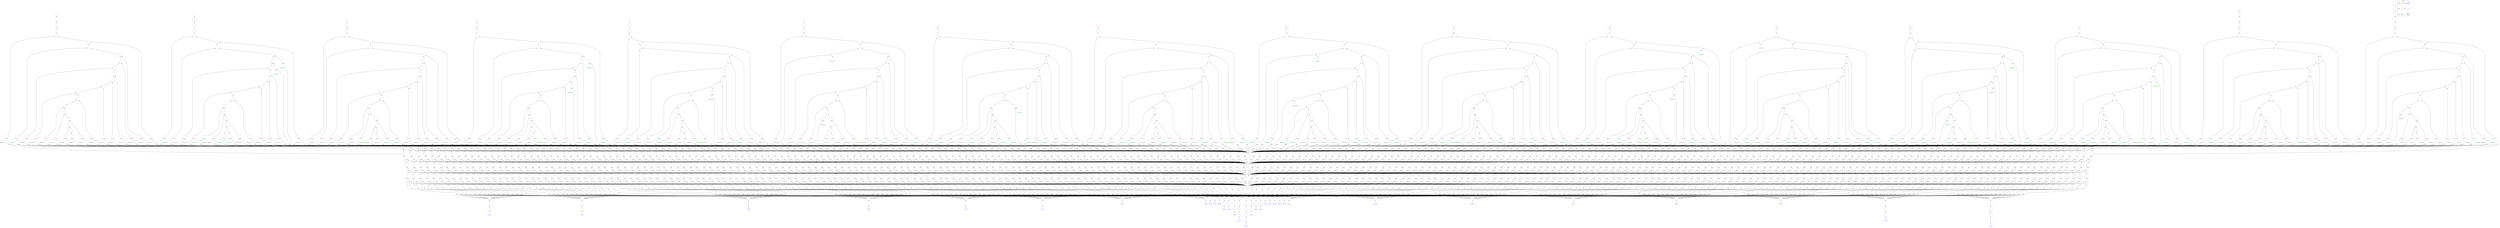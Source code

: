 digraph "matrix_mul_16_16x16_16_log" {
node [shape=circle width=1 margin=0]
edge [dir=back]
plaintext15 [label="plaintext15" style=dotted color=darkgreen fontcolor=darkgreen]
1 [label="1" style=solid]
2 [label="2" style=solid]
4 [label="4" style=solid]
8 [label="8" style=solid]
ciphertext92 [label="B[][15]" style=dashed color=blue fontcolor=blue]
ciphertext93 [label="=" style=dashed]
ciphertext93 -> ciphertext92
ciphertext0 [label="A[0][]" style=dashed color=blue fontcolor=blue]
ciphertext1 [label="=" style=dashed]
ciphertext1 -> ciphertext0
ciphertext4 [label="=" style=dashed]
ciphertext4 -> ciphertext1
ciphertext7 [label="=" style=dashed]
ciphertext7 -> ciphertext4
ciphertext13 [label="=" style=dashed]
ciphertext13 -> ciphertext7
ciphertext25 [label="=" style=dashed]
ciphertext25 -> ciphertext13
ciphertext291 [label="*" style=dashed]
ciphertext291 -> ciphertext25
ciphertext291 -> ciphertext93
ciphertext292 [label="=" style=dashed]
ciphertext292 -> ciphertext291
ciphertext293 [label="rotate" style=dashed]
ciphertext293 -> ciphertext292
ciphertext293 -> 8
ciphertext294 [label="+" style=dashed]
ciphertext294 -> ciphertext292
ciphertext294 -> ciphertext293
ciphertext295 [label="rotate" style=dashed]
ciphertext295 -> ciphertext294
ciphertext295 -> 4
ciphertext296 [label="+" style=dashed]
ciphertext296 -> ciphertext294
ciphertext296 -> ciphertext295
ciphertext297 [label="rotate" style=dashed]
ciphertext297 -> ciphertext296
ciphertext297 -> 2
ciphertext298 [label="+" style=dashed]
ciphertext298 -> ciphertext296
ciphertext298 -> ciphertext297
ciphertext299 [label="rotate" style=dashed]
ciphertext299 -> ciphertext298
ciphertext299 -> 1
ciphertext300 [label="+" style=dashed color=black fontcolor=black]
ciphertext300 -> ciphertext298
ciphertext300 -> ciphertext299
ciphertext301 [label="*" style=dashed]
ciphertext301 -> ciphertext300
ciphertext301 -> plaintext15
plaintext14 [label="plaintext14" style=dotted color=darkgreen fontcolor=darkgreen]
1 [label="1" style=solid]
2 [label="2" style=solid]
4 [label="4" style=solid]
8 [label="8" style=solid]
ciphertext90 [label="B[][14]" style=dashed color=blue fontcolor=blue]
ciphertext91 [label="=" style=dashed]
ciphertext91 -> ciphertext90
ciphertext278 [label="*" style=dashed]
ciphertext278 -> ciphertext25
ciphertext278 -> ciphertext91
ciphertext279 [label="=" style=dashed]
ciphertext279 -> ciphertext278
ciphertext280 [label="rotate" style=dashed]
ciphertext280 -> ciphertext279
ciphertext280 -> 8
ciphertext281 [label="+" style=dashed]
ciphertext281 -> ciphertext279
ciphertext281 -> ciphertext280
ciphertext282 [label="rotate" style=dashed]
ciphertext282 -> ciphertext281
ciphertext282 -> 4
ciphertext283 [label="+" style=dashed]
ciphertext283 -> ciphertext281
ciphertext283 -> ciphertext282
ciphertext284 [label="rotate" style=dashed]
ciphertext284 -> ciphertext283
ciphertext284 -> 2
ciphertext285 [label="+" style=dashed]
ciphertext285 -> ciphertext283
ciphertext285 -> ciphertext284
ciphertext286 [label="rotate" style=dashed]
ciphertext286 -> ciphertext285
ciphertext286 -> 1
ciphertext287 [label="+" style=dashed color=black fontcolor=black]
ciphertext287 -> ciphertext285
ciphertext287 -> ciphertext286
ciphertext288 [label="*" style=dashed]
ciphertext288 -> ciphertext287
ciphertext288 -> plaintext14
plaintext13 [label="plaintext13" style=dotted color=darkgreen fontcolor=darkgreen]
1 [label="1" style=solid]
2 [label="2" style=solid]
4 [label="4" style=solid]
8 [label="8" style=solid]
ciphertext88 [label="B[][13]" style=dashed color=blue fontcolor=blue]
ciphertext89 [label="=" style=dashed]
ciphertext89 -> ciphertext88
ciphertext265 [label="*" style=dashed]
ciphertext265 -> ciphertext25
ciphertext265 -> ciphertext89
ciphertext266 [label="=" style=dashed]
ciphertext266 -> ciphertext265
ciphertext267 [label="rotate" style=dashed]
ciphertext267 -> ciphertext266
ciphertext267 -> 8
ciphertext268 [label="+" style=dashed]
ciphertext268 -> ciphertext266
ciphertext268 -> ciphertext267
ciphertext269 [label="rotate" style=dashed]
ciphertext269 -> ciphertext268
ciphertext269 -> 4
ciphertext270 [label="+" style=dashed]
ciphertext270 -> ciphertext268
ciphertext270 -> ciphertext269
ciphertext271 [label="rotate" style=dashed]
ciphertext271 -> ciphertext270
ciphertext271 -> 2
ciphertext272 [label="+" style=dashed]
ciphertext272 -> ciphertext270
ciphertext272 -> ciphertext271
ciphertext273 [label="rotate" style=dashed]
ciphertext273 -> ciphertext272
ciphertext273 -> 1
ciphertext274 [label="+" style=dashed color=black fontcolor=black]
ciphertext274 -> ciphertext272
ciphertext274 -> ciphertext273
ciphertext275 [label="*" style=dashed]
ciphertext275 -> ciphertext274
ciphertext275 -> plaintext13
plaintext12 [label="plaintext12" style=dotted color=darkgreen fontcolor=darkgreen]
1 [label="1" style=solid]
2 [label="2" style=solid]
4 [label="4" style=solid]
8 [label="8" style=solid]
ciphertext86 [label="B[][12]" style=dashed color=blue fontcolor=blue]
ciphertext87 [label="=" style=dashed]
ciphertext87 -> ciphertext86
ciphertext252 [label="*" style=dashed]
ciphertext252 -> ciphertext25
ciphertext252 -> ciphertext87
ciphertext253 [label="=" style=dashed]
ciphertext253 -> ciphertext252
ciphertext254 [label="rotate" style=dashed]
ciphertext254 -> ciphertext253
ciphertext254 -> 8
ciphertext255 [label="+" style=dashed]
ciphertext255 -> ciphertext253
ciphertext255 -> ciphertext254
ciphertext256 [label="rotate" style=dashed]
ciphertext256 -> ciphertext255
ciphertext256 -> 4
ciphertext257 [label="+" style=dashed]
ciphertext257 -> ciphertext255
ciphertext257 -> ciphertext256
ciphertext258 [label="rotate" style=dashed]
ciphertext258 -> ciphertext257
ciphertext258 -> 2
ciphertext259 [label="+" style=dashed]
ciphertext259 -> ciphertext257
ciphertext259 -> ciphertext258
ciphertext260 [label="rotate" style=dashed]
ciphertext260 -> ciphertext259
ciphertext260 -> 1
ciphertext261 [label="+" style=dashed color=black fontcolor=black]
ciphertext261 -> ciphertext259
ciphertext261 -> ciphertext260
ciphertext262 [label="*" style=dashed]
ciphertext262 -> ciphertext261
ciphertext262 -> plaintext12
plaintext11 [label="plaintext11" style=dotted color=darkgreen fontcolor=darkgreen]
1 [label="1" style=solid]
2 [label="2" style=solid]
4 [label="4" style=solid]
8 [label="8" style=solid]
ciphertext84 [label="B[][11]" style=dashed color=blue fontcolor=blue]
ciphertext85 [label="=" style=dashed]
ciphertext85 -> ciphertext84
ciphertext239 [label="*" style=dashed]
ciphertext239 -> ciphertext25
ciphertext239 -> ciphertext85
ciphertext240 [label="=" style=dashed]
ciphertext240 -> ciphertext239
ciphertext241 [label="rotate" style=dashed]
ciphertext241 -> ciphertext240
ciphertext241 -> 8
ciphertext242 [label="+" style=dashed]
ciphertext242 -> ciphertext240
ciphertext242 -> ciphertext241
ciphertext243 [label="rotate" style=dashed]
ciphertext243 -> ciphertext242
ciphertext243 -> 4
ciphertext244 [label="+" style=dashed]
ciphertext244 -> ciphertext242
ciphertext244 -> ciphertext243
ciphertext245 [label="rotate" style=dashed]
ciphertext245 -> ciphertext244
ciphertext245 -> 2
ciphertext246 [label="+" style=dashed]
ciphertext246 -> ciphertext244
ciphertext246 -> ciphertext245
ciphertext247 [label="rotate" style=dashed]
ciphertext247 -> ciphertext246
ciphertext247 -> 1
ciphertext248 [label="+" style=dashed color=black fontcolor=black]
ciphertext248 -> ciphertext246
ciphertext248 -> ciphertext247
ciphertext249 [label="*" style=dashed]
ciphertext249 -> ciphertext248
ciphertext249 -> plaintext11
plaintext10 [label="plaintext10" style=dotted color=darkgreen fontcolor=darkgreen]
1 [label="1" style=solid]
2 [label="2" style=solid]
4 [label="4" style=solid]
8 [label="8" style=solid]
ciphertext82 [label="B[][10]" style=dashed color=blue fontcolor=blue]
ciphertext83 [label="=" style=dashed]
ciphertext83 -> ciphertext82
ciphertext226 [label="*" style=dashed]
ciphertext226 -> ciphertext25
ciphertext226 -> ciphertext83
ciphertext227 [label="=" style=dashed]
ciphertext227 -> ciphertext226
ciphertext228 [label="rotate" style=dashed]
ciphertext228 -> ciphertext227
ciphertext228 -> 8
ciphertext229 [label="+" style=dashed]
ciphertext229 -> ciphertext227
ciphertext229 -> ciphertext228
ciphertext230 [label="rotate" style=dashed]
ciphertext230 -> ciphertext229
ciphertext230 -> 4
ciphertext231 [label="+" style=dashed]
ciphertext231 -> ciphertext229
ciphertext231 -> ciphertext230
ciphertext232 [label="rotate" style=dashed]
ciphertext232 -> ciphertext231
ciphertext232 -> 2
ciphertext233 [label="+" style=dashed]
ciphertext233 -> ciphertext231
ciphertext233 -> ciphertext232
ciphertext234 [label="rotate" style=dashed]
ciphertext234 -> ciphertext233
ciphertext234 -> 1
ciphertext235 [label="+" style=dashed color=black fontcolor=black]
ciphertext235 -> ciphertext233
ciphertext235 -> ciphertext234
ciphertext236 [label="*" style=dashed]
ciphertext236 -> ciphertext235
ciphertext236 -> plaintext10
plaintext9 [label="plaintext9" style=dotted color=darkgreen fontcolor=darkgreen]
1 [label="1" style=solid]
2 [label="2" style=solid]
4 [label="4" style=solid]
8 [label="8" style=solid]
ciphertext80 [label="B[][9]" style=dashed color=blue fontcolor=blue]
ciphertext81 [label="=" style=dashed]
ciphertext81 -> ciphertext80
ciphertext213 [label="*" style=dashed]
ciphertext213 -> ciphertext25
ciphertext213 -> ciphertext81
ciphertext214 [label="=" style=dashed]
ciphertext214 -> ciphertext213
ciphertext215 [label="rotate" style=dashed]
ciphertext215 -> ciphertext214
ciphertext215 -> 8
ciphertext216 [label="+" style=dashed]
ciphertext216 -> ciphertext214
ciphertext216 -> ciphertext215
ciphertext217 [label="rotate" style=dashed]
ciphertext217 -> ciphertext216
ciphertext217 -> 4
ciphertext218 [label="+" style=dashed]
ciphertext218 -> ciphertext216
ciphertext218 -> ciphertext217
ciphertext219 [label="rotate" style=dashed]
ciphertext219 -> ciphertext218
ciphertext219 -> 2
ciphertext220 [label="+" style=dashed]
ciphertext220 -> ciphertext218
ciphertext220 -> ciphertext219
ciphertext221 [label="rotate" style=dashed]
ciphertext221 -> ciphertext220
ciphertext221 -> 1
ciphertext222 [label="+" style=dashed color=black fontcolor=black]
ciphertext222 -> ciphertext220
ciphertext222 -> ciphertext221
ciphertext223 [label="*" style=dashed]
ciphertext223 -> ciphertext222
ciphertext223 -> plaintext9
plaintext8 [label="plaintext8" style=dotted color=darkgreen fontcolor=darkgreen]
1 [label="1" style=solid]
2 [label="2" style=solid]
4 [label="4" style=solid]
8 [label="8" style=solid]
ciphertext70 [label="B[][8]" style=dashed color=blue fontcolor=blue]
ciphertext71 [label="=" style=dashed]
ciphertext71 -> ciphertext70
ciphertext200 [label="*" style=dashed]
ciphertext200 -> ciphertext25
ciphertext200 -> ciphertext71
ciphertext201 [label="=" style=dashed]
ciphertext201 -> ciphertext200
ciphertext202 [label="rotate" style=dashed]
ciphertext202 -> ciphertext201
ciphertext202 -> 8
ciphertext203 [label="+" style=dashed]
ciphertext203 -> ciphertext201
ciphertext203 -> ciphertext202
ciphertext204 [label="rotate" style=dashed]
ciphertext204 -> ciphertext203
ciphertext204 -> 4
ciphertext205 [label="+" style=dashed]
ciphertext205 -> ciphertext203
ciphertext205 -> ciphertext204
ciphertext206 [label="rotate" style=dashed]
ciphertext206 -> ciphertext205
ciphertext206 -> 2
ciphertext207 [label="+" style=dashed]
ciphertext207 -> ciphertext205
ciphertext207 -> ciphertext206
ciphertext208 [label="rotate" style=dashed]
ciphertext208 -> ciphertext207
ciphertext208 -> 1
ciphertext209 [label="+" style=dashed color=black fontcolor=black]
ciphertext209 -> ciphertext207
ciphertext209 -> ciphertext208
ciphertext210 [label="*" style=dashed]
ciphertext210 -> ciphertext209
ciphertext210 -> plaintext8
plaintext7 [label="plaintext7" style=dotted color=darkgreen fontcolor=darkgreen]
1 [label="1" style=solid]
2 [label="2" style=solid]
4 [label="4" style=solid]
8 [label="8" style=solid]
ciphertext68 [label="B[][7]" style=dashed color=blue fontcolor=blue]
ciphertext69 [label="=" style=dashed]
ciphertext69 -> ciphertext68
ciphertext79 [label="=" style=dashed]
ciphertext79 -> ciphertext69
ciphertext187 [label="*" style=dashed]
ciphertext187 -> ciphertext25
ciphertext187 -> ciphertext79
ciphertext188 [label="=" style=dashed]
ciphertext188 -> ciphertext187
ciphertext189 [label="rotate" style=dashed]
ciphertext189 -> ciphertext188
ciphertext189 -> 8
ciphertext190 [label="+" style=dashed]
ciphertext190 -> ciphertext188
ciphertext190 -> ciphertext189
ciphertext191 [label="rotate" style=dashed]
ciphertext191 -> ciphertext190
ciphertext191 -> 4
ciphertext192 [label="+" style=dashed]
ciphertext192 -> ciphertext190
ciphertext192 -> ciphertext191
ciphertext193 [label="rotate" style=dashed]
ciphertext193 -> ciphertext192
ciphertext193 -> 2
ciphertext194 [label="+" style=dashed]
ciphertext194 -> ciphertext192
ciphertext194 -> ciphertext193
ciphertext195 [label="rotate" style=dashed]
ciphertext195 -> ciphertext194
ciphertext195 -> 1
ciphertext196 [label="+" style=dashed color=black fontcolor=black]
ciphertext196 -> ciphertext194
ciphertext196 -> ciphertext195
ciphertext197 [label="*" style=dashed]
ciphertext197 -> ciphertext196
ciphertext197 -> plaintext7
plaintext6 [label="plaintext6" style=dotted color=darkgreen fontcolor=darkgreen]
1 [label="1" style=solid]
2 [label="2" style=solid]
4 [label="4" style=solid]
8 [label="8" style=solid]
ciphertext66 [label="B[][6]" style=dashed color=blue fontcolor=blue]
ciphertext67 [label="=" style=dashed]
ciphertext67 -> ciphertext66
ciphertext78 [label="=" style=dashed]
ciphertext78 -> ciphertext67
ciphertext174 [label="*" style=dashed]
ciphertext174 -> ciphertext25
ciphertext174 -> ciphertext78
ciphertext175 [label="=" style=dashed]
ciphertext175 -> ciphertext174
ciphertext176 [label="rotate" style=dashed]
ciphertext176 -> ciphertext175
ciphertext176 -> 8
ciphertext177 [label="+" style=dashed]
ciphertext177 -> ciphertext175
ciphertext177 -> ciphertext176
ciphertext178 [label="rotate" style=dashed]
ciphertext178 -> ciphertext177
ciphertext178 -> 4
ciphertext179 [label="+" style=dashed]
ciphertext179 -> ciphertext177
ciphertext179 -> ciphertext178
ciphertext180 [label="rotate" style=dashed]
ciphertext180 -> ciphertext179
ciphertext180 -> 2
ciphertext181 [label="+" style=dashed]
ciphertext181 -> ciphertext179
ciphertext181 -> ciphertext180
ciphertext182 [label="rotate" style=dashed]
ciphertext182 -> ciphertext181
ciphertext182 -> 1
ciphertext183 [label="+" style=dashed color=black fontcolor=black]
ciphertext183 -> ciphertext181
ciphertext183 -> ciphertext182
ciphertext184 [label="*" style=dashed]
ciphertext184 -> ciphertext183
ciphertext184 -> plaintext6
plaintext5 [label="plaintext5" style=dotted color=darkgreen fontcolor=darkgreen]
1 [label="1" style=solid]
2 [label="2" style=solid]
4 [label="4" style=solid]
8 [label="8" style=solid]
ciphertext64 [label="B[][5]" style=dashed color=blue fontcolor=blue]
ciphertext65 [label="=" style=dashed]
ciphertext65 -> ciphertext64
ciphertext77 [label="=" style=dashed]
ciphertext77 -> ciphertext65
ciphertext161 [label="*" style=dashed]
ciphertext161 -> ciphertext25
ciphertext161 -> ciphertext77
ciphertext162 [label="=" style=dashed]
ciphertext162 -> ciphertext161
ciphertext163 [label="rotate" style=dashed]
ciphertext163 -> ciphertext162
ciphertext163 -> 8
ciphertext164 [label="+" style=dashed]
ciphertext164 -> ciphertext162
ciphertext164 -> ciphertext163
ciphertext165 [label="rotate" style=dashed]
ciphertext165 -> ciphertext164
ciphertext165 -> 4
ciphertext166 [label="+" style=dashed]
ciphertext166 -> ciphertext164
ciphertext166 -> ciphertext165
ciphertext167 [label="rotate" style=dashed]
ciphertext167 -> ciphertext166
ciphertext167 -> 2
ciphertext168 [label="+" style=dashed]
ciphertext168 -> ciphertext166
ciphertext168 -> ciphertext167
ciphertext169 [label="rotate" style=dashed]
ciphertext169 -> ciphertext168
ciphertext169 -> 1
ciphertext170 [label="+" style=dashed color=black fontcolor=black]
ciphertext170 -> ciphertext168
ciphertext170 -> ciphertext169
ciphertext171 [label="*" style=dashed]
ciphertext171 -> ciphertext170
ciphertext171 -> plaintext5
plaintext4 [label="plaintext4" style=dotted color=darkgreen fontcolor=darkgreen]
1 [label="1" style=solid]
2 [label="2" style=solid]
4 [label="4" style=solid]
8 [label="8" style=solid]
ciphertext58 [label="B[][4]" style=dashed color=blue fontcolor=blue]
ciphertext59 [label="=" style=dashed]
ciphertext59 -> ciphertext58
ciphertext76 [label="=" style=dashed]
ciphertext76 -> ciphertext59
ciphertext148 [label="*" style=dashed]
ciphertext148 -> ciphertext25
ciphertext148 -> ciphertext76
ciphertext149 [label="=" style=dashed]
ciphertext149 -> ciphertext148
ciphertext150 [label="rotate" style=dashed]
ciphertext150 -> ciphertext149
ciphertext150 -> 8
ciphertext151 [label="+" style=dashed]
ciphertext151 -> ciphertext149
ciphertext151 -> ciphertext150
ciphertext152 [label="rotate" style=dashed]
ciphertext152 -> ciphertext151
ciphertext152 -> 4
ciphertext153 [label="+" style=dashed]
ciphertext153 -> ciphertext151
ciphertext153 -> ciphertext152
ciphertext154 [label="rotate" style=dashed]
ciphertext154 -> ciphertext153
ciphertext154 -> 2
ciphertext155 [label="+" style=dashed]
ciphertext155 -> ciphertext153
ciphertext155 -> ciphertext154
ciphertext156 [label="rotate" style=dashed]
ciphertext156 -> ciphertext155
ciphertext156 -> 1
ciphertext157 [label="+" style=dashed color=black fontcolor=black]
ciphertext157 -> ciphertext155
ciphertext157 -> ciphertext156
ciphertext158 [label="*" style=dashed]
ciphertext158 -> ciphertext157
ciphertext158 -> plaintext4
plaintext3 [label="plaintext3" style=dotted color=darkgreen fontcolor=darkgreen]
1 [label="1" style=solid]
2 [label="2" style=solid]
4 [label="4" style=solid]
8 [label="8" style=solid]
ciphertext56 [label="B[][3]" style=dashed color=blue fontcolor=blue]
ciphertext57 [label="=" style=dashed]
ciphertext57 -> ciphertext56
ciphertext63 [label="=" style=dashed]
ciphertext63 -> ciphertext57
ciphertext75 [label="=" style=dashed]
ciphertext75 -> ciphertext63
ciphertext135 [label="*" style=dashed]
ciphertext135 -> ciphertext25
ciphertext135 -> ciphertext75
ciphertext136 [label="=" style=dashed]
ciphertext136 -> ciphertext135
ciphertext137 [label="rotate" style=dashed]
ciphertext137 -> ciphertext136
ciphertext137 -> 8
ciphertext138 [label="+" style=dashed]
ciphertext138 -> ciphertext136
ciphertext138 -> ciphertext137
ciphertext139 [label="rotate" style=dashed]
ciphertext139 -> ciphertext138
ciphertext139 -> 4
ciphertext140 [label="+" style=dashed]
ciphertext140 -> ciphertext138
ciphertext140 -> ciphertext139
ciphertext141 [label="rotate" style=dashed]
ciphertext141 -> ciphertext140
ciphertext141 -> 2
ciphertext142 [label="+" style=dashed]
ciphertext142 -> ciphertext140
ciphertext142 -> ciphertext141
ciphertext143 [label="rotate" style=dashed]
ciphertext143 -> ciphertext142
ciphertext143 -> 1
ciphertext144 [label="+" style=dashed color=black fontcolor=black]
ciphertext144 -> ciphertext142
ciphertext144 -> ciphertext143
ciphertext145 [label="*" style=dashed]
ciphertext145 -> ciphertext144
ciphertext145 -> plaintext3
plaintext2 [label="plaintext2" style=dotted color=darkgreen fontcolor=darkgreen]
1 [label="1" style=solid]
2 [label="2" style=solid]
4 [label="4" style=solid]
8 [label="8" style=solid]
ciphertext52 [label="B[][2]" style=dashed color=blue fontcolor=blue]
ciphertext53 [label="=" style=dashed]
ciphertext53 -> ciphertext52
ciphertext62 [label="=" style=dashed]
ciphertext62 -> ciphertext53
ciphertext74 [label="=" style=dashed]
ciphertext74 -> ciphertext62
ciphertext122 [label="*" style=dashed]
ciphertext122 -> ciphertext25
ciphertext122 -> ciphertext74
ciphertext123 [label="=" style=dashed]
ciphertext123 -> ciphertext122
ciphertext124 [label="rotate" style=dashed]
ciphertext124 -> ciphertext123
ciphertext124 -> 8
ciphertext125 [label="+" style=dashed]
ciphertext125 -> ciphertext123
ciphertext125 -> ciphertext124
ciphertext126 [label="rotate" style=dashed]
ciphertext126 -> ciphertext125
ciphertext126 -> 4
ciphertext127 [label="+" style=dashed]
ciphertext127 -> ciphertext125
ciphertext127 -> ciphertext126
ciphertext128 [label="rotate" style=dashed]
ciphertext128 -> ciphertext127
ciphertext128 -> 2
ciphertext129 [label="+" style=dashed]
ciphertext129 -> ciphertext127
ciphertext129 -> ciphertext128
ciphertext130 [label="rotate" style=dashed]
ciphertext130 -> ciphertext129
ciphertext130 -> 1
ciphertext131 [label="+" style=dashed color=black fontcolor=black]
ciphertext131 -> ciphertext129
ciphertext131 -> ciphertext130
ciphertext132 [label="*" style=dashed]
ciphertext132 -> ciphertext131
ciphertext132 -> plaintext2
plaintext1 [label="plaintext1" style=dotted color=darkgreen fontcolor=darkgreen]
1 [label="1" style=solid]
2 [label="2" style=solid]
4 [label="4" style=solid]
8 [label="8" style=solid]
ciphertext49 [label="B[][1]" style=dashed color=blue fontcolor=blue]
ciphertext50 [label="=" style=dashed]
ciphertext50 -> ciphertext49
ciphertext55 [label="=" style=dashed]
ciphertext55 -> ciphertext50
ciphertext61 [label="=" style=dashed]
ciphertext61 -> ciphertext55
ciphertext73 [label="=" style=dashed]
ciphertext73 -> ciphertext61
ciphertext109 [label="*" style=dashed]
ciphertext109 -> ciphertext25
ciphertext109 -> ciphertext73
ciphertext110 [label="=" style=dashed]
ciphertext110 -> ciphertext109
ciphertext111 [label="rotate" style=dashed]
ciphertext111 -> ciphertext110
ciphertext111 -> 8
ciphertext112 [label="+" style=dashed]
ciphertext112 -> ciphertext110
ciphertext112 -> ciphertext111
ciphertext113 [label="rotate" style=dashed]
ciphertext113 -> ciphertext112
ciphertext113 -> 4
ciphertext114 [label="+" style=dashed]
ciphertext114 -> ciphertext112
ciphertext114 -> ciphertext113
ciphertext115 [label="rotate" style=dashed]
ciphertext115 -> ciphertext114
ciphertext115 -> 2
ciphertext116 [label="+" style=dashed]
ciphertext116 -> ciphertext114
ciphertext116 -> ciphertext115
ciphertext117 [label="rotate" style=dashed]
ciphertext117 -> ciphertext116
ciphertext117 -> 1
ciphertext118 [label="+" style=dashed color=black fontcolor=black]
ciphertext118 -> ciphertext116
ciphertext118 -> ciphertext117
ciphertext119 [label="*" style=dashed]
ciphertext119 -> ciphertext118
ciphertext119 -> plaintext1
plaintext0 [label="plaintext0" style=dotted color=darkgreen fontcolor=darkgreen]
1 [label="1" style=solid]
2 [label="2" style=solid]
4 [label="4" style=solid]
8 [label="8" style=solid]
ciphertext47 [label="B[][0]" style=dashed color=blue fontcolor=blue]
ciphertext48 [label="=" style=dashed]
ciphertext48 -> ciphertext47
ciphertext51 [label="=" style=dashed]
ciphertext51 -> ciphertext48
ciphertext54 [label="=" style=dashed]
ciphertext54 -> ciphertext51
ciphertext60 [label="=" style=dashed]
ciphertext60 -> ciphertext54
ciphertext72 [label="=" style=dashed]
ciphertext72 -> ciphertext60
ciphertext96 [label="*" style=dashed]
ciphertext96 -> ciphertext25
ciphertext96 -> ciphertext72
ciphertext97 [label="=" style=dashed]
ciphertext97 -> ciphertext96
ciphertext98 [label="rotate" style=dashed]
ciphertext98 -> ciphertext97
ciphertext98 -> 8
ciphertext99 [label="+" style=dashed]
ciphertext99 -> ciphertext97
ciphertext99 -> ciphertext98
ciphertext100 [label="rotate" style=dashed]
ciphertext100 -> ciphertext99
ciphertext100 -> 4
ciphertext101 [label="+" style=dashed]
ciphertext101 -> ciphertext99
ciphertext101 -> ciphertext100
ciphertext102 [label="rotate" style=dashed]
ciphertext102 -> ciphertext101
ciphertext102 -> 2
ciphertext103 [label="+" style=dashed]
ciphertext103 -> ciphertext101
ciphertext103 -> ciphertext102
ciphertext104 [label="rotate" style=dashed]
ciphertext104 -> ciphertext103
ciphertext104 -> 1
ciphertext105 [label="+" style=dashed color=black fontcolor=black]
ciphertext105 -> ciphertext103
ciphertext105 -> ciphertext104
ciphertext106 [label="*" style=dashed]
ciphertext106 -> ciphertext105
ciphertext106 -> plaintext0
ciphertext107 [label="=" style=dashed]
ciphertext107 -> ciphertext106
ciphertext120 [label="+" style=dashed]
ciphertext120 -> ciphertext107
ciphertext120 -> ciphertext119
ciphertext133 [label="+" style=dashed]
ciphertext133 -> ciphertext120
ciphertext133 -> ciphertext132
ciphertext146 [label="+" style=dashed]
ciphertext146 -> ciphertext133
ciphertext146 -> ciphertext145
ciphertext159 [label="+" style=dashed]
ciphertext159 -> ciphertext146
ciphertext159 -> ciphertext158
ciphertext172 [label="+" style=dashed]
ciphertext172 -> ciphertext159
ciphertext172 -> ciphertext171
ciphertext185 [label="+" style=dashed]
ciphertext185 -> ciphertext172
ciphertext185 -> ciphertext184
ciphertext198 [label="+" style=dashed]
ciphertext198 -> ciphertext185
ciphertext198 -> ciphertext197
ciphertext211 [label="+" style=dashed]
ciphertext211 -> ciphertext198
ciphertext211 -> ciphertext210
ciphertext224 [label="+" style=dashed]
ciphertext224 -> ciphertext211
ciphertext224 -> ciphertext223
ciphertext237 [label="+" style=dashed]
ciphertext237 -> ciphertext224
ciphertext237 -> ciphertext236
ciphertext250 [label="+" style=dashed]
ciphertext250 -> ciphertext237
ciphertext250 -> ciphertext249
ciphertext263 [label="+" style=dashed]
ciphertext263 -> ciphertext250
ciphertext263 -> ciphertext262
ciphertext276 [label="+" style=dashed]
ciphertext276 -> ciphertext263
ciphertext276 -> ciphertext275
ciphertext289 [label="+" style=dashed]
ciphertext289 -> ciphertext276
ciphertext289 -> ciphertext288
ciphertext302 [label="+" style=dashed color=black fontcolor=black]
ciphertext302 -> ciphertext289
ciphertext302 -> ciphertext301
ciphertext303 [label="=" style=dashed]
ciphertext303 -> ciphertext302
ciphertext514 [label="=" style=dashed]
ciphertext514 -> ciphertext303
ciphertext725 [label="=" style=dashed]
ciphertext725 -> ciphertext514
ciphertext1147 [label="=" style=dashed]
ciphertext1147 -> ciphertext725
ciphertext1991 [label="=" style=dashed]
ciphertext1991 -> ciphertext1147
ciphertext3470 [label="=" style=dashed color=red fontcolor=red]
ciphertext3470 -> ciphertext1991
plaintext31 [label="plaintext31" style=dotted color=darkgreen fontcolor=darkgreen]
1 [label="1" style=solid]
2 [label="2" style=solid]
4 [label="4" style=solid]
8 [label="8" style=solid]
ciphertext2 [label="A[1][]" style=dashed color=blue fontcolor=blue]
ciphertext3 [label="=" style=dashed]
ciphertext3 -> ciphertext2
ciphertext8 [label="=" style=dashed]
ciphertext8 -> ciphertext3
ciphertext14 [label="=" style=dashed]
ciphertext14 -> ciphertext8
ciphertext26 [label="=" style=dashed]
ciphertext26 -> ciphertext14
ciphertext501 [label="*" style=dashed]
ciphertext501 -> ciphertext26
ciphertext501 -> ciphertext93
ciphertext502 [label="=" style=dashed]
ciphertext502 -> ciphertext501
ciphertext503 [label="rotate" style=dashed]
ciphertext503 -> ciphertext502
ciphertext503 -> 8
ciphertext504 [label="+" style=dashed]
ciphertext504 -> ciphertext502
ciphertext504 -> ciphertext503
ciphertext505 [label="rotate" style=dashed]
ciphertext505 -> ciphertext504
ciphertext505 -> 4
ciphertext506 [label="+" style=dashed]
ciphertext506 -> ciphertext504
ciphertext506 -> ciphertext505
ciphertext507 [label="rotate" style=dashed]
ciphertext507 -> ciphertext506
ciphertext507 -> 2
ciphertext508 [label="+" style=dashed]
ciphertext508 -> ciphertext506
ciphertext508 -> ciphertext507
ciphertext509 [label="rotate" style=dashed]
ciphertext509 -> ciphertext508
ciphertext509 -> 1
ciphertext510 [label="+" style=dashed color=black fontcolor=black]
ciphertext510 -> ciphertext508
ciphertext510 -> ciphertext509
ciphertext511 [label="*" style=dashed]
ciphertext511 -> ciphertext510
ciphertext511 -> plaintext31
plaintext30 [label="plaintext30" style=dotted color=darkgreen fontcolor=darkgreen]
1 [label="1" style=solid]
2 [label="2" style=solid]
4 [label="4" style=solid]
8 [label="8" style=solid]
ciphertext488 [label="*" style=dashed]
ciphertext488 -> ciphertext26
ciphertext488 -> ciphertext91
ciphertext489 [label="=" style=dashed]
ciphertext489 -> ciphertext488
ciphertext490 [label="rotate" style=dashed]
ciphertext490 -> ciphertext489
ciphertext490 -> 8
ciphertext491 [label="+" style=dashed]
ciphertext491 -> ciphertext489
ciphertext491 -> ciphertext490
ciphertext492 [label="rotate" style=dashed]
ciphertext492 -> ciphertext491
ciphertext492 -> 4
ciphertext493 [label="+" style=dashed]
ciphertext493 -> ciphertext491
ciphertext493 -> ciphertext492
ciphertext494 [label="rotate" style=dashed]
ciphertext494 -> ciphertext493
ciphertext494 -> 2
ciphertext495 [label="+" style=dashed]
ciphertext495 -> ciphertext493
ciphertext495 -> ciphertext494
ciphertext496 [label="rotate" style=dashed]
ciphertext496 -> ciphertext495
ciphertext496 -> 1
ciphertext497 [label="+" style=dashed color=black fontcolor=black]
ciphertext497 -> ciphertext495
ciphertext497 -> ciphertext496
ciphertext498 [label="*" style=dashed]
ciphertext498 -> ciphertext497
ciphertext498 -> plaintext30
plaintext29 [label="plaintext29" style=dotted color=darkgreen fontcolor=darkgreen]
1 [label="1" style=solid]
2 [label="2" style=solid]
4 [label="4" style=solid]
8 [label="8" style=solid]
ciphertext475 [label="*" style=dashed]
ciphertext475 -> ciphertext26
ciphertext475 -> ciphertext89
ciphertext476 [label="=" style=dashed]
ciphertext476 -> ciphertext475
ciphertext477 [label="rotate" style=dashed]
ciphertext477 -> ciphertext476
ciphertext477 -> 8
ciphertext478 [label="+" style=dashed]
ciphertext478 -> ciphertext476
ciphertext478 -> ciphertext477
ciphertext479 [label="rotate" style=dashed]
ciphertext479 -> ciphertext478
ciphertext479 -> 4
ciphertext480 [label="+" style=dashed]
ciphertext480 -> ciphertext478
ciphertext480 -> ciphertext479
ciphertext481 [label="rotate" style=dashed]
ciphertext481 -> ciphertext480
ciphertext481 -> 2
ciphertext482 [label="+" style=dashed]
ciphertext482 -> ciphertext480
ciphertext482 -> ciphertext481
ciphertext483 [label="rotate" style=dashed]
ciphertext483 -> ciphertext482
ciphertext483 -> 1
ciphertext484 [label="+" style=dashed color=black fontcolor=black]
ciphertext484 -> ciphertext482
ciphertext484 -> ciphertext483
ciphertext485 [label="*" style=dashed]
ciphertext485 -> ciphertext484
ciphertext485 -> plaintext29
plaintext28 [label="plaintext28" style=dotted color=darkgreen fontcolor=darkgreen]
1 [label="1" style=solid]
2 [label="2" style=solid]
4 [label="4" style=solid]
8 [label="8" style=solid]
ciphertext462 [label="*" style=dashed]
ciphertext462 -> ciphertext26
ciphertext462 -> ciphertext87
ciphertext463 [label="=" style=dashed]
ciphertext463 -> ciphertext462
ciphertext464 [label="rotate" style=dashed]
ciphertext464 -> ciphertext463
ciphertext464 -> 8
ciphertext465 [label="+" style=dashed]
ciphertext465 -> ciphertext463
ciphertext465 -> ciphertext464
ciphertext466 [label="rotate" style=dashed]
ciphertext466 -> ciphertext465
ciphertext466 -> 4
ciphertext467 [label="+" style=dashed]
ciphertext467 -> ciphertext465
ciphertext467 -> ciphertext466
ciphertext468 [label="rotate" style=dashed]
ciphertext468 -> ciphertext467
ciphertext468 -> 2
ciphertext469 [label="+" style=dashed]
ciphertext469 -> ciphertext467
ciphertext469 -> ciphertext468
ciphertext470 [label="rotate" style=dashed]
ciphertext470 -> ciphertext469
ciphertext470 -> 1
ciphertext471 [label="+" style=dashed color=black fontcolor=black]
ciphertext471 -> ciphertext469
ciphertext471 -> ciphertext470
ciphertext472 [label="*" style=dashed]
ciphertext472 -> ciphertext471
ciphertext472 -> plaintext28
plaintext27 [label="plaintext27" style=dotted color=darkgreen fontcolor=darkgreen]
1 [label="1" style=solid]
2 [label="2" style=solid]
4 [label="4" style=solid]
8 [label="8" style=solid]
ciphertext449 [label="*" style=dashed]
ciphertext449 -> ciphertext26
ciphertext449 -> ciphertext85
ciphertext450 [label="=" style=dashed]
ciphertext450 -> ciphertext449
ciphertext451 [label="rotate" style=dashed]
ciphertext451 -> ciphertext450
ciphertext451 -> 8
ciphertext452 [label="+" style=dashed]
ciphertext452 -> ciphertext450
ciphertext452 -> ciphertext451
ciphertext453 [label="rotate" style=dashed]
ciphertext453 -> ciphertext452
ciphertext453 -> 4
ciphertext454 [label="+" style=dashed]
ciphertext454 -> ciphertext452
ciphertext454 -> ciphertext453
ciphertext455 [label="rotate" style=dashed]
ciphertext455 -> ciphertext454
ciphertext455 -> 2
ciphertext456 [label="+" style=dashed]
ciphertext456 -> ciphertext454
ciphertext456 -> ciphertext455
ciphertext457 [label="rotate" style=dashed]
ciphertext457 -> ciphertext456
ciphertext457 -> 1
ciphertext458 [label="+" style=dashed color=black fontcolor=black]
ciphertext458 -> ciphertext456
ciphertext458 -> ciphertext457
ciphertext459 [label="*" style=dashed]
ciphertext459 -> ciphertext458
ciphertext459 -> plaintext27
plaintext26 [label="plaintext26" style=dotted color=darkgreen fontcolor=darkgreen]
1 [label="1" style=solid]
2 [label="2" style=solid]
4 [label="4" style=solid]
8 [label="8" style=solid]
ciphertext436 [label="*" style=dashed]
ciphertext436 -> ciphertext26
ciphertext436 -> ciphertext83
ciphertext437 [label="=" style=dashed]
ciphertext437 -> ciphertext436
ciphertext438 [label="rotate" style=dashed]
ciphertext438 -> ciphertext437
ciphertext438 -> 8
ciphertext439 [label="+" style=dashed]
ciphertext439 -> ciphertext437
ciphertext439 -> ciphertext438
ciphertext440 [label="rotate" style=dashed]
ciphertext440 -> ciphertext439
ciphertext440 -> 4
ciphertext441 [label="+" style=dashed]
ciphertext441 -> ciphertext439
ciphertext441 -> ciphertext440
ciphertext442 [label="rotate" style=dashed]
ciphertext442 -> ciphertext441
ciphertext442 -> 2
ciphertext443 [label="+" style=dashed]
ciphertext443 -> ciphertext441
ciphertext443 -> ciphertext442
ciphertext444 [label="rotate" style=dashed]
ciphertext444 -> ciphertext443
ciphertext444 -> 1
ciphertext445 [label="+" style=dashed color=black fontcolor=black]
ciphertext445 -> ciphertext443
ciphertext445 -> ciphertext444
ciphertext446 [label="*" style=dashed]
ciphertext446 -> ciphertext445
ciphertext446 -> plaintext26
plaintext25 [label="plaintext25" style=dotted color=darkgreen fontcolor=darkgreen]
1 [label="1" style=solid]
2 [label="2" style=solid]
4 [label="4" style=solid]
8 [label="8" style=solid]
ciphertext423 [label="*" style=dashed]
ciphertext423 -> ciphertext26
ciphertext423 -> ciphertext81
ciphertext424 [label="=" style=dashed]
ciphertext424 -> ciphertext423
ciphertext425 [label="rotate" style=dashed]
ciphertext425 -> ciphertext424
ciphertext425 -> 8
ciphertext426 [label="+" style=dashed]
ciphertext426 -> ciphertext424
ciphertext426 -> ciphertext425
ciphertext427 [label="rotate" style=dashed]
ciphertext427 -> ciphertext426
ciphertext427 -> 4
ciphertext428 [label="+" style=dashed]
ciphertext428 -> ciphertext426
ciphertext428 -> ciphertext427
ciphertext429 [label="rotate" style=dashed]
ciphertext429 -> ciphertext428
ciphertext429 -> 2
ciphertext430 [label="+" style=dashed]
ciphertext430 -> ciphertext428
ciphertext430 -> ciphertext429
ciphertext431 [label="rotate" style=dashed]
ciphertext431 -> ciphertext430
ciphertext431 -> 1
ciphertext432 [label="+" style=dashed color=black fontcolor=black]
ciphertext432 -> ciphertext430
ciphertext432 -> ciphertext431
ciphertext433 [label="*" style=dashed]
ciphertext433 -> ciphertext432
ciphertext433 -> plaintext25
plaintext24 [label="plaintext24" style=dotted color=darkgreen fontcolor=darkgreen]
1 [label="1" style=solid]
2 [label="2" style=solid]
4 [label="4" style=solid]
8 [label="8" style=solid]
ciphertext410 [label="*" style=dashed]
ciphertext410 -> ciphertext26
ciphertext410 -> ciphertext71
ciphertext411 [label="=" style=dashed]
ciphertext411 -> ciphertext410
ciphertext412 [label="rotate" style=dashed]
ciphertext412 -> ciphertext411
ciphertext412 -> 8
ciphertext413 [label="+" style=dashed]
ciphertext413 -> ciphertext411
ciphertext413 -> ciphertext412
ciphertext414 [label="rotate" style=dashed]
ciphertext414 -> ciphertext413
ciphertext414 -> 4
ciphertext415 [label="+" style=dashed]
ciphertext415 -> ciphertext413
ciphertext415 -> ciphertext414
ciphertext416 [label="rotate" style=dashed]
ciphertext416 -> ciphertext415
ciphertext416 -> 2
ciphertext417 [label="+" style=dashed]
ciphertext417 -> ciphertext415
ciphertext417 -> ciphertext416
ciphertext418 [label="rotate" style=dashed]
ciphertext418 -> ciphertext417
ciphertext418 -> 1
ciphertext419 [label="+" style=dashed color=black fontcolor=black]
ciphertext419 -> ciphertext417
ciphertext419 -> ciphertext418
ciphertext420 [label="*" style=dashed]
ciphertext420 -> ciphertext419
ciphertext420 -> plaintext24
plaintext23 [label="plaintext23" style=dotted color=darkgreen fontcolor=darkgreen]
1 [label="1" style=solid]
2 [label="2" style=solid]
4 [label="4" style=solid]
8 [label="8" style=solid]
ciphertext397 [label="*" style=dashed]
ciphertext397 -> ciphertext26
ciphertext397 -> ciphertext79
ciphertext398 [label="=" style=dashed]
ciphertext398 -> ciphertext397
ciphertext399 [label="rotate" style=dashed]
ciphertext399 -> ciphertext398
ciphertext399 -> 8
ciphertext400 [label="+" style=dashed]
ciphertext400 -> ciphertext398
ciphertext400 -> ciphertext399
ciphertext401 [label="rotate" style=dashed]
ciphertext401 -> ciphertext400
ciphertext401 -> 4
ciphertext402 [label="+" style=dashed]
ciphertext402 -> ciphertext400
ciphertext402 -> ciphertext401
ciphertext403 [label="rotate" style=dashed]
ciphertext403 -> ciphertext402
ciphertext403 -> 2
ciphertext404 [label="+" style=dashed]
ciphertext404 -> ciphertext402
ciphertext404 -> ciphertext403
ciphertext405 [label="rotate" style=dashed]
ciphertext405 -> ciphertext404
ciphertext405 -> 1
ciphertext406 [label="+" style=dashed color=black fontcolor=black]
ciphertext406 -> ciphertext404
ciphertext406 -> ciphertext405
ciphertext407 [label="*" style=dashed]
ciphertext407 -> ciphertext406
ciphertext407 -> plaintext23
plaintext22 [label="plaintext22" style=dotted color=darkgreen fontcolor=darkgreen]
1 [label="1" style=solid]
2 [label="2" style=solid]
4 [label="4" style=solid]
8 [label="8" style=solid]
ciphertext384 [label="*" style=dashed]
ciphertext384 -> ciphertext26
ciphertext384 -> ciphertext78
ciphertext385 [label="=" style=dashed]
ciphertext385 -> ciphertext384
ciphertext386 [label="rotate" style=dashed]
ciphertext386 -> ciphertext385
ciphertext386 -> 8
ciphertext387 [label="+" style=dashed]
ciphertext387 -> ciphertext385
ciphertext387 -> ciphertext386
ciphertext388 [label="rotate" style=dashed]
ciphertext388 -> ciphertext387
ciphertext388 -> 4
ciphertext389 [label="+" style=dashed]
ciphertext389 -> ciphertext387
ciphertext389 -> ciphertext388
ciphertext390 [label="rotate" style=dashed]
ciphertext390 -> ciphertext389
ciphertext390 -> 2
ciphertext391 [label="+" style=dashed]
ciphertext391 -> ciphertext389
ciphertext391 -> ciphertext390
ciphertext392 [label="rotate" style=dashed]
ciphertext392 -> ciphertext391
ciphertext392 -> 1
ciphertext393 [label="+" style=dashed color=black fontcolor=black]
ciphertext393 -> ciphertext391
ciphertext393 -> ciphertext392
ciphertext394 [label="*" style=dashed]
ciphertext394 -> ciphertext393
ciphertext394 -> plaintext22
plaintext21 [label="plaintext21" style=dotted color=darkgreen fontcolor=darkgreen]
1 [label="1" style=solid]
2 [label="2" style=solid]
4 [label="4" style=solid]
8 [label="8" style=solid]
ciphertext371 [label="*" style=dashed]
ciphertext371 -> ciphertext26
ciphertext371 -> ciphertext77
ciphertext372 [label="=" style=dashed]
ciphertext372 -> ciphertext371
ciphertext373 [label="rotate" style=dashed]
ciphertext373 -> ciphertext372
ciphertext373 -> 8
ciphertext374 [label="+" style=dashed]
ciphertext374 -> ciphertext372
ciphertext374 -> ciphertext373
ciphertext375 [label="rotate" style=dashed]
ciphertext375 -> ciphertext374
ciphertext375 -> 4
ciphertext376 [label="+" style=dashed]
ciphertext376 -> ciphertext374
ciphertext376 -> ciphertext375
ciphertext377 [label="rotate" style=dashed]
ciphertext377 -> ciphertext376
ciphertext377 -> 2
ciphertext378 [label="+" style=dashed]
ciphertext378 -> ciphertext376
ciphertext378 -> ciphertext377
ciphertext379 [label="rotate" style=dashed]
ciphertext379 -> ciphertext378
ciphertext379 -> 1
ciphertext380 [label="+" style=dashed color=black fontcolor=black]
ciphertext380 -> ciphertext378
ciphertext380 -> ciphertext379
ciphertext381 [label="*" style=dashed]
ciphertext381 -> ciphertext380
ciphertext381 -> plaintext21
plaintext20 [label="plaintext20" style=dotted color=darkgreen fontcolor=darkgreen]
1 [label="1" style=solid]
2 [label="2" style=solid]
4 [label="4" style=solid]
8 [label="8" style=solid]
ciphertext358 [label="*" style=dashed]
ciphertext358 -> ciphertext26
ciphertext358 -> ciphertext76
ciphertext359 [label="=" style=dashed]
ciphertext359 -> ciphertext358
ciphertext360 [label="rotate" style=dashed]
ciphertext360 -> ciphertext359
ciphertext360 -> 8
ciphertext361 [label="+" style=dashed]
ciphertext361 -> ciphertext359
ciphertext361 -> ciphertext360
ciphertext362 [label="rotate" style=dashed]
ciphertext362 -> ciphertext361
ciphertext362 -> 4
ciphertext363 [label="+" style=dashed]
ciphertext363 -> ciphertext361
ciphertext363 -> ciphertext362
ciphertext364 [label="rotate" style=dashed]
ciphertext364 -> ciphertext363
ciphertext364 -> 2
ciphertext365 [label="+" style=dashed]
ciphertext365 -> ciphertext363
ciphertext365 -> ciphertext364
ciphertext366 [label="rotate" style=dashed]
ciphertext366 -> ciphertext365
ciphertext366 -> 1
ciphertext367 [label="+" style=dashed color=black fontcolor=black]
ciphertext367 -> ciphertext365
ciphertext367 -> ciphertext366
ciphertext368 [label="*" style=dashed]
ciphertext368 -> ciphertext367
ciphertext368 -> plaintext20
plaintext19 [label="plaintext19" style=dotted color=darkgreen fontcolor=darkgreen]
1 [label="1" style=solid]
2 [label="2" style=solid]
4 [label="4" style=solid]
8 [label="8" style=solid]
ciphertext345 [label="*" style=dashed]
ciphertext345 -> ciphertext26
ciphertext345 -> ciphertext75
ciphertext346 [label="=" style=dashed]
ciphertext346 -> ciphertext345
ciphertext347 [label="rotate" style=dashed]
ciphertext347 -> ciphertext346
ciphertext347 -> 8
ciphertext348 [label="+" style=dashed]
ciphertext348 -> ciphertext346
ciphertext348 -> ciphertext347
ciphertext349 [label="rotate" style=dashed]
ciphertext349 -> ciphertext348
ciphertext349 -> 4
ciphertext350 [label="+" style=dashed]
ciphertext350 -> ciphertext348
ciphertext350 -> ciphertext349
ciphertext351 [label="rotate" style=dashed]
ciphertext351 -> ciphertext350
ciphertext351 -> 2
ciphertext352 [label="+" style=dashed]
ciphertext352 -> ciphertext350
ciphertext352 -> ciphertext351
ciphertext353 [label="rotate" style=dashed]
ciphertext353 -> ciphertext352
ciphertext353 -> 1
ciphertext354 [label="+" style=dashed color=black fontcolor=black]
ciphertext354 -> ciphertext352
ciphertext354 -> ciphertext353
ciphertext355 [label="*" style=dashed]
ciphertext355 -> ciphertext354
ciphertext355 -> plaintext19
plaintext18 [label="plaintext18" style=dotted color=darkgreen fontcolor=darkgreen]
1 [label="1" style=solid]
2 [label="2" style=solid]
4 [label="4" style=solid]
8 [label="8" style=solid]
ciphertext332 [label="*" style=dashed]
ciphertext332 -> ciphertext26
ciphertext332 -> ciphertext74
ciphertext333 [label="=" style=dashed]
ciphertext333 -> ciphertext332
ciphertext334 [label="rotate" style=dashed]
ciphertext334 -> ciphertext333
ciphertext334 -> 8
ciphertext335 [label="+" style=dashed]
ciphertext335 -> ciphertext333
ciphertext335 -> ciphertext334
ciphertext336 [label="rotate" style=dashed]
ciphertext336 -> ciphertext335
ciphertext336 -> 4
ciphertext337 [label="+" style=dashed]
ciphertext337 -> ciphertext335
ciphertext337 -> ciphertext336
ciphertext338 [label="rotate" style=dashed]
ciphertext338 -> ciphertext337
ciphertext338 -> 2
ciphertext339 [label="+" style=dashed]
ciphertext339 -> ciphertext337
ciphertext339 -> ciphertext338
ciphertext340 [label="rotate" style=dashed]
ciphertext340 -> ciphertext339
ciphertext340 -> 1
ciphertext341 [label="+" style=dashed color=black fontcolor=black]
ciphertext341 -> ciphertext339
ciphertext341 -> ciphertext340
ciphertext342 [label="*" style=dashed]
ciphertext342 -> ciphertext341
ciphertext342 -> plaintext18
plaintext17 [label="plaintext17" style=dotted color=darkgreen fontcolor=darkgreen]
1 [label="1" style=solid]
2 [label="2" style=solid]
4 [label="4" style=solid]
8 [label="8" style=solid]
ciphertext319 [label="*" style=dashed]
ciphertext319 -> ciphertext26
ciphertext319 -> ciphertext73
ciphertext320 [label="=" style=dashed]
ciphertext320 -> ciphertext319
ciphertext321 [label="rotate" style=dashed]
ciphertext321 -> ciphertext320
ciphertext321 -> 8
ciphertext322 [label="+" style=dashed]
ciphertext322 -> ciphertext320
ciphertext322 -> ciphertext321
ciphertext323 [label="rotate" style=dashed]
ciphertext323 -> ciphertext322
ciphertext323 -> 4
ciphertext324 [label="+" style=dashed]
ciphertext324 -> ciphertext322
ciphertext324 -> ciphertext323
ciphertext325 [label="rotate" style=dashed]
ciphertext325 -> ciphertext324
ciphertext325 -> 2
ciphertext326 [label="+" style=dashed]
ciphertext326 -> ciphertext324
ciphertext326 -> ciphertext325
ciphertext327 [label="rotate" style=dashed]
ciphertext327 -> ciphertext326
ciphertext327 -> 1
ciphertext328 [label="+" style=dashed color=black fontcolor=black]
ciphertext328 -> ciphertext326
ciphertext328 -> ciphertext327
ciphertext329 [label="*" style=dashed]
ciphertext329 -> ciphertext328
ciphertext329 -> plaintext17
plaintext16 [label="plaintext16" style=dotted color=darkgreen fontcolor=darkgreen]
1 [label="1" style=solid]
2 [label="2" style=solid]
4 [label="4" style=solid]
8 [label="8" style=solid]
ciphertext306 [label="*" style=dashed]
ciphertext306 -> ciphertext26
ciphertext306 -> ciphertext72
ciphertext307 [label="=" style=dashed]
ciphertext307 -> ciphertext306
ciphertext308 [label="rotate" style=dashed]
ciphertext308 -> ciphertext307
ciphertext308 -> 8
ciphertext309 [label="+" style=dashed]
ciphertext309 -> ciphertext307
ciphertext309 -> ciphertext308
ciphertext310 [label="rotate" style=dashed]
ciphertext310 -> ciphertext309
ciphertext310 -> 4
ciphertext311 [label="+" style=dashed]
ciphertext311 -> ciphertext309
ciphertext311 -> ciphertext310
ciphertext312 [label="rotate" style=dashed]
ciphertext312 -> ciphertext311
ciphertext312 -> 2
ciphertext313 [label="+" style=dashed]
ciphertext313 -> ciphertext311
ciphertext313 -> ciphertext312
ciphertext314 [label="rotate" style=dashed]
ciphertext314 -> ciphertext313
ciphertext314 -> 1
ciphertext315 [label="+" style=dashed color=black fontcolor=black]
ciphertext315 -> ciphertext313
ciphertext315 -> ciphertext314
ciphertext316 [label="*" style=dashed]
ciphertext316 -> ciphertext315
ciphertext316 -> plaintext16
ciphertext317 [label="=" style=dashed]
ciphertext317 -> ciphertext316
ciphertext330 [label="+" style=dashed]
ciphertext330 -> ciphertext317
ciphertext330 -> ciphertext329
ciphertext343 [label="+" style=dashed]
ciphertext343 -> ciphertext330
ciphertext343 -> ciphertext342
ciphertext356 [label="+" style=dashed]
ciphertext356 -> ciphertext343
ciphertext356 -> ciphertext355
ciphertext369 [label="+" style=dashed]
ciphertext369 -> ciphertext356
ciphertext369 -> ciphertext368
ciphertext382 [label="+" style=dashed]
ciphertext382 -> ciphertext369
ciphertext382 -> ciphertext381
ciphertext395 [label="+" style=dashed]
ciphertext395 -> ciphertext382
ciphertext395 -> ciphertext394
ciphertext408 [label="+" style=dashed]
ciphertext408 -> ciphertext395
ciphertext408 -> ciphertext407
ciphertext421 [label="+" style=dashed]
ciphertext421 -> ciphertext408
ciphertext421 -> ciphertext420
ciphertext434 [label="+" style=dashed]
ciphertext434 -> ciphertext421
ciphertext434 -> ciphertext433
ciphertext447 [label="+" style=dashed]
ciphertext447 -> ciphertext434
ciphertext447 -> ciphertext446
ciphertext460 [label="+" style=dashed]
ciphertext460 -> ciphertext447
ciphertext460 -> ciphertext459
ciphertext473 [label="+" style=dashed]
ciphertext473 -> ciphertext460
ciphertext473 -> ciphertext472
ciphertext486 [label="+" style=dashed]
ciphertext486 -> ciphertext473
ciphertext486 -> ciphertext485
ciphertext499 [label="+" style=dashed]
ciphertext499 -> ciphertext486
ciphertext499 -> ciphertext498
ciphertext512 [label="+" style=dashed color=black fontcolor=black]
ciphertext512 -> ciphertext499
ciphertext512 -> ciphertext511
ciphertext513 [label="=" style=dashed]
ciphertext513 -> ciphertext512
ciphertext726 [label="=" style=dashed]
ciphertext726 -> ciphertext513
ciphertext1148 [label="=" style=dashed]
ciphertext1148 -> ciphertext726
ciphertext1992 [label="=" style=dashed]
ciphertext1992 -> ciphertext1148
ciphertext3472 [label="=" style=dashed color=red fontcolor=red]
ciphertext3472 -> ciphertext1992
plaintext47 [label="plaintext47" style=dotted color=darkgreen fontcolor=darkgreen]
1 [label="1" style=solid]
2 [label="2" style=solid]
4 [label="4" style=solid]
8 [label="8" style=solid]
ciphertext5 [label="A[2][]" style=dashed color=blue fontcolor=blue]
ciphertext6 [label="=" style=dashed]
ciphertext6 -> ciphertext5
ciphertext15 [label="=" style=dashed]
ciphertext15 -> ciphertext6
ciphertext27 [label="=" style=dashed]
ciphertext27 -> ciphertext15
ciphertext712 [label="*" style=dashed]
ciphertext712 -> ciphertext27
ciphertext712 -> ciphertext93
ciphertext713 [label="=" style=dashed]
ciphertext713 -> ciphertext712
ciphertext714 [label="rotate" style=dashed]
ciphertext714 -> ciphertext713
ciphertext714 -> 8
ciphertext715 [label="+" style=dashed]
ciphertext715 -> ciphertext713
ciphertext715 -> ciphertext714
ciphertext716 [label="rotate" style=dashed]
ciphertext716 -> ciphertext715
ciphertext716 -> 4
ciphertext717 [label="+" style=dashed]
ciphertext717 -> ciphertext715
ciphertext717 -> ciphertext716
ciphertext718 [label="rotate" style=dashed]
ciphertext718 -> ciphertext717
ciphertext718 -> 2
ciphertext719 [label="+" style=dashed]
ciphertext719 -> ciphertext717
ciphertext719 -> ciphertext718
ciphertext720 [label="rotate" style=dashed]
ciphertext720 -> ciphertext719
ciphertext720 -> 1
ciphertext721 [label="+" style=dashed color=black fontcolor=black]
ciphertext721 -> ciphertext719
ciphertext721 -> ciphertext720
ciphertext722 [label="*" style=dashed]
ciphertext722 -> ciphertext721
ciphertext722 -> plaintext47
plaintext46 [label="plaintext46" style=dotted color=darkgreen fontcolor=darkgreen]
1 [label="1" style=solid]
2 [label="2" style=solid]
4 [label="4" style=solid]
8 [label="8" style=solid]
ciphertext699 [label="*" style=dashed]
ciphertext699 -> ciphertext27
ciphertext699 -> ciphertext91
ciphertext700 [label="=" style=dashed]
ciphertext700 -> ciphertext699
ciphertext701 [label="rotate" style=dashed]
ciphertext701 -> ciphertext700
ciphertext701 -> 8
ciphertext702 [label="+" style=dashed]
ciphertext702 -> ciphertext700
ciphertext702 -> ciphertext701
ciphertext703 [label="rotate" style=dashed]
ciphertext703 -> ciphertext702
ciphertext703 -> 4
ciphertext704 [label="+" style=dashed]
ciphertext704 -> ciphertext702
ciphertext704 -> ciphertext703
ciphertext705 [label="rotate" style=dashed]
ciphertext705 -> ciphertext704
ciphertext705 -> 2
ciphertext706 [label="+" style=dashed]
ciphertext706 -> ciphertext704
ciphertext706 -> ciphertext705
ciphertext707 [label="rotate" style=dashed]
ciphertext707 -> ciphertext706
ciphertext707 -> 1
ciphertext708 [label="+" style=dashed color=black fontcolor=black]
ciphertext708 -> ciphertext706
ciphertext708 -> ciphertext707
ciphertext709 [label="*" style=dashed]
ciphertext709 -> ciphertext708
ciphertext709 -> plaintext46
plaintext45 [label="plaintext45" style=dotted color=darkgreen fontcolor=darkgreen]
1 [label="1" style=solid]
2 [label="2" style=solid]
4 [label="4" style=solid]
8 [label="8" style=solid]
ciphertext686 [label="*" style=dashed]
ciphertext686 -> ciphertext27
ciphertext686 -> ciphertext89
ciphertext687 [label="=" style=dashed]
ciphertext687 -> ciphertext686
ciphertext688 [label="rotate" style=dashed]
ciphertext688 -> ciphertext687
ciphertext688 -> 8
ciphertext689 [label="+" style=dashed]
ciphertext689 -> ciphertext687
ciphertext689 -> ciphertext688
ciphertext690 [label="rotate" style=dashed]
ciphertext690 -> ciphertext689
ciphertext690 -> 4
ciphertext691 [label="+" style=dashed]
ciphertext691 -> ciphertext689
ciphertext691 -> ciphertext690
ciphertext692 [label="rotate" style=dashed]
ciphertext692 -> ciphertext691
ciphertext692 -> 2
ciphertext693 [label="+" style=dashed]
ciphertext693 -> ciphertext691
ciphertext693 -> ciphertext692
ciphertext694 [label="rotate" style=dashed]
ciphertext694 -> ciphertext693
ciphertext694 -> 1
ciphertext695 [label="+" style=dashed color=black fontcolor=black]
ciphertext695 -> ciphertext693
ciphertext695 -> ciphertext694
ciphertext696 [label="*" style=dashed]
ciphertext696 -> ciphertext695
ciphertext696 -> plaintext45
plaintext44 [label="plaintext44" style=dotted color=darkgreen fontcolor=darkgreen]
1 [label="1" style=solid]
2 [label="2" style=solid]
4 [label="4" style=solid]
8 [label="8" style=solid]
ciphertext673 [label="*" style=dashed]
ciphertext673 -> ciphertext27
ciphertext673 -> ciphertext87
ciphertext674 [label="=" style=dashed]
ciphertext674 -> ciphertext673
ciphertext675 [label="rotate" style=dashed]
ciphertext675 -> ciphertext674
ciphertext675 -> 8
ciphertext676 [label="+" style=dashed]
ciphertext676 -> ciphertext674
ciphertext676 -> ciphertext675
ciphertext677 [label="rotate" style=dashed]
ciphertext677 -> ciphertext676
ciphertext677 -> 4
ciphertext678 [label="+" style=dashed]
ciphertext678 -> ciphertext676
ciphertext678 -> ciphertext677
ciphertext679 [label="rotate" style=dashed]
ciphertext679 -> ciphertext678
ciphertext679 -> 2
ciphertext680 [label="+" style=dashed]
ciphertext680 -> ciphertext678
ciphertext680 -> ciphertext679
ciphertext681 [label="rotate" style=dashed]
ciphertext681 -> ciphertext680
ciphertext681 -> 1
ciphertext682 [label="+" style=dashed color=black fontcolor=black]
ciphertext682 -> ciphertext680
ciphertext682 -> ciphertext681
ciphertext683 [label="*" style=dashed]
ciphertext683 -> ciphertext682
ciphertext683 -> plaintext44
plaintext43 [label="plaintext43" style=dotted color=darkgreen fontcolor=darkgreen]
1 [label="1" style=solid]
2 [label="2" style=solid]
4 [label="4" style=solid]
8 [label="8" style=solid]
ciphertext660 [label="*" style=dashed]
ciphertext660 -> ciphertext27
ciphertext660 -> ciphertext85
ciphertext661 [label="=" style=dashed]
ciphertext661 -> ciphertext660
ciphertext662 [label="rotate" style=dashed]
ciphertext662 -> ciphertext661
ciphertext662 -> 8
ciphertext663 [label="+" style=dashed]
ciphertext663 -> ciphertext661
ciphertext663 -> ciphertext662
ciphertext664 [label="rotate" style=dashed]
ciphertext664 -> ciphertext663
ciphertext664 -> 4
ciphertext665 [label="+" style=dashed]
ciphertext665 -> ciphertext663
ciphertext665 -> ciphertext664
ciphertext666 [label="rotate" style=dashed]
ciphertext666 -> ciphertext665
ciphertext666 -> 2
ciphertext667 [label="+" style=dashed]
ciphertext667 -> ciphertext665
ciphertext667 -> ciphertext666
ciphertext668 [label="rotate" style=dashed]
ciphertext668 -> ciphertext667
ciphertext668 -> 1
ciphertext669 [label="+" style=dashed color=black fontcolor=black]
ciphertext669 -> ciphertext667
ciphertext669 -> ciphertext668
ciphertext670 [label="*" style=dashed]
ciphertext670 -> ciphertext669
ciphertext670 -> plaintext43
plaintext42 [label="plaintext42" style=dotted color=darkgreen fontcolor=darkgreen]
1 [label="1" style=solid]
2 [label="2" style=solid]
4 [label="4" style=solid]
8 [label="8" style=solid]
ciphertext647 [label="*" style=dashed]
ciphertext647 -> ciphertext27
ciphertext647 -> ciphertext83
ciphertext648 [label="=" style=dashed]
ciphertext648 -> ciphertext647
ciphertext649 [label="rotate" style=dashed]
ciphertext649 -> ciphertext648
ciphertext649 -> 8
ciphertext650 [label="+" style=dashed]
ciphertext650 -> ciphertext648
ciphertext650 -> ciphertext649
ciphertext651 [label="rotate" style=dashed]
ciphertext651 -> ciphertext650
ciphertext651 -> 4
ciphertext652 [label="+" style=dashed]
ciphertext652 -> ciphertext650
ciphertext652 -> ciphertext651
ciphertext653 [label="rotate" style=dashed]
ciphertext653 -> ciphertext652
ciphertext653 -> 2
ciphertext654 [label="+" style=dashed]
ciphertext654 -> ciphertext652
ciphertext654 -> ciphertext653
ciphertext655 [label="rotate" style=dashed]
ciphertext655 -> ciphertext654
ciphertext655 -> 1
ciphertext656 [label="+" style=dashed color=black fontcolor=black]
ciphertext656 -> ciphertext654
ciphertext656 -> ciphertext655
ciphertext657 [label="*" style=dashed]
ciphertext657 -> ciphertext656
ciphertext657 -> plaintext42
plaintext41 [label="plaintext41" style=dotted color=darkgreen fontcolor=darkgreen]
1 [label="1" style=solid]
2 [label="2" style=solid]
4 [label="4" style=solid]
8 [label="8" style=solid]
ciphertext634 [label="*" style=dashed]
ciphertext634 -> ciphertext27
ciphertext634 -> ciphertext81
ciphertext635 [label="=" style=dashed]
ciphertext635 -> ciphertext634
ciphertext636 [label="rotate" style=dashed]
ciphertext636 -> ciphertext635
ciphertext636 -> 8
ciphertext637 [label="+" style=dashed]
ciphertext637 -> ciphertext635
ciphertext637 -> ciphertext636
ciphertext638 [label="rotate" style=dashed]
ciphertext638 -> ciphertext637
ciphertext638 -> 4
ciphertext639 [label="+" style=dashed]
ciphertext639 -> ciphertext637
ciphertext639 -> ciphertext638
ciphertext640 [label="rotate" style=dashed]
ciphertext640 -> ciphertext639
ciphertext640 -> 2
ciphertext641 [label="+" style=dashed]
ciphertext641 -> ciphertext639
ciphertext641 -> ciphertext640
ciphertext642 [label="rotate" style=dashed]
ciphertext642 -> ciphertext641
ciphertext642 -> 1
ciphertext643 [label="+" style=dashed color=black fontcolor=black]
ciphertext643 -> ciphertext641
ciphertext643 -> ciphertext642
ciphertext644 [label="*" style=dashed]
ciphertext644 -> ciphertext643
ciphertext644 -> plaintext41
plaintext40 [label="plaintext40" style=dotted color=darkgreen fontcolor=darkgreen]
1 [label="1" style=solid]
2 [label="2" style=solid]
4 [label="4" style=solid]
8 [label="8" style=solid]
ciphertext621 [label="*" style=dashed]
ciphertext621 -> ciphertext27
ciphertext621 -> ciphertext71
ciphertext622 [label="=" style=dashed]
ciphertext622 -> ciphertext621
ciphertext623 [label="rotate" style=dashed]
ciphertext623 -> ciphertext622
ciphertext623 -> 8
ciphertext624 [label="+" style=dashed]
ciphertext624 -> ciphertext622
ciphertext624 -> ciphertext623
ciphertext625 [label="rotate" style=dashed]
ciphertext625 -> ciphertext624
ciphertext625 -> 4
ciphertext626 [label="+" style=dashed]
ciphertext626 -> ciphertext624
ciphertext626 -> ciphertext625
ciphertext627 [label="rotate" style=dashed]
ciphertext627 -> ciphertext626
ciphertext627 -> 2
ciphertext628 [label="+" style=dashed]
ciphertext628 -> ciphertext626
ciphertext628 -> ciphertext627
ciphertext629 [label="rotate" style=dashed]
ciphertext629 -> ciphertext628
ciphertext629 -> 1
ciphertext630 [label="+" style=dashed color=black fontcolor=black]
ciphertext630 -> ciphertext628
ciphertext630 -> ciphertext629
ciphertext631 [label="*" style=dashed]
ciphertext631 -> ciphertext630
ciphertext631 -> plaintext40
plaintext39 [label="plaintext39" style=dotted color=darkgreen fontcolor=darkgreen]
1 [label="1" style=solid]
2 [label="2" style=solid]
4 [label="4" style=solid]
8 [label="8" style=solid]
ciphertext608 [label="*" style=dashed]
ciphertext608 -> ciphertext27
ciphertext608 -> ciphertext79
ciphertext609 [label="=" style=dashed]
ciphertext609 -> ciphertext608
ciphertext610 [label="rotate" style=dashed]
ciphertext610 -> ciphertext609
ciphertext610 -> 8
ciphertext611 [label="+" style=dashed]
ciphertext611 -> ciphertext609
ciphertext611 -> ciphertext610
ciphertext612 [label="rotate" style=dashed]
ciphertext612 -> ciphertext611
ciphertext612 -> 4
ciphertext613 [label="+" style=dashed]
ciphertext613 -> ciphertext611
ciphertext613 -> ciphertext612
ciphertext614 [label="rotate" style=dashed]
ciphertext614 -> ciphertext613
ciphertext614 -> 2
ciphertext615 [label="+" style=dashed]
ciphertext615 -> ciphertext613
ciphertext615 -> ciphertext614
ciphertext616 [label="rotate" style=dashed]
ciphertext616 -> ciphertext615
ciphertext616 -> 1
ciphertext617 [label="+" style=dashed color=black fontcolor=black]
ciphertext617 -> ciphertext615
ciphertext617 -> ciphertext616
ciphertext618 [label="*" style=dashed]
ciphertext618 -> ciphertext617
ciphertext618 -> plaintext39
plaintext38 [label="plaintext38" style=dotted color=darkgreen fontcolor=darkgreen]
1 [label="1" style=solid]
2 [label="2" style=solid]
4 [label="4" style=solid]
8 [label="8" style=solid]
ciphertext595 [label="*" style=dashed]
ciphertext595 -> ciphertext27
ciphertext595 -> ciphertext78
ciphertext596 [label="=" style=dashed]
ciphertext596 -> ciphertext595
ciphertext597 [label="rotate" style=dashed]
ciphertext597 -> ciphertext596
ciphertext597 -> 8
ciphertext598 [label="+" style=dashed]
ciphertext598 -> ciphertext596
ciphertext598 -> ciphertext597
ciphertext599 [label="rotate" style=dashed]
ciphertext599 -> ciphertext598
ciphertext599 -> 4
ciphertext600 [label="+" style=dashed]
ciphertext600 -> ciphertext598
ciphertext600 -> ciphertext599
ciphertext601 [label="rotate" style=dashed]
ciphertext601 -> ciphertext600
ciphertext601 -> 2
ciphertext602 [label="+" style=dashed]
ciphertext602 -> ciphertext600
ciphertext602 -> ciphertext601
ciphertext603 [label="rotate" style=dashed]
ciphertext603 -> ciphertext602
ciphertext603 -> 1
ciphertext604 [label="+" style=dashed color=black fontcolor=black]
ciphertext604 -> ciphertext602
ciphertext604 -> ciphertext603
ciphertext605 [label="*" style=dashed]
ciphertext605 -> ciphertext604
ciphertext605 -> plaintext38
plaintext37 [label="plaintext37" style=dotted color=darkgreen fontcolor=darkgreen]
1 [label="1" style=solid]
2 [label="2" style=solid]
4 [label="4" style=solid]
8 [label="8" style=solid]
ciphertext582 [label="*" style=dashed]
ciphertext582 -> ciphertext27
ciphertext582 -> ciphertext77
ciphertext583 [label="=" style=dashed]
ciphertext583 -> ciphertext582
ciphertext584 [label="rotate" style=dashed]
ciphertext584 -> ciphertext583
ciphertext584 -> 8
ciphertext585 [label="+" style=dashed]
ciphertext585 -> ciphertext583
ciphertext585 -> ciphertext584
ciphertext586 [label="rotate" style=dashed]
ciphertext586 -> ciphertext585
ciphertext586 -> 4
ciphertext587 [label="+" style=dashed]
ciphertext587 -> ciphertext585
ciphertext587 -> ciphertext586
ciphertext588 [label="rotate" style=dashed]
ciphertext588 -> ciphertext587
ciphertext588 -> 2
ciphertext589 [label="+" style=dashed]
ciphertext589 -> ciphertext587
ciphertext589 -> ciphertext588
ciphertext590 [label="rotate" style=dashed]
ciphertext590 -> ciphertext589
ciphertext590 -> 1
ciphertext591 [label="+" style=dashed color=black fontcolor=black]
ciphertext591 -> ciphertext589
ciphertext591 -> ciphertext590
ciphertext592 [label="*" style=dashed]
ciphertext592 -> ciphertext591
ciphertext592 -> plaintext37
plaintext36 [label="plaintext36" style=dotted color=darkgreen fontcolor=darkgreen]
1 [label="1" style=solid]
2 [label="2" style=solid]
4 [label="4" style=solid]
8 [label="8" style=solid]
ciphertext569 [label="*" style=dashed]
ciphertext569 -> ciphertext27
ciphertext569 -> ciphertext76
ciphertext570 [label="=" style=dashed]
ciphertext570 -> ciphertext569
ciphertext571 [label="rotate" style=dashed]
ciphertext571 -> ciphertext570
ciphertext571 -> 8
ciphertext572 [label="+" style=dashed]
ciphertext572 -> ciphertext570
ciphertext572 -> ciphertext571
ciphertext573 [label="rotate" style=dashed]
ciphertext573 -> ciphertext572
ciphertext573 -> 4
ciphertext574 [label="+" style=dashed]
ciphertext574 -> ciphertext572
ciphertext574 -> ciphertext573
ciphertext575 [label="rotate" style=dashed]
ciphertext575 -> ciphertext574
ciphertext575 -> 2
ciphertext576 [label="+" style=dashed]
ciphertext576 -> ciphertext574
ciphertext576 -> ciphertext575
ciphertext577 [label="rotate" style=dashed]
ciphertext577 -> ciphertext576
ciphertext577 -> 1
ciphertext578 [label="+" style=dashed color=black fontcolor=black]
ciphertext578 -> ciphertext576
ciphertext578 -> ciphertext577
ciphertext579 [label="*" style=dashed]
ciphertext579 -> ciphertext578
ciphertext579 -> plaintext36
plaintext35 [label="plaintext35" style=dotted color=darkgreen fontcolor=darkgreen]
1 [label="1" style=solid]
2 [label="2" style=solid]
4 [label="4" style=solid]
8 [label="8" style=solid]
ciphertext556 [label="*" style=dashed]
ciphertext556 -> ciphertext27
ciphertext556 -> ciphertext75
ciphertext557 [label="=" style=dashed]
ciphertext557 -> ciphertext556
ciphertext558 [label="rotate" style=dashed]
ciphertext558 -> ciphertext557
ciphertext558 -> 8
ciphertext559 [label="+" style=dashed]
ciphertext559 -> ciphertext557
ciphertext559 -> ciphertext558
ciphertext560 [label="rotate" style=dashed]
ciphertext560 -> ciphertext559
ciphertext560 -> 4
ciphertext561 [label="+" style=dashed]
ciphertext561 -> ciphertext559
ciphertext561 -> ciphertext560
ciphertext562 [label="rotate" style=dashed]
ciphertext562 -> ciphertext561
ciphertext562 -> 2
ciphertext563 [label="+" style=dashed]
ciphertext563 -> ciphertext561
ciphertext563 -> ciphertext562
ciphertext564 [label="rotate" style=dashed]
ciphertext564 -> ciphertext563
ciphertext564 -> 1
ciphertext565 [label="+" style=dashed color=black fontcolor=black]
ciphertext565 -> ciphertext563
ciphertext565 -> ciphertext564
ciphertext566 [label="*" style=dashed]
ciphertext566 -> ciphertext565
ciphertext566 -> plaintext35
plaintext34 [label="plaintext34" style=dotted color=darkgreen fontcolor=darkgreen]
1 [label="1" style=solid]
2 [label="2" style=solid]
4 [label="4" style=solid]
8 [label="8" style=solid]
ciphertext543 [label="*" style=dashed]
ciphertext543 -> ciphertext27
ciphertext543 -> ciphertext74
ciphertext544 [label="=" style=dashed]
ciphertext544 -> ciphertext543
ciphertext545 [label="rotate" style=dashed]
ciphertext545 -> ciphertext544
ciphertext545 -> 8
ciphertext546 [label="+" style=dashed]
ciphertext546 -> ciphertext544
ciphertext546 -> ciphertext545
ciphertext547 [label="rotate" style=dashed]
ciphertext547 -> ciphertext546
ciphertext547 -> 4
ciphertext548 [label="+" style=dashed]
ciphertext548 -> ciphertext546
ciphertext548 -> ciphertext547
ciphertext549 [label="rotate" style=dashed]
ciphertext549 -> ciphertext548
ciphertext549 -> 2
ciphertext550 [label="+" style=dashed]
ciphertext550 -> ciphertext548
ciphertext550 -> ciphertext549
ciphertext551 [label="rotate" style=dashed]
ciphertext551 -> ciphertext550
ciphertext551 -> 1
ciphertext552 [label="+" style=dashed color=black fontcolor=black]
ciphertext552 -> ciphertext550
ciphertext552 -> ciphertext551
ciphertext553 [label="*" style=dashed]
ciphertext553 -> ciphertext552
ciphertext553 -> plaintext34
plaintext33 [label="plaintext33" style=dotted color=darkgreen fontcolor=darkgreen]
1 [label="1" style=solid]
2 [label="2" style=solid]
4 [label="4" style=solid]
8 [label="8" style=solid]
ciphertext530 [label="*" style=dashed]
ciphertext530 -> ciphertext27
ciphertext530 -> ciphertext73
ciphertext531 [label="=" style=dashed]
ciphertext531 -> ciphertext530
ciphertext532 [label="rotate" style=dashed]
ciphertext532 -> ciphertext531
ciphertext532 -> 8
ciphertext533 [label="+" style=dashed]
ciphertext533 -> ciphertext531
ciphertext533 -> ciphertext532
ciphertext534 [label="rotate" style=dashed]
ciphertext534 -> ciphertext533
ciphertext534 -> 4
ciphertext535 [label="+" style=dashed]
ciphertext535 -> ciphertext533
ciphertext535 -> ciphertext534
ciphertext536 [label="rotate" style=dashed]
ciphertext536 -> ciphertext535
ciphertext536 -> 2
ciphertext537 [label="+" style=dashed]
ciphertext537 -> ciphertext535
ciphertext537 -> ciphertext536
ciphertext538 [label="rotate" style=dashed]
ciphertext538 -> ciphertext537
ciphertext538 -> 1
ciphertext539 [label="+" style=dashed color=black fontcolor=black]
ciphertext539 -> ciphertext537
ciphertext539 -> ciphertext538
ciphertext540 [label="*" style=dashed]
ciphertext540 -> ciphertext539
ciphertext540 -> plaintext33
plaintext32 [label="plaintext32" style=dotted color=darkgreen fontcolor=darkgreen]
1 [label="1" style=solid]
2 [label="2" style=solid]
4 [label="4" style=solid]
8 [label="8" style=solid]
ciphertext517 [label="*" style=dashed]
ciphertext517 -> ciphertext27
ciphertext517 -> ciphertext72
ciphertext518 [label="=" style=dashed]
ciphertext518 -> ciphertext517
ciphertext519 [label="rotate" style=dashed]
ciphertext519 -> ciphertext518
ciphertext519 -> 8
ciphertext520 [label="+" style=dashed]
ciphertext520 -> ciphertext518
ciphertext520 -> ciphertext519
ciphertext521 [label="rotate" style=dashed]
ciphertext521 -> ciphertext520
ciphertext521 -> 4
ciphertext522 [label="+" style=dashed]
ciphertext522 -> ciphertext520
ciphertext522 -> ciphertext521
ciphertext523 [label="rotate" style=dashed]
ciphertext523 -> ciphertext522
ciphertext523 -> 2
ciphertext524 [label="+" style=dashed]
ciphertext524 -> ciphertext522
ciphertext524 -> ciphertext523
ciphertext525 [label="rotate" style=dashed]
ciphertext525 -> ciphertext524
ciphertext525 -> 1
ciphertext526 [label="+" style=dashed color=black fontcolor=black]
ciphertext526 -> ciphertext524
ciphertext526 -> ciphertext525
ciphertext527 [label="*" style=dashed]
ciphertext527 -> ciphertext526
ciphertext527 -> plaintext32
ciphertext528 [label="=" style=dashed]
ciphertext528 -> ciphertext527
ciphertext541 [label="+" style=dashed]
ciphertext541 -> ciphertext528
ciphertext541 -> ciphertext540
ciphertext554 [label="+" style=dashed]
ciphertext554 -> ciphertext541
ciphertext554 -> ciphertext553
ciphertext567 [label="+" style=dashed]
ciphertext567 -> ciphertext554
ciphertext567 -> ciphertext566
ciphertext580 [label="+" style=dashed]
ciphertext580 -> ciphertext567
ciphertext580 -> ciphertext579
ciphertext593 [label="+" style=dashed]
ciphertext593 -> ciphertext580
ciphertext593 -> ciphertext592
ciphertext606 [label="+" style=dashed]
ciphertext606 -> ciphertext593
ciphertext606 -> ciphertext605
ciphertext619 [label="+" style=dashed]
ciphertext619 -> ciphertext606
ciphertext619 -> ciphertext618
ciphertext632 [label="+" style=dashed]
ciphertext632 -> ciphertext619
ciphertext632 -> ciphertext631
ciphertext645 [label="+" style=dashed]
ciphertext645 -> ciphertext632
ciphertext645 -> ciphertext644
ciphertext658 [label="+" style=dashed]
ciphertext658 -> ciphertext645
ciphertext658 -> ciphertext657
ciphertext671 [label="+" style=dashed]
ciphertext671 -> ciphertext658
ciphertext671 -> ciphertext670
ciphertext684 [label="+" style=dashed]
ciphertext684 -> ciphertext671
ciphertext684 -> ciphertext683
ciphertext697 [label="+" style=dashed]
ciphertext697 -> ciphertext684
ciphertext697 -> ciphertext696
ciphertext710 [label="+" style=dashed]
ciphertext710 -> ciphertext697
ciphertext710 -> ciphertext709
ciphertext723 [label="+" style=dashed color=black fontcolor=black]
ciphertext723 -> ciphertext710
ciphertext723 -> ciphertext722
ciphertext724 [label="=" style=dashed]
ciphertext724 -> ciphertext723
ciphertext1149 [label="=" style=dashed]
ciphertext1149 -> ciphertext724
ciphertext1993 [label="=" style=dashed]
ciphertext1993 -> ciphertext1149
ciphertext3474 [label="=" style=dashed color=red fontcolor=red]
ciphertext3474 -> ciphertext1993
plaintext63 [label="plaintext63" style=dotted color=darkgreen fontcolor=darkgreen]
1 [label="1" style=solid]
2 [label="2" style=solid]
4 [label="4" style=solid]
8 [label="8" style=solid]
ciphertext9 [label="A[3][]" style=dashed color=blue fontcolor=blue]
ciphertext10 [label="=" style=dashed]
ciphertext10 -> ciphertext9
ciphertext16 [label="=" style=dashed]
ciphertext16 -> ciphertext10
ciphertext28 [label="=" style=dashed]
ciphertext28 -> ciphertext16
ciphertext924 [label="*" style=dashed]
ciphertext924 -> ciphertext28
ciphertext924 -> ciphertext93
ciphertext925 [label="=" style=dashed]
ciphertext925 -> ciphertext924
ciphertext926 [label="rotate" style=dashed]
ciphertext926 -> ciphertext925
ciphertext926 -> 8
ciphertext927 [label="+" style=dashed]
ciphertext927 -> ciphertext925
ciphertext927 -> ciphertext926
ciphertext928 [label="rotate" style=dashed]
ciphertext928 -> ciphertext927
ciphertext928 -> 4
ciphertext929 [label="+" style=dashed]
ciphertext929 -> ciphertext927
ciphertext929 -> ciphertext928
ciphertext930 [label="rotate" style=dashed]
ciphertext930 -> ciphertext929
ciphertext930 -> 2
ciphertext931 [label="+" style=dashed]
ciphertext931 -> ciphertext929
ciphertext931 -> ciphertext930
ciphertext932 [label="rotate" style=dashed]
ciphertext932 -> ciphertext931
ciphertext932 -> 1
ciphertext933 [label="+" style=dashed color=black fontcolor=black]
ciphertext933 -> ciphertext931
ciphertext933 -> ciphertext932
ciphertext934 [label="*" style=dashed]
ciphertext934 -> ciphertext933
ciphertext934 -> plaintext63
plaintext62 [label="plaintext62" style=dotted color=darkgreen fontcolor=darkgreen]
1 [label="1" style=solid]
2 [label="2" style=solid]
4 [label="4" style=solid]
8 [label="8" style=solid]
ciphertext911 [label="*" style=dashed]
ciphertext911 -> ciphertext28
ciphertext911 -> ciphertext91
ciphertext912 [label="=" style=dashed]
ciphertext912 -> ciphertext911
ciphertext913 [label="rotate" style=dashed]
ciphertext913 -> ciphertext912
ciphertext913 -> 8
ciphertext914 [label="+" style=dashed]
ciphertext914 -> ciphertext912
ciphertext914 -> ciphertext913
ciphertext915 [label="rotate" style=dashed]
ciphertext915 -> ciphertext914
ciphertext915 -> 4
ciphertext916 [label="+" style=dashed]
ciphertext916 -> ciphertext914
ciphertext916 -> ciphertext915
ciphertext917 [label="rotate" style=dashed]
ciphertext917 -> ciphertext916
ciphertext917 -> 2
ciphertext918 [label="+" style=dashed]
ciphertext918 -> ciphertext916
ciphertext918 -> ciphertext917
ciphertext919 [label="rotate" style=dashed]
ciphertext919 -> ciphertext918
ciphertext919 -> 1
ciphertext920 [label="+" style=dashed color=black fontcolor=black]
ciphertext920 -> ciphertext918
ciphertext920 -> ciphertext919
ciphertext921 [label="*" style=dashed]
ciphertext921 -> ciphertext920
ciphertext921 -> plaintext62
plaintext61 [label="plaintext61" style=dotted color=darkgreen fontcolor=darkgreen]
1 [label="1" style=solid]
2 [label="2" style=solid]
4 [label="4" style=solid]
8 [label="8" style=solid]
ciphertext898 [label="*" style=dashed]
ciphertext898 -> ciphertext28
ciphertext898 -> ciphertext89
ciphertext899 [label="=" style=dashed]
ciphertext899 -> ciphertext898
ciphertext900 [label="rotate" style=dashed]
ciphertext900 -> ciphertext899
ciphertext900 -> 8
ciphertext901 [label="+" style=dashed]
ciphertext901 -> ciphertext899
ciphertext901 -> ciphertext900
ciphertext902 [label="rotate" style=dashed]
ciphertext902 -> ciphertext901
ciphertext902 -> 4
ciphertext903 [label="+" style=dashed]
ciphertext903 -> ciphertext901
ciphertext903 -> ciphertext902
ciphertext904 [label="rotate" style=dashed]
ciphertext904 -> ciphertext903
ciphertext904 -> 2
ciphertext905 [label="+" style=dashed]
ciphertext905 -> ciphertext903
ciphertext905 -> ciphertext904
ciphertext906 [label="rotate" style=dashed]
ciphertext906 -> ciphertext905
ciphertext906 -> 1
ciphertext907 [label="+" style=dashed color=black fontcolor=black]
ciphertext907 -> ciphertext905
ciphertext907 -> ciphertext906
ciphertext908 [label="*" style=dashed]
ciphertext908 -> ciphertext907
ciphertext908 -> plaintext61
plaintext60 [label="plaintext60" style=dotted color=darkgreen fontcolor=darkgreen]
1 [label="1" style=solid]
2 [label="2" style=solid]
4 [label="4" style=solid]
8 [label="8" style=solid]
ciphertext885 [label="*" style=dashed]
ciphertext885 -> ciphertext28
ciphertext885 -> ciphertext87
ciphertext886 [label="=" style=dashed]
ciphertext886 -> ciphertext885
ciphertext887 [label="rotate" style=dashed]
ciphertext887 -> ciphertext886
ciphertext887 -> 8
ciphertext888 [label="+" style=dashed]
ciphertext888 -> ciphertext886
ciphertext888 -> ciphertext887
ciphertext889 [label="rotate" style=dashed]
ciphertext889 -> ciphertext888
ciphertext889 -> 4
ciphertext890 [label="+" style=dashed]
ciphertext890 -> ciphertext888
ciphertext890 -> ciphertext889
ciphertext891 [label="rotate" style=dashed]
ciphertext891 -> ciphertext890
ciphertext891 -> 2
ciphertext892 [label="+" style=dashed]
ciphertext892 -> ciphertext890
ciphertext892 -> ciphertext891
ciphertext893 [label="rotate" style=dashed]
ciphertext893 -> ciphertext892
ciphertext893 -> 1
ciphertext894 [label="+" style=dashed color=black fontcolor=black]
ciphertext894 -> ciphertext892
ciphertext894 -> ciphertext893
ciphertext895 [label="*" style=dashed]
ciphertext895 -> ciphertext894
ciphertext895 -> plaintext60
plaintext59 [label="plaintext59" style=dotted color=darkgreen fontcolor=darkgreen]
1 [label="1" style=solid]
2 [label="2" style=solid]
4 [label="4" style=solid]
8 [label="8" style=solid]
ciphertext872 [label="*" style=dashed]
ciphertext872 -> ciphertext28
ciphertext872 -> ciphertext85
ciphertext873 [label="=" style=dashed]
ciphertext873 -> ciphertext872
ciphertext874 [label="rotate" style=dashed]
ciphertext874 -> ciphertext873
ciphertext874 -> 8
ciphertext875 [label="+" style=dashed]
ciphertext875 -> ciphertext873
ciphertext875 -> ciphertext874
ciphertext876 [label="rotate" style=dashed]
ciphertext876 -> ciphertext875
ciphertext876 -> 4
ciphertext877 [label="+" style=dashed]
ciphertext877 -> ciphertext875
ciphertext877 -> ciphertext876
ciphertext878 [label="rotate" style=dashed]
ciphertext878 -> ciphertext877
ciphertext878 -> 2
ciphertext879 [label="+" style=dashed]
ciphertext879 -> ciphertext877
ciphertext879 -> ciphertext878
ciphertext880 [label="rotate" style=dashed]
ciphertext880 -> ciphertext879
ciphertext880 -> 1
ciphertext881 [label="+" style=dashed color=black fontcolor=black]
ciphertext881 -> ciphertext879
ciphertext881 -> ciphertext880
ciphertext882 [label="*" style=dashed]
ciphertext882 -> ciphertext881
ciphertext882 -> plaintext59
plaintext58 [label="plaintext58" style=dotted color=darkgreen fontcolor=darkgreen]
1 [label="1" style=solid]
2 [label="2" style=solid]
4 [label="4" style=solid]
8 [label="8" style=solid]
ciphertext859 [label="*" style=dashed]
ciphertext859 -> ciphertext28
ciphertext859 -> ciphertext83
ciphertext860 [label="=" style=dashed]
ciphertext860 -> ciphertext859
ciphertext861 [label="rotate" style=dashed]
ciphertext861 -> ciphertext860
ciphertext861 -> 8
ciphertext862 [label="+" style=dashed]
ciphertext862 -> ciphertext860
ciphertext862 -> ciphertext861
ciphertext863 [label="rotate" style=dashed]
ciphertext863 -> ciphertext862
ciphertext863 -> 4
ciphertext864 [label="+" style=dashed]
ciphertext864 -> ciphertext862
ciphertext864 -> ciphertext863
ciphertext865 [label="rotate" style=dashed]
ciphertext865 -> ciphertext864
ciphertext865 -> 2
ciphertext866 [label="+" style=dashed]
ciphertext866 -> ciphertext864
ciphertext866 -> ciphertext865
ciphertext867 [label="rotate" style=dashed]
ciphertext867 -> ciphertext866
ciphertext867 -> 1
ciphertext868 [label="+" style=dashed color=black fontcolor=black]
ciphertext868 -> ciphertext866
ciphertext868 -> ciphertext867
ciphertext869 [label="*" style=dashed]
ciphertext869 -> ciphertext868
ciphertext869 -> plaintext58
plaintext57 [label="plaintext57" style=dotted color=darkgreen fontcolor=darkgreen]
1 [label="1" style=solid]
2 [label="2" style=solid]
4 [label="4" style=solid]
8 [label="8" style=solid]
ciphertext846 [label="*" style=dashed]
ciphertext846 -> ciphertext28
ciphertext846 -> ciphertext81
ciphertext847 [label="=" style=dashed]
ciphertext847 -> ciphertext846
ciphertext848 [label="rotate" style=dashed]
ciphertext848 -> ciphertext847
ciphertext848 -> 8
ciphertext849 [label="+" style=dashed]
ciphertext849 -> ciphertext847
ciphertext849 -> ciphertext848
ciphertext850 [label="rotate" style=dashed]
ciphertext850 -> ciphertext849
ciphertext850 -> 4
ciphertext851 [label="+" style=dashed]
ciphertext851 -> ciphertext849
ciphertext851 -> ciphertext850
ciphertext852 [label="rotate" style=dashed]
ciphertext852 -> ciphertext851
ciphertext852 -> 2
ciphertext853 [label="+" style=dashed]
ciphertext853 -> ciphertext851
ciphertext853 -> ciphertext852
ciphertext854 [label="rotate" style=dashed]
ciphertext854 -> ciphertext853
ciphertext854 -> 1
ciphertext855 [label="+" style=dashed color=black fontcolor=black]
ciphertext855 -> ciphertext853
ciphertext855 -> ciphertext854
ciphertext856 [label="*" style=dashed]
ciphertext856 -> ciphertext855
ciphertext856 -> plaintext57
plaintext56 [label="plaintext56" style=dotted color=darkgreen fontcolor=darkgreen]
1 [label="1" style=solid]
2 [label="2" style=solid]
4 [label="4" style=solid]
8 [label="8" style=solid]
ciphertext833 [label="*" style=dashed]
ciphertext833 -> ciphertext28
ciphertext833 -> ciphertext71
ciphertext834 [label="=" style=dashed]
ciphertext834 -> ciphertext833
ciphertext835 [label="rotate" style=dashed]
ciphertext835 -> ciphertext834
ciphertext835 -> 8
ciphertext836 [label="+" style=dashed]
ciphertext836 -> ciphertext834
ciphertext836 -> ciphertext835
ciphertext837 [label="rotate" style=dashed]
ciphertext837 -> ciphertext836
ciphertext837 -> 4
ciphertext838 [label="+" style=dashed]
ciphertext838 -> ciphertext836
ciphertext838 -> ciphertext837
ciphertext839 [label="rotate" style=dashed]
ciphertext839 -> ciphertext838
ciphertext839 -> 2
ciphertext840 [label="+" style=dashed]
ciphertext840 -> ciphertext838
ciphertext840 -> ciphertext839
ciphertext841 [label="rotate" style=dashed]
ciphertext841 -> ciphertext840
ciphertext841 -> 1
ciphertext842 [label="+" style=dashed color=black fontcolor=black]
ciphertext842 -> ciphertext840
ciphertext842 -> ciphertext841
ciphertext843 [label="*" style=dashed]
ciphertext843 -> ciphertext842
ciphertext843 -> plaintext56
plaintext55 [label="plaintext55" style=dotted color=darkgreen fontcolor=darkgreen]
1 [label="1" style=solid]
2 [label="2" style=solid]
4 [label="4" style=solid]
8 [label="8" style=solid]
ciphertext820 [label="*" style=dashed]
ciphertext820 -> ciphertext28
ciphertext820 -> ciphertext79
ciphertext821 [label="=" style=dashed]
ciphertext821 -> ciphertext820
ciphertext822 [label="rotate" style=dashed]
ciphertext822 -> ciphertext821
ciphertext822 -> 8
ciphertext823 [label="+" style=dashed]
ciphertext823 -> ciphertext821
ciphertext823 -> ciphertext822
ciphertext824 [label="rotate" style=dashed]
ciphertext824 -> ciphertext823
ciphertext824 -> 4
ciphertext825 [label="+" style=dashed]
ciphertext825 -> ciphertext823
ciphertext825 -> ciphertext824
ciphertext826 [label="rotate" style=dashed]
ciphertext826 -> ciphertext825
ciphertext826 -> 2
ciphertext827 [label="+" style=dashed]
ciphertext827 -> ciphertext825
ciphertext827 -> ciphertext826
ciphertext828 [label="rotate" style=dashed]
ciphertext828 -> ciphertext827
ciphertext828 -> 1
ciphertext829 [label="+" style=dashed color=black fontcolor=black]
ciphertext829 -> ciphertext827
ciphertext829 -> ciphertext828
ciphertext830 [label="*" style=dashed]
ciphertext830 -> ciphertext829
ciphertext830 -> plaintext55
plaintext54 [label="plaintext54" style=dotted color=darkgreen fontcolor=darkgreen]
1 [label="1" style=solid]
2 [label="2" style=solid]
4 [label="4" style=solid]
8 [label="8" style=solid]
ciphertext807 [label="*" style=dashed]
ciphertext807 -> ciphertext28
ciphertext807 -> ciphertext78
ciphertext808 [label="=" style=dashed]
ciphertext808 -> ciphertext807
ciphertext809 [label="rotate" style=dashed]
ciphertext809 -> ciphertext808
ciphertext809 -> 8
ciphertext810 [label="+" style=dashed]
ciphertext810 -> ciphertext808
ciphertext810 -> ciphertext809
ciphertext811 [label="rotate" style=dashed]
ciphertext811 -> ciphertext810
ciphertext811 -> 4
ciphertext812 [label="+" style=dashed]
ciphertext812 -> ciphertext810
ciphertext812 -> ciphertext811
ciphertext813 [label="rotate" style=dashed]
ciphertext813 -> ciphertext812
ciphertext813 -> 2
ciphertext814 [label="+" style=dashed]
ciphertext814 -> ciphertext812
ciphertext814 -> ciphertext813
ciphertext815 [label="rotate" style=dashed]
ciphertext815 -> ciphertext814
ciphertext815 -> 1
ciphertext816 [label="+" style=dashed color=black fontcolor=black]
ciphertext816 -> ciphertext814
ciphertext816 -> ciphertext815
ciphertext817 [label="*" style=dashed]
ciphertext817 -> ciphertext816
ciphertext817 -> plaintext54
plaintext53 [label="plaintext53" style=dotted color=darkgreen fontcolor=darkgreen]
1 [label="1" style=solid]
2 [label="2" style=solid]
4 [label="4" style=solid]
8 [label="8" style=solid]
ciphertext794 [label="*" style=dashed]
ciphertext794 -> ciphertext28
ciphertext794 -> ciphertext77
ciphertext795 [label="=" style=dashed]
ciphertext795 -> ciphertext794
ciphertext796 [label="rotate" style=dashed]
ciphertext796 -> ciphertext795
ciphertext796 -> 8
ciphertext797 [label="+" style=dashed]
ciphertext797 -> ciphertext795
ciphertext797 -> ciphertext796
ciphertext798 [label="rotate" style=dashed]
ciphertext798 -> ciphertext797
ciphertext798 -> 4
ciphertext799 [label="+" style=dashed]
ciphertext799 -> ciphertext797
ciphertext799 -> ciphertext798
ciphertext800 [label="rotate" style=dashed]
ciphertext800 -> ciphertext799
ciphertext800 -> 2
ciphertext801 [label="+" style=dashed]
ciphertext801 -> ciphertext799
ciphertext801 -> ciphertext800
ciphertext802 [label="rotate" style=dashed]
ciphertext802 -> ciphertext801
ciphertext802 -> 1
ciphertext803 [label="+" style=dashed color=black fontcolor=black]
ciphertext803 -> ciphertext801
ciphertext803 -> ciphertext802
ciphertext804 [label="*" style=dashed]
ciphertext804 -> ciphertext803
ciphertext804 -> plaintext53
plaintext52 [label="plaintext52" style=dotted color=darkgreen fontcolor=darkgreen]
1 [label="1" style=solid]
2 [label="2" style=solid]
4 [label="4" style=solid]
8 [label="8" style=solid]
ciphertext781 [label="*" style=dashed]
ciphertext781 -> ciphertext28
ciphertext781 -> ciphertext76
ciphertext782 [label="=" style=dashed]
ciphertext782 -> ciphertext781
ciphertext783 [label="rotate" style=dashed]
ciphertext783 -> ciphertext782
ciphertext783 -> 8
ciphertext784 [label="+" style=dashed]
ciphertext784 -> ciphertext782
ciphertext784 -> ciphertext783
ciphertext785 [label="rotate" style=dashed]
ciphertext785 -> ciphertext784
ciphertext785 -> 4
ciphertext786 [label="+" style=dashed]
ciphertext786 -> ciphertext784
ciphertext786 -> ciphertext785
ciphertext787 [label="rotate" style=dashed]
ciphertext787 -> ciphertext786
ciphertext787 -> 2
ciphertext788 [label="+" style=dashed]
ciphertext788 -> ciphertext786
ciphertext788 -> ciphertext787
ciphertext789 [label="rotate" style=dashed]
ciphertext789 -> ciphertext788
ciphertext789 -> 1
ciphertext790 [label="+" style=dashed color=black fontcolor=black]
ciphertext790 -> ciphertext788
ciphertext790 -> ciphertext789
ciphertext791 [label="*" style=dashed]
ciphertext791 -> ciphertext790
ciphertext791 -> plaintext52
plaintext51 [label="plaintext51" style=dotted color=darkgreen fontcolor=darkgreen]
1 [label="1" style=solid]
2 [label="2" style=solid]
4 [label="4" style=solid]
8 [label="8" style=solid]
ciphertext768 [label="*" style=dashed]
ciphertext768 -> ciphertext28
ciphertext768 -> ciphertext75
ciphertext769 [label="=" style=dashed]
ciphertext769 -> ciphertext768
ciphertext770 [label="rotate" style=dashed]
ciphertext770 -> ciphertext769
ciphertext770 -> 8
ciphertext771 [label="+" style=dashed]
ciphertext771 -> ciphertext769
ciphertext771 -> ciphertext770
ciphertext772 [label="rotate" style=dashed]
ciphertext772 -> ciphertext771
ciphertext772 -> 4
ciphertext773 [label="+" style=dashed]
ciphertext773 -> ciphertext771
ciphertext773 -> ciphertext772
ciphertext774 [label="rotate" style=dashed]
ciphertext774 -> ciphertext773
ciphertext774 -> 2
ciphertext775 [label="+" style=dashed]
ciphertext775 -> ciphertext773
ciphertext775 -> ciphertext774
ciphertext776 [label="rotate" style=dashed]
ciphertext776 -> ciphertext775
ciphertext776 -> 1
ciphertext777 [label="+" style=dashed color=black fontcolor=black]
ciphertext777 -> ciphertext775
ciphertext777 -> ciphertext776
ciphertext778 [label="*" style=dashed]
ciphertext778 -> ciphertext777
ciphertext778 -> plaintext51
plaintext50 [label="plaintext50" style=dotted color=darkgreen fontcolor=darkgreen]
1 [label="1" style=solid]
2 [label="2" style=solid]
4 [label="4" style=solid]
8 [label="8" style=solid]
ciphertext755 [label="*" style=dashed]
ciphertext755 -> ciphertext28
ciphertext755 -> ciphertext74
ciphertext756 [label="=" style=dashed]
ciphertext756 -> ciphertext755
ciphertext757 [label="rotate" style=dashed]
ciphertext757 -> ciphertext756
ciphertext757 -> 8
ciphertext758 [label="+" style=dashed]
ciphertext758 -> ciphertext756
ciphertext758 -> ciphertext757
ciphertext759 [label="rotate" style=dashed]
ciphertext759 -> ciphertext758
ciphertext759 -> 4
ciphertext760 [label="+" style=dashed]
ciphertext760 -> ciphertext758
ciphertext760 -> ciphertext759
ciphertext761 [label="rotate" style=dashed]
ciphertext761 -> ciphertext760
ciphertext761 -> 2
ciphertext762 [label="+" style=dashed]
ciphertext762 -> ciphertext760
ciphertext762 -> ciphertext761
ciphertext763 [label="rotate" style=dashed]
ciphertext763 -> ciphertext762
ciphertext763 -> 1
ciphertext764 [label="+" style=dashed color=black fontcolor=black]
ciphertext764 -> ciphertext762
ciphertext764 -> ciphertext763
ciphertext765 [label="*" style=dashed]
ciphertext765 -> ciphertext764
ciphertext765 -> plaintext50
plaintext49 [label="plaintext49" style=dotted color=darkgreen fontcolor=darkgreen]
1 [label="1" style=solid]
2 [label="2" style=solid]
4 [label="4" style=solid]
8 [label="8" style=solid]
ciphertext742 [label="*" style=dashed]
ciphertext742 -> ciphertext28
ciphertext742 -> ciphertext73
ciphertext743 [label="=" style=dashed]
ciphertext743 -> ciphertext742
ciphertext744 [label="rotate" style=dashed]
ciphertext744 -> ciphertext743
ciphertext744 -> 8
ciphertext745 [label="+" style=dashed]
ciphertext745 -> ciphertext743
ciphertext745 -> ciphertext744
ciphertext746 [label="rotate" style=dashed]
ciphertext746 -> ciphertext745
ciphertext746 -> 4
ciphertext747 [label="+" style=dashed]
ciphertext747 -> ciphertext745
ciphertext747 -> ciphertext746
ciphertext748 [label="rotate" style=dashed]
ciphertext748 -> ciphertext747
ciphertext748 -> 2
ciphertext749 [label="+" style=dashed]
ciphertext749 -> ciphertext747
ciphertext749 -> ciphertext748
ciphertext750 [label="rotate" style=dashed]
ciphertext750 -> ciphertext749
ciphertext750 -> 1
ciphertext751 [label="+" style=dashed color=black fontcolor=black]
ciphertext751 -> ciphertext749
ciphertext751 -> ciphertext750
ciphertext752 [label="*" style=dashed]
ciphertext752 -> ciphertext751
ciphertext752 -> plaintext49
plaintext48 [label="plaintext48" style=dotted color=darkgreen fontcolor=darkgreen]
1 [label="1" style=solid]
2 [label="2" style=solid]
4 [label="4" style=solid]
8 [label="8" style=solid]
ciphertext729 [label="*" style=dashed]
ciphertext729 -> ciphertext28
ciphertext729 -> ciphertext72
ciphertext730 [label="=" style=dashed]
ciphertext730 -> ciphertext729
ciphertext731 [label="rotate" style=dashed]
ciphertext731 -> ciphertext730
ciphertext731 -> 8
ciphertext732 [label="+" style=dashed]
ciphertext732 -> ciphertext730
ciphertext732 -> ciphertext731
ciphertext733 [label="rotate" style=dashed]
ciphertext733 -> ciphertext732
ciphertext733 -> 4
ciphertext734 [label="+" style=dashed]
ciphertext734 -> ciphertext732
ciphertext734 -> ciphertext733
ciphertext735 [label="rotate" style=dashed]
ciphertext735 -> ciphertext734
ciphertext735 -> 2
ciphertext736 [label="+" style=dashed]
ciphertext736 -> ciphertext734
ciphertext736 -> ciphertext735
ciphertext737 [label="rotate" style=dashed]
ciphertext737 -> ciphertext736
ciphertext737 -> 1
ciphertext738 [label="+" style=dashed color=black fontcolor=black]
ciphertext738 -> ciphertext736
ciphertext738 -> ciphertext737
ciphertext739 [label="*" style=dashed]
ciphertext739 -> ciphertext738
ciphertext739 -> plaintext48
ciphertext740 [label="=" style=dashed]
ciphertext740 -> ciphertext739
ciphertext753 [label="+" style=dashed]
ciphertext753 -> ciphertext740
ciphertext753 -> ciphertext752
ciphertext766 [label="+" style=dashed]
ciphertext766 -> ciphertext753
ciphertext766 -> ciphertext765
ciphertext779 [label="+" style=dashed]
ciphertext779 -> ciphertext766
ciphertext779 -> ciphertext778
ciphertext792 [label="+" style=dashed]
ciphertext792 -> ciphertext779
ciphertext792 -> ciphertext791
ciphertext805 [label="+" style=dashed]
ciphertext805 -> ciphertext792
ciphertext805 -> ciphertext804
ciphertext818 [label="+" style=dashed]
ciphertext818 -> ciphertext805
ciphertext818 -> ciphertext817
ciphertext831 [label="+" style=dashed]
ciphertext831 -> ciphertext818
ciphertext831 -> ciphertext830
ciphertext844 [label="+" style=dashed]
ciphertext844 -> ciphertext831
ciphertext844 -> ciphertext843
ciphertext857 [label="+" style=dashed]
ciphertext857 -> ciphertext844
ciphertext857 -> ciphertext856
ciphertext870 [label="+" style=dashed]
ciphertext870 -> ciphertext857
ciphertext870 -> ciphertext869
ciphertext883 [label="+" style=dashed]
ciphertext883 -> ciphertext870
ciphertext883 -> ciphertext882
ciphertext896 [label="+" style=dashed]
ciphertext896 -> ciphertext883
ciphertext896 -> ciphertext895
ciphertext909 [label="+" style=dashed]
ciphertext909 -> ciphertext896
ciphertext909 -> ciphertext908
ciphertext922 [label="+" style=dashed]
ciphertext922 -> ciphertext909
ciphertext922 -> ciphertext921
ciphertext935 [label="+" style=dashed color=black fontcolor=black]
ciphertext935 -> ciphertext922
ciphertext935 -> ciphertext934
ciphertext936 [label="=" style=dashed]
ciphertext936 -> ciphertext935
ciphertext1150 [label="=" style=dashed]
ciphertext1150 -> ciphertext936
ciphertext1994 [label="=" style=dashed]
ciphertext1994 -> ciphertext1150
ciphertext3476 [label="=" style=dashed color=red fontcolor=red]
ciphertext3476 -> ciphertext1994
plaintext79 [label="plaintext79" style=dotted color=darkgreen fontcolor=darkgreen]
1 [label="1" style=solid]
2 [label="2" style=solid]
4 [label="4" style=solid]
8 [label="8" style=solid]
ciphertext11 [label="A[4][]" style=dashed color=blue fontcolor=blue]
ciphertext12 [label="=" style=dashed]
ciphertext12 -> ciphertext11
ciphertext29 [label="=" style=dashed]
ciphertext29 -> ciphertext12
ciphertext1134 [label="*" style=dashed]
ciphertext1134 -> ciphertext29
ciphertext1134 -> ciphertext93
ciphertext1135 [label="=" style=dashed]
ciphertext1135 -> ciphertext1134
ciphertext1136 [label="rotate" style=dashed]
ciphertext1136 -> ciphertext1135
ciphertext1136 -> 8
ciphertext1137 [label="+" style=dashed]
ciphertext1137 -> ciphertext1135
ciphertext1137 -> ciphertext1136
ciphertext1138 [label="rotate" style=dashed]
ciphertext1138 -> ciphertext1137
ciphertext1138 -> 4
ciphertext1139 [label="+" style=dashed]
ciphertext1139 -> ciphertext1137
ciphertext1139 -> ciphertext1138
ciphertext1140 [label="rotate" style=dashed]
ciphertext1140 -> ciphertext1139
ciphertext1140 -> 2
ciphertext1141 [label="+" style=dashed]
ciphertext1141 -> ciphertext1139
ciphertext1141 -> ciphertext1140
ciphertext1142 [label="rotate" style=dashed]
ciphertext1142 -> ciphertext1141
ciphertext1142 -> 1
ciphertext1143 [label="+" style=dashed color=black fontcolor=black]
ciphertext1143 -> ciphertext1141
ciphertext1143 -> ciphertext1142
ciphertext1144 [label="*" style=dashed]
ciphertext1144 -> ciphertext1143
ciphertext1144 -> plaintext79
plaintext78 [label="plaintext78" style=dotted color=darkgreen fontcolor=darkgreen]
1 [label="1" style=solid]
2 [label="2" style=solid]
4 [label="4" style=solid]
8 [label="8" style=solid]
ciphertext1121 [label="*" style=dashed]
ciphertext1121 -> ciphertext29
ciphertext1121 -> ciphertext91
ciphertext1122 [label="=" style=dashed]
ciphertext1122 -> ciphertext1121
ciphertext1123 [label="rotate" style=dashed]
ciphertext1123 -> ciphertext1122
ciphertext1123 -> 8
ciphertext1124 [label="+" style=dashed]
ciphertext1124 -> ciphertext1122
ciphertext1124 -> ciphertext1123
ciphertext1125 [label="rotate" style=dashed]
ciphertext1125 -> ciphertext1124
ciphertext1125 -> 4
ciphertext1126 [label="+" style=dashed]
ciphertext1126 -> ciphertext1124
ciphertext1126 -> ciphertext1125
ciphertext1127 [label="rotate" style=dashed]
ciphertext1127 -> ciphertext1126
ciphertext1127 -> 2
ciphertext1128 [label="+" style=dashed]
ciphertext1128 -> ciphertext1126
ciphertext1128 -> ciphertext1127
ciphertext1129 [label="rotate" style=dashed]
ciphertext1129 -> ciphertext1128
ciphertext1129 -> 1
ciphertext1130 [label="+" style=dashed color=black fontcolor=black]
ciphertext1130 -> ciphertext1128
ciphertext1130 -> ciphertext1129
ciphertext1131 [label="*" style=dashed]
ciphertext1131 -> ciphertext1130
ciphertext1131 -> plaintext78
plaintext77 [label="plaintext77" style=dotted color=darkgreen fontcolor=darkgreen]
1 [label="1" style=solid]
2 [label="2" style=solid]
4 [label="4" style=solid]
8 [label="8" style=solid]
ciphertext1108 [label="*" style=dashed]
ciphertext1108 -> ciphertext29
ciphertext1108 -> ciphertext89
ciphertext1109 [label="=" style=dashed]
ciphertext1109 -> ciphertext1108
ciphertext1110 [label="rotate" style=dashed]
ciphertext1110 -> ciphertext1109
ciphertext1110 -> 8
ciphertext1111 [label="+" style=dashed]
ciphertext1111 -> ciphertext1109
ciphertext1111 -> ciphertext1110
ciphertext1112 [label="rotate" style=dashed]
ciphertext1112 -> ciphertext1111
ciphertext1112 -> 4
ciphertext1113 [label="+" style=dashed]
ciphertext1113 -> ciphertext1111
ciphertext1113 -> ciphertext1112
ciphertext1114 [label="rotate" style=dashed]
ciphertext1114 -> ciphertext1113
ciphertext1114 -> 2
ciphertext1115 [label="+" style=dashed]
ciphertext1115 -> ciphertext1113
ciphertext1115 -> ciphertext1114
ciphertext1116 [label="rotate" style=dashed]
ciphertext1116 -> ciphertext1115
ciphertext1116 -> 1
ciphertext1117 [label="+" style=dashed color=black fontcolor=black]
ciphertext1117 -> ciphertext1115
ciphertext1117 -> ciphertext1116
ciphertext1118 [label="*" style=dashed]
ciphertext1118 -> ciphertext1117
ciphertext1118 -> plaintext77
plaintext76 [label="plaintext76" style=dotted color=darkgreen fontcolor=darkgreen]
1 [label="1" style=solid]
2 [label="2" style=solid]
4 [label="4" style=solid]
8 [label="8" style=solid]
ciphertext1095 [label="*" style=dashed]
ciphertext1095 -> ciphertext29
ciphertext1095 -> ciphertext87
ciphertext1096 [label="=" style=dashed]
ciphertext1096 -> ciphertext1095
ciphertext1097 [label="rotate" style=dashed]
ciphertext1097 -> ciphertext1096
ciphertext1097 -> 8
ciphertext1098 [label="+" style=dashed]
ciphertext1098 -> ciphertext1096
ciphertext1098 -> ciphertext1097
ciphertext1099 [label="rotate" style=dashed]
ciphertext1099 -> ciphertext1098
ciphertext1099 -> 4
ciphertext1100 [label="+" style=dashed]
ciphertext1100 -> ciphertext1098
ciphertext1100 -> ciphertext1099
ciphertext1101 [label="rotate" style=dashed]
ciphertext1101 -> ciphertext1100
ciphertext1101 -> 2
ciphertext1102 [label="+" style=dashed]
ciphertext1102 -> ciphertext1100
ciphertext1102 -> ciphertext1101
ciphertext1103 [label="rotate" style=dashed]
ciphertext1103 -> ciphertext1102
ciphertext1103 -> 1
ciphertext1104 [label="+" style=dashed color=black fontcolor=black]
ciphertext1104 -> ciphertext1102
ciphertext1104 -> ciphertext1103
ciphertext1105 [label="*" style=dashed]
ciphertext1105 -> ciphertext1104
ciphertext1105 -> plaintext76
plaintext75 [label="plaintext75" style=dotted color=darkgreen fontcolor=darkgreen]
1 [label="1" style=solid]
2 [label="2" style=solid]
4 [label="4" style=solid]
8 [label="8" style=solid]
ciphertext1082 [label="*" style=dashed]
ciphertext1082 -> ciphertext29
ciphertext1082 -> ciphertext85
ciphertext1083 [label="=" style=dashed]
ciphertext1083 -> ciphertext1082
ciphertext1084 [label="rotate" style=dashed]
ciphertext1084 -> ciphertext1083
ciphertext1084 -> 8
ciphertext1085 [label="+" style=dashed]
ciphertext1085 -> ciphertext1083
ciphertext1085 -> ciphertext1084
ciphertext1086 [label="rotate" style=dashed]
ciphertext1086 -> ciphertext1085
ciphertext1086 -> 4
ciphertext1087 [label="+" style=dashed]
ciphertext1087 -> ciphertext1085
ciphertext1087 -> ciphertext1086
ciphertext1088 [label="rotate" style=dashed]
ciphertext1088 -> ciphertext1087
ciphertext1088 -> 2
ciphertext1089 [label="+" style=dashed]
ciphertext1089 -> ciphertext1087
ciphertext1089 -> ciphertext1088
ciphertext1090 [label="rotate" style=dashed]
ciphertext1090 -> ciphertext1089
ciphertext1090 -> 1
ciphertext1091 [label="+" style=dashed color=black fontcolor=black]
ciphertext1091 -> ciphertext1089
ciphertext1091 -> ciphertext1090
ciphertext1092 [label="*" style=dashed]
ciphertext1092 -> ciphertext1091
ciphertext1092 -> plaintext75
plaintext74 [label="plaintext74" style=dotted color=darkgreen fontcolor=darkgreen]
1 [label="1" style=solid]
2 [label="2" style=solid]
4 [label="4" style=solid]
8 [label="8" style=solid]
ciphertext1069 [label="*" style=dashed]
ciphertext1069 -> ciphertext29
ciphertext1069 -> ciphertext83
ciphertext1070 [label="=" style=dashed]
ciphertext1070 -> ciphertext1069
ciphertext1071 [label="rotate" style=dashed]
ciphertext1071 -> ciphertext1070
ciphertext1071 -> 8
ciphertext1072 [label="+" style=dashed]
ciphertext1072 -> ciphertext1070
ciphertext1072 -> ciphertext1071
ciphertext1073 [label="rotate" style=dashed]
ciphertext1073 -> ciphertext1072
ciphertext1073 -> 4
ciphertext1074 [label="+" style=dashed]
ciphertext1074 -> ciphertext1072
ciphertext1074 -> ciphertext1073
ciphertext1075 [label="rotate" style=dashed]
ciphertext1075 -> ciphertext1074
ciphertext1075 -> 2
ciphertext1076 [label="+" style=dashed]
ciphertext1076 -> ciphertext1074
ciphertext1076 -> ciphertext1075
ciphertext1077 [label="rotate" style=dashed]
ciphertext1077 -> ciphertext1076
ciphertext1077 -> 1
ciphertext1078 [label="+" style=dashed color=black fontcolor=black]
ciphertext1078 -> ciphertext1076
ciphertext1078 -> ciphertext1077
ciphertext1079 [label="*" style=dashed]
ciphertext1079 -> ciphertext1078
ciphertext1079 -> plaintext74
plaintext73 [label="plaintext73" style=dotted color=darkgreen fontcolor=darkgreen]
1 [label="1" style=solid]
2 [label="2" style=solid]
4 [label="4" style=solid]
8 [label="8" style=solid]
ciphertext1056 [label="*" style=dashed]
ciphertext1056 -> ciphertext29
ciphertext1056 -> ciphertext81
ciphertext1057 [label="=" style=dashed]
ciphertext1057 -> ciphertext1056
ciphertext1058 [label="rotate" style=dashed]
ciphertext1058 -> ciphertext1057
ciphertext1058 -> 8
ciphertext1059 [label="+" style=dashed]
ciphertext1059 -> ciphertext1057
ciphertext1059 -> ciphertext1058
ciphertext1060 [label="rotate" style=dashed]
ciphertext1060 -> ciphertext1059
ciphertext1060 -> 4
ciphertext1061 [label="+" style=dashed]
ciphertext1061 -> ciphertext1059
ciphertext1061 -> ciphertext1060
ciphertext1062 [label="rotate" style=dashed]
ciphertext1062 -> ciphertext1061
ciphertext1062 -> 2
ciphertext1063 [label="+" style=dashed]
ciphertext1063 -> ciphertext1061
ciphertext1063 -> ciphertext1062
ciphertext1064 [label="rotate" style=dashed]
ciphertext1064 -> ciphertext1063
ciphertext1064 -> 1
ciphertext1065 [label="+" style=dashed color=black fontcolor=black]
ciphertext1065 -> ciphertext1063
ciphertext1065 -> ciphertext1064
ciphertext1066 [label="*" style=dashed]
ciphertext1066 -> ciphertext1065
ciphertext1066 -> plaintext73
plaintext72 [label="plaintext72" style=dotted color=darkgreen fontcolor=darkgreen]
1 [label="1" style=solid]
2 [label="2" style=solid]
4 [label="4" style=solid]
8 [label="8" style=solid]
ciphertext1043 [label="*" style=dashed]
ciphertext1043 -> ciphertext29
ciphertext1043 -> ciphertext71
ciphertext1044 [label="=" style=dashed]
ciphertext1044 -> ciphertext1043
ciphertext1045 [label="rotate" style=dashed]
ciphertext1045 -> ciphertext1044
ciphertext1045 -> 8
ciphertext1046 [label="+" style=dashed]
ciphertext1046 -> ciphertext1044
ciphertext1046 -> ciphertext1045
ciphertext1047 [label="rotate" style=dashed]
ciphertext1047 -> ciphertext1046
ciphertext1047 -> 4
ciphertext1048 [label="+" style=dashed]
ciphertext1048 -> ciphertext1046
ciphertext1048 -> ciphertext1047
ciphertext1049 [label="rotate" style=dashed]
ciphertext1049 -> ciphertext1048
ciphertext1049 -> 2
ciphertext1050 [label="+" style=dashed]
ciphertext1050 -> ciphertext1048
ciphertext1050 -> ciphertext1049
ciphertext1051 [label="rotate" style=dashed]
ciphertext1051 -> ciphertext1050
ciphertext1051 -> 1
ciphertext1052 [label="+" style=dashed color=black fontcolor=black]
ciphertext1052 -> ciphertext1050
ciphertext1052 -> ciphertext1051
ciphertext1053 [label="*" style=dashed]
ciphertext1053 -> ciphertext1052
ciphertext1053 -> plaintext72
plaintext71 [label="plaintext71" style=dotted color=darkgreen fontcolor=darkgreen]
1 [label="1" style=solid]
2 [label="2" style=solid]
4 [label="4" style=solid]
8 [label="8" style=solid]
ciphertext1030 [label="*" style=dashed]
ciphertext1030 -> ciphertext29
ciphertext1030 -> ciphertext79
ciphertext1031 [label="=" style=dashed]
ciphertext1031 -> ciphertext1030
ciphertext1032 [label="rotate" style=dashed]
ciphertext1032 -> ciphertext1031
ciphertext1032 -> 8
ciphertext1033 [label="+" style=dashed]
ciphertext1033 -> ciphertext1031
ciphertext1033 -> ciphertext1032
ciphertext1034 [label="rotate" style=dashed]
ciphertext1034 -> ciphertext1033
ciphertext1034 -> 4
ciphertext1035 [label="+" style=dashed]
ciphertext1035 -> ciphertext1033
ciphertext1035 -> ciphertext1034
ciphertext1036 [label="rotate" style=dashed]
ciphertext1036 -> ciphertext1035
ciphertext1036 -> 2
ciphertext1037 [label="+" style=dashed]
ciphertext1037 -> ciphertext1035
ciphertext1037 -> ciphertext1036
ciphertext1038 [label="rotate" style=dashed]
ciphertext1038 -> ciphertext1037
ciphertext1038 -> 1
ciphertext1039 [label="+" style=dashed color=black fontcolor=black]
ciphertext1039 -> ciphertext1037
ciphertext1039 -> ciphertext1038
ciphertext1040 [label="*" style=dashed]
ciphertext1040 -> ciphertext1039
ciphertext1040 -> plaintext71
plaintext70 [label="plaintext70" style=dotted color=darkgreen fontcolor=darkgreen]
1 [label="1" style=solid]
2 [label="2" style=solid]
4 [label="4" style=solid]
8 [label="8" style=solid]
ciphertext1017 [label="*" style=dashed]
ciphertext1017 -> ciphertext29
ciphertext1017 -> ciphertext78
ciphertext1018 [label="=" style=dashed]
ciphertext1018 -> ciphertext1017
ciphertext1019 [label="rotate" style=dashed]
ciphertext1019 -> ciphertext1018
ciphertext1019 -> 8
ciphertext1020 [label="+" style=dashed]
ciphertext1020 -> ciphertext1018
ciphertext1020 -> ciphertext1019
ciphertext1021 [label="rotate" style=dashed]
ciphertext1021 -> ciphertext1020
ciphertext1021 -> 4
ciphertext1022 [label="+" style=dashed]
ciphertext1022 -> ciphertext1020
ciphertext1022 -> ciphertext1021
ciphertext1023 [label="rotate" style=dashed]
ciphertext1023 -> ciphertext1022
ciphertext1023 -> 2
ciphertext1024 [label="+" style=dashed]
ciphertext1024 -> ciphertext1022
ciphertext1024 -> ciphertext1023
ciphertext1025 [label="rotate" style=dashed]
ciphertext1025 -> ciphertext1024
ciphertext1025 -> 1
ciphertext1026 [label="+" style=dashed color=black fontcolor=black]
ciphertext1026 -> ciphertext1024
ciphertext1026 -> ciphertext1025
ciphertext1027 [label="*" style=dashed]
ciphertext1027 -> ciphertext1026
ciphertext1027 -> plaintext70
plaintext69 [label="plaintext69" style=dotted color=darkgreen fontcolor=darkgreen]
1 [label="1" style=solid]
2 [label="2" style=solid]
4 [label="4" style=solid]
8 [label="8" style=solid]
ciphertext1004 [label="*" style=dashed]
ciphertext1004 -> ciphertext29
ciphertext1004 -> ciphertext77
ciphertext1005 [label="=" style=dashed]
ciphertext1005 -> ciphertext1004
ciphertext1006 [label="rotate" style=dashed]
ciphertext1006 -> ciphertext1005
ciphertext1006 -> 8
ciphertext1007 [label="+" style=dashed]
ciphertext1007 -> ciphertext1005
ciphertext1007 -> ciphertext1006
ciphertext1008 [label="rotate" style=dashed]
ciphertext1008 -> ciphertext1007
ciphertext1008 -> 4
ciphertext1009 [label="+" style=dashed]
ciphertext1009 -> ciphertext1007
ciphertext1009 -> ciphertext1008
ciphertext1010 [label="rotate" style=dashed]
ciphertext1010 -> ciphertext1009
ciphertext1010 -> 2
ciphertext1011 [label="+" style=dashed]
ciphertext1011 -> ciphertext1009
ciphertext1011 -> ciphertext1010
ciphertext1012 [label="rotate" style=dashed]
ciphertext1012 -> ciphertext1011
ciphertext1012 -> 1
ciphertext1013 [label="+" style=dashed color=black fontcolor=black]
ciphertext1013 -> ciphertext1011
ciphertext1013 -> ciphertext1012
ciphertext1014 [label="*" style=dashed]
ciphertext1014 -> ciphertext1013
ciphertext1014 -> plaintext69
plaintext68 [label="plaintext68" style=dotted color=darkgreen fontcolor=darkgreen]
1 [label="1" style=solid]
2 [label="2" style=solid]
4 [label="4" style=solid]
8 [label="8" style=solid]
ciphertext991 [label="*" style=dashed]
ciphertext991 -> ciphertext29
ciphertext991 -> ciphertext76
ciphertext992 [label="=" style=dashed]
ciphertext992 -> ciphertext991
ciphertext993 [label="rotate" style=dashed]
ciphertext993 -> ciphertext992
ciphertext993 -> 8
ciphertext994 [label="+" style=dashed]
ciphertext994 -> ciphertext992
ciphertext994 -> ciphertext993
ciphertext995 [label="rotate" style=dashed]
ciphertext995 -> ciphertext994
ciphertext995 -> 4
ciphertext996 [label="+" style=dashed]
ciphertext996 -> ciphertext994
ciphertext996 -> ciphertext995
ciphertext997 [label="rotate" style=dashed]
ciphertext997 -> ciphertext996
ciphertext997 -> 2
ciphertext998 [label="+" style=dashed]
ciphertext998 -> ciphertext996
ciphertext998 -> ciphertext997
ciphertext999 [label="rotate" style=dashed]
ciphertext999 -> ciphertext998
ciphertext999 -> 1
ciphertext1000 [label="+" style=dashed color=black fontcolor=black]
ciphertext1000 -> ciphertext998
ciphertext1000 -> ciphertext999
ciphertext1001 [label="*" style=dashed]
ciphertext1001 -> ciphertext1000
ciphertext1001 -> plaintext68
plaintext67 [label="plaintext67" style=dotted color=darkgreen fontcolor=darkgreen]
1 [label="1" style=solid]
2 [label="2" style=solid]
4 [label="4" style=solid]
8 [label="8" style=solid]
ciphertext978 [label="*" style=dashed]
ciphertext978 -> ciphertext29
ciphertext978 -> ciphertext75
ciphertext979 [label="=" style=dashed]
ciphertext979 -> ciphertext978
ciphertext980 [label="rotate" style=dashed]
ciphertext980 -> ciphertext979
ciphertext980 -> 8
ciphertext981 [label="+" style=dashed]
ciphertext981 -> ciphertext979
ciphertext981 -> ciphertext980
ciphertext982 [label="rotate" style=dashed]
ciphertext982 -> ciphertext981
ciphertext982 -> 4
ciphertext983 [label="+" style=dashed]
ciphertext983 -> ciphertext981
ciphertext983 -> ciphertext982
ciphertext984 [label="rotate" style=dashed]
ciphertext984 -> ciphertext983
ciphertext984 -> 2
ciphertext985 [label="+" style=dashed]
ciphertext985 -> ciphertext983
ciphertext985 -> ciphertext984
ciphertext986 [label="rotate" style=dashed]
ciphertext986 -> ciphertext985
ciphertext986 -> 1
ciphertext987 [label="+" style=dashed color=black fontcolor=black]
ciphertext987 -> ciphertext985
ciphertext987 -> ciphertext986
ciphertext988 [label="*" style=dashed]
ciphertext988 -> ciphertext987
ciphertext988 -> plaintext67
plaintext66 [label="plaintext66" style=dotted color=darkgreen fontcolor=darkgreen]
1 [label="1" style=solid]
2 [label="2" style=solid]
4 [label="4" style=solid]
8 [label="8" style=solid]
ciphertext965 [label="*" style=dashed]
ciphertext965 -> ciphertext29
ciphertext965 -> ciphertext74
ciphertext966 [label="=" style=dashed]
ciphertext966 -> ciphertext965
ciphertext967 [label="rotate" style=dashed]
ciphertext967 -> ciphertext966
ciphertext967 -> 8
ciphertext968 [label="+" style=dashed]
ciphertext968 -> ciphertext966
ciphertext968 -> ciphertext967
ciphertext969 [label="rotate" style=dashed]
ciphertext969 -> ciphertext968
ciphertext969 -> 4
ciphertext970 [label="+" style=dashed]
ciphertext970 -> ciphertext968
ciphertext970 -> ciphertext969
ciphertext971 [label="rotate" style=dashed]
ciphertext971 -> ciphertext970
ciphertext971 -> 2
ciphertext972 [label="+" style=dashed]
ciphertext972 -> ciphertext970
ciphertext972 -> ciphertext971
ciphertext973 [label="rotate" style=dashed]
ciphertext973 -> ciphertext972
ciphertext973 -> 1
ciphertext974 [label="+" style=dashed color=black fontcolor=black]
ciphertext974 -> ciphertext972
ciphertext974 -> ciphertext973
ciphertext975 [label="*" style=dashed]
ciphertext975 -> ciphertext974
ciphertext975 -> plaintext66
plaintext65 [label="plaintext65" style=dotted color=darkgreen fontcolor=darkgreen]
1 [label="1" style=solid]
2 [label="2" style=solid]
4 [label="4" style=solid]
8 [label="8" style=solid]
ciphertext952 [label="*" style=dashed]
ciphertext952 -> ciphertext29
ciphertext952 -> ciphertext73
ciphertext953 [label="=" style=dashed]
ciphertext953 -> ciphertext952
ciphertext954 [label="rotate" style=dashed]
ciphertext954 -> ciphertext953
ciphertext954 -> 8
ciphertext955 [label="+" style=dashed]
ciphertext955 -> ciphertext953
ciphertext955 -> ciphertext954
ciphertext956 [label="rotate" style=dashed]
ciphertext956 -> ciphertext955
ciphertext956 -> 4
ciphertext957 [label="+" style=dashed]
ciphertext957 -> ciphertext955
ciphertext957 -> ciphertext956
ciphertext958 [label="rotate" style=dashed]
ciphertext958 -> ciphertext957
ciphertext958 -> 2
ciphertext959 [label="+" style=dashed]
ciphertext959 -> ciphertext957
ciphertext959 -> ciphertext958
ciphertext960 [label="rotate" style=dashed]
ciphertext960 -> ciphertext959
ciphertext960 -> 1
ciphertext961 [label="+" style=dashed color=black fontcolor=black]
ciphertext961 -> ciphertext959
ciphertext961 -> ciphertext960
ciphertext962 [label="*" style=dashed]
ciphertext962 -> ciphertext961
ciphertext962 -> plaintext65
plaintext64 [label="plaintext64" style=dotted color=darkgreen fontcolor=darkgreen]
1 [label="1" style=solid]
2 [label="2" style=solid]
4 [label="4" style=solid]
8 [label="8" style=solid]
ciphertext939 [label="*" style=dashed]
ciphertext939 -> ciphertext29
ciphertext939 -> ciphertext72
ciphertext940 [label="=" style=dashed]
ciphertext940 -> ciphertext939
ciphertext941 [label="rotate" style=dashed]
ciphertext941 -> ciphertext940
ciphertext941 -> 8
ciphertext942 [label="+" style=dashed]
ciphertext942 -> ciphertext940
ciphertext942 -> ciphertext941
ciphertext943 [label="rotate" style=dashed]
ciphertext943 -> ciphertext942
ciphertext943 -> 4
ciphertext944 [label="+" style=dashed]
ciphertext944 -> ciphertext942
ciphertext944 -> ciphertext943
ciphertext945 [label="rotate" style=dashed]
ciphertext945 -> ciphertext944
ciphertext945 -> 2
ciphertext946 [label="+" style=dashed]
ciphertext946 -> ciphertext944
ciphertext946 -> ciphertext945
ciphertext947 [label="rotate" style=dashed]
ciphertext947 -> ciphertext946
ciphertext947 -> 1
ciphertext948 [label="+" style=dashed color=black fontcolor=black]
ciphertext948 -> ciphertext946
ciphertext948 -> ciphertext947
ciphertext949 [label="*" style=dashed]
ciphertext949 -> ciphertext948
ciphertext949 -> plaintext64
ciphertext950 [label="=" style=dashed]
ciphertext950 -> ciphertext949
ciphertext963 [label="+" style=dashed]
ciphertext963 -> ciphertext950
ciphertext963 -> ciphertext962
ciphertext976 [label="+" style=dashed]
ciphertext976 -> ciphertext963
ciphertext976 -> ciphertext975
ciphertext989 [label="+" style=dashed]
ciphertext989 -> ciphertext976
ciphertext989 -> ciphertext988
ciphertext1002 [label="+" style=dashed]
ciphertext1002 -> ciphertext989
ciphertext1002 -> ciphertext1001
ciphertext1015 [label="+" style=dashed]
ciphertext1015 -> ciphertext1002
ciphertext1015 -> ciphertext1014
ciphertext1028 [label="+" style=dashed]
ciphertext1028 -> ciphertext1015
ciphertext1028 -> ciphertext1027
ciphertext1041 [label="+" style=dashed]
ciphertext1041 -> ciphertext1028
ciphertext1041 -> ciphertext1040
ciphertext1054 [label="+" style=dashed]
ciphertext1054 -> ciphertext1041
ciphertext1054 -> ciphertext1053
ciphertext1067 [label="+" style=dashed]
ciphertext1067 -> ciphertext1054
ciphertext1067 -> ciphertext1066
ciphertext1080 [label="+" style=dashed]
ciphertext1080 -> ciphertext1067
ciphertext1080 -> ciphertext1079
ciphertext1093 [label="+" style=dashed]
ciphertext1093 -> ciphertext1080
ciphertext1093 -> ciphertext1092
ciphertext1106 [label="+" style=dashed]
ciphertext1106 -> ciphertext1093
ciphertext1106 -> ciphertext1105
ciphertext1119 [label="+" style=dashed]
ciphertext1119 -> ciphertext1106
ciphertext1119 -> ciphertext1118
ciphertext1132 [label="+" style=dashed]
ciphertext1132 -> ciphertext1119
ciphertext1132 -> ciphertext1131
ciphertext1145 [label="+" style=dashed color=black fontcolor=black]
ciphertext1145 -> ciphertext1132
ciphertext1145 -> ciphertext1144
ciphertext1146 [label="=" style=dashed]
ciphertext1146 -> ciphertext1145
ciphertext1995 [label="=" style=dashed]
ciphertext1995 -> ciphertext1146
ciphertext3478 [label="=" style=dashed color=red fontcolor=red]
ciphertext3478 -> ciphertext1995
plaintext95 [label="plaintext95" style=dotted color=darkgreen fontcolor=darkgreen]
1 [label="1" style=solid]
2 [label="2" style=solid]
4 [label="4" style=solid]
8 [label="8" style=solid]
ciphertext17 [label="A[5][]" style=dashed color=blue fontcolor=blue]
ciphertext18 [label="=" style=dashed]
ciphertext18 -> ciphertext17
ciphertext30 [label="=" style=dashed]
ciphertext30 -> ciphertext18
ciphertext1348 [label="*" style=dashed]
ciphertext1348 -> ciphertext30
ciphertext1348 -> ciphertext93
ciphertext1349 [label="=" style=dashed]
ciphertext1349 -> ciphertext1348
ciphertext1350 [label="rotate" style=dashed]
ciphertext1350 -> ciphertext1349
ciphertext1350 -> 8
ciphertext1351 [label="+" style=dashed]
ciphertext1351 -> ciphertext1349
ciphertext1351 -> ciphertext1350
ciphertext1352 [label="rotate" style=dashed]
ciphertext1352 -> ciphertext1351
ciphertext1352 -> 4
ciphertext1353 [label="+" style=dashed]
ciphertext1353 -> ciphertext1351
ciphertext1353 -> ciphertext1352
ciphertext1354 [label="rotate" style=dashed]
ciphertext1354 -> ciphertext1353
ciphertext1354 -> 2
ciphertext1355 [label="+" style=dashed]
ciphertext1355 -> ciphertext1353
ciphertext1355 -> ciphertext1354
ciphertext1356 [label="rotate" style=dashed]
ciphertext1356 -> ciphertext1355
ciphertext1356 -> 1
ciphertext1357 [label="+" style=dashed color=black fontcolor=black]
ciphertext1357 -> ciphertext1355
ciphertext1357 -> ciphertext1356
ciphertext1358 [label="*" style=dashed]
ciphertext1358 -> ciphertext1357
ciphertext1358 -> plaintext95
plaintext94 [label="plaintext94" style=dotted color=darkgreen fontcolor=darkgreen]
1 [label="1" style=solid]
2 [label="2" style=solid]
4 [label="4" style=solid]
8 [label="8" style=solid]
ciphertext1335 [label="*" style=dashed]
ciphertext1335 -> ciphertext30
ciphertext1335 -> ciphertext91
ciphertext1336 [label="=" style=dashed]
ciphertext1336 -> ciphertext1335
ciphertext1337 [label="rotate" style=dashed]
ciphertext1337 -> ciphertext1336
ciphertext1337 -> 8
ciphertext1338 [label="+" style=dashed]
ciphertext1338 -> ciphertext1336
ciphertext1338 -> ciphertext1337
ciphertext1339 [label="rotate" style=dashed]
ciphertext1339 -> ciphertext1338
ciphertext1339 -> 4
ciphertext1340 [label="+" style=dashed]
ciphertext1340 -> ciphertext1338
ciphertext1340 -> ciphertext1339
ciphertext1341 [label="rotate" style=dashed]
ciphertext1341 -> ciphertext1340
ciphertext1341 -> 2
ciphertext1342 [label="+" style=dashed]
ciphertext1342 -> ciphertext1340
ciphertext1342 -> ciphertext1341
ciphertext1343 [label="rotate" style=dashed]
ciphertext1343 -> ciphertext1342
ciphertext1343 -> 1
ciphertext1344 [label="+" style=dashed color=black fontcolor=black]
ciphertext1344 -> ciphertext1342
ciphertext1344 -> ciphertext1343
ciphertext1345 [label="*" style=dashed]
ciphertext1345 -> ciphertext1344
ciphertext1345 -> plaintext94
plaintext93 [label="plaintext93" style=dotted color=darkgreen fontcolor=darkgreen]
1 [label="1" style=solid]
2 [label="2" style=solid]
4 [label="4" style=solid]
8 [label="8" style=solid]
ciphertext1322 [label="*" style=dashed]
ciphertext1322 -> ciphertext30
ciphertext1322 -> ciphertext89
ciphertext1323 [label="=" style=dashed]
ciphertext1323 -> ciphertext1322
ciphertext1324 [label="rotate" style=dashed]
ciphertext1324 -> ciphertext1323
ciphertext1324 -> 8
ciphertext1325 [label="+" style=dashed]
ciphertext1325 -> ciphertext1323
ciphertext1325 -> ciphertext1324
ciphertext1326 [label="rotate" style=dashed]
ciphertext1326 -> ciphertext1325
ciphertext1326 -> 4
ciphertext1327 [label="+" style=dashed]
ciphertext1327 -> ciphertext1325
ciphertext1327 -> ciphertext1326
ciphertext1328 [label="rotate" style=dashed]
ciphertext1328 -> ciphertext1327
ciphertext1328 -> 2
ciphertext1329 [label="+" style=dashed]
ciphertext1329 -> ciphertext1327
ciphertext1329 -> ciphertext1328
ciphertext1330 [label="rotate" style=dashed]
ciphertext1330 -> ciphertext1329
ciphertext1330 -> 1
ciphertext1331 [label="+" style=dashed color=black fontcolor=black]
ciphertext1331 -> ciphertext1329
ciphertext1331 -> ciphertext1330
ciphertext1332 [label="*" style=dashed]
ciphertext1332 -> ciphertext1331
ciphertext1332 -> plaintext93
plaintext92 [label="plaintext92" style=dotted color=darkgreen fontcolor=darkgreen]
1 [label="1" style=solid]
2 [label="2" style=solid]
4 [label="4" style=solid]
8 [label="8" style=solid]
ciphertext1309 [label="*" style=dashed]
ciphertext1309 -> ciphertext30
ciphertext1309 -> ciphertext87
ciphertext1310 [label="=" style=dashed]
ciphertext1310 -> ciphertext1309
ciphertext1311 [label="rotate" style=dashed]
ciphertext1311 -> ciphertext1310
ciphertext1311 -> 8
ciphertext1312 [label="+" style=dashed]
ciphertext1312 -> ciphertext1310
ciphertext1312 -> ciphertext1311
ciphertext1313 [label="rotate" style=dashed]
ciphertext1313 -> ciphertext1312
ciphertext1313 -> 4
ciphertext1314 [label="+" style=dashed]
ciphertext1314 -> ciphertext1312
ciphertext1314 -> ciphertext1313
ciphertext1315 [label="rotate" style=dashed]
ciphertext1315 -> ciphertext1314
ciphertext1315 -> 2
ciphertext1316 [label="+" style=dashed]
ciphertext1316 -> ciphertext1314
ciphertext1316 -> ciphertext1315
ciphertext1317 [label="rotate" style=dashed]
ciphertext1317 -> ciphertext1316
ciphertext1317 -> 1
ciphertext1318 [label="+" style=dashed color=black fontcolor=black]
ciphertext1318 -> ciphertext1316
ciphertext1318 -> ciphertext1317
ciphertext1319 [label="*" style=dashed]
ciphertext1319 -> ciphertext1318
ciphertext1319 -> plaintext92
plaintext91 [label="plaintext91" style=dotted color=darkgreen fontcolor=darkgreen]
1 [label="1" style=solid]
2 [label="2" style=solid]
4 [label="4" style=solid]
8 [label="8" style=solid]
ciphertext1296 [label="*" style=dashed]
ciphertext1296 -> ciphertext30
ciphertext1296 -> ciphertext85
ciphertext1297 [label="=" style=dashed]
ciphertext1297 -> ciphertext1296
ciphertext1298 [label="rotate" style=dashed]
ciphertext1298 -> ciphertext1297
ciphertext1298 -> 8
ciphertext1299 [label="+" style=dashed]
ciphertext1299 -> ciphertext1297
ciphertext1299 -> ciphertext1298
ciphertext1300 [label="rotate" style=dashed]
ciphertext1300 -> ciphertext1299
ciphertext1300 -> 4
ciphertext1301 [label="+" style=dashed]
ciphertext1301 -> ciphertext1299
ciphertext1301 -> ciphertext1300
ciphertext1302 [label="rotate" style=dashed]
ciphertext1302 -> ciphertext1301
ciphertext1302 -> 2
ciphertext1303 [label="+" style=dashed]
ciphertext1303 -> ciphertext1301
ciphertext1303 -> ciphertext1302
ciphertext1304 [label="rotate" style=dashed]
ciphertext1304 -> ciphertext1303
ciphertext1304 -> 1
ciphertext1305 [label="+" style=dashed color=black fontcolor=black]
ciphertext1305 -> ciphertext1303
ciphertext1305 -> ciphertext1304
ciphertext1306 [label="*" style=dashed]
ciphertext1306 -> ciphertext1305
ciphertext1306 -> plaintext91
plaintext90 [label="plaintext90" style=dotted color=darkgreen fontcolor=darkgreen]
1 [label="1" style=solid]
2 [label="2" style=solid]
4 [label="4" style=solid]
8 [label="8" style=solid]
ciphertext1283 [label="*" style=dashed]
ciphertext1283 -> ciphertext30
ciphertext1283 -> ciphertext83
ciphertext1284 [label="=" style=dashed]
ciphertext1284 -> ciphertext1283
ciphertext1285 [label="rotate" style=dashed]
ciphertext1285 -> ciphertext1284
ciphertext1285 -> 8
ciphertext1286 [label="+" style=dashed]
ciphertext1286 -> ciphertext1284
ciphertext1286 -> ciphertext1285
ciphertext1287 [label="rotate" style=dashed]
ciphertext1287 -> ciphertext1286
ciphertext1287 -> 4
ciphertext1288 [label="+" style=dashed]
ciphertext1288 -> ciphertext1286
ciphertext1288 -> ciphertext1287
ciphertext1289 [label="rotate" style=dashed]
ciphertext1289 -> ciphertext1288
ciphertext1289 -> 2
ciphertext1290 [label="+" style=dashed]
ciphertext1290 -> ciphertext1288
ciphertext1290 -> ciphertext1289
ciphertext1291 [label="rotate" style=dashed]
ciphertext1291 -> ciphertext1290
ciphertext1291 -> 1
ciphertext1292 [label="+" style=dashed color=black fontcolor=black]
ciphertext1292 -> ciphertext1290
ciphertext1292 -> ciphertext1291
ciphertext1293 [label="*" style=dashed]
ciphertext1293 -> ciphertext1292
ciphertext1293 -> plaintext90
plaintext89 [label="plaintext89" style=dotted color=darkgreen fontcolor=darkgreen]
1 [label="1" style=solid]
2 [label="2" style=solid]
4 [label="4" style=solid]
8 [label="8" style=solid]
ciphertext1270 [label="*" style=dashed]
ciphertext1270 -> ciphertext30
ciphertext1270 -> ciphertext81
ciphertext1271 [label="=" style=dashed]
ciphertext1271 -> ciphertext1270
ciphertext1272 [label="rotate" style=dashed]
ciphertext1272 -> ciphertext1271
ciphertext1272 -> 8
ciphertext1273 [label="+" style=dashed]
ciphertext1273 -> ciphertext1271
ciphertext1273 -> ciphertext1272
ciphertext1274 [label="rotate" style=dashed]
ciphertext1274 -> ciphertext1273
ciphertext1274 -> 4
ciphertext1275 [label="+" style=dashed]
ciphertext1275 -> ciphertext1273
ciphertext1275 -> ciphertext1274
ciphertext1276 [label="rotate" style=dashed]
ciphertext1276 -> ciphertext1275
ciphertext1276 -> 2
ciphertext1277 [label="+" style=dashed]
ciphertext1277 -> ciphertext1275
ciphertext1277 -> ciphertext1276
ciphertext1278 [label="rotate" style=dashed]
ciphertext1278 -> ciphertext1277
ciphertext1278 -> 1
ciphertext1279 [label="+" style=dashed color=black fontcolor=black]
ciphertext1279 -> ciphertext1277
ciphertext1279 -> ciphertext1278
ciphertext1280 [label="*" style=dashed]
ciphertext1280 -> ciphertext1279
ciphertext1280 -> plaintext89
plaintext88 [label="plaintext88" style=dotted color=darkgreen fontcolor=darkgreen]
1 [label="1" style=solid]
2 [label="2" style=solid]
4 [label="4" style=solid]
8 [label="8" style=solid]
ciphertext1257 [label="*" style=dashed]
ciphertext1257 -> ciphertext30
ciphertext1257 -> ciphertext71
ciphertext1258 [label="=" style=dashed]
ciphertext1258 -> ciphertext1257
ciphertext1259 [label="rotate" style=dashed]
ciphertext1259 -> ciphertext1258
ciphertext1259 -> 8
ciphertext1260 [label="+" style=dashed]
ciphertext1260 -> ciphertext1258
ciphertext1260 -> ciphertext1259
ciphertext1261 [label="rotate" style=dashed]
ciphertext1261 -> ciphertext1260
ciphertext1261 -> 4
ciphertext1262 [label="+" style=dashed]
ciphertext1262 -> ciphertext1260
ciphertext1262 -> ciphertext1261
ciphertext1263 [label="rotate" style=dashed]
ciphertext1263 -> ciphertext1262
ciphertext1263 -> 2
ciphertext1264 [label="+" style=dashed]
ciphertext1264 -> ciphertext1262
ciphertext1264 -> ciphertext1263
ciphertext1265 [label="rotate" style=dashed]
ciphertext1265 -> ciphertext1264
ciphertext1265 -> 1
ciphertext1266 [label="+" style=dashed color=black fontcolor=black]
ciphertext1266 -> ciphertext1264
ciphertext1266 -> ciphertext1265
ciphertext1267 [label="*" style=dashed]
ciphertext1267 -> ciphertext1266
ciphertext1267 -> plaintext88
plaintext87 [label="plaintext87" style=dotted color=darkgreen fontcolor=darkgreen]
1 [label="1" style=solid]
2 [label="2" style=solid]
4 [label="4" style=solid]
8 [label="8" style=solid]
ciphertext1244 [label="*" style=dashed]
ciphertext1244 -> ciphertext30
ciphertext1244 -> ciphertext79
ciphertext1245 [label="=" style=dashed]
ciphertext1245 -> ciphertext1244
ciphertext1246 [label="rotate" style=dashed]
ciphertext1246 -> ciphertext1245
ciphertext1246 -> 8
ciphertext1247 [label="+" style=dashed]
ciphertext1247 -> ciphertext1245
ciphertext1247 -> ciphertext1246
ciphertext1248 [label="rotate" style=dashed]
ciphertext1248 -> ciphertext1247
ciphertext1248 -> 4
ciphertext1249 [label="+" style=dashed]
ciphertext1249 -> ciphertext1247
ciphertext1249 -> ciphertext1248
ciphertext1250 [label="rotate" style=dashed]
ciphertext1250 -> ciphertext1249
ciphertext1250 -> 2
ciphertext1251 [label="+" style=dashed]
ciphertext1251 -> ciphertext1249
ciphertext1251 -> ciphertext1250
ciphertext1252 [label="rotate" style=dashed]
ciphertext1252 -> ciphertext1251
ciphertext1252 -> 1
ciphertext1253 [label="+" style=dashed color=black fontcolor=black]
ciphertext1253 -> ciphertext1251
ciphertext1253 -> ciphertext1252
ciphertext1254 [label="*" style=dashed]
ciphertext1254 -> ciphertext1253
ciphertext1254 -> plaintext87
plaintext86 [label="plaintext86" style=dotted color=darkgreen fontcolor=darkgreen]
1 [label="1" style=solid]
2 [label="2" style=solid]
4 [label="4" style=solid]
8 [label="8" style=solid]
ciphertext1231 [label="*" style=dashed]
ciphertext1231 -> ciphertext30
ciphertext1231 -> ciphertext78
ciphertext1232 [label="=" style=dashed]
ciphertext1232 -> ciphertext1231
ciphertext1233 [label="rotate" style=dashed]
ciphertext1233 -> ciphertext1232
ciphertext1233 -> 8
ciphertext1234 [label="+" style=dashed]
ciphertext1234 -> ciphertext1232
ciphertext1234 -> ciphertext1233
ciphertext1235 [label="rotate" style=dashed]
ciphertext1235 -> ciphertext1234
ciphertext1235 -> 4
ciphertext1236 [label="+" style=dashed]
ciphertext1236 -> ciphertext1234
ciphertext1236 -> ciphertext1235
ciphertext1237 [label="rotate" style=dashed]
ciphertext1237 -> ciphertext1236
ciphertext1237 -> 2
ciphertext1238 [label="+" style=dashed]
ciphertext1238 -> ciphertext1236
ciphertext1238 -> ciphertext1237
ciphertext1239 [label="rotate" style=dashed]
ciphertext1239 -> ciphertext1238
ciphertext1239 -> 1
ciphertext1240 [label="+" style=dashed color=black fontcolor=black]
ciphertext1240 -> ciphertext1238
ciphertext1240 -> ciphertext1239
ciphertext1241 [label="*" style=dashed]
ciphertext1241 -> ciphertext1240
ciphertext1241 -> plaintext86
plaintext85 [label="plaintext85" style=dotted color=darkgreen fontcolor=darkgreen]
1 [label="1" style=solid]
2 [label="2" style=solid]
4 [label="4" style=solid]
8 [label="8" style=solid]
ciphertext1218 [label="*" style=dashed]
ciphertext1218 -> ciphertext30
ciphertext1218 -> ciphertext77
ciphertext1219 [label="=" style=dashed]
ciphertext1219 -> ciphertext1218
ciphertext1220 [label="rotate" style=dashed]
ciphertext1220 -> ciphertext1219
ciphertext1220 -> 8
ciphertext1221 [label="+" style=dashed]
ciphertext1221 -> ciphertext1219
ciphertext1221 -> ciphertext1220
ciphertext1222 [label="rotate" style=dashed]
ciphertext1222 -> ciphertext1221
ciphertext1222 -> 4
ciphertext1223 [label="+" style=dashed]
ciphertext1223 -> ciphertext1221
ciphertext1223 -> ciphertext1222
ciphertext1224 [label="rotate" style=dashed]
ciphertext1224 -> ciphertext1223
ciphertext1224 -> 2
ciphertext1225 [label="+" style=dashed]
ciphertext1225 -> ciphertext1223
ciphertext1225 -> ciphertext1224
ciphertext1226 [label="rotate" style=dashed]
ciphertext1226 -> ciphertext1225
ciphertext1226 -> 1
ciphertext1227 [label="+" style=dashed color=black fontcolor=black]
ciphertext1227 -> ciphertext1225
ciphertext1227 -> ciphertext1226
ciphertext1228 [label="*" style=dashed]
ciphertext1228 -> ciphertext1227
ciphertext1228 -> plaintext85
plaintext84 [label="plaintext84" style=dotted color=darkgreen fontcolor=darkgreen]
1 [label="1" style=solid]
2 [label="2" style=solid]
4 [label="4" style=solid]
8 [label="8" style=solid]
ciphertext1205 [label="*" style=dashed]
ciphertext1205 -> ciphertext30
ciphertext1205 -> ciphertext76
ciphertext1206 [label="=" style=dashed]
ciphertext1206 -> ciphertext1205
ciphertext1207 [label="rotate" style=dashed]
ciphertext1207 -> ciphertext1206
ciphertext1207 -> 8
ciphertext1208 [label="+" style=dashed]
ciphertext1208 -> ciphertext1206
ciphertext1208 -> ciphertext1207
ciphertext1209 [label="rotate" style=dashed]
ciphertext1209 -> ciphertext1208
ciphertext1209 -> 4
ciphertext1210 [label="+" style=dashed]
ciphertext1210 -> ciphertext1208
ciphertext1210 -> ciphertext1209
ciphertext1211 [label="rotate" style=dashed]
ciphertext1211 -> ciphertext1210
ciphertext1211 -> 2
ciphertext1212 [label="+" style=dashed]
ciphertext1212 -> ciphertext1210
ciphertext1212 -> ciphertext1211
ciphertext1213 [label="rotate" style=dashed]
ciphertext1213 -> ciphertext1212
ciphertext1213 -> 1
ciphertext1214 [label="+" style=dashed color=black fontcolor=black]
ciphertext1214 -> ciphertext1212
ciphertext1214 -> ciphertext1213
ciphertext1215 [label="*" style=dashed]
ciphertext1215 -> ciphertext1214
ciphertext1215 -> plaintext84
plaintext83 [label="plaintext83" style=dotted color=darkgreen fontcolor=darkgreen]
1 [label="1" style=solid]
2 [label="2" style=solid]
4 [label="4" style=solid]
8 [label="8" style=solid]
ciphertext1192 [label="*" style=dashed]
ciphertext1192 -> ciphertext30
ciphertext1192 -> ciphertext75
ciphertext1193 [label="=" style=dashed]
ciphertext1193 -> ciphertext1192
ciphertext1194 [label="rotate" style=dashed]
ciphertext1194 -> ciphertext1193
ciphertext1194 -> 8
ciphertext1195 [label="+" style=dashed]
ciphertext1195 -> ciphertext1193
ciphertext1195 -> ciphertext1194
ciphertext1196 [label="rotate" style=dashed]
ciphertext1196 -> ciphertext1195
ciphertext1196 -> 4
ciphertext1197 [label="+" style=dashed]
ciphertext1197 -> ciphertext1195
ciphertext1197 -> ciphertext1196
ciphertext1198 [label="rotate" style=dashed]
ciphertext1198 -> ciphertext1197
ciphertext1198 -> 2
ciphertext1199 [label="+" style=dashed]
ciphertext1199 -> ciphertext1197
ciphertext1199 -> ciphertext1198
ciphertext1200 [label="rotate" style=dashed]
ciphertext1200 -> ciphertext1199
ciphertext1200 -> 1
ciphertext1201 [label="+" style=dashed color=black fontcolor=black]
ciphertext1201 -> ciphertext1199
ciphertext1201 -> ciphertext1200
ciphertext1202 [label="*" style=dashed]
ciphertext1202 -> ciphertext1201
ciphertext1202 -> plaintext83
plaintext82 [label="plaintext82" style=dotted color=darkgreen fontcolor=darkgreen]
1 [label="1" style=solid]
2 [label="2" style=solid]
4 [label="4" style=solid]
8 [label="8" style=solid]
ciphertext1179 [label="*" style=dashed]
ciphertext1179 -> ciphertext30
ciphertext1179 -> ciphertext74
ciphertext1180 [label="=" style=dashed]
ciphertext1180 -> ciphertext1179
ciphertext1181 [label="rotate" style=dashed]
ciphertext1181 -> ciphertext1180
ciphertext1181 -> 8
ciphertext1182 [label="+" style=dashed]
ciphertext1182 -> ciphertext1180
ciphertext1182 -> ciphertext1181
ciphertext1183 [label="rotate" style=dashed]
ciphertext1183 -> ciphertext1182
ciphertext1183 -> 4
ciphertext1184 [label="+" style=dashed]
ciphertext1184 -> ciphertext1182
ciphertext1184 -> ciphertext1183
ciphertext1185 [label="rotate" style=dashed]
ciphertext1185 -> ciphertext1184
ciphertext1185 -> 2
ciphertext1186 [label="+" style=dashed]
ciphertext1186 -> ciphertext1184
ciphertext1186 -> ciphertext1185
ciphertext1187 [label="rotate" style=dashed]
ciphertext1187 -> ciphertext1186
ciphertext1187 -> 1
ciphertext1188 [label="+" style=dashed color=black fontcolor=black]
ciphertext1188 -> ciphertext1186
ciphertext1188 -> ciphertext1187
ciphertext1189 [label="*" style=dashed]
ciphertext1189 -> ciphertext1188
ciphertext1189 -> plaintext82
plaintext81 [label="plaintext81" style=dotted color=darkgreen fontcolor=darkgreen]
1 [label="1" style=solid]
2 [label="2" style=solid]
4 [label="4" style=solid]
8 [label="8" style=solid]
ciphertext1166 [label="*" style=dashed]
ciphertext1166 -> ciphertext30
ciphertext1166 -> ciphertext73
ciphertext1167 [label="=" style=dashed]
ciphertext1167 -> ciphertext1166
ciphertext1168 [label="rotate" style=dashed]
ciphertext1168 -> ciphertext1167
ciphertext1168 -> 8
ciphertext1169 [label="+" style=dashed]
ciphertext1169 -> ciphertext1167
ciphertext1169 -> ciphertext1168
ciphertext1170 [label="rotate" style=dashed]
ciphertext1170 -> ciphertext1169
ciphertext1170 -> 4
ciphertext1171 [label="+" style=dashed]
ciphertext1171 -> ciphertext1169
ciphertext1171 -> ciphertext1170
ciphertext1172 [label="rotate" style=dashed]
ciphertext1172 -> ciphertext1171
ciphertext1172 -> 2
ciphertext1173 [label="+" style=dashed]
ciphertext1173 -> ciphertext1171
ciphertext1173 -> ciphertext1172
ciphertext1174 [label="rotate" style=dashed]
ciphertext1174 -> ciphertext1173
ciphertext1174 -> 1
ciphertext1175 [label="+" style=dashed color=black fontcolor=black]
ciphertext1175 -> ciphertext1173
ciphertext1175 -> ciphertext1174
ciphertext1176 [label="*" style=dashed]
ciphertext1176 -> ciphertext1175
ciphertext1176 -> plaintext81
plaintext80 [label="plaintext80" style=dotted color=darkgreen fontcolor=darkgreen]
1 [label="1" style=solid]
2 [label="2" style=solid]
4 [label="4" style=solid]
8 [label="8" style=solid]
ciphertext1153 [label="*" style=dashed]
ciphertext1153 -> ciphertext30
ciphertext1153 -> ciphertext72
ciphertext1154 [label="=" style=dashed]
ciphertext1154 -> ciphertext1153
ciphertext1155 [label="rotate" style=dashed]
ciphertext1155 -> ciphertext1154
ciphertext1155 -> 8
ciphertext1156 [label="+" style=dashed]
ciphertext1156 -> ciphertext1154
ciphertext1156 -> ciphertext1155
ciphertext1157 [label="rotate" style=dashed]
ciphertext1157 -> ciphertext1156
ciphertext1157 -> 4
ciphertext1158 [label="+" style=dashed]
ciphertext1158 -> ciphertext1156
ciphertext1158 -> ciphertext1157
ciphertext1159 [label="rotate" style=dashed]
ciphertext1159 -> ciphertext1158
ciphertext1159 -> 2
ciphertext1160 [label="+" style=dashed]
ciphertext1160 -> ciphertext1158
ciphertext1160 -> ciphertext1159
ciphertext1161 [label="rotate" style=dashed]
ciphertext1161 -> ciphertext1160
ciphertext1161 -> 1
ciphertext1162 [label="+" style=dashed color=black fontcolor=black]
ciphertext1162 -> ciphertext1160
ciphertext1162 -> ciphertext1161
ciphertext1163 [label="*" style=dashed]
ciphertext1163 -> ciphertext1162
ciphertext1163 -> plaintext80
ciphertext1164 [label="=" style=dashed]
ciphertext1164 -> ciphertext1163
ciphertext1177 [label="+" style=dashed]
ciphertext1177 -> ciphertext1164
ciphertext1177 -> ciphertext1176
ciphertext1190 [label="+" style=dashed]
ciphertext1190 -> ciphertext1177
ciphertext1190 -> ciphertext1189
ciphertext1203 [label="+" style=dashed]
ciphertext1203 -> ciphertext1190
ciphertext1203 -> ciphertext1202
ciphertext1216 [label="+" style=dashed]
ciphertext1216 -> ciphertext1203
ciphertext1216 -> ciphertext1215
ciphertext1229 [label="+" style=dashed]
ciphertext1229 -> ciphertext1216
ciphertext1229 -> ciphertext1228
ciphertext1242 [label="+" style=dashed]
ciphertext1242 -> ciphertext1229
ciphertext1242 -> ciphertext1241
ciphertext1255 [label="+" style=dashed]
ciphertext1255 -> ciphertext1242
ciphertext1255 -> ciphertext1254
ciphertext1268 [label="+" style=dashed]
ciphertext1268 -> ciphertext1255
ciphertext1268 -> ciphertext1267
ciphertext1281 [label="+" style=dashed]
ciphertext1281 -> ciphertext1268
ciphertext1281 -> ciphertext1280
ciphertext1294 [label="+" style=dashed]
ciphertext1294 -> ciphertext1281
ciphertext1294 -> ciphertext1293
ciphertext1307 [label="+" style=dashed]
ciphertext1307 -> ciphertext1294
ciphertext1307 -> ciphertext1306
ciphertext1320 [label="+" style=dashed]
ciphertext1320 -> ciphertext1307
ciphertext1320 -> ciphertext1319
ciphertext1333 [label="+" style=dashed]
ciphertext1333 -> ciphertext1320
ciphertext1333 -> ciphertext1332
ciphertext1346 [label="+" style=dashed]
ciphertext1346 -> ciphertext1333
ciphertext1346 -> ciphertext1345
ciphertext1359 [label="+" style=dashed color=black fontcolor=black]
ciphertext1359 -> ciphertext1346
ciphertext1359 -> ciphertext1358
ciphertext1360 [label="=" style=dashed]
ciphertext1360 -> ciphertext1359
ciphertext1996 [label="=" style=dashed]
ciphertext1996 -> ciphertext1360
ciphertext3480 [label="=" style=dashed color=red fontcolor=red]
ciphertext3480 -> ciphertext1996
plaintext111 [label="plaintext111" style=dotted color=darkgreen fontcolor=darkgreen]
1 [label="1" style=solid]
2 [label="2" style=solid]
4 [label="4" style=solid]
8 [label="8" style=solid]
ciphertext19 [label="A[6][]" style=dashed color=blue fontcolor=blue]
ciphertext20 [label="=" style=dashed]
ciphertext20 -> ciphertext19
ciphertext31 [label="=" style=dashed]
ciphertext31 -> ciphertext20
ciphertext1558 [label="*" style=dashed]
ciphertext1558 -> ciphertext31
ciphertext1558 -> ciphertext93
ciphertext1559 [label="=" style=dashed]
ciphertext1559 -> ciphertext1558
ciphertext1560 [label="rotate" style=dashed]
ciphertext1560 -> ciphertext1559
ciphertext1560 -> 8
ciphertext1561 [label="+" style=dashed]
ciphertext1561 -> ciphertext1559
ciphertext1561 -> ciphertext1560
ciphertext1562 [label="rotate" style=dashed]
ciphertext1562 -> ciphertext1561
ciphertext1562 -> 4
ciphertext1563 [label="+" style=dashed]
ciphertext1563 -> ciphertext1561
ciphertext1563 -> ciphertext1562
ciphertext1564 [label="rotate" style=dashed]
ciphertext1564 -> ciphertext1563
ciphertext1564 -> 2
ciphertext1565 [label="+" style=dashed]
ciphertext1565 -> ciphertext1563
ciphertext1565 -> ciphertext1564
ciphertext1566 [label="rotate" style=dashed]
ciphertext1566 -> ciphertext1565
ciphertext1566 -> 1
ciphertext1567 [label="+" style=dashed color=black fontcolor=black]
ciphertext1567 -> ciphertext1565
ciphertext1567 -> ciphertext1566
ciphertext1568 [label="*" style=dashed]
ciphertext1568 -> ciphertext1567
ciphertext1568 -> plaintext111
plaintext110 [label="plaintext110" style=dotted color=darkgreen fontcolor=darkgreen]
1 [label="1" style=solid]
2 [label="2" style=solid]
4 [label="4" style=solid]
8 [label="8" style=solid]
ciphertext1545 [label="*" style=dashed]
ciphertext1545 -> ciphertext31
ciphertext1545 -> ciphertext91
ciphertext1546 [label="=" style=dashed]
ciphertext1546 -> ciphertext1545
ciphertext1547 [label="rotate" style=dashed]
ciphertext1547 -> ciphertext1546
ciphertext1547 -> 8
ciphertext1548 [label="+" style=dashed]
ciphertext1548 -> ciphertext1546
ciphertext1548 -> ciphertext1547
ciphertext1549 [label="rotate" style=dashed]
ciphertext1549 -> ciphertext1548
ciphertext1549 -> 4
ciphertext1550 [label="+" style=dashed]
ciphertext1550 -> ciphertext1548
ciphertext1550 -> ciphertext1549
ciphertext1551 [label="rotate" style=dashed]
ciphertext1551 -> ciphertext1550
ciphertext1551 -> 2
ciphertext1552 [label="+" style=dashed]
ciphertext1552 -> ciphertext1550
ciphertext1552 -> ciphertext1551
ciphertext1553 [label="rotate" style=dashed]
ciphertext1553 -> ciphertext1552
ciphertext1553 -> 1
ciphertext1554 [label="+" style=dashed color=black fontcolor=black]
ciphertext1554 -> ciphertext1552
ciphertext1554 -> ciphertext1553
ciphertext1555 [label="*" style=dashed]
ciphertext1555 -> ciphertext1554
ciphertext1555 -> plaintext110
plaintext109 [label="plaintext109" style=dotted color=darkgreen fontcolor=darkgreen]
1 [label="1" style=solid]
2 [label="2" style=solid]
4 [label="4" style=solid]
8 [label="8" style=solid]
ciphertext1532 [label="*" style=dashed]
ciphertext1532 -> ciphertext31
ciphertext1532 -> ciphertext89
ciphertext1533 [label="=" style=dashed]
ciphertext1533 -> ciphertext1532
ciphertext1534 [label="rotate" style=dashed]
ciphertext1534 -> ciphertext1533
ciphertext1534 -> 8
ciphertext1535 [label="+" style=dashed]
ciphertext1535 -> ciphertext1533
ciphertext1535 -> ciphertext1534
ciphertext1536 [label="rotate" style=dashed]
ciphertext1536 -> ciphertext1535
ciphertext1536 -> 4
ciphertext1537 [label="+" style=dashed]
ciphertext1537 -> ciphertext1535
ciphertext1537 -> ciphertext1536
ciphertext1538 [label="rotate" style=dashed]
ciphertext1538 -> ciphertext1537
ciphertext1538 -> 2
ciphertext1539 [label="+" style=dashed]
ciphertext1539 -> ciphertext1537
ciphertext1539 -> ciphertext1538
ciphertext1540 [label="rotate" style=dashed]
ciphertext1540 -> ciphertext1539
ciphertext1540 -> 1
ciphertext1541 [label="+" style=dashed color=black fontcolor=black]
ciphertext1541 -> ciphertext1539
ciphertext1541 -> ciphertext1540
ciphertext1542 [label="*" style=dashed]
ciphertext1542 -> ciphertext1541
ciphertext1542 -> plaintext109
plaintext108 [label="plaintext108" style=dotted color=darkgreen fontcolor=darkgreen]
1 [label="1" style=solid]
2 [label="2" style=solid]
4 [label="4" style=solid]
8 [label="8" style=solid]
ciphertext1519 [label="*" style=dashed]
ciphertext1519 -> ciphertext31
ciphertext1519 -> ciphertext87
ciphertext1520 [label="=" style=dashed]
ciphertext1520 -> ciphertext1519
ciphertext1521 [label="rotate" style=dashed]
ciphertext1521 -> ciphertext1520
ciphertext1521 -> 8
ciphertext1522 [label="+" style=dashed]
ciphertext1522 -> ciphertext1520
ciphertext1522 -> ciphertext1521
ciphertext1523 [label="rotate" style=dashed]
ciphertext1523 -> ciphertext1522
ciphertext1523 -> 4
ciphertext1524 [label="+" style=dashed]
ciphertext1524 -> ciphertext1522
ciphertext1524 -> ciphertext1523
ciphertext1525 [label="rotate" style=dashed]
ciphertext1525 -> ciphertext1524
ciphertext1525 -> 2
ciphertext1526 [label="+" style=dashed]
ciphertext1526 -> ciphertext1524
ciphertext1526 -> ciphertext1525
ciphertext1527 [label="rotate" style=dashed]
ciphertext1527 -> ciphertext1526
ciphertext1527 -> 1
ciphertext1528 [label="+" style=dashed color=black fontcolor=black]
ciphertext1528 -> ciphertext1526
ciphertext1528 -> ciphertext1527
ciphertext1529 [label="*" style=dashed]
ciphertext1529 -> ciphertext1528
ciphertext1529 -> plaintext108
plaintext107 [label="plaintext107" style=dotted color=darkgreen fontcolor=darkgreen]
1 [label="1" style=solid]
2 [label="2" style=solid]
4 [label="4" style=solid]
8 [label="8" style=solid]
ciphertext1506 [label="*" style=dashed]
ciphertext1506 -> ciphertext31
ciphertext1506 -> ciphertext85
ciphertext1507 [label="=" style=dashed]
ciphertext1507 -> ciphertext1506
ciphertext1508 [label="rotate" style=dashed]
ciphertext1508 -> ciphertext1507
ciphertext1508 -> 8
ciphertext1509 [label="+" style=dashed]
ciphertext1509 -> ciphertext1507
ciphertext1509 -> ciphertext1508
ciphertext1510 [label="rotate" style=dashed]
ciphertext1510 -> ciphertext1509
ciphertext1510 -> 4
ciphertext1511 [label="+" style=dashed]
ciphertext1511 -> ciphertext1509
ciphertext1511 -> ciphertext1510
ciphertext1512 [label="rotate" style=dashed]
ciphertext1512 -> ciphertext1511
ciphertext1512 -> 2
ciphertext1513 [label="+" style=dashed]
ciphertext1513 -> ciphertext1511
ciphertext1513 -> ciphertext1512
ciphertext1514 [label="rotate" style=dashed]
ciphertext1514 -> ciphertext1513
ciphertext1514 -> 1
ciphertext1515 [label="+" style=dashed color=black fontcolor=black]
ciphertext1515 -> ciphertext1513
ciphertext1515 -> ciphertext1514
ciphertext1516 [label="*" style=dashed]
ciphertext1516 -> ciphertext1515
ciphertext1516 -> plaintext107
plaintext106 [label="plaintext106" style=dotted color=darkgreen fontcolor=darkgreen]
1 [label="1" style=solid]
2 [label="2" style=solid]
4 [label="4" style=solid]
8 [label="8" style=solid]
ciphertext1493 [label="*" style=dashed]
ciphertext1493 -> ciphertext31
ciphertext1493 -> ciphertext83
ciphertext1494 [label="=" style=dashed]
ciphertext1494 -> ciphertext1493
ciphertext1495 [label="rotate" style=dashed]
ciphertext1495 -> ciphertext1494
ciphertext1495 -> 8
ciphertext1496 [label="+" style=dashed]
ciphertext1496 -> ciphertext1494
ciphertext1496 -> ciphertext1495
ciphertext1497 [label="rotate" style=dashed]
ciphertext1497 -> ciphertext1496
ciphertext1497 -> 4
ciphertext1498 [label="+" style=dashed]
ciphertext1498 -> ciphertext1496
ciphertext1498 -> ciphertext1497
ciphertext1499 [label="rotate" style=dashed]
ciphertext1499 -> ciphertext1498
ciphertext1499 -> 2
ciphertext1500 [label="+" style=dashed]
ciphertext1500 -> ciphertext1498
ciphertext1500 -> ciphertext1499
ciphertext1501 [label="rotate" style=dashed]
ciphertext1501 -> ciphertext1500
ciphertext1501 -> 1
ciphertext1502 [label="+" style=dashed color=black fontcolor=black]
ciphertext1502 -> ciphertext1500
ciphertext1502 -> ciphertext1501
ciphertext1503 [label="*" style=dashed]
ciphertext1503 -> ciphertext1502
ciphertext1503 -> plaintext106
plaintext105 [label="plaintext105" style=dotted color=darkgreen fontcolor=darkgreen]
1 [label="1" style=solid]
2 [label="2" style=solid]
4 [label="4" style=solid]
8 [label="8" style=solid]
ciphertext1480 [label="*" style=dashed]
ciphertext1480 -> ciphertext31
ciphertext1480 -> ciphertext81
ciphertext1481 [label="=" style=dashed]
ciphertext1481 -> ciphertext1480
ciphertext1482 [label="rotate" style=dashed]
ciphertext1482 -> ciphertext1481
ciphertext1482 -> 8
ciphertext1483 [label="+" style=dashed]
ciphertext1483 -> ciphertext1481
ciphertext1483 -> ciphertext1482
ciphertext1484 [label="rotate" style=dashed]
ciphertext1484 -> ciphertext1483
ciphertext1484 -> 4
ciphertext1485 [label="+" style=dashed]
ciphertext1485 -> ciphertext1483
ciphertext1485 -> ciphertext1484
ciphertext1486 [label="rotate" style=dashed]
ciphertext1486 -> ciphertext1485
ciphertext1486 -> 2
ciphertext1487 [label="+" style=dashed]
ciphertext1487 -> ciphertext1485
ciphertext1487 -> ciphertext1486
ciphertext1488 [label="rotate" style=dashed]
ciphertext1488 -> ciphertext1487
ciphertext1488 -> 1
ciphertext1489 [label="+" style=dashed color=black fontcolor=black]
ciphertext1489 -> ciphertext1487
ciphertext1489 -> ciphertext1488
ciphertext1490 [label="*" style=dashed]
ciphertext1490 -> ciphertext1489
ciphertext1490 -> plaintext105
plaintext104 [label="plaintext104" style=dotted color=darkgreen fontcolor=darkgreen]
1 [label="1" style=solid]
2 [label="2" style=solid]
4 [label="4" style=solid]
8 [label="8" style=solid]
ciphertext1467 [label="*" style=dashed]
ciphertext1467 -> ciphertext31
ciphertext1467 -> ciphertext71
ciphertext1468 [label="=" style=dashed]
ciphertext1468 -> ciphertext1467
ciphertext1469 [label="rotate" style=dashed]
ciphertext1469 -> ciphertext1468
ciphertext1469 -> 8
ciphertext1470 [label="+" style=dashed]
ciphertext1470 -> ciphertext1468
ciphertext1470 -> ciphertext1469
ciphertext1471 [label="rotate" style=dashed]
ciphertext1471 -> ciphertext1470
ciphertext1471 -> 4
ciphertext1472 [label="+" style=dashed]
ciphertext1472 -> ciphertext1470
ciphertext1472 -> ciphertext1471
ciphertext1473 [label="rotate" style=dashed]
ciphertext1473 -> ciphertext1472
ciphertext1473 -> 2
ciphertext1474 [label="+" style=dashed]
ciphertext1474 -> ciphertext1472
ciphertext1474 -> ciphertext1473
ciphertext1475 [label="rotate" style=dashed]
ciphertext1475 -> ciphertext1474
ciphertext1475 -> 1
ciphertext1476 [label="+" style=dashed color=black fontcolor=black]
ciphertext1476 -> ciphertext1474
ciphertext1476 -> ciphertext1475
ciphertext1477 [label="*" style=dashed]
ciphertext1477 -> ciphertext1476
ciphertext1477 -> plaintext104
plaintext103 [label="plaintext103" style=dotted color=darkgreen fontcolor=darkgreen]
1 [label="1" style=solid]
2 [label="2" style=solid]
4 [label="4" style=solid]
8 [label="8" style=solid]
ciphertext1454 [label="*" style=dashed]
ciphertext1454 -> ciphertext31
ciphertext1454 -> ciphertext79
ciphertext1455 [label="=" style=dashed]
ciphertext1455 -> ciphertext1454
ciphertext1456 [label="rotate" style=dashed]
ciphertext1456 -> ciphertext1455
ciphertext1456 -> 8
ciphertext1457 [label="+" style=dashed]
ciphertext1457 -> ciphertext1455
ciphertext1457 -> ciphertext1456
ciphertext1458 [label="rotate" style=dashed]
ciphertext1458 -> ciphertext1457
ciphertext1458 -> 4
ciphertext1459 [label="+" style=dashed]
ciphertext1459 -> ciphertext1457
ciphertext1459 -> ciphertext1458
ciphertext1460 [label="rotate" style=dashed]
ciphertext1460 -> ciphertext1459
ciphertext1460 -> 2
ciphertext1461 [label="+" style=dashed]
ciphertext1461 -> ciphertext1459
ciphertext1461 -> ciphertext1460
ciphertext1462 [label="rotate" style=dashed]
ciphertext1462 -> ciphertext1461
ciphertext1462 -> 1
ciphertext1463 [label="+" style=dashed color=black fontcolor=black]
ciphertext1463 -> ciphertext1461
ciphertext1463 -> ciphertext1462
ciphertext1464 [label="*" style=dashed]
ciphertext1464 -> ciphertext1463
ciphertext1464 -> plaintext103
plaintext102 [label="plaintext102" style=dotted color=darkgreen fontcolor=darkgreen]
1 [label="1" style=solid]
2 [label="2" style=solid]
4 [label="4" style=solid]
8 [label="8" style=solid]
ciphertext1441 [label="*" style=dashed]
ciphertext1441 -> ciphertext31
ciphertext1441 -> ciphertext78
ciphertext1442 [label="=" style=dashed]
ciphertext1442 -> ciphertext1441
ciphertext1443 [label="rotate" style=dashed]
ciphertext1443 -> ciphertext1442
ciphertext1443 -> 8
ciphertext1444 [label="+" style=dashed]
ciphertext1444 -> ciphertext1442
ciphertext1444 -> ciphertext1443
ciphertext1445 [label="rotate" style=dashed]
ciphertext1445 -> ciphertext1444
ciphertext1445 -> 4
ciphertext1446 [label="+" style=dashed]
ciphertext1446 -> ciphertext1444
ciphertext1446 -> ciphertext1445
ciphertext1447 [label="rotate" style=dashed]
ciphertext1447 -> ciphertext1446
ciphertext1447 -> 2
ciphertext1448 [label="+" style=dashed]
ciphertext1448 -> ciphertext1446
ciphertext1448 -> ciphertext1447
ciphertext1449 [label="rotate" style=dashed]
ciphertext1449 -> ciphertext1448
ciphertext1449 -> 1
ciphertext1450 [label="+" style=dashed color=black fontcolor=black]
ciphertext1450 -> ciphertext1448
ciphertext1450 -> ciphertext1449
ciphertext1451 [label="*" style=dashed]
ciphertext1451 -> ciphertext1450
ciphertext1451 -> plaintext102
plaintext101 [label="plaintext101" style=dotted color=darkgreen fontcolor=darkgreen]
1 [label="1" style=solid]
2 [label="2" style=solid]
4 [label="4" style=solid]
8 [label="8" style=solid]
ciphertext1428 [label="*" style=dashed]
ciphertext1428 -> ciphertext31
ciphertext1428 -> ciphertext77
ciphertext1429 [label="=" style=dashed]
ciphertext1429 -> ciphertext1428
ciphertext1430 [label="rotate" style=dashed]
ciphertext1430 -> ciphertext1429
ciphertext1430 -> 8
ciphertext1431 [label="+" style=dashed]
ciphertext1431 -> ciphertext1429
ciphertext1431 -> ciphertext1430
ciphertext1432 [label="rotate" style=dashed]
ciphertext1432 -> ciphertext1431
ciphertext1432 -> 4
ciphertext1433 [label="+" style=dashed]
ciphertext1433 -> ciphertext1431
ciphertext1433 -> ciphertext1432
ciphertext1434 [label="rotate" style=dashed]
ciphertext1434 -> ciphertext1433
ciphertext1434 -> 2
ciphertext1435 [label="+" style=dashed]
ciphertext1435 -> ciphertext1433
ciphertext1435 -> ciphertext1434
ciphertext1436 [label="rotate" style=dashed]
ciphertext1436 -> ciphertext1435
ciphertext1436 -> 1
ciphertext1437 [label="+" style=dashed color=black fontcolor=black]
ciphertext1437 -> ciphertext1435
ciphertext1437 -> ciphertext1436
ciphertext1438 [label="*" style=dashed]
ciphertext1438 -> ciphertext1437
ciphertext1438 -> plaintext101
plaintext100 [label="plaintext100" style=dotted color=darkgreen fontcolor=darkgreen]
1 [label="1" style=solid]
2 [label="2" style=solid]
4 [label="4" style=solid]
8 [label="8" style=solid]
ciphertext1415 [label="*" style=dashed]
ciphertext1415 -> ciphertext31
ciphertext1415 -> ciphertext76
ciphertext1416 [label="=" style=dashed]
ciphertext1416 -> ciphertext1415
ciphertext1417 [label="rotate" style=dashed]
ciphertext1417 -> ciphertext1416
ciphertext1417 -> 8
ciphertext1418 [label="+" style=dashed]
ciphertext1418 -> ciphertext1416
ciphertext1418 -> ciphertext1417
ciphertext1419 [label="rotate" style=dashed]
ciphertext1419 -> ciphertext1418
ciphertext1419 -> 4
ciphertext1420 [label="+" style=dashed]
ciphertext1420 -> ciphertext1418
ciphertext1420 -> ciphertext1419
ciphertext1421 [label="rotate" style=dashed]
ciphertext1421 -> ciphertext1420
ciphertext1421 -> 2
ciphertext1422 [label="+" style=dashed]
ciphertext1422 -> ciphertext1420
ciphertext1422 -> ciphertext1421
ciphertext1423 [label="rotate" style=dashed]
ciphertext1423 -> ciphertext1422
ciphertext1423 -> 1
ciphertext1424 [label="+" style=dashed color=black fontcolor=black]
ciphertext1424 -> ciphertext1422
ciphertext1424 -> ciphertext1423
ciphertext1425 [label="*" style=dashed]
ciphertext1425 -> ciphertext1424
ciphertext1425 -> plaintext100
plaintext99 [label="plaintext99" style=dotted color=darkgreen fontcolor=darkgreen]
1 [label="1" style=solid]
2 [label="2" style=solid]
4 [label="4" style=solid]
8 [label="8" style=solid]
ciphertext1402 [label="*" style=dashed]
ciphertext1402 -> ciphertext31
ciphertext1402 -> ciphertext75
ciphertext1403 [label="=" style=dashed]
ciphertext1403 -> ciphertext1402
ciphertext1404 [label="rotate" style=dashed]
ciphertext1404 -> ciphertext1403
ciphertext1404 -> 8
ciphertext1405 [label="+" style=dashed]
ciphertext1405 -> ciphertext1403
ciphertext1405 -> ciphertext1404
ciphertext1406 [label="rotate" style=dashed]
ciphertext1406 -> ciphertext1405
ciphertext1406 -> 4
ciphertext1407 [label="+" style=dashed]
ciphertext1407 -> ciphertext1405
ciphertext1407 -> ciphertext1406
ciphertext1408 [label="rotate" style=dashed]
ciphertext1408 -> ciphertext1407
ciphertext1408 -> 2
ciphertext1409 [label="+" style=dashed]
ciphertext1409 -> ciphertext1407
ciphertext1409 -> ciphertext1408
ciphertext1410 [label="rotate" style=dashed]
ciphertext1410 -> ciphertext1409
ciphertext1410 -> 1
ciphertext1411 [label="+" style=dashed color=black fontcolor=black]
ciphertext1411 -> ciphertext1409
ciphertext1411 -> ciphertext1410
ciphertext1412 [label="*" style=dashed]
ciphertext1412 -> ciphertext1411
ciphertext1412 -> plaintext99
plaintext98 [label="plaintext98" style=dotted color=darkgreen fontcolor=darkgreen]
1 [label="1" style=solid]
2 [label="2" style=solid]
4 [label="4" style=solid]
8 [label="8" style=solid]
ciphertext1389 [label="*" style=dashed]
ciphertext1389 -> ciphertext31
ciphertext1389 -> ciphertext74
ciphertext1390 [label="=" style=dashed]
ciphertext1390 -> ciphertext1389
ciphertext1391 [label="rotate" style=dashed]
ciphertext1391 -> ciphertext1390
ciphertext1391 -> 8
ciphertext1392 [label="+" style=dashed]
ciphertext1392 -> ciphertext1390
ciphertext1392 -> ciphertext1391
ciphertext1393 [label="rotate" style=dashed]
ciphertext1393 -> ciphertext1392
ciphertext1393 -> 4
ciphertext1394 [label="+" style=dashed]
ciphertext1394 -> ciphertext1392
ciphertext1394 -> ciphertext1393
ciphertext1395 [label="rotate" style=dashed]
ciphertext1395 -> ciphertext1394
ciphertext1395 -> 2
ciphertext1396 [label="+" style=dashed]
ciphertext1396 -> ciphertext1394
ciphertext1396 -> ciphertext1395
ciphertext1397 [label="rotate" style=dashed]
ciphertext1397 -> ciphertext1396
ciphertext1397 -> 1
ciphertext1398 [label="+" style=dashed color=black fontcolor=black]
ciphertext1398 -> ciphertext1396
ciphertext1398 -> ciphertext1397
ciphertext1399 [label="*" style=dashed]
ciphertext1399 -> ciphertext1398
ciphertext1399 -> plaintext98
plaintext97 [label="plaintext97" style=dotted color=darkgreen fontcolor=darkgreen]
1 [label="1" style=solid]
2 [label="2" style=solid]
4 [label="4" style=solid]
8 [label="8" style=solid]
ciphertext1376 [label="*" style=dashed]
ciphertext1376 -> ciphertext31
ciphertext1376 -> ciphertext73
ciphertext1377 [label="=" style=dashed]
ciphertext1377 -> ciphertext1376
ciphertext1378 [label="rotate" style=dashed]
ciphertext1378 -> ciphertext1377
ciphertext1378 -> 8
ciphertext1379 [label="+" style=dashed]
ciphertext1379 -> ciphertext1377
ciphertext1379 -> ciphertext1378
ciphertext1380 [label="rotate" style=dashed]
ciphertext1380 -> ciphertext1379
ciphertext1380 -> 4
ciphertext1381 [label="+" style=dashed]
ciphertext1381 -> ciphertext1379
ciphertext1381 -> ciphertext1380
ciphertext1382 [label="rotate" style=dashed]
ciphertext1382 -> ciphertext1381
ciphertext1382 -> 2
ciphertext1383 [label="+" style=dashed]
ciphertext1383 -> ciphertext1381
ciphertext1383 -> ciphertext1382
ciphertext1384 [label="rotate" style=dashed]
ciphertext1384 -> ciphertext1383
ciphertext1384 -> 1
ciphertext1385 [label="+" style=dashed color=black fontcolor=black]
ciphertext1385 -> ciphertext1383
ciphertext1385 -> ciphertext1384
ciphertext1386 [label="*" style=dashed]
ciphertext1386 -> ciphertext1385
ciphertext1386 -> plaintext97
plaintext96 [label="plaintext96" style=dotted color=darkgreen fontcolor=darkgreen]
1 [label="1" style=solid]
2 [label="2" style=solid]
4 [label="4" style=solid]
8 [label="8" style=solid]
ciphertext1363 [label="*" style=dashed]
ciphertext1363 -> ciphertext31
ciphertext1363 -> ciphertext72
ciphertext1364 [label="=" style=dashed]
ciphertext1364 -> ciphertext1363
ciphertext1365 [label="rotate" style=dashed]
ciphertext1365 -> ciphertext1364
ciphertext1365 -> 8
ciphertext1366 [label="+" style=dashed]
ciphertext1366 -> ciphertext1364
ciphertext1366 -> ciphertext1365
ciphertext1367 [label="rotate" style=dashed]
ciphertext1367 -> ciphertext1366
ciphertext1367 -> 4
ciphertext1368 [label="+" style=dashed]
ciphertext1368 -> ciphertext1366
ciphertext1368 -> ciphertext1367
ciphertext1369 [label="rotate" style=dashed]
ciphertext1369 -> ciphertext1368
ciphertext1369 -> 2
ciphertext1370 [label="+" style=dashed]
ciphertext1370 -> ciphertext1368
ciphertext1370 -> ciphertext1369
ciphertext1371 [label="rotate" style=dashed]
ciphertext1371 -> ciphertext1370
ciphertext1371 -> 1
ciphertext1372 [label="+" style=dashed color=black fontcolor=black]
ciphertext1372 -> ciphertext1370
ciphertext1372 -> ciphertext1371
ciphertext1373 [label="*" style=dashed]
ciphertext1373 -> ciphertext1372
ciphertext1373 -> plaintext96
ciphertext1374 [label="=" style=dashed]
ciphertext1374 -> ciphertext1373
ciphertext1387 [label="+" style=dashed]
ciphertext1387 -> ciphertext1374
ciphertext1387 -> ciphertext1386
ciphertext1400 [label="+" style=dashed]
ciphertext1400 -> ciphertext1387
ciphertext1400 -> ciphertext1399
ciphertext1413 [label="+" style=dashed]
ciphertext1413 -> ciphertext1400
ciphertext1413 -> ciphertext1412
ciphertext1426 [label="+" style=dashed]
ciphertext1426 -> ciphertext1413
ciphertext1426 -> ciphertext1425
ciphertext1439 [label="+" style=dashed]
ciphertext1439 -> ciphertext1426
ciphertext1439 -> ciphertext1438
ciphertext1452 [label="+" style=dashed]
ciphertext1452 -> ciphertext1439
ciphertext1452 -> ciphertext1451
ciphertext1465 [label="+" style=dashed]
ciphertext1465 -> ciphertext1452
ciphertext1465 -> ciphertext1464
ciphertext1478 [label="+" style=dashed]
ciphertext1478 -> ciphertext1465
ciphertext1478 -> ciphertext1477
ciphertext1491 [label="+" style=dashed]
ciphertext1491 -> ciphertext1478
ciphertext1491 -> ciphertext1490
ciphertext1504 [label="+" style=dashed]
ciphertext1504 -> ciphertext1491
ciphertext1504 -> ciphertext1503
ciphertext1517 [label="+" style=dashed]
ciphertext1517 -> ciphertext1504
ciphertext1517 -> ciphertext1516
ciphertext1530 [label="+" style=dashed]
ciphertext1530 -> ciphertext1517
ciphertext1530 -> ciphertext1529
ciphertext1543 [label="+" style=dashed]
ciphertext1543 -> ciphertext1530
ciphertext1543 -> ciphertext1542
ciphertext1556 [label="+" style=dashed]
ciphertext1556 -> ciphertext1543
ciphertext1556 -> ciphertext1555
ciphertext1569 [label="+" style=dashed color=black fontcolor=black]
ciphertext1569 -> ciphertext1556
ciphertext1569 -> ciphertext1568
ciphertext1570 [label="=" style=dashed]
ciphertext1570 -> ciphertext1569
ciphertext1997 [label="=" style=dashed]
ciphertext1997 -> ciphertext1570
ciphertext3482 [label="=" style=dashed color=red fontcolor=red]
ciphertext3482 -> ciphertext1997
plaintext127 [label="plaintext127" style=dotted color=darkgreen fontcolor=darkgreen]
1 [label="1" style=solid]
2 [label="2" style=solid]
4 [label="4" style=solid]
8 [label="8" style=solid]
ciphertext21 [label="A[7][]" style=dashed color=blue fontcolor=blue]
ciphertext22 [label="=" style=dashed]
ciphertext22 -> ciphertext21
ciphertext32 [label="=" style=dashed]
ciphertext32 -> ciphertext22
ciphertext1768 [label="*" style=dashed]
ciphertext1768 -> ciphertext32
ciphertext1768 -> ciphertext93
ciphertext1769 [label="=" style=dashed]
ciphertext1769 -> ciphertext1768
ciphertext1770 [label="rotate" style=dashed]
ciphertext1770 -> ciphertext1769
ciphertext1770 -> 8
ciphertext1771 [label="+" style=dashed]
ciphertext1771 -> ciphertext1769
ciphertext1771 -> ciphertext1770
ciphertext1772 [label="rotate" style=dashed]
ciphertext1772 -> ciphertext1771
ciphertext1772 -> 4
ciphertext1773 [label="+" style=dashed]
ciphertext1773 -> ciphertext1771
ciphertext1773 -> ciphertext1772
ciphertext1774 [label="rotate" style=dashed]
ciphertext1774 -> ciphertext1773
ciphertext1774 -> 2
ciphertext1775 [label="+" style=dashed]
ciphertext1775 -> ciphertext1773
ciphertext1775 -> ciphertext1774
ciphertext1776 [label="rotate" style=dashed]
ciphertext1776 -> ciphertext1775
ciphertext1776 -> 1
ciphertext1777 [label="+" style=dashed color=black fontcolor=black]
ciphertext1777 -> ciphertext1775
ciphertext1777 -> ciphertext1776
ciphertext1778 [label="*" style=dashed]
ciphertext1778 -> ciphertext1777
ciphertext1778 -> plaintext127
plaintext126 [label="plaintext126" style=dotted color=darkgreen fontcolor=darkgreen]
1 [label="1" style=solid]
2 [label="2" style=solid]
4 [label="4" style=solid]
8 [label="8" style=solid]
ciphertext1755 [label="*" style=dashed]
ciphertext1755 -> ciphertext32
ciphertext1755 -> ciphertext91
ciphertext1756 [label="=" style=dashed]
ciphertext1756 -> ciphertext1755
ciphertext1757 [label="rotate" style=dashed]
ciphertext1757 -> ciphertext1756
ciphertext1757 -> 8
ciphertext1758 [label="+" style=dashed]
ciphertext1758 -> ciphertext1756
ciphertext1758 -> ciphertext1757
ciphertext1759 [label="rotate" style=dashed]
ciphertext1759 -> ciphertext1758
ciphertext1759 -> 4
ciphertext1760 [label="+" style=dashed]
ciphertext1760 -> ciphertext1758
ciphertext1760 -> ciphertext1759
ciphertext1761 [label="rotate" style=dashed]
ciphertext1761 -> ciphertext1760
ciphertext1761 -> 2
ciphertext1762 [label="+" style=dashed]
ciphertext1762 -> ciphertext1760
ciphertext1762 -> ciphertext1761
ciphertext1763 [label="rotate" style=dashed]
ciphertext1763 -> ciphertext1762
ciphertext1763 -> 1
ciphertext1764 [label="+" style=dashed color=black fontcolor=black]
ciphertext1764 -> ciphertext1762
ciphertext1764 -> ciphertext1763
ciphertext1765 [label="*" style=dashed]
ciphertext1765 -> ciphertext1764
ciphertext1765 -> plaintext126
plaintext125 [label="plaintext125" style=dotted color=darkgreen fontcolor=darkgreen]
1 [label="1" style=solid]
2 [label="2" style=solid]
4 [label="4" style=solid]
8 [label="8" style=solid]
ciphertext1742 [label="*" style=dashed]
ciphertext1742 -> ciphertext32
ciphertext1742 -> ciphertext89
ciphertext1743 [label="=" style=dashed]
ciphertext1743 -> ciphertext1742
ciphertext1744 [label="rotate" style=dashed]
ciphertext1744 -> ciphertext1743
ciphertext1744 -> 8
ciphertext1745 [label="+" style=dashed]
ciphertext1745 -> ciphertext1743
ciphertext1745 -> ciphertext1744
ciphertext1746 [label="rotate" style=dashed]
ciphertext1746 -> ciphertext1745
ciphertext1746 -> 4
ciphertext1747 [label="+" style=dashed]
ciphertext1747 -> ciphertext1745
ciphertext1747 -> ciphertext1746
ciphertext1748 [label="rotate" style=dashed]
ciphertext1748 -> ciphertext1747
ciphertext1748 -> 2
ciphertext1749 [label="+" style=dashed]
ciphertext1749 -> ciphertext1747
ciphertext1749 -> ciphertext1748
ciphertext1750 [label="rotate" style=dashed]
ciphertext1750 -> ciphertext1749
ciphertext1750 -> 1
ciphertext1751 [label="+" style=dashed color=black fontcolor=black]
ciphertext1751 -> ciphertext1749
ciphertext1751 -> ciphertext1750
ciphertext1752 [label="*" style=dashed]
ciphertext1752 -> ciphertext1751
ciphertext1752 -> plaintext125
plaintext124 [label="plaintext124" style=dotted color=darkgreen fontcolor=darkgreen]
1 [label="1" style=solid]
2 [label="2" style=solid]
4 [label="4" style=solid]
8 [label="8" style=solid]
ciphertext1729 [label="*" style=dashed]
ciphertext1729 -> ciphertext32
ciphertext1729 -> ciphertext87
ciphertext1730 [label="=" style=dashed]
ciphertext1730 -> ciphertext1729
ciphertext1731 [label="rotate" style=dashed]
ciphertext1731 -> ciphertext1730
ciphertext1731 -> 8
ciphertext1732 [label="+" style=dashed]
ciphertext1732 -> ciphertext1730
ciphertext1732 -> ciphertext1731
ciphertext1733 [label="rotate" style=dashed]
ciphertext1733 -> ciphertext1732
ciphertext1733 -> 4
ciphertext1734 [label="+" style=dashed]
ciphertext1734 -> ciphertext1732
ciphertext1734 -> ciphertext1733
ciphertext1735 [label="rotate" style=dashed]
ciphertext1735 -> ciphertext1734
ciphertext1735 -> 2
ciphertext1736 [label="+" style=dashed]
ciphertext1736 -> ciphertext1734
ciphertext1736 -> ciphertext1735
ciphertext1737 [label="rotate" style=dashed]
ciphertext1737 -> ciphertext1736
ciphertext1737 -> 1
ciphertext1738 [label="+" style=dashed color=black fontcolor=black]
ciphertext1738 -> ciphertext1736
ciphertext1738 -> ciphertext1737
ciphertext1739 [label="*" style=dashed]
ciphertext1739 -> ciphertext1738
ciphertext1739 -> plaintext124
plaintext123 [label="plaintext123" style=dotted color=darkgreen fontcolor=darkgreen]
1 [label="1" style=solid]
2 [label="2" style=solid]
4 [label="4" style=solid]
8 [label="8" style=solid]
ciphertext1716 [label="*" style=dashed]
ciphertext1716 -> ciphertext32
ciphertext1716 -> ciphertext85
ciphertext1717 [label="=" style=dashed]
ciphertext1717 -> ciphertext1716
ciphertext1718 [label="rotate" style=dashed]
ciphertext1718 -> ciphertext1717
ciphertext1718 -> 8
ciphertext1719 [label="+" style=dashed]
ciphertext1719 -> ciphertext1717
ciphertext1719 -> ciphertext1718
ciphertext1720 [label="rotate" style=dashed]
ciphertext1720 -> ciphertext1719
ciphertext1720 -> 4
ciphertext1721 [label="+" style=dashed]
ciphertext1721 -> ciphertext1719
ciphertext1721 -> ciphertext1720
ciphertext1722 [label="rotate" style=dashed]
ciphertext1722 -> ciphertext1721
ciphertext1722 -> 2
ciphertext1723 [label="+" style=dashed]
ciphertext1723 -> ciphertext1721
ciphertext1723 -> ciphertext1722
ciphertext1724 [label="rotate" style=dashed]
ciphertext1724 -> ciphertext1723
ciphertext1724 -> 1
ciphertext1725 [label="+" style=dashed color=black fontcolor=black]
ciphertext1725 -> ciphertext1723
ciphertext1725 -> ciphertext1724
ciphertext1726 [label="*" style=dashed]
ciphertext1726 -> ciphertext1725
ciphertext1726 -> plaintext123
plaintext122 [label="plaintext122" style=dotted color=darkgreen fontcolor=darkgreen]
1 [label="1" style=solid]
2 [label="2" style=solid]
4 [label="4" style=solid]
8 [label="8" style=solid]
ciphertext1703 [label="*" style=dashed]
ciphertext1703 -> ciphertext32
ciphertext1703 -> ciphertext83
ciphertext1704 [label="=" style=dashed]
ciphertext1704 -> ciphertext1703
ciphertext1705 [label="rotate" style=dashed]
ciphertext1705 -> ciphertext1704
ciphertext1705 -> 8
ciphertext1706 [label="+" style=dashed]
ciphertext1706 -> ciphertext1704
ciphertext1706 -> ciphertext1705
ciphertext1707 [label="rotate" style=dashed]
ciphertext1707 -> ciphertext1706
ciphertext1707 -> 4
ciphertext1708 [label="+" style=dashed]
ciphertext1708 -> ciphertext1706
ciphertext1708 -> ciphertext1707
ciphertext1709 [label="rotate" style=dashed]
ciphertext1709 -> ciphertext1708
ciphertext1709 -> 2
ciphertext1710 [label="+" style=dashed]
ciphertext1710 -> ciphertext1708
ciphertext1710 -> ciphertext1709
ciphertext1711 [label="rotate" style=dashed]
ciphertext1711 -> ciphertext1710
ciphertext1711 -> 1
ciphertext1712 [label="+" style=dashed color=black fontcolor=black]
ciphertext1712 -> ciphertext1710
ciphertext1712 -> ciphertext1711
ciphertext1713 [label="*" style=dashed]
ciphertext1713 -> ciphertext1712
ciphertext1713 -> plaintext122
plaintext121 [label="plaintext121" style=dotted color=darkgreen fontcolor=darkgreen]
1 [label="1" style=solid]
2 [label="2" style=solid]
4 [label="4" style=solid]
8 [label="8" style=solid]
ciphertext1690 [label="*" style=dashed]
ciphertext1690 -> ciphertext32
ciphertext1690 -> ciphertext81
ciphertext1691 [label="=" style=dashed]
ciphertext1691 -> ciphertext1690
ciphertext1692 [label="rotate" style=dashed]
ciphertext1692 -> ciphertext1691
ciphertext1692 -> 8
ciphertext1693 [label="+" style=dashed]
ciphertext1693 -> ciphertext1691
ciphertext1693 -> ciphertext1692
ciphertext1694 [label="rotate" style=dashed]
ciphertext1694 -> ciphertext1693
ciphertext1694 -> 4
ciphertext1695 [label="+" style=dashed]
ciphertext1695 -> ciphertext1693
ciphertext1695 -> ciphertext1694
ciphertext1696 [label="rotate" style=dashed]
ciphertext1696 -> ciphertext1695
ciphertext1696 -> 2
ciphertext1697 [label="+" style=dashed]
ciphertext1697 -> ciphertext1695
ciphertext1697 -> ciphertext1696
ciphertext1698 [label="rotate" style=dashed]
ciphertext1698 -> ciphertext1697
ciphertext1698 -> 1
ciphertext1699 [label="+" style=dashed color=black fontcolor=black]
ciphertext1699 -> ciphertext1697
ciphertext1699 -> ciphertext1698
ciphertext1700 [label="*" style=dashed]
ciphertext1700 -> ciphertext1699
ciphertext1700 -> plaintext121
plaintext120 [label="plaintext120" style=dotted color=darkgreen fontcolor=darkgreen]
1 [label="1" style=solid]
2 [label="2" style=solid]
4 [label="4" style=solid]
8 [label="8" style=solid]
ciphertext1677 [label="*" style=dashed]
ciphertext1677 -> ciphertext32
ciphertext1677 -> ciphertext71
ciphertext1678 [label="=" style=dashed]
ciphertext1678 -> ciphertext1677
ciphertext1679 [label="rotate" style=dashed]
ciphertext1679 -> ciphertext1678
ciphertext1679 -> 8
ciphertext1680 [label="+" style=dashed]
ciphertext1680 -> ciphertext1678
ciphertext1680 -> ciphertext1679
ciphertext1681 [label="rotate" style=dashed]
ciphertext1681 -> ciphertext1680
ciphertext1681 -> 4
ciphertext1682 [label="+" style=dashed]
ciphertext1682 -> ciphertext1680
ciphertext1682 -> ciphertext1681
ciphertext1683 [label="rotate" style=dashed]
ciphertext1683 -> ciphertext1682
ciphertext1683 -> 2
ciphertext1684 [label="+" style=dashed]
ciphertext1684 -> ciphertext1682
ciphertext1684 -> ciphertext1683
ciphertext1685 [label="rotate" style=dashed]
ciphertext1685 -> ciphertext1684
ciphertext1685 -> 1
ciphertext1686 [label="+" style=dashed color=black fontcolor=black]
ciphertext1686 -> ciphertext1684
ciphertext1686 -> ciphertext1685
ciphertext1687 [label="*" style=dashed]
ciphertext1687 -> ciphertext1686
ciphertext1687 -> plaintext120
plaintext119 [label="plaintext119" style=dotted color=darkgreen fontcolor=darkgreen]
1 [label="1" style=solid]
2 [label="2" style=solid]
4 [label="4" style=solid]
8 [label="8" style=solid]
ciphertext1664 [label="*" style=dashed]
ciphertext1664 -> ciphertext32
ciphertext1664 -> ciphertext79
ciphertext1665 [label="=" style=dashed]
ciphertext1665 -> ciphertext1664
ciphertext1666 [label="rotate" style=dashed]
ciphertext1666 -> ciphertext1665
ciphertext1666 -> 8
ciphertext1667 [label="+" style=dashed]
ciphertext1667 -> ciphertext1665
ciphertext1667 -> ciphertext1666
ciphertext1668 [label="rotate" style=dashed]
ciphertext1668 -> ciphertext1667
ciphertext1668 -> 4
ciphertext1669 [label="+" style=dashed]
ciphertext1669 -> ciphertext1667
ciphertext1669 -> ciphertext1668
ciphertext1670 [label="rotate" style=dashed]
ciphertext1670 -> ciphertext1669
ciphertext1670 -> 2
ciphertext1671 [label="+" style=dashed]
ciphertext1671 -> ciphertext1669
ciphertext1671 -> ciphertext1670
ciphertext1672 [label="rotate" style=dashed]
ciphertext1672 -> ciphertext1671
ciphertext1672 -> 1
ciphertext1673 [label="+" style=dashed color=black fontcolor=black]
ciphertext1673 -> ciphertext1671
ciphertext1673 -> ciphertext1672
ciphertext1674 [label="*" style=dashed]
ciphertext1674 -> ciphertext1673
ciphertext1674 -> plaintext119
plaintext118 [label="plaintext118" style=dotted color=darkgreen fontcolor=darkgreen]
1 [label="1" style=solid]
2 [label="2" style=solid]
4 [label="4" style=solid]
8 [label="8" style=solid]
ciphertext1651 [label="*" style=dashed]
ciphertext1651 -> ciphertext32
ciphertext1651 -> ciphertext78
ciphertext1652 [label="=" style=dashed]
ciphertext1652 -> ciphertext1651
ciphertext1653 [label="rotate" style=dashed]
ciphertext1653 -> ciphertext1652
ciphertext1653 -> 8
ciphertext1654 [label="+" style=dashed]
ciphertext1654 -> ciphertext1652
ciphertext1654 -> ciphertext1653
ciphertext1655 [label="rotate" style=dashed]
ciphertext1655 -> ciphertext1654
ciphertext1655 -> 4
ciphertext1656 [label="+" style=dashed]
ciphertext1656 -> ciphertext1654
ciphertext1656 -> ciphertext1655
ciphertext1657 [label="rotate" style=dashed]
ciphertext1657 -> ciphertext1656
ciphertext1657 -> 2
ciphertext1658 [label="+" style=dashed]
ciphertext1658 -> ciphertext1656
ciphertext1658 -> ciphertext1657
ciphertext1659 [label="rotate" style=dashed]
ciphertext1659 -> ciphertext1658
ciphertext1659 -> 1
ciphertext1660 [label="+" style=dashed color=black fontcolor=black]
ciphertext1660 -> ciphertext1658
ciphertext1660 -> ciphertext1659
ciphertext1661 [label="*" style=dashed]
ciphertext1661 -> ciphertext1660
ciphertext1661 -> plaintext118
plaintext117 [label="plaintext117" style=dotted color=darkgreen fontcolor=darkgreen]
1 [label="1" style=solid]
2 [label="2" style=solid]
4 [label="4" style=solid]
8 [label="8" style=solid]
ciphertext1638 [label="*" style=dashed]
ciphertext1638 -> ciphertext32
ciphertext1638 -> ciphertext77
ciphertext1639 [label="=" style=dashed]
ciphertext1639 -> ciphertext1638
ciphertext1640 [label="rotate" style=dashed]
ciphertext1640 -> ciphertext1639
ciphertext1640 -> 8
ciphertext1641 [label="+" style=dashed]
ciphertext1641 -> ciphertext1639
ciphertext1641 -> ciphertext1640
ciphertext1642 [label="rotate" style=dashed]
ciphertext1642 -> ciphertext1641
ciphertext1642 -> 4
ciphertext1643 [label="+" style=dashed]
ciphertext1643 -> ciphertext1641
ciphertext1643 -> ciphertext1642
ciphertext1644 [label="rotate" style=dashed]
ciphertext1644 -> ciphertext1643
ciphertext1644 -> 2
ciphertext1645 [label="+" style=dashed]
ciphertext1645 -> ciphertext1643
ciphertext1645 -> ciphertext1644
ciphertext1646 [label="rotate" style=dashed]
ciphertext1646 -> ciphertext1645
ciphertext1646 -> 1
ciphertext1647 [label="+" style=dashed color=black fontcolor=black]
ciphertext1647 -> ciphertext1645
ciphertext1647 -> ciphertext1646
ciphertext1648 [label="*" style=dashed]
ciphertext1648 -> ciphertext1647
ciphertext1648 -> plaintext117
plaintext116 [label="plaintext116" style=dotted color=darkgreen fontcolor=darkgreen]
1 [label="1" style=solid]
2 [label="2" style=solid]
4 [label="4" style=solid]
8 [label="8" style=solid]
ciphertext1625 [label="*" style=dashed]
ciphertext1625 -> ciphertext32
ciphertext1625 -> ciphertext76
ciphertext1626 [label="=" style=dashed]
ciphertext1626 -> ciphertext1625
ciphertext1627 [label="rotate" style=dashed]
ciphertext1627 -> ciphertext1626
ciphertext1627 -> 8
ciphertext1628 [label="+" style=dashed]
ciphertext1628 -> ciphertext1626
ciphertext1628 -> ciphertext1627
ciphertext1629 [label="rotate" style=dashed]
ciphertext1629 -> ciphertext1628
ciphertext1629 -> 4
ciphertext1630 [label="+" style=dashed]
ciphertext1630 -> ciphertext1628
ciphertext1630 -> ciphertext1629
ciphertext1631 [label="rotate" style=dashed]
ciphertext1631 -> ciphertext1630
ciphertext1631 -> 2
ciphertext1632 [label="+" style=dashed]
ciphertext1632 -> ciphertext1630
ciphertext1632 -> ciphertext1631
ciphertext1633 [label="rotate" style=dashed]
ciphertext1633 -> ciphertext1632
ciphertext1633 -> 1
ciphertext1634 [label="+" style=dashed color=black fontcolor=black]
ciphertext1634 -> ciphertext1632
ciphertext1634 -> ciphertext1633
ciphertext1635 [label="*" style=dashed]
ciphertext1635 -> ciphertext1634
ciphertext1635 -> plaintext116
plaintext115 [label="plaintext115" style=dotted color=darkgreen fontcolor=darkgreen]
1 [label="1" style=solid]
2 [label="2" style=solid]
4 [label="4" style=solid]
8 [label="8" style=solid]
ciphertext1612 [label="*" style=dashed]
ciphertext1612 -> ciphertext32
ciphertext1612 -> ciphertext75
ciphertext1613 [label="=" style=dashed]
ciphertext1613 -> ciphertext1612
ciphertext1614 [label="rotate" style=dashed]
ciphertext1614 -> ciphertext1613
ciphertext1614 -> 8
ciphertext1615 [label="+" style=dashed]
ciphertext1615 -> ciphertext1613
ciphertext1615 -> ciphertext1614
ciphertext1616 [label="rotate" style=dashed]
ciphertext1616 -> ciphertext1615
ciphertext1616 -> 4
ciphertext1617 [label="+" style=dashed]
ciphertext1617 -> ciphertext1615
ciphertext1617 -> ciphertext1616
ciphertext1618 [label="rotate" style=dashed]
ciphertext1618 -> ciphertext1617
ciphertext1618 -> 2
ciphertext1619 [label="+" style=dashed]
ciphertext1619 -> ciphertext1617
ciphertext1619 -> ciphertext1618
ciphertext1620 [label="rotate" style=dashed]
ciphertext1620 -> ciphertext1619
ciphertext1620 -> 1
ciphertext1621 [label="+" style=dashed color=black fontcolor=black]
ciphertext1621 -> ciphertext1619
ciphertext1621 -> ciphertext1620
ciphertext1622 [label="*" style=dashed]
ciphertext1622 -> ciphertext1621
ciphertext1622 -> plaintext115
plaintext114 [label="plaintext114" style=dotted color=darkgreen fontcolor=darkgreen]
1 [label="1" style=solid]
2 [label="2" style=solid]
4 [label="4" style=solid]
8 [label="8" style=solid]
ciphertext1599 [label="*" style=dashed]
ciphertext1599 -> ciphertext32
ciphertext1599 -> ciphertext74
ciphertext1600 [label="=" style=dashed]
ciphertext1600 -> ciphertext1599
ciphertext1601 [label="rotate" style=dashed]
ciphertext1601 -> ciphertext1600
ciphertext1601 -> 8
ciphertext1602 [label="+" style=dashed]
ciphertext1602 -> ciphertext1600
ciphertext1602 -> ciphertext1601
ciphertext1603 [label="rotate" style=dashed]
ciphertext1603 -> ciphertext1602
ciphertext1603 -> 4
ciphertext1604 [label="+" style=dashed]
ciphertext1604 -> ciphertext1602
ciphertext1604 -> ciphertext1603
ciphertext1605 [label="rotate" style=dashed]
ciphertext1605 -> ciphertext1604
ciphertext1605 -> 2
ciphertext1606 [label="+" style=dashed]
ciphertext1606 -> ciphertext1604
ciphertext1606 -> ciphertext1605
ciphertext1607 [label="rotate" style=dashed]
ciphertext1607 -> ciphertext1606
ciphertext1607 -> 1
ciphertext1608 [label="+" style=dashed color=black fontcolor=black]
ciphertext1608 -> ciphertext1606
ciphertext1608 -> ciphertext1607
ciphertext1609 [label="*" style=dashed]
ciphertext1609 -> ciphertext1608
ciphertext1609 -> plaintext114
plaintext113 [label="plaintext113" style=dotted color=darkgreen fontcolor=darkgreen]
1 [label="1" style=solid]
2 [label="2" style=solid]
4 [label="4" style=solid]
8 [label="8" style=solid]
ciphertext1586 [label="*" style=dashed]
ciphertext1586 -> ciphertext32
ciphertext1586 -> ciphertext73
ciphertext1587 [label="=" style=dashed]
ciphertext1587 -> ciphertext1586
ciphertext1588 [label="rotate" style=dashed]
ciphertext1588 -> ciphertext1587
ciphertext1588 -> 8
ciphertext1589 [label="+" style=dashed]
ciphertext1589 -> ciphertext1587
ciphertext1589 -> ciphertext1588
ciphertext1590 [label="rotate" style=dashed]
ciphertext1590 -> ciphertext1589
ciphertext1590 -> 4
ciphertext1591 [label="+" style=dashed]
ciphertext1591 -> ciphertext1589
ciphertext1591 -> ciphertext1590
ciphertext1592 [label="rotate" style=dashed]
ciphertext1592 -> ciphertext1591
ciphertext1592 -> 2
ciphertext1593 [label="+" style=dashed]
ciphertext1593 -> ciphertext1591
ciphertext1593 -> ciphertext1592
ciphertext1594 [label="rotate" style=dashed]
ciphertext1594 -> ciphertext1593
ciphertext1594 -> 1
ciphertext1595 [label="+" style=dashed color=black fontcolor=black]
ciphertext1595 -> ciphertext1593
ciphertext1595 -> ciphertext1594
ciphertext1596 [label="*" style=dashed]
ciphertext1596 -> ciphertext1595
ciphertext1596 -> plaintext113
plaintext112 [label="plaintext112" style=dotted color=darkgreen fontcolor=darkgreen]
1 [label="1" style=solid]
2 [label="2" style=solid]
4 [label="4" style=solid]
8 [label="8" style=solid]
ciphertext1573 [label="*" style=dashed]
ciphertext1573 -> ciphertext32
ciphertext1573 -> ciphertext72
ciphertext1574 [label="=" style=dashed]
ciphertext1574 -> ciphertext1573
ciphertext1575 [label="rotate" style=dashed]
ciphertext1575 -> ciphertext1574
ciphertext1575 -> 8
ciphertext1576 [label="+" style=dashed]
ciphertext1576 -> ciphertext1574
ciphertext1576 -> ciphertext1575
ciphertext1577 [label="rotate" style=dashed]
ciphertext1577 -> ciphertext1576
ciphertext1577 -> 4
ciphertext1578 [label="+" style=dashed]
ciphertext1578 -> ciphertext1576
ciphertext1578 -> ciphertext1577
ciphertext1579 [label="rotate" style=dashed]
ciphertext1579 -> ciphertext1578
ciphertext1579 -> 2
ciphertext1580 [label="+" style=dashed]
ciphertext1580 -> ciphertext1578
ciphertext1580 -> ciphertext1579
ciphertext1581 [label="rotate" style=dashed]
ciphertext1581 -> ciphertext1580
ciphertext1581 -> 1
ciphertext1582 [label="+" style=dashed color=black fontcolor=black]
ciphertext1582 -> ciphertext1580
ciphertext1582 -> ciphertext1581
ciphertext1583 [label="*" style=dashed]
ciphertext1583 -> ciphertext1582
ciphertext1583 -> plaintext112
ciphertext1584 [label="=" style=dashed]
ciphertext1584 -> ciphertext1583
ciphertext1597 [label="+" style=dashed]
ciphertext1597 -> ciphertext1584
ciphertext1597 -> ciphertext1596
ciphertext1610 [label="+" style=dashed]
ciphertext1610 -> ciphertext1597
ciphertext1610 -> ciphertext1609
ciphertext1623 [label="+" style=dashed]
ciphertext1623 -> ciphertext1610
ciphertext1623 -> ciphertext1622
ciphertext1636 [label="+" style=dashed]
ciphertext1636 -> ciphertext1623
ciphertext1636 -> ciphertext1635
ciphertext1649 [label="+" style=dashed]
ciphertext1649 -> ciphertext1636
ciphertext1649 -> ciphertext1648
ciphertext1662 [label="+" style=dashed]
ciphertext1662 -> ciphertext1649
ciphertext1662 -> ciphertext1661
ciphertext1675 [label="+" style=dashed]
ciphertext1675 -> ciphertext1662
ciphertext1675 -> ciphertext1674
ciphertext1688 [label="+" style=dashed]
ciphertext1688 -> ciphertext1675
ciphertext1688 -> ciphertext1687
ciphertext1701 [label="+" style=dashed]
ciphertext1701 -> ciphertext1688
ciphertext1701 -> ciphertext1700
ciphertext1714 [label="+" style=dashed]
ciphertext1714 -> ciphertext1701
ciphertext1714 -> ciphertext1713
ciphertext1727 [label="+" style=dashed]
ciphertext1727 -> ciphertext1714
ciphertext1727 -> ciphertext1726
ciphertext1740 [label="+" style=dashed]
ciphertext1740 -> ciphertext1727
ciphertext1740 -> ciphertext1739
ciphertext1753 [label="+" style=dashed]
ciphertext1753 -> ciphertext1740
ciphertext1753 -> ciphertext1752
ciphertext1766 [label="+" style=dashed]
ciphertext1766 -> ciphertext1753
ciphertext1766 -> ciphertext1765
ciphertext1779 [label="+" style=dashed color=black fontcolor=black]
ciphertext1779 -> ciphertext1766
ciphertext1779 -> ciphertext1778
ciphertext1780 [label="=" style=dashed]
ciphertext1780 -> ciphertext1779
ciphertext1998 [label="=" style=dashed]
ciphertext1998 -> ciphertext1780
ciphertext3484 [label="=" style=dashed color=red fontcolor=red]
ciphertext3484 -> ciphertext1998
plaintext143 [label="plaintext143" style=dotted color=darkgreen fontcolor=darkgreen]
1 [label="1" style=solid]
2 [label="2" style=solid]
4 [label="4" style=solid]
8 [label="8" style=solid]
ciphertext23 [label="A[8][]" style=dashed color=blue fontcolor=blue]
ciphertext24 [label="=" style=dashed]
ciphertext24 -> ciphertext23
ciphertext1978 [label="*" style=dashed]
ciphertext1978 -> ciphertext24
ciphertext1978 -> ciphertext93
ciphertext1979 [label="=" style=dashed]
ciphertext1979 -> ciphertext1978
ciphertext1980 [label="rotate" style=dashed]
ciphertext1980 -> ciphertext1979
ciphertext1980 -> 8
ciphertext1981 [label="+" style=dashed]
ciphertext1981 -> ciphertext1979
ciphertext1981 -> ciphertext1980
ciphertext1982 [label="rotate" style=dashed]
ciphertext1982 -> ciphertext1981
ciphertext1982 -> 4
ciphertext1983 [label="+" style=dashed]
ciphertext1983 -> ciphertext1981
ciphertext1983 -> ciphertext1982
ciphertext1984 [label="rotate" style=dashed]
ciphertext1984 -> ciphertext1983
ciphertext1984 -> 2
ciphertext1985 [label="+" style=dashed]
ciphertext1985 -> ciphertext1983
ciphertext1985 -> ciphertext1984
ciphertext1986 [label="rotate" style=dashed]
ciphertext1986 -> ciphertext1985
ciphertext1986 -> 1
ciphertext1987 [label="+" style=dashed color=black fontcolor=black]
ciphertext1987 -> ciphertext1985
ciphertext1987 -> ciphertext1986
ciphertext1988 [label="*" style=dashed]
ciphertext1988 -> ciphertext1987
ciphertext1988 -> plaintext143
plaintext142 [label="plaintext142" style=dotted color=darkgreen fontcolor=darkgreen]
1 [label="1" style=solid]
2 [label="2" style=solid]
4 [label="4" style=solid]
8 [label="8" style=solid]
ciphertext1965 [label="*" style=dashed]
ciphertext1965 -> ciphertext24
ciphertext1965 -> ciphertext91
ciphertext1966 [label="=" style=dashed]
ciphertext1966 -> ciphertext1965
ciphertext1967 [label="rotate" style=dashed]
ciphertext1967 -> ciphertext1966
ciphertext1967 -> 8
ciphertext1968 [label="+" style=dashed]
ciphertext1968 -> ciphertext1966
ciphertext1968 -> ciphertext1967
ciphertext1969 [label="rotate" style=dashed]
ciphertext1969 -> ciphertext1968
ciphertext1969 -> 4
ciphertext1970 [label="+" style=dashed]
ciphertext1970 -> ciphertext1968
ciphertext1970 -> ciphertext1969
ciphertext1971 [label="rotate" style=dashed]
ciphertext1971 -> ciphertext1970
ciphertext1971 -> 2
ciphertext1972 [label="+" style=dashed]
ciphertext1972 -> ciphertext1970
ciphertext1972 -> ciphertext1971
ciphertext1973 [label="rotate" style=dashed]
ciphertext1973 -> ciphertext1972
ciphertext1973 -> 1
ciphertext1974 [label="+" style=dashed color=black fontcolor=black]
ciphertext1974 -> ciphertext1972
ciphertext1974 -> ciphertext1973
ciphertext1975 [label="*" style=dashed]
ciphertext1975 -> ciphertext1974
ciphertext1975 -> plaintext142
plaintext141 [label="plaintext141" style=dotted color=darkgreen fontcolor=darkgreen]
1 [label="1" style=solid]
2 [label="2" style=solid]
4 [label="4" style=solid]
8 [label="8" style=solid]
ciphertext1952 [label="*" style=dashed]
ciphertext1952 -> ciphertext24
ciphertext1952 -> ciphertext89
ciphertext1953 [label="=" style=dashed]
ciphertext1953 -> ciphertext1952
ciphertext1954 [label="rotate" style=dashed]
ciphertext1954 -> ciphertext1953
ciphertext1954 -> 8
ciphertext1955 [label="+" style=dashed]
ciphertext1955 -> ciphertext1953
ciphertext1955 -> ciphertext1954
ciphertext1956 [label="rotate" style=dashed]
ciphertext1956 -> ciphertext1955
ciphertext1956 -> 4
ciphertext1957 [label="+" style=dashed]
ciphertext1957 -> ciphertext1955
ciphertext1957 -> ciphertext1956
ciphertext1958 [label="rotate" style=dashed]
ciphertext1958 -> ciphertext1957
ciphertext1958 -> 2
ciphertext1959 [label="+" style=dashed]
ciphertext1959 -> ciphertext1957
ciphertext1959 -> ciphertext1958
ciphertext1960 [label="rotate" style=dashed]
ciphertext1960 -> ciphertext1959
ciphertext1960 -> 1
ciphertext1961 [label="+" style=dashed color=black fontcolor=black]
ciphertext1961 -> ciphertext1959
ciphertext1961 -> ciphertext1960
ciphertext1962 [label="*" style=dashed]
ciphertext1962 -> ciphertext1961
ciphertext1962 -> plaintext141
plaintext140 [label="plaintext140" style=dotted color=darkgreen fontcolor=darkgreen]
1 [label="1" style=solid]
2 [label="2" style=solid]
4 [label="4" style=solid]
8 [label="8" style=solid]
ciphertext1939 [label="*" style=dashed]
ciphertext1939 -> ciphertext24
ciphertext1939 -> ciphertext87
ciphertext1940 [label="=" style=dashed]
ciphertext1940 -> ciphertext1939
ciphertext1941 [label="rotate" style=dashed]
ciphertext1941 -> ciphertext1940
ciphertext1941 -> 8
ciphertext1942 [label="+" style=dashed]
ciphertext1942 -> ciphertext1940
ciphertext1942 -> ciphertext1941
ciphertext1943 [label="rotate" style=dashed]
ciphertext1943 -> ciphertext1942
ciphertext1943 -> 4
ciphertext1944 [label="+" style=dashed]
ciphertext1944 -> ciphertext1942
ciphertext1944 -> ciphertext1943
ciphertext1945 [label="rotate" style=dashed]
ciphertext1945 -> ciphertext1944
ciphertext1945 -> 2
ciphertext1946 [label="+" style=dashed]
ciphertext1946 -> ciphertext1944
ciphertext1946 -> ciphertext1945
ciphertext1947 [label="rotate" style=dashed]
ciphertext1947 -> ciphertext1946
ciphertext1947 -> 1
ciphertext1948 [label="+" style=dashed color=black fontcolor=black]
ciphertext1948 -> ciphertext1946
ciphertext1948 -> ciphertext1947
ciphertext1949 [label="*" style=dashed]
ciphertext1949 -> ciphertext1948
ciphertext1949 -> plaintext140
plaintext139 [label="plaintext139" style=dotted color=darkgreen fontcolor=darkgreen]
1 [label="1" style=solid]
2 [label="2" style=solid]
4 [label="4" style=solid]
8 [label="8" style=solid]
ciphertext1926 [label="*" style=dashed]
ciphertext1926 -> ciphertext24
ciphertext1926 -> ciphertext85
ciphertext1927 [label="=" style=dashed]
ciphertext1927 -> ciphertext1926
ciphertext1928 [label="rotate" style=dashed]
ciphertext1928 -> ciphertext1927
ciphertext1928 -> 8
ciphertext1929 [label="+" style=dashed]
ciphertext1929 -> ciphertext1927
ciphertext1929 -> ciphertext1928
ciphertext1930 [label="rotate" style=dashed]
ciphertext1930 -> ciphertext1929
ciphertext1930 -> 4
ciphertext1931 [label="+" style=dashed]
ciphertext1931 -> ciphertext1929
ciphertext1931 -> ciphertext1930
ciphertext1932 [label="rotate" style=dashed]
ciphertext1932 -> ciphertext1931
ciphertext1932 -> 2
ciphertext1933 [label="+" style=dashed]
ciphertext1933 -> ciphertext1931
ciphertext1933 -> ciphertext1932
ciphertext1934 [label="rotate" style=dashed]
ciphertext1934 -> ciphertext1933
ciphertext1934 -> 1
ciphertext1935 [label="+" style=dashed color=black fontcolor=black]
ciphertext1935 -> ciphertext1933
ciphertext1935 -> ciphertext1934
ciphertext1936 [label="*" style=dashed]
ciphertext1936 -> ciphertext1935
ciphertext1936 -> plaintext139
plaintext138 [label="plaintext138" style=dotted color=darkgreen fontcolor=darkgreen]
1 [label="1" style=solid]
2 [label="2" style=solid]
4 [label="4" style=solid]
8 [label="8" style=solid]
ciphertext1913 [label="*" style=dashed]
ciphertext1913 -> ciphertext24
ciphertext1913 -> ciphertext83
ciphertext1914 [label="=" style=dashed]
ciphertext1914 -> ciphertext1913
ciphertext1915 [label="rotate" style=dashed]
ciphertext1915 -> ciphertext1914
ciphertext1915 -> 8
ciphertext1916 [label="+" style=dashed]
ciphertext1916 -> ciphertext1914
ciphertext1916 -> ciphertext1915
ciphertext1917 [label="rotate" style=dashed]
ciphertext1917 -> ciphertext1916
ciphertext1917 -> 4
ciphertext1918 [label="+" style=dashed]
ciphertext1918 -> ciphertext1916
ciphertext1918 -> ciphertext1917
ciphertext1919 [label="rotate" style=dashed]
ciphertext1919 -> ciphertext1918
ciphertext1919 -> 2
ciphertext1920 [label="+" style=dashed]
ciphertext1920 -> ciphertext1918
ciphertext1920 -> ciphertext1919
ciphertext1921 [label="rotate" style=dashed]
ciphertext1921 -> ciphertext1920
ciphertext1921 -> 1
ciphertext1922 [label="+" style=dashed color=black fontcolor=black]
ciphertext1922 -> ciphertext1920
ciphertext1922 -> ciphertext1921
ciphertext1923 [label="*" style=dashed]
ciphertext1923 -> ciphertext1922
ciphertext1923 -> plaintext138
plaintext137 [label="plaintext137" style=dotted color=darkgreen fontcolor=darkgreen]
1 [label="1" style=solid]
2 [label="2" style=solid]
4 [label="4" style=solid]
8 [label="8" style=solid]
ciphertext1900 [label="*" style=dashed]
ciphertext1900 -> ciphertext24
ciphertext1900 -> ciphertext81
ciphertext1901 [label="=" style=dashed]
ciphertext1901 -> ciphertext1900
ciphertext1902 [label="rotate" style=dashed]
ciphertext1902 -> ciphertext1901
ciphertext1902 -> 8
ciphertext1903 [label="+" style=dashed]
ciphertext1903 -> ciphertext1901
ciphertext1903 -> ciphertext1902
ciphertext1904 [label="rotate" style=dashed]
ciphertext1904 -> ciphertext1903
ciphertext1904 -> 4
ciphertext1905 [label="+" style=dashed]
ciphertext1905 -> ciphertext1903
ciphertext1905 -> ciphertext1904
ciphertext1906 [label="rotate" style=dashed]
ciphertext1906 -> ciphertext1905
ciphertext1906 -> 2
ciphertext1907 [label="+" style=dashed]
ciphertext1907 -> ciphertext1905
ciphertext1907 -> ciphertext1906
ciphertext1908 [label="rotate" style=dashed]
ciphertext1908 -> ciphertext1907
ciphertext1908 -> 1
ciphertext1909 [label="+" style=dashed color=black fontcolor=black]
ciphertext1909 -> ciphertext1907
ciphertext1909 -> ciphertext1908
ciphertext1910 [label="*" style=dashed]
ciphertext1910 -> ciphertext1909
ciphertext1910 -> plaintext137
plaintext136 [label="plaintext136" style=dotted color=darkgreen fontcolor=darkgreen]
1 [label="1" style=solid]
2 [label="2" style=solid]
4 [label="4" style=solid]
8 [label="8" style=solid]
ciphertext1887 [label="*" style=dashed]
ciphertext1887 -> ciphertext24
ciphertext1887 -> ciphertext71
ciphertext1888 [label="=" style=dashed]
ciphertext1888 -> ciphertext1887
ciphertext1889 [label="rotate" style=dashed]
ciphertext1889 -> ciphertext1888
ciphertext1889 -> 8
ciphertext1890 [label="+" style=dashed]
ciphertext1890 -> ciphertext1888
ciphertext1890 -> ciphertext1889
ciphertext1891 [label="rotate" style=dashed]
ciphertext1891 -> ciphertext1890
ciphertext1891 -> 4
ciphertext1892 [label="+" style=dashed]
ciphertext1892 -> ciphertext1890
ciphertext1892 -> ciphertext1891
ciphertext1893 [label="rotate" style=dashed]
ciphertext1893 -> ciphertext1892
ciphertext1893 -> 2
ciphertext1894 [label="+" style=dashed]
ciphertext1894 -> ciphertext1892
ciphertext1894 -> ciphertext1893
ciphertext1895 [label="rotate" style=dashed]
ciphertext1895 -> ciphertext1894
ciphertext1895 -> 1
ciphertext1896 [label="+" style=dashed color=black fontcolor=black]
ciphertext1896 -> ciphertext1894
ciphertext1896 -> ciphertext1895
ciphertext1897 [label="*" style=dashed]
ciphertext1897 -> ciphertext1896
ciphertext1897 -> plaintext136
plaintext135 [label="plaintext135" style=dotted color=darkgreen fontcolor=darkgreen]
1 [label="1" style=solid]
2 [label="2" style=solid]
4 [label="4" style=solid]
8 [label="8" style=solid]
ciphertext1874 [label="*" style=dashed]
ciphertext1874 -> ciphertext24
ciphertext1874 -> ciphertext79
ciphertext1875 [label="=" style=dashed]
ciphertext1875 -> ciphertext1874
ciphertext1876 [label="rotate" style=dashed]
ciphertext1876 -> ciphertext1875
ciphertext1876 -> 8
ciphertext1877 [label="+" style=dashed]
ciphertext1877 -> ciphertext1875
ciphertext1877 -> ciphertext1876
ciphertext1878 [label="rotate" style=dashed]
ciphertext1878 -> ciphertext1877
ciphertext1878 -> 4
ciphertext1879 [label="+" style=dashed]
ciphertext1879 -> ciphertext1877
ciphertext1879 -> ciphertext1878
ciphertext1880 [label="rotate" style=dashed]
ciphertext1880 -> ciphertext1879
ciphertext1880 -> 2
ciphertext1881 [label="+" style=dashed]
ciphertext1881 -> ciphertext1879
ciphertext1881 -> ciphertext1880
ciphertext1882 [label="rotate" style=dashed]
ciphertext1882 -> ciphertext1881
ciphertext1882 -> 1
ciphertext1883 [label="+" style=dashed color=black fontcolor=black]
ciphertext1883 -> ciphertext1881
ciphertext1883 -> ciphertext1882
ciphertext1884 [label="*" style=dashed]
ciphertext1884 -> ciphertext1883
ciphertext1884 -> plaintext135
plaintext134 [label="plaintext134" style=dotted color=darkgreen fontcolor=darkgreen]
1 [label="1" style=solid]
2 [label="2" style=solid]
4 [label="4" style=solid]
8 [label="8" style=solid]
ciphertext1861 [label="*" style=dashed]
ciphertext1861 -> ciphertext24
ciphertext1861 -> ciphertext78
ciphertext1862 [label="=" style=dashed]
ciphertext1862 -> ciphertext1861
ciphertext1863 [label="rotate" style=dashed]
ciphertext1863 -> ciphertext1862
ciphertext1863 -> 8
ciphertext1864 [label="+" style=dashed]
ciphertext1864 -> ciphertext1862
ciphertext1864 -> ciphertext1863
ciphertext1865 [label="rotate" style=dashed]
ciphertext1865 -> ciphertext1864
ciphertext1865 -> 4
ciphertext1866 [label="+" style=dashed]
ciphertext1866 -> ciphertext1864
ciphertext1866 -> ciphertext1865
ciphertext1867 [label="rotate" style=dashed]
ciphertext1867 -> ciphertext1866
ciphertext1867 -> 2
ciphertext1868 [label="+" style=dashed]
ciphertext1868 -> ciphertext1866
ciphertext1868 -> ciphertext1867
ciphertext1869 [label="rotate" style=dashed]
ciphertext1869 -> ciphertext1868
ciphertext1869 -> 1
ciphertext1870 [label="+" style=dashed color=black fontcolor=black]
ciphertext1870 -> ciphertext1868
ciphertext1870 -> ciphertext1869
ciphertext1871 [label="*" style=dashed]
ciphertext1871 -> ciphertext1870
ciphertext1871 -> plaintext134
plaintext133 [label="plaintext133" style=dotted color=darkgreen fontcolor=darkgreen]
1 [label="1" style=solid]
2 [label="2" style=solid]
4 [label="4" style=solid]
8 [label="8" style=solid]
ciphertext1848 [label="*" style=dashed]
ciphertext1848 -> ciphertext24
ciphertext1848 -> ciphertext77
ciphertext1849 [label="=" style=dashed]
ciphertext1849 -> ciphertext1848
ciphertext1850 [label="rotate" style=dashed]
ciphertext1850 -> ciphertext1849
ciphertext1850 -> 8
ciphertext1851 [label="+" style=dashed]
ciphertext1851 -> ciphertext1849
ciphertext1851 -> ciphertext1850
ciphertext1852 [label="rotate" style=dashed]
ciphertext1852 -> ciphertext1851
ciphertext1852 -> 4
ciphertext1853 [label="+" style=dashed]
ciphertext1853 -> ciphertext1851
ciphertext1853 -> ciphertext1852
ciphertext1854 [label="rotate" style=dashed]
ciphertext1854 -> ciphertext1853
ciphertext1854 -> 2
ciphertext1855 [label="+" style=dashed]
ciphertext1855 -> ciphertext1853
ciphertext1855 -> ciphertext1854
ciphertext1856 [label="rotate" style=dashed]
ciphertext1856 -> ciphertext1855
ciphertext1856 -> 1
ciphertext1857 [label="+" style=dashed color=black fontcolor=black]
ciphertext1857 -> ciphertext1855
ciphertext1857 -> ciphertext1856
ciphertext1858 [label="*" style=dashed]
ciphertext1858 -> ciphertext1857
ciphertext1858 -> plaintext133
plaintext132 [label="plaintext132" style=dotted color=darkgreen fontcolor=darkgreen]
1 [label="1" style=solid]
2 [label="2" style=solid]
4 [label="4" style=solid]
8 [label="8" style=solid]
ciphertext1835 [label="*" style=dashed]
ciphertext1835 -> ciphertext24
ciphertext1835 -> ciphertext76
ciphertext1836 [label="=" style=dashed]
ciphertext1836 -> ciphertext1835
ciphertext1837 [label="rotate" style=dashed]
ciphertext1837 -> ciphertext1836
ciphertext1837 -> 8
ciphertext1838 [label="+" style=dashed]
ciphertext1838 -> ciphertext1836
ciphertext1838 -> ciphertext1837
ciphertext1839 [label="rotate" style=dashed]
ciphertext1839 -> ciphertext1838
ciphertext1839 -> 4
ciphertext1840 [label="+" style=dashed]
ciphertext1840 -> ciphertext1838
ciphertext1840 -> ciphertext1839
ciphertext1841 [label="rotate" style=dashed]
ciphertext1841 -> ciphertext1840
ciphertext1841 -> 2
ciphertext1842 [label="+" style=dashed]
ciphertext1842 -> ciphertext1840
ciphertext1842 -> ciphertext1841
ciphertext1843 [label="rotate" style=dashed]
ciphertext1843 -> ciphertext1842
ciphertext1843 -> 1
ciphertext1844 [label="+" style=dashed color=black fontcolor=black]
ciphertext1844 -> ciphertext1842
ciphertext1844 -> ciphertext1843
ciphertext1845 [label="*" style=dashed]
ciphertext1845 -> ciphertext1844
ciphertext1845 -> plaintext132
plaintext131 [label="plaintext131" style=dotted color=darkgreen fontcolor=darkgreen]
1 [label="1" style=solid]
2 [label="2" style=solid]
4 [label="4" style=solid]
8 [label="8" style=solid]
ciphertext1822 [label="*" style=dashed]
ciphertext1822 -> ciphertext24
ciphertext1822 -> ciphertext75
ciphertext1823 [label="=" style=dashed]
ciphertext1823 -> ciphertext1822
ciphertext1824 [label="rotate" style=dashed]
ciphertext1824 -> ciphertext1823
ciphertext1824 -> 8
ciphertext1825 [label="+" style=dashed]
ciphertext1825 -> ciphertext1823
ciphertext1825 -> ciphertext1824
ciphertext1826 [label="rotate" style=dashed]
ciphertext1826 -> ciphertext1825
ciphertext1826 -> 4
ciphertext1827 [label="+" style=dashed]
ciphertext1827 -> ciphertext1825
ciphertext1827 -> ciphertext1826
ciphertext1828 [label="rotate" style=dashed]
ciphertext1828 -> ciphertext1827
ciphertext1828 -> 2
ciphertext1829 [label="+" style=dashed]
ciphertext1829 -> ciphertext1827
ciphertext1829 -> ciphertext1828
ciphertext1830 [label="rotate" style=dashed]
ciphertext1830 -> ciphertext1829
ciphertext1830 -> 1
ciphertext1831 [label="+" style=dashed color=black fontcolor=black]
ciphertext1831 -> ciphertext1829
ciphertext1831 -> ciphertext1830
ciphertext1832 [label="*" style=dashed]
ciphertext1832 -> ciphertext1831
ciphertext1832 -> plaintext131
plaintext130 [label="plaintext130" style=dotted color=darkgreen fontcolor=darkgreen]
1 [label="1" style=solid]
2 [label="2" style=solid]
4 [label="4" style=solid]
8 [label="8" style=solid]
ciphertext1809 [label="*" style=dashed]
ciphertext1809 -> ciphertext24
ciphertext1809 -> ciphertext74
ciphertext1810 [label="=" style=dashed]
ciphertext1810 -> ciphertext1809
ciphertext1811 [label="rotate" style=dashed]
ciphertext1811 -> ciphertext1810
ciphertext1811 -> 8
ciphertext1812 [label="+" style=dashed]
ciphertext1812 -> ciphertext1810
ciphertext1812 -> ciphertext1811
ciphertext1813 [label="rotate" style=dashed]
ciphertext1813 -> ciphertext1812
ciphertext1813 -> 4
ciphertext1814 [label="+" style=dashed]
ciphertext1814 -> ciphertext1812
ciphertext1814 -> ciphertext1813
ciphertext1815 [label="rotate" style=dashed]
ciphertext1815 -> ciphertext1814
ciphertext1815 -> 2
ciphertext1816 [label="+" style=dashed]
ciphertext1816 -> ciphertext1814
ciphertext1816 -> ciphertext1815
ciphertext1817 [label="rotate" style=dashed]
ciphertext1817 -> ciphertext1816
ciphertext1817 -> 1
ciphertext1818 [label="+" style=dashed color=black fontcolor=black]
ciphertext1818 -> ciphertext1816
ciphertext1818 -> ciphertext1817
ciphertext1819 [label="*" style=dashed]
ciphertext1819 -> ciphertext1818
ciphertext1819 -> plaintext130
plaintext129 [label="plaintext129" style=dotted color=darkgreen fontcolor=darkgreen]
1 [label="1" style=solid]
2 [label="2" style=solid]
4 [label="4" style=solid]
8 [label="8" style=solid]
ciphertext1796 [label="*" style=dashed]
ciphertext1796 -> ciphertext24
ciphertext1796 -> ciphertext73
ciphertext1797 [label="=" style=dashed]
ciphertext1797 -> ciphertext1796
ciphertext1798 [label="rotate" style=dashed]
ciphertext1798 -> ciphertext1797
ciphertext1798 -> 8
ciphertext1799 [label="+" style=dashed]
ciphertext1799 -> ciphertext1797
ciphertext1799 -> ciphertext1798
ciphertext1800 [label="rotate" style=dashed]
ciphertext1800 -> ciphertext1799
ciphertext1800 -> 4
ciphertext1801 [label="+" style=dashed]
ciphertext1801 -> ciphertext1799
ciphertext1801 -> ciphertext1800
ciphertext1802 [label="rotate" style=dashed]
ciphertext1802 -> ciphertext1801
ciphertext1802 -> 2
ciphertext1803 [label="+" style=dashed]
ciphertext1803 -> ciphertext1801
ciphertext1803 -> ciphertext1802
ciphertext1804 [label="rotate" style=dashed]
ciphertext1804 -> ciphertext1803
ciphertext1804 -> 1
ciphertext1805 [label="+" style=dashed color=black fontcolor=black]
ciphertext1805 -> ciphertext1803
ciphertext1805 -> ciphertext1804
ciphertext1806 [label="*" style=dashed]
ciphertext1806 -> ciphertext1805
ciphertext1806 -> plaintext129
plaintext128 [label="plaintext128" style=dotted color=darkgreen fontcolor=darkgreen]
1 [label="1" style=solid]
2 [label="2" style=solid]
4 [label="4" style=solid]
8 [label="8" style=solid]
ciphertext1783 [label="*" style=dashed]
ciphertext1783 -> ciphertext24
ciphertext1783 -> ciphertext72
ciphertext1784 [label="=" style=dashed]
ciphertext1784 -> ciphertext1783
ciphertext1785 [label="rotate" style=dashed]
ciphertext1785 -> ciphertext1784
ciphertext1785 -> 8
ciphertext1786 [label="+" style=dashed]
ciphertext1786 -> ciphertext1784
ciphertext1786 -> ciphertext1785
ciphertext1787 [label="rotate" style=dashed]
ciphertext1787 -> ciphertext1786
ciphertext1787 -> 4
ciphertext1788 [label="+" style=dashed]
ciphertext1788 -> ciphertext1786
ciphertext1788 -> ciphertext1787
ciphertext1789 [label="rotate" style=dashed]
ciphertext1789 -> ciphertext1788
ciphertext1789 -> 2
ciphertext1790 [label="+" style=dashed]
ciphertext1790 -> ciphertext1788
ciphertext1790 -> ciphertext1789
ciphertext1791 [label="rotate" style=dashed]
ciphertext1791 -> ciphertext1790
ciphertext1791 -> 1
ciphertext1792 [label="+" style=dashed color=black fontcolor=black]
ciphertext1792 -> ciphertext1790
ciphertext1792 -> ciphertext1791
ciphertext1793 [label="*" style=dashed]
ciphertext1793 -> ciphertext1792
ciphertext1793 -> plaintext128
ciphertext1794 [label="=" style=dashed]
ciphertext1794 -> ciphertext1793
ciphertext1807 [label="+" style=dashed]
ciphertext1807 -> ciphertext1794
ciphertext1807 -> ciphertext1806
ciphertext1820 [label="+" style=dashed]
ciphertext1820 -> ciphertext1807
ciphertext1820 -> ciphertext1819
ciphertext1833 [label="+" style=dashed]
ciphertext1833 -> ciphertext1820
ciphertext1833 -> ciphertext1832
ciphertext1846 [label="+" style=dashed]
ciphertext1846 -> ciphertext1833
ciphertext1846 -> ciphertext1845
ciphertext1859 [label="+" style=dashed]
ciphertext1859 -> ciphertext1846
ciphertext1859 -> ciphertext1858
ciphertext1872 [label="+" style=dashed]
ciphertext1872 -> ciphertext1859
ciphertext1872 -> ciphertext1871
ciphertext1885 [label="+" style=dashed]
ciphertext1885 -> ciphertext1872
ciphertext1885 -> ciphertext1884
ciphertext1898 [label="+" style=dashed]
ciphertext1898 -> ciphertext1885
ciphertext1898 -> ciphertext1897
ciphertext1911 [label="+" style=dashed]
ciphertext1911 -> ciphertext1898
ciphertext1911 -> ciphertext1910
ciphertext1924 [label="+" style=dashed]
ciphertext1924 -> ciphertext1911
ciphertext1924 -> ciphertext1923
ciphertext1937 [label="+" style=dashed]
ciphertext1937 -> ciphertext1924
ciphertext1937 -> ciphertext1936
ciphertext1950 [label="+" style=dashed]
ciphertext1950 -> ciphertext1937
ciphertext1950 -> ciphertext1949
ciphertext1963 [label="+" style=dashed]
ciphertext1963 -> ciphertext1950
ciphertext1963 -> ciphertext1962
ciphertext1976 [label="+" style=dashed]
ciphertext1976 -> ciphertext1963
ciphertext1976 -> ciphertext1975
ciphertext1989 [label="+" style=dashed color=black fontcolor=black]
ciphertext1989 -> ciphertext1976
ciphertext1989 -> ciphertext1988
ciphertext1990 [label="=" style=dashed]
ciphertext1990 -> ciphertext1989
ciphertext3486 [label="=" style=dashed color=red fontcolor=red]
ciphertext3486 -> ciphertext1990
plaintext159 [label="plaintext159" style=dotted color=darkgreen fontcolor=darkgreen]
1 [label="1" style=solid]
2 [label="2" style=solid]
4 [label="4" style=solid]
8 [label="8" style=solid]
ciphertext33 [label="A[9][]" style=dashed color=blue fontcolor=blue]
ciphertext34 [label="=" style=dashed]
ciphertext34 -> ciphertext33
ciphertext2196 [label="*" style=dashed]
ciphertext2196 -> ciphertext34
ciphertext2196 -> ciphertext93
ciphertext2197 [label="=" style=dashed]
ciphertext2197 -> ciphertext2196
ciphertext2198 [label="rotate" style=dashed]
ciphertext2198 -> ciphertext2197
ciphertext2198 -> 8
ciphertext2199 [label="+" style=dashed]
ciphertext2199 -> ciphertext2197
ciphertext2199 -> ciphertext2198
ciphertext2200 [label="rotate" style=dashed]
ciphertext2200 -> ciphertext2199
ciphertext2200 -> 4
ciphertext2201 [label="+" style=dashed]
ciphertext2201 -> ciphertext2199
ciphertext2201 -> ciphertext2200
ciphertext2202 [label="rotate" style=dashed]
ciphertext2202 -> ciphertext2201
ciphertext2202 -> 2
ciphertext2203 [label="+" style=dashed]
ciphertext2203 -> ciphertext2201
ciphertext2203 -> ciphertext2202
ciphertext2204 [label="rotate" style=dashed]
ciphertext2204 -> ciphertext2203
ciphertext2204 -> 1
ciphertext2205 [label="+" style=dashed color=black fontcolor=black]
ciphertext2205 -> ciphertext2203
ciphertext2205 -> ciphertext2204
ciphertext2206 [label="*" style=dashed]
ciphertext2206 -> ciphertext2205
ciphertext2206 -> plaintext159
plaintext158 [label="plaintext158" style=dotted color=darkgreen fontcolor=darkgreen]
1 [label="1" style=solid]
2 [label="2" style=solid]
4 [label="4" style=solid]
8 [label="8" style=solid]
ciphertext2183 [label="*" style=dashed]
ciphertext2183 -> ciphertext34
ciphertext2183 -> ciphertext91
ciphertext2184 [label="=" style=dashed]
ciphertext2184 -> ciphertext2183
ciphertext2185 [label="rotate" style=dashed]
ciphertext2185 -> ciphertext2184
ciphertext2185 -> 8
ciphertext2186 [label="+" style=dashed]
ciphertext2186 -> ciphertext2184
ciphertext2186 -> ciphertext2185
ciphertext2187 [label="rotate" style=dashed]
ciphertext2187 -> ciphertext2186
ciphertext2187 -> 4
ciphertext2188 [label="+" style=dashed]
ciphertext2188 -> ciphertext2186
ciphertext2188 -> ciphertext2187
ciphertext2189 [label="rotate" style=dashed]
ciphertext2189 -> ciphertext2188
ciphertext2189 -> 2
ciphertext2190 [label="+" style=dashed]
ciphertext2190 -> ciphertext2188
ciphertext2190 -> ciphertext2189
ciphertext2191 [label="rotate" style=dashed]
ciphertext2191 -> ciphertext2190
ciphertext2191 -> 1
ciphertext2192 [label="+" style=dashed color=black fontcolor=black]
ciphertext2192 -> ciphertext2190
ciphertext2192 -> ciphertext2191
ciphertext2193 [label="*" style=dashed]
ciphertext2193 -> ciphertext2192
ciphertext2193 -> plaintext158
plaintext157 [label="plaintext157" style=dotted color=darkgreen fontcolor=darkgreen]
1 [label="1" style=solid]
2 [label="2" style=solid]
4 [label="4" style=solid]
8 [label="8" style=solid]
ciphertext2170 [label="*" style=dashed]
ciphertext2170 -> ciphertext34
ciphertext2170 -> ciphertext89
ciphertext2171 [label="=" style=dashed]
ciphertext2171 -> ciphertext2170
ciphertext2172 [label="rotate" style=dashed]
ciphertext2172 -> ciphertext2171
ciphertext2172 -> 8
ciphertext2173 [label="+" style=dashed]
ciphertext2173 -> ciphertext2171
ciphertext2173 -> ciphertext2172
ciphertext2174 [label="rotate" style=dashed]
ciphertext2174 -> ciphertext2173
ciphertext2174 -> 4
ciphertext2175 [label="+" style=dashed]
ciphertext2175 -> ciphertext2173
ciphertext2175 -> ciphertext2174
ciphertext2176 [label="rotate" style=dashed]
ciphertext2176 -> ciphertext2175
ciphertext2176 -> 2
ciphertext2177 [label="+" style=dashed]
ciphertext2177 -> ciphertext2175
ciphertext2177 -> ciphertext2176
ciphertext2178 [label="rotate" style=dashed]
ciphertext2178 -> ciphertext2177
ciphertext2178 -> 1
ciphertext2179 [label="+" style=dashed color=black fontcolor=black]
ciphertext2179 -> ciphertext2177
ciphertext2179 -> ciphertext2178
ciphertext2180 [label="*" style=dashed]
ciphertext2180 -> ciphertext2179
ciphertext2180 -> plaintext157
plaintext156 [label="plaintext156" style=dotted color=darkgreen fontcolor=darkgreen]
1 [label="1" style=solid]
2 [label="2" style=solid]
4 [label="4" style=solid]
8 [label="8" style=solid]
ciphertext2157 [label="*" style=dashed]
ciphertext2157 -> ciphertext34
ciphertext2157 -> ciphertext87
ciphertext2158 [label="=" style=dashed]
ciphertext2158 -> ciphertext2157
ciphertext2159 [label="rotate" style=dashed]
ciphertext2159 -> ciphertext2158
ciphertext2159 -> 8
ciphertext2160 [label="+" style=dashed]
ciphertext2160 -> ciphertext2158
ciphertext2160 -> ciphertext2159
ciphertext2161 [label="rotate" style=dashed]
ciphertext2161 -> ciphertext2160
ciphertext2161 -> 4
ciphertext2162 [label="+" style=dashed]
ciphertext2162 -> ciphertext2160
ciphertext2162 -> ciphertext2161
ciphertext2163 [label="rotate" style=dashed]
ciphertext2163 -> ciphertext2162
ciphertext2163 -> 2
ciphertext2164 [label="+" style=dashed]
ciphertext2164 -> ciphertext2162
ciphertext2164 -> ciphertext2163
ciphertext2165 [label="rotate" style=dashed]
ciphertext2165 -> ciphertext2164
ciphertext2165 -> 1
ciphertext2166 [label="+" style=dashed color=black fontcolor=black]
ciphertext2166 -> ciphertext2164
ciphertext2166 -> ciphertext2165
ciphertext2167 [label="*" style=dashed]
ciphertext2167 -> ciphertext2166
ciphertext2167 -> plaintext156
plaintext155 [label="plaintext155" style=dotted color=darkgreen fontcolor=darkgreen]
1 [label="1" style=solid]
2 [label="2" style=solid]
4 [label="4" style=solid]
8 [label="8" style=solid]
ciphertext2144 [label="*" style=dashed]
ciphertext2144 -> ciphertext34
ciphertext2144 -> ciphertext85
ciphertext2145 [label="=" style=dashed]
ciphertext2145 -> ciphertext2144
ciphertext2146 [label="rotate" style=dashed]
ciphertext2146 -> ciphertext2145
ciphertext2146 -> 8
ciphertext2147 [label="+" style=dashed]
ciphertext2147 -> ciphertext2145
ciphertext2147 -> ciphertext2146
ciphertext2148 [label="rotate" style=dashed]
ciphertext2148 -> ciphertext2147
ciphertext2148 -> 4
ciphertext2149 [label="+" style=dashed]
ciphertext2149 -> ciphertext2147
ciphertext2149 -> ciphertext2148
ciphertext2150 [label="rotate" style=dashed]
ciphertext2150 -> ciphertext2149
ciphertext2150 -> 2
ciphertext2151 [label="+" style=dashed]
ciphertext2151 -> ciphertext2149
ciphertext2151 -> ciphertext2150
ciphertext2152 [label="rotate" style=dashed]
ciphertext2152 -> ciphertext2151
ciphertext2152 -> 1
ciphertext2153 [label="+" style=dashed color=black fontcolor=black]
ciphertext2153 -> ciphertext2151
ciphertext2153 -> ciphertext2152
ciphertext2154 [label="*" style=dashed]
ciphertext2154 -> ciphertext2153
ciphertext2154 -> plaintext155
plaintext154 [label="plaintext154" style=dotted color=darkgreen fontcolor=darkgreen]
1 [label="1" style=solid]
2 [label="2" style=solid]
4 [label="4" style=solid]
8 [label="8" style=solid]
ciphertext2131 [label="*" style=dashed]
ciphertext2131 -> ciphertext34
ciphertext2131 -> ciphertext83
ciphertext2132 [label="=" style=dashed]
ciphertext2132 -> ciphertext2131
ciphertext2133 [label="rotate" style=dashed]
ciphertext2133 -> ciphertext2132
ciphertext2133 -> 8
ciphertext2134 [label="+" style=dashed]
ciphertext2134 -> ciphertext2132
ciphertext2134 -> ciphertext2133
ciphertext2135 [label="rotate" style=dashed]
ciphertext2135 -> ciphertext2134
ciphertext2135 -> 4
ciphertext2136 [label="+" style=dashed]
ciphertext2136 -> ciphertext2134
ciphertext2136 -> ciphertext2135
ciphertext2137 [label="rotate" style=dashed]
ciphertext2137 -> ciphertext2136
ciphertext2137 -> 2
ciphertext2138 [label="+" style=dashed]
ciphertext2138 -> ciphertext2136
ciphertext2138 -> ciphertext2137
ciphertext2139 [label="rotate" style=dashed]
ciphertext2139 -> ciphertext2138
ciphertext2139 -> 1
ciphertext2140 [label="+" style=dashed color=black fontcolor=black]
ciphertext2140 -> ciphertext2138
ciphertext2140 -> ciphertext2139
ciphertext2141 [label="*" style=dashed]
ciphertext2141 -> ciphertext2140
ciphertext2141 -> plaintext154
plaintext153 [label="plaintext153" style=dotted color=darkgreen fontcolor=darkgreen]
1 [label="1" style=solid]
2 [label="2" style=solid]
4 [label="4" style=solid]
8 [label="8" style=solid]
ciphertext2118 [label="*" style=dashed]
ciphertext2118 -> ciphertext34
ciphertext2118 -> ciphertext81
ciphertext2119 [label="=" style=dashed]
ciphertext2119 -> ciphertext2118
ciphertext2120 [label="rotate" style=dashed]
ciphertext2120 -> ciphertext2119
ciphertext2120 -> 8
ciphertext2121 [label="+" style=dashed]
ciphertext2121 -> ciphertext2119
ciphertext2121 -> ciphertext2120
ciphertext2122 [label="rotate" style=dashed]
ciphertext2122 -> ciphertext2121
ciphertext2122 -> 4
ciphertext2123 [label="+" style=dashed]
ciphertext2123 -> ciphertext2121
ciphertext2123 -> ciphertext2122
ciphertext2124 [label="rotate" style=dashed]
ciphertext2124 -> ciphertext2123
ciphertext2124 -> 2
ciphertext2125 [label="+" style=dashed]
ciphertext2125 -> ciphertext2123
ciphertext2125 -> ciphertext2124
ciphertext2126 [label="rotate" style=dashed]
ciphertext2126 -> ciphertext2125
ciphertext2126 -> 1
ciphertext2127 [label="+" style=dashed color=black fontcolor=black]
ciphertext2127 -> ciphertext2125
ciphertext2127 -> ciphertext2126
ciphertext2128 [label="*" style=dashed]
ciphertext2128 -> ciphertext2127
ciphertext2128 -> plaintext153
plaintext152 [label="plaintext152" style=dotted color=darkgreen fontcolor=darkgreen]
1 [label="1" style=solid]
2 [label="2" style=solid]
4 [label="4" style=solid]
8 [label="8" style=solid]
ciphertext2105 [label="*" style=dashed]
ciphertext2105 -> ciphertext34
ciphertext2105 -> ciphertext71
ciphertext2106 [label="=" style=dashed]
ciphertext2106 -> ciphertext2105
ciphertext2107 [label="rotate" style=dashed]
ciphertext2107 -> ciphertext2106
ciphertext2107 -> 8
ciphertext2108 [label="+" style=dashed]
ciphertext2108 -> ciphertext2106
ciphertext2108 -> ciphertext2107
ciphertext2109 [label="rotate" style=dashed]
ciphertext2109 -> ciphertext2108
ciphertext2109 -> 4
ciphertext2110 [label="+" style=dashed]
ciphertext2110 -> ciphertext2108
ciphertext2110 -> ciphertext2109
ciphertext2111 [label="rotate" style=dashed]
ciphertext2111 -> ciphertext2110
ciphertext2111 -> 2
ciphertext2112 [label="+" style=dashed]
ciphertext2112 -> ciphertext2110
ciphertext2112 -> ciphertext2111
ciphertext2113 [label="rotate" style=dashed]
ciphertext2113 -> ciphertext2112
ciphertext2113 -> 1
ciphertext2114 [label="+" style=dashed color=black fontcolor=black]
ciphertext2114 -> ciphertext2112
ciphertext2114 -> ciphertext2113
ciphertext2115 [label="*" style=dashed]
ciphertext2115 -> ciphertext2114
ciphertext2115 -> plaintext152
plaintext151 [label="plaintext151" style=dotted color=darkgreen fontcolor=darkgreen]
1 [label="1" style=solid]
2 [label="2" style=solid]
4 [label="4" style=solid]
8 [label="8" style=solid]
ciphertext2092 [label="*" style=dashed]
ciphertext2092 -> ciphertext34
ciphertext2092 -> ciphertext79
ciphertext2093 [label="=" style=dashed]
ciphertext2093 -> ciphertext2092
ciphertext2094 [label="rotate" style=dashed]
ciphertext2094 -> ciphertext2093
ciphertext2094 -> 8
ciphertext2095 [label="+" style=dashed]
ciphertext2095 -> ciphertext2093
ciphertext2095 -> ciphertext2094
ciphertext2096 [label="rotate" style=dashed]
ciphertext2096 -> ciphertext2095
ciphertext2096 -> 4
ciphertext2097 [label="+" style=dashed]
ciphertext2097 -> ciphertext2095
ciphertext2097 -> ciphertext2096
ciphertext2098 [label="rotate" style=dashed]
ciphertext2098 -> ciphertext2097
ciphertext2098 -> 2
ciphertext2099 [label="+" style=dashed]
ciphertext2099 -> ciphertext2097
ciphertext2099 -> ciphertext2098
ciphertext2100 [label="rotate" style=dashed]
ciphertext2100 -> ciphertext2099
ciphertext2100 -> 1
ciphertext2101 [label="+" style=dashed color=black fontcolor=black]
ciphertext2101 -> ciphertext2099
ciphertext2101 -> ciphertext2100
ciphertext2102 [label="*" style=dashed]
ciphertext2102 -> ciphertext2101
ciphertext2102 -> plaintext151
plaintext150 [label="plaintext150" style=dotted color=darkgreen fontcolor=darkgreen]
1 [label="1" style=solid]
2 [label="2" style=solid]
4 [label="4" style=solid]
8 [label="8" style=solid]
ciphertext2079 [label="*" style=dashed]
ciphertext2079 -> ciphertext34
ciphertext2079 -> ciphertext78
ciphertext2080 [label="=" style=dashed]
ciphertext2080 -> ciphertext2079
ciphertext2081 [label="rotate" style=dashed]
ciphertext2081 -> ciphertext2080
ciphertext2081 -> 8
ciphertext2082 [label="+" style=dashed]
ciphertext2082 -> ciphertext2080
ciphertext2082 -> ciphertext2081
ciphertext2083 [label="rotate" style=dashed]
ciphertext2083 -> ciphertext2082
ciphertext2083 -> 4
ciphertext2084 [label="+" style=dashed]
ciphertext2084 -> ciphertext2082
ciphertext2084 -> ciphertext2083
ciphertext2085 [label="rotate" style=dashed]
ciphertext2085 -> ciphertext2084
ciphertext2085 -> 2
ciphertext2086 [label="+" style=dashed]
ciphertext2086 -> ciphertext2084
ciphertext2086 -> ciphertext2085
ciphertext2087 [label="rotate" style=dashed]
ciphertext2087 -> ciphertext2086
ciphertext2087 -> 1
ciphertext2088 [label="+" style=dashed color=black fontcolor=black]
ciphertext2088 -> ciphertext2086
ciphertext2088 -> ciphertext2087
ciphertext2089 [label="*" style=dashed]
ciphertext2089 -> ciphertext2088
ciphertext2089 -> plaintext150
plaintext149 [label="plaintext149" style=dotted color=darkgreen fontcolor=darkgreen]
1 [label="1" style=solid]
2 [label="2" style=solid]
4 [label="4" style=solid]
8 [label="8" style=solid]
ciphertext2066 [label="*" style=dashed]
ciphertext2066 -> ciphertext34
ciphertext2066 -> ciphertext77
ciphertext2067 [label="=" style=dashed]
ciphertext2067 -> ciphertext2066
ciphertext2068 [label="rotate" style=dashed]
ciphertext2068 -> ciphertext2067
ciphertext2068 -> 8
ciphertext2069 [label="+" style=dashed]
ciphertext2069 -> ciphertext2067
ciphertext2069 -> ciphertext2068
ciphertext2070 [label="rotate" style=dashed]
ciphertext2070 -> ciphertext2069
ciphertext2070 -> 4
ciphertext2071 [label="+" style=dashed]
ciphertext2071 -> ciphertext2069
ciphertext2071 -> ciphertext2070
ciphertext2072 [label="rotate" style=dashed]
ciphertext2072 -> ciphertext2071
ciphertext2072 -> 2
ciphertext2073 [label="+" style=dashed]
ciphertext2073 -> ciphertext2071
ciphertext2073 -> ciphertext2072
ciphertext2074 [label="rotate" style=dashed]
ciphertext2074 -> ciphertext2073
ciphertext2074 -> 1
ciphertext2075 [label="+" style=dashed color=black fontcolor=black]
ciphertext2075 -> ciphertext2073
ciphertext2075 -> ciphertext2074
ciphertext2076 [label="*" style=dashed]
ciphertext2076 -> ciphertext2075
ciphertext2076 -> plaintext149
plaintext148 [label="plaintext148" style=dotted color=darkgreen fontcolor=darkgreen]
1 [label="1" style=solid]
2 [label="2" style=solid]
4 [label="4" style=solid]
8 [label="8" style=solid]
ciphertext2053 [label="*" style=dashed]
ciphertext2053 -> ciphertext34
ciphertext2053 -> ciphertext76
ciphertext2054 [label="=" style=dashed]
ciphertext2054 -> ciphertext2053
ciphertext2055 [label="rotate" style=dashed]
ciphertext2055 -> ciphertext2054
ciphertext2055 -> 8
ciphertext2056 [label="+" style=dashed]
ciphertext2056 -> ciphertext2054
ciphertext2056 -> ciphertext2055
ciphertext2057 [label="rotate" style=dashed]
ciphertext2057 -> ciphertext2056
ciphertext2057 -> 4
ciphertext2058 [label="+" style=dashed]
ciphertext2058 -> ciphertext2056
ciphertext2058 -> ciphertext2057
ciphertext2059 [label="rotate" style=dashed]
ciphertext2059 -> ciphertext2058
ciphertext2059 -> 2
ciphertext2060 [label="+" style=dashed]
ciphertext2060 -> ciphertext2058
ciphertext2060 -> ciphertext2059
ciphertext2061 [label="rotate" style=dashed]
ciphertext2061 -> ciphertext2060
ciphertext2061 -> 1
ciphertext2062 [label="+" style=dashed color=black fontcolor=black]
ciphertext2062 -> ciphertext2060
ciphertext2062 -> ciphertext2061
ciphertext2063 [label="*" style=dashed]
ciphertext2063 -> ciphertext2062
ciphertext2063 -> plaintext148
plaintext147 [label="plaintext147" style=dotted color=darkgreen fontcolor=darkgreen]
1 [label="1" style=solid]
2 [label="2" style=solid]
4 [label="4" style=solid]
8 [label="8" style=solid]
ciphertext2040 [label="*" style=dashed]
ciphertext2040 -> ciphertext34
ciphertext2040 -> ciphertext75
ciphertext2041 [label="=" style=dashed]
ciphertext2041 -> ciphertext2040
ciphertext2042 [label="rotate" style=dashed]
ciphertext2042 -> ciphertext2041
ciphertext2042 -> 8
ciphertext2043 [label="+" style=dashed]
ciphertext2043 -> ciphertext2041
ciphertext2043 -> ciphertext2042
ciphertext2044 [label="rotate" style=dashed]
ciphertext2044 -> ciphertext2043
ciphertext2044 -> 4
ciphertext2045 [label="+" style=dashed]
ciphertext2045 -> ciphertext2043
ciphertext2045 -> ciphertext2044
ciphertext2046 [label="rotate" style=dashed]
ciphertext2046 -> ciphertext2045
ciphertext2046 -> 2
ciphertext2047 [label="+" style=dashed]
ciphertext2047 -> ciphertext2045
ciphertext2047 -> ciphertext2046
ciphertext2048 [label="rotate" style=dashed]
ciphertext2048 -> ciphertext2047
ciphertext2048 -> 1
ciphertext2049 [label="+" style=dashed color=black fontcolor=black]
ciphertext2049 -> ciphertext2047
ciphertext2049 -> ciphertext2048
ciphertext2050 [label="*" style=dashed]
ciphertext2050 -> ciphertext2049
ciphertext2050 -> plaintext147
plaintext146 [label="plaintext146" style=dotted color=darkgreen fontcolor=darkgreen]
1 [label="1" style=solid]
2 [label="2" style=solid]
4 [label="4" style=solid]
8 [label="8" style=solid]
ciphertext2027 [label="*" style=dashed]
ciphertext2027 -> ciphertext34
ciphertext2027 -> ciphertext74
ciphertext2028 [label="=" style=dashed]
ciphertext2028 -> ciphertext2027
ciphertext2029 [label="rotate" style=dashed]
ciphertext2029 -> ciphertext2028
ciphertext2029 -> 8
ciphertext2030 [label="+" style=dashed]
ciphertext2030 -> ciphertext2028
ciphertext2030 -> ciphertext2029
ciphertext2031 [label="rotate" style=dashed]
ciphertext2031 -> ciphertext2030
ciphertext2031 -> 4
ciphertext2032 [label="+" style=dashed]
ciphertext2032 -> ciphertext2030
ciphertext2032 -> ciphertext2031
ciphertext2033 [label="rotate" style=dashed]
ciphertext2033 -> ciphertext2032
ciphertext2033 -> 2
ciphertext2034 [label="+" style=dashed]
ciphertext2034 -> ciphertext2032
ciphertext2034 -> ciphertext2033
ciphertext2035 [label="rotate" style=dashed]
ciphertext2035 -> ciphertext2034
ciphertext2035 -> 1
ciphertext2036 [label="+" style=dashed color=black fontcolor=black]
ciphertext2036 -> ciphertext2034
ciphertext2036 -> ciphertext2035
ciphertext2037 [label="*" style=dashed]
ciphertext2037 -> ciphertext2036
ciphertext2037 -> plaintext146
plaintext145 [label="plaintext145" style=dotted color=darkgreen fontcolor=darkgreen]
1 [label="1" style=solid]
2 [label="2" style=solid]
4 [label="4" style=solid]
8 [label="8" style=solid]
ciphertext2014 [label="*" style=dashed]
ciphertext2014 -> ciphertext34
ciphertext2014 -> ciphertext73
ciphertext2015 [label="=" style=dashed]
ciphertext2015 -> ciphertext2014
ciphertext2016 [label="rotate" style=dashed]
ciphertext2016 -> ciphertext2015
ciphertext2016 -> 8
ciphertext2017 [label="+" style=dashed]
ciphertext2017 -> ciphertext2015
ciphertext2017 -> ciphertext2016
ciphertext2018 [label="rotate" style=dashed]
ciphertext2018 -> ciphertext2017
ciphertext2018 -> 4
ciphertext2019 [label="+" style=dashed]
ciphertext2019 -> ciphertext2017
ciphertext2019 -> ciphertext2018
ciphertext2020 [label="rotate" style=dashed]
ciphertext2020 -> ciphertext2019
ciphertext2020 -> 2
ciphertext2021 [label="+" style=dashed]
ciphertext2021 -> ciphertext2019
ciphertext2021 -> ciphertext2020
ciphertext2022 [label="rotate" style=dashed]
ciphertext2022 -> ciphertext2021
ciphertext2022 -> 1
ciphertext2023 [label="+" style=dashed color=black fontcolor=black]
ciphertext2023 -> ciphertext2021
ciphertext2023 -> ciphertext2022
ciphertext2024 [label="*" style=dashed]
ciphertext2024 -> ciphertext2023
ciphertext2024 -> plaintext145
plaintext144 [label="plaintext144" style=dotted color=darkgreen fontcolor=darkgreen]
1 [label="1" style=solid]
2 [label="2" style=solid]
4 [label="4" style=solid]
8 [label="8" style=solid]
ciphertext2001 [label="*" style=dashed]
ciphertext2001 -> ciphertext34
ciphertext2001 -> ciphertext72
ciphertext2002 [label="=" style=dashed]
ciphertext2002 -> ciphertext2001
ciphertext2003 [label="rotate" style=dashed]
ciphertext2003 -> ciphertext2002
ciphertext2003 -> 8
ciphertext2004 [label="+" style=dashed]
ciphertext2004 -> ciphertext2002
ciphertext2004 -> ciphertext2003
ciphertext2005 [label="rotate" style=dashed]
ciphertext2005 -> ciphertext2004
ciphertext2005 -> 4
ciphertext2006 [label="+" style=dashed]
ciphertext2006 -> ciphertext2004
ciphertext2006 -> ciphertext2005
ciphertext2007 [label="rotate" style=dashed]
ciphertext2007 -> ciphertext2006
ciphertext2007 -> 2
ciphertext2008 [label="+" style=dashed]
ciphertext2008 -> ciphertext2006
ciphertext2008 -> ciphertext2007
ciphertext2009 [label="rotate" style=dashed]
ciphertext2009 -> ciphertext2008
ciphertext2009 -> 1
ciphertext2010 [label="+" style=dashed color=black fontcolor=black]
ciphertext2010 -> ciphertext2008
ciphertext2010 -> ciphertext2009
ciphertext2011 [label="*" style=dashed]
ciphertext2011 -> ciphertext2010
ciphertext2011 -> plaintext144
ciphertext2012 [label="=" style=dashed]
ciphertext2012 -> ciphertext2011
ciphertext2025 [label="+" style=dashed]
ciphertext2025 -> ciphertext2012
ciphertext2025 -> ciphertext2024
ciphertext2038 [label="+" style=dashed]
ciphertext2038 -> ciphertext2025
ciphertext2038 -> ciphertext2037
ciphertext2051 [label="+" style=dashed]
ciphertext2051 -> ciphertext2038
ciphertext2051 -> ciphertext2050
ciphertext2064 [label="+" style=dashed]
ciphertext2064 -> ciphertext2051
ciphertext2064 -> ciphertext2063
ciphertext2077 [label="+" style=dashed]
ciphertext2077 -> ciphertext2064
ciphertext2077 -> ciphertext2076
ciphertext2090 [label="+" style=dashed]
ciphertext2090 -> ciphertext2077
ciphertext2090 -> ciphertext2089
ciphertext2103 [label="+" style=dashed]
ciphertext2103 -> ciphertext2090
ciphertext2103 -> ciphertext2102
ciphertext2116 [label="+" style=dashed]
ciphertext2116 -> ciphertext2103
ciphertext2116 -> ciphertext2115
ciphertext2129 [label="+" style=dashed]
ciphertext2129 -> ciphertext2116
ciphertext2129 -> ciphertext2128
ciphertext2142 [label="+" style=dashed]
ciphertext2142 -> ciphertext2129
ciphertext2142 -> ciphertext2141
ciphertext2155 [label="+" style=dashed]
ciphertext2155 -> ciphertext2142
ciphertext2155 -> ciphertext2154
ciphertext2168 [label="+" style=dashed]
ciphertext2168 -> ciphertext2155
ciphertext2168 -> ciphertext2167
ciphertext2181 [label="+" style=dashed]
ciphertext2181 -> ciphertext2168
ciphertext2181 -> ciphertext2180
ciphertext2194 [label="+" style=dashed]
ciphertext2194 -> ciphertext2181
ciphertext2194 -> ciphertext2193
ciphertext2207 [label="+" style=dashed color=black fontcolor=black]
ciphertext2207 -> ciphertext2194
ciphertext2207 -> ciphertext2206
ciphertext2208 [label="=" style=dashed]
ciphertext2208 -> ciphertext2207
ciphertext3488 [label="=" style=dashed color=red fontcolor=red]
ciphertext3488 -> ciphertext2208
plaintext175 [label="plaintext175" style=dotted color=darkgreen fontcolor=darkgreen]
1 [label="1" style=solid]
2 [label="2" style=solid]
4 [label="4" style=solid]
8 [label="8" style=solid]
ciphertext35 [label="A[10][]" style=dashed color=blue fontcolor=blue]
ciphertext36 [label="=" style=dashed]
ciphertext36 -> ciphertext35
ciphertext2406 [label="*" style=dashed]
ciphertext2406 -> ciphertext36
ciphertext2406 -> ciphertext93
ciphertext2407 [label="=" style=dashed]
ciphertext2407 -> ciphertext2406
ciphertext2408 [label="rotate" style=dashed]
ciphertext2408 -> ciphertext2407
ciphertext2408 -> 8
ciphertext2409 [label="+" style=dashed]
ciphertext2409 -> ciphertext2407
ciphertext2409 -> ciphertext2408
ciphertext2410 [label="rotate" style=dashed]
ciphertext2410 -> ciphertext2409
ciphertext2410 -> 4
ciphertext2411 [label="+" style=dashed]
ciphertext2411 -> ciphertext2409
ciphertext2411 -> ciphertext2410
ciphertext2412 [label="rotate" style=dashed]
ciphertext2412 -> ciphertext2411
ciphertext2412 -> 2
ciphertext2413 [label="+" style=dashed]
ciphertext2413 -> ciphertext2411
ciphertext2413 -> ciphertext2412
ciphertext2414 [label="rotate" style=dashed]
ciphertext2414 -> ciphertext2413
ciphertext2414 -> 1
ciphertext2415 [label="+" style=dashed color=black fontcolor=black]
ciphertext2415 -> ciphertext2413
ciphertext2415 -> ciphertext2414
ciphertext2416 [label="*" style=dashed]
ciphertext2416 -> ciphertext2415
ciphertext2416 -> plaintext175
plaintext174 [label="plaintext174" style=dotted color=darkgreen fontcolor=darkgreen]
1 [label="1" style=solid]
2 [label="2" style=solid]
4 [label="4" style=solid]
8 [label="8" style=solid]
ciphertext2393 [label="*" style=dashed]
ciphertext2393 -> ciphertext36
ciphertext2393 -> ciphertext91
ciphertext2394 [label="=" style=dashed]
ciphertext2394 -> ciphertext2393
ciphertext2395 [label="rotate" style=dashed]
ciphertext2395 -> ciphertext2394
ciphertext2395 -> 8
ciphertext2396 [label="+" style=dashed]
ciphertext2396 -> ciphertext2394
ciphertext2396 -> ciphertext2395
ciphertext2397 [label="rotate" style=dashed]
ciphertext2397 -> ciphertext2396
ciphertext2397 -> 4
ciphertext2398 [label="+" style=dashed]
ciphertext2398 -> ciphertext2396
ciphertext2398 -> ciphertext2397
ciphertext2399 [label="rotate" style=dashed]
ciphertext2399 -> ciphertext2398
ciphertext2399 -> 2
ciphertext2400 [label="+" style=dashed]
ciphertext2400 -> ciphertext2398
ciphertext2400 -> ciphertext2399
ciphertext2401 [label="rotate" style=dashed]
ciphertext2401 -> ciphertext2400
ciphertext2401 -> 1
ciphertext2402 [label="+" style=dashed color=black fontcolor=black]
ciphertext2402 -> ciphertext2400
ciphertext2402 -> ciphertext2401
ciphertext2403 [label="*" style=dashed]
ciphertext2403 -> ciphertext2402
ciphertext2403 -> plaintext174
plaintext173 [label="plaintext173" style=dotted color=darkgreen fontcolor=darkgreen]
1 [label="1" style=solid]
2 [label="2" style=solid]
4 [label="4" style=solid]
8 [label="8" style=solid]
ciphertext2380 [label="*" style=dashed]
ciphertext2380 -> ciphertext36
ciphertext2380 -> ciphertext89
ciphertext2381 [label="=" style=dashed]
ciphertext2381 -> ciphertext2380
ciphertext2382 [label="rotate" style=dashed]
ciphertext2382 -> ciphertext2381
ciphertext2382 -> 8
ciphertext2383 [label="+" style=dashed]
ciphertext2383 -> ciphertext2381
ciphertext2383 -> ciphertext2382
ciphertext2384 [label="rotate" style=dashed]
ciphertext2384 -> ciphertext2383
ciphertext2384 -> 4
ciphertext2385 [label="+" style=dashed]
ciphertext2385 -> ciphertext2383
ciphertext2385 -> ciphertext2384
ciphertext2386 [label="rotate" style=dashed]
ciphertext2386 -> ciphertext2385
ciphertext2386 -> 2
ciphertext2387 [label="+" style=dashed]
ciphertext2387 -> ciphertext2385
ciphertext2387 -> ciphertext2386
ciphertext2388 [label="rotate" style=dashed]
ciphertext2388 -> ciphertext2387
ciphertext2388 -> 1
ciphertext2389 [label="+" style=dashed color=black fontcolor=black]
ciphertext2389 -> ciphertext2387
ciphertext2389 -> ciphertext2388
ciphertext2390 [label="*" style=dashed]
ciphertext2390 -> ciphertext2389
ciphertext2390 -> plaintext173
plaintext172 [label="plaintext172" style=dotted color=darkgreen fontcolor=darkgreen]
1 [label="1" style=solid]
2 [label="2" style=solid]
4 [label="4" style=solid]
8 [label="8" style=solid]
ciphertext2367 [label="*" style=dashed]
ciphertext2367 -> ciphertext36
ciphertext2367 -> ciphertext87
ciphertext2368 [label="=" style=dashed]
ciphertext2368 -> ciphertext2367
ciphertext2369 [label="rotate" style=dashed]
ciphertext2369 -> ciphertext2368
ciphertext2369 -> 8
ciphertext2370 [label="+" style=dashed]
ciphertext2370 -> ciphertext2368
ciphertext2370 -> ciphertext2369
ciphertext2371 [label="rotate" style=dashed]
ciphertext2371 -> ciphertext2370
ciphertext2371 -> 4
ciphertext2372 [label="+" style=dashed]
ciphertext2372 -> ciphertext2370
ciphertext2372 -> ciphertext2371
ciphertext2373 [label="rotate" style=dashed]
ciphertext2373 -> ciphertext2372
ciphertext2373 -> 2
ciphertext2374 [label="+" style=dashed]
ciphertext2374 -> ciphertext2372
ciphertext2374 -> ciphertext2373
ciphertext2375 [label="rotate" style=dashed]
ciphertext2375 -> ciphertext2374
ciphertext2375 -> 1
ciphertext2376 [label="+" style=dashed color=black fontcolor=black]
ciphertext2376 -> ciphertext2374
ciphertext2376 -> ciphertext2375
ciphertext2377 [label="*" style=dashed]
ciphertext2377 -> ciphertext2376
ciphertext2377 -> plaintext172
plaintext171 [label="plaintext171" style=dotted color=darkgreen fontcolor=darkgreen]
1 [label="1" style=solid]
2 [label="2" style=solid]
4 [label="4" style=solid]
8 [label="8" style=solid]
ciphertext2354 [label="*" style=dashed]
ciphertext2354 -> ciphertext36
ciphertext2354 -> ciphertext85
ciphertext2355 [label="=" style=dashed]
ciphertext2355 -> ciphertext2354
ciphertext2356 [label="rotate" style=dashed]
ciphertext2356 -> ciphertext2355
ciphertext2356 -> 8
ciphertext2357 [label="+" style=dashed]
ciphertext2357 -> ciphertext2355
ciphertext2357 -> ciphertext2356
ciphertext2358 [label="rotate" style=dashed]
ciphertext2358 -> ciphertext2357
ciphertext2358 -> 4
ciphertext2359 [label="+" style=dashed]
ciphertext2359 -> ciphertext2357
ciphertext2359 -> ciphertext2358
ciphertext2360 [label="rotate" style=dashed]
ciphertext2360 -> ciphertext2359
ciphertext2360 -> 2
ciphertext2361 [label="+" style=dashed]
ciphertext2361 -> ciphertext2359
ciphertext2361 -> ciphertext2360
ciphertext2362 [label="rotate" style=dashed]
ciphertext2362 -> ciphertext2361
ciphertext2362 -> 1
ciphertext2363 [label="+" style=dashed color=black fontcolor=black]
ciphertext2363 -> ciphertext2361
ciphertext2363 -> ciphertext2362
ciphertext2364 [label="*" style=dashed]
ciphertext2364 -> ciphertext2363
ciphertext2364 -> plaintext171
plaintext170 [label="plaintext170" style=dotted color=darkgreen fontcolor=darkgreen]
1 [label="1" style=solid]
2 [label="2" style=solid]
4 [label="4" style=solid]
8 [label="8" style=solid]
ciphertext2341 [label="*" style=dashed]
ciphertext2341 -> ciphertext36
ciphertext2341 -> ciphertext83
ciphertext2342 [label="=" style=dashed]
ciphertext2342 -> ciphertext2341
ciphertext2343 [label="rotate" style=dashed]
ciphertext2343 -> ciphertext2342
ciphertext2343 -> 8
ciphertext2344 [label="+" style=dashed]
ciphertext2344 -> ciphertext2342
ciphertext2344 -> ciphertext2343
ciphertext2345 [label="rotate" style=dashed]
ciphertext2345 -> ciphertext2344
ciphertext2345 -> 4
ciphertext2346 [label="+" style=dashed]
ciphertext2346 -> ciphertext2344
ciphertext2346 -> ciphertext2345
ciphertext2347 [label="rotate" style=dashed]
ciphertext2347 -> ciphertext2346
ciphertext2347 -> 2
ciphertext2348 [label="+" style=dashed]
ciphertext2348 -> ciphertext2346
ciphertext2348 -> ciphertext2347
ciphertext2349 [label="rotate" style=dashed]
ciphertext2349 -> ciphertext2348
ciphertext2349 -> 1
ciphertext2350 [label="+" style=dashed color=black fontcolor=black]
ciphertext2350 -> ciphertext2348
ciphertext2350 -> ciphertext2349
ciphertext2351 [label="*" style=dashed]
ciphertext2351 -> ciphertext2350
ciphertext2351 -> plaintext170
plaintext169 [label="plaintext169" style=dotted color=darkgreen fontcolor=darkgreen]
1 [label="1" style=solid]
2 [label="2" style=solid]
4 [label="4" style=solid]
8 [label="8" style=solid]
ciphertext2328 [label="*" style=dashed]
ciphertext2328 -> ciphertext36
ciphertext2328 -> ciphertext81
ciphertext2329 [label="=" style=dashed]
ciphertext2329 -> ciphertext2328
ciphertext2330 [label="rotate" style=dashed]
ciphertext2330 -> ciphertext2329
ciphertext2330 -> 8
ciphertext2331 [label="+" style=dashed]
ciphertext2331 -> ciphertext2329
ciphertext2331 -> ciphertext2330
ciphertext2332 [label="rotate" style=dashed]
ciphertext2332 -> ciphertext2331
ciphertext2332 -> 4
ciphertext2333 [label="+" style=dashed]
ciphertext2333 -> ciphertext2331
ciphertext2333 -> ciphertext2332
ciphertext2334 [label="rotate" style=dashed]
ciphertext2334 -> ciphertext2333
ciphertext2334 -> 2
ciphertext2335 [label="+" style=dashed]
ciphertext2335 -> ciphertext2333
ciphertext2335 -> ciphertext2334
ciphertext2336 [label="rotate" style=dashed]
ciphertext2336 -> ciphertext2335
ciphertext2336 -> 1
ciphertext2337 [label="+" style=dashed color=black fontcolor=black]
ciphertext2337 -> ciphertext2335
ciphertext2337 -> ciphertext2336
ciphertext2338 [label="*" style=dashed]
ciphertext2338 -> ciphertext2337
ciphertext2338 -> plaintext169
plaintext168 [label="plaintext168" style=dotted color=darkgreen fontcolor=darkgreen]
1 [label="1" style=solid]
2 [label="2" style=solid]
4 [label="4" style=solid]
8 [label="8" style=solid]
ciphertext2315 [label="*" style=dashed]
ciphertext2315 -> ciphertext36
ciphertext2315 -> ciphertext71
ciphertext2316 [label="=" style=dashed]
ciphertext2316 -> ciphertext2315
ciphertext2317 [label="rotate" style=dashed]
ciphertext2317 -> ciphertext2316
ciphertext2317 -> 8
ciphertext2318 [label="+" style=dashed]
ciphertext2318 -> ciphertext2316
ciphertext2318 -> ciphertext2317
ciphertext2319 [label="rotate" style=dashed]
ciphertext2319 -> ciphertext2318
ciphertext2319 -> 4
ciphertext2320 [label="+" style=dashed]
ciphertext2320 -> ciphertext2318
ciphertext2320 -> ciphertext2319
ciphertext2321 [label="rotate" style=dashed]
ciphertext2321 -> ciphertext2320
ciphertext2321 -> 2
ciphertext2322 [label="+" style=dashed]
ciphertext2322 -> ciphertext2320
ciphertext2322 -> ciphertext2321
ciphertext2323 [label="rotate" style=dashed]
ciphertext2323 -> ciphertext2322
ciphertext2323 -> 1
ciphertext2324 [label="+" style=dashed color=black fontcolor=black]
ciphertext2324 -> ciphertext2322
ciphertext2324 -> ciphertext2323
ciphertext2325 [label="*" style=dashed]
ciphertext2325 -> ciphertext2324
ciphertext2325 -> plaintext168
plaintext167 [label="plaintext167" style=dotted color=darkgreen fontcolor=darkgreen]
1 [label="1" style=solid]
2 [label="2" style=solid]
4 [label="4" style=solid]
8 [label="8" style=solid]
ciphertext2302 [label="*" style=dashed]
ciphertext2302 -> ciphertext36
ciphertext2302 -> ciphertext79
ciphertext2303 [label="=" style=dashed]
ciphertext2303 -> ciphertext2302
ciphertext2304 [label="rotate" style=dashed]
ciphertext2304 -> ciphertext2303
ciphertext2304 -> 8
ciphertext2305 [label="+" style=dashed]
ciphertext2305 -> ciphertext2303
ciphertext2305 -> ciphertext2304
ciphertext2306 [label="rotate" style=dashed]
ciphertext2306 -> ciphertext2305
ciphertext2306 -> 4
ciphertext2307 [label="+" style=dashed]
ciphertext2307 -> ciphertext2305
ciphertext2307 -> ciphertext2306
ciphertext2308 [label="rotate" style=dashed]
ciphertext2308 -> ciphertext2307
ciphertext2308 -> 2
ciphertext2309 [label="+" style=dashed]
ciphertext2309 -> ciphertext2307
ciphertext2309 -> ciphertext2308
ciphertext2310 [label="rotate" style=dashed]
ciphertext2310 -> ciphertext2309
ciphertext2310 -> 1
ciphertext2311 [label="+" style=dashed color=black fontcolor=black]
ciphertext2311 -> ciphertext2309
ciphertext2311 -> ciphertext2310
ciphertext2312 [label="*" style=dashed]
ciphertext2312 -> ciphertext2311
ciphertext2312 -> plaintext167
plaintext166 [label="plaintext166" style=dotted color=darkgreen fontcolor=darkgreen]
1 [label="1" style=solid]
2 [label="2" style=solid]
4 [label="4" style=solid]
8 [label="8" style=solid]
ciphertext2289 [label="*" style=dashed]
ciphertext2289 -> ciphertext36
ciphertext2289 -> ciphertext78
ciphertext2290 [label="=" style=dashed]
ciphertext2290 -> ciphertext2289
ciphertext2291 [label="rotate" style=dashed]
ciphertext2291 -> ciphertext2290
ciphertext2291 -> 8
ciphertext2292 [label="+" style=dashed]
ciphertext2292 -> ciphertext2290
ciphertext2292 -> ciphertext2291
ciphertext2293 [label="rotate" style=dashed]
ciphertext2293 -> ciphertext2292
ciphertext2293 -> 4
ciphertext2294 [label="+" style=dashed]
ciphertext2294 -> ciphertext2292
ciphertext2294 -> ciphertext2293
ciphertext2295 [label="rotate" style=dashed]
ciphertext2295 -> ciphertext2294
ciphertext2295 -> 2
ciphertext2296 [label="+" style=dashed]
ciphertext2296 -> ciphertext2294
ciphertext2296 -> ciphertext2295
ciphertext2297 [label="rotate" style=dashed]
ciphertext2297 -> ciphertext2296
ciphertext2297 -> 1
ciphertext2298 [label="+" style=dashed color=black fontcolor=black]
ciphertext2298 -> ciphertext2296
ciphertext2298 -> ciphertext2297
ciphertext2299 [label="*" style=dashed]
ciphertext2299 -> ciphertext2298
ciphertext2299 -> plaintext166
plaintext165 [label="plaintext165" style=dotted color=darkgreen fontcolor=darkgreen]
1 [label="1" style=solid]
2 [label="2" style=solid]
4 [label="4" style=solid]
8 [label="8" style=solid]
ciphertext2276 [label="*" style=dashed]
ciphertext2276 -> ciphertext36
ciphertext2276 -> ciphertext77
ciphertext2277 [label="=" style=dashed]
ciphertext2277 -> ciphertext2276
ciphertext2278 [label="rotate" style=dashed]
ciphertext2278 -> ciphertext2277
ciphertext2278 -> 8
ciphertext2279 [label="+" style=dashed]
ciphertext2279 -> ciphertext2277
ciphertext2279 -> ciphertext2278
ciphertext2280 [label="rotate" style=dashed]
ciphertext2280 -> ciphertext2279
ciphertext2280 -> 4
ciphertext2281 [label="+" style=dashed]
ciphertext2281 -> ciphertext2279
ciphertext2281 -> ciphertext2280
ciphertext2282 [label="rotate" style=dashed]
ciphertext2282 -> ciphertext2281
ciphertext2282 -> 2
ciphertext2283 [label="+" style=dashed]
ciphertext2283 -> ciphertext2281
ciphertext2283 -> ciphertext2282
ciphertext2284 [label="rotate" style=dashed]
ciphertext2284 -> ciphertext2283
ciphertext2284 -> 1
ciphertext2285 [label="+" style=dashed color=black fontcolor=black]
ciphertext2285 -> ciphertext2283
ciphertext2285 -> ciphertext2284
ciphertext2286 [label="*" style=dashed]
ciphertext2286 -> ciphertext2285
ciphertext2286 -> plaintext165
plaintext164 [label="plaintext164" style=dotted color=darkgreen fontcolor=darkgreen]
1 [label="1" style=solid]
2 [label="2" style=solid]
4 [label="4" style=solid]
8 [label="8" style=solid]
ciphertext2263 [label="*" style=dashed]
ciphertext2263 -> ciphertext36
ciphertext2263 -> ciphertext76
ciphertext2264 [label="=" style=dashed]
ciphertext2264 -> ciphertext2263
ciphertext2265 [label="rotate" style=dashed]
ciphertext2265 -> ciphertext2264
ciphertext2265 -> 8
ciphertext2266 [label="+" style=dashed]
ciphertext2266 -> ciphertext2264
ciphertext2266 -> ciphertext2265
ciphertext2267 [label="rotate" style=dashed]
ciphertext2267 -> ciphertext2266
ciphertext2267 -> 4
ciphertext2268 [label="+" style=dashed]
ciphertext2268 -> ciphertext2266
ciphertext2268 -> ciphertext2267
ciphertext2269 [label="rotate" style=dashed]
ciphertext2269 -> ciphertext2268
ciphertext2269 -> 2
ciphertext2270 [label="+" style=dashed]
ciphertext2270 -> ciphertext2268
ciphertext2270 -> ciphertext2269
ciphertext2271 [label="rotate" style=dashed]
ciphertext2271 -> ciphertext2270
ciphertext2271 -> 1
ciphertext2272 [label="+" style=dashed color=black fontcolor=black]
ciphertext2272 -> ciphertext2270
ciphertext2272 -> ciphertext2271
ciphertext2273 [label="*" style=dashed]
ciphertext2273 -> ciphertext2272
ciphertext2273 -> plaintext164
plaintext163 [label="plaintext163" style=dotted color=darkgreen fontcolor=darkgreen]
1 [label="1" style=solid]
2 [label="2" style=solid]
4 [label="4" style=solid]
8 [label="8" style=solid]
ciphertext2250 [label="*" style=dashed]
ciphertext2250 -> ciphertext36
ciphertext2250 -> ciphertext75
ciphertext2251 [label="=" style=dashed]
ciphertext2251 -> ciphertext2250
ciphertext2252 [label="rotate" style=dashed]
ciphertext2252 -> ciphertext2251
ciphertext2252 -> 8
ciphertext2253 [label="+" style=dashed]
ciphertext2253 -> ciphertext2251
ciphertext2253 -> ciphertext2252
ciphertext2254 [label="rotate" style=dashed]
ciphertext2254 -> ciphertext2253
ciphertext2254 -> 4
ciphertext2255 [label="+" style=dashed]
ciphertext2255 -> ciphertext2253
ciphertext2255 -> ciphertext2254
ciphertext2256 [label="rotate" style=dashed]
ciphertext2256 -> ciphertext2255
ciphertext2256 -> 2
ciphertext2257 [label="+" style=dashed]
ciphertext2257 -> ciphertext2255
ciphertext2257 -> ciphertext2256
ciphertext2258 [label="rotate" style=dashed]
ciphertext2258 -> ciphertext2257
ciphertext2258 -> 1
ciphertext2259 [label="+" style=dashed color=black fontcolor=black]
ciphertext2259 -> ciphertext2257
ciphertext2259 -> ciphertext2258
ciphertext2260 [label="*" style=dashed]
ciphertext2260 -> ciphertext2259
ciphertext2260 -> plaintext163
plaintext162 [label="plaintext162" style=dotted color=darkgreen fontcolor=darkgreen]
1 [label="1" style=solid]
2 [label="2" style=solid]
4 [label="4" style=solid]
8 [label="8" style=solid]
ciphertext2237 [label="*" style=dashed]
ciphertext2237 -> ciphertext36
ciphertext2237 -> ciphertext74
ciphertext2238 [label="=" style=dashed]
ciphertext2238 -> ciphertext2237
ciphertext2239 [label="rotate" style=dashed]
ciphertext2239 -> ciphertext2238
ciphertext2239 -> 8
ciphertext2240 [label="+" style=dashed]
ciphertext2240 -> ciphertext2238
ciphertext2240 -> ciphertext2239
ciphertext2241 [label="rotate" style=dashed]
ciphertext2241 -> ciphertext2240
ciphertext2241 -> 4
ciphertext2242 [label="+" style=dashed]
ciphertext2242 -> ciphertext2240
ciphertext2242 -> ciphertext2241
ciphertext2243 [label="rotate" style=dashed]
ciphertext2243 -> ciphertext2242
ciphertext2243 -> 2
ciphertext2244 [label="+" style=dashed]
ciphertext2244 -> ciphertext2242
ciphertext2244 -> ciphertext2243
ciphertext2245 [label="rotate" style=dashed]
ciphertext2245 -> ciphertext2244
ciphertext2245 -> 1
ciphertext2246 [label="+" style=dashed color=black fontcolor=black]
ciphertext2246 -> ciphertext2244
ciphertext2246 -> ciphertext2245
ciphertext2247 [label="*" style=dashed]
ciphertext2247 -> ciphertext2246
ciphertext2247 -> plaintext162
plaintext161 [label="plaintext161" style=dotted color=darkgreen fontcolor=darkgreen]
1 [label="1" style=solid]
2 [label="2" style=solid]
4 [label="4" style=solid]
8 [label="8" style=solid]
ciphertext2224 [label="*" style=dashed]
ciphertext2224 -> ciphertext36
ciphertext2224 -> ciphertext73
ciphertext2225 [label="=" style=dashed]
ciphertext2225 -> ciphertext2224
ciphertext2226 [label="rotate" style=dashed]
ciphertext2226 -> ciphertext2225
ciphertext2226 -> 8
ciphertext2227 [label="+" style=dashed]
ciphertext2227 -> ciphertext2225
ciphertext2227 -> ciphertext2226
ciphertext2228 [label="rotate" style=dashed]
ciphertext2228 -> ciphertext2227
ciphertext2228 -> 4
ciphertext2229 [label="+" style=dashed]
ciphertext2229 -> ciphertext2227
ciphertext2229 -> ciphertext2228
ciphertext2230 [label="rotate" style=dashed]
ciphertext2230 -> ciphertext2229
ciphertext2230 -> 2
ciphertext2231 [label="+" style=dashed]
ciphertext2231 -> ciphertext2229
ciphertext2231 -> ciphertext2230
ciphertext2232 [label="rotate" style=dashed]
ciphertext2232 -> ciphertext2231
ciphertext2232 -> 1
ciphertext2233 [label="+" style=dashed color=black fontcolor=black]
ciphertext2233 -> ciphertext2231
ciphertext2233 -> ciphertext2232
ciphertext2234 [label="*" style=dashed]
ciphertext2234 -> ciphertext2233
ciphertext2234 -> plaintext161
plaintext160 [label="plaintext160" style=dotted color=darkgreen fontcolor=darkgreen]
1 [label="1" style=solid]
2 [label="2" style=solid]
4 [label="4" style=solid]
8 [label="8" style=solid]
ciphertext2211 [label="*" style=dashed]
ciphertext2211 -> ciphertext36
ciphertext2211 -> ciphertext72
ciphertext2212 [label="=" style=dashed]
ciphertext2212 -> ciphertext2211
ciphertext2213 [label="rotate" style=dashed]
ciphertext2213 -> ciphertext2212
ciphertext2213 -> 8
ciphertext2214 [label="+" style=dashed]
ciphertext2214 -> ciphertext2212
ciphertext2214 -> ciphertext2213
ciphertext2215 [label="rotate" style=dashed]
ciphertext2215 -> ciphertext2214
ciphertext2215 -> 4
ciphertext2216 [label="+" style=dashed]
ciphertext2216 -> ciphertext2214
ciphertext2216 -> ciphertext2215
ciphertext2217 [label="rotate" style=dashed]
ciphertext2217 -> ciphertext2216
ciphertext2217 -> 2
ciphertext2218 [label="+" style=dashed]
ciphertext2218 -> ciphertext2216
ciphertext2218 -> ciphertext2217
ciphertext2219 [label="rotate" style=dashed]
ciphertext2219 -> ciphertext2218
ciphertext2219 -> 1
ciphertext2220 [label="+" style=dashed color=black fontcolor=black]
ciphertext2220 -> ciphertext2218
ciphertext2220 -> ciphertext2219
ciphertext2221 [label="*" style=dashed]
ciphertext2221 -> ciphertext2220
ciphertext2221 -> plaintext160
ciphertext2222 [label="=" style=dashed]
ciphertext2222 -> ciphertext2221
ciphertext2235 [label="+" style=dashed]
ciphertext2235 -> ciphertext2222
ciphertext2235 -> ciphertext2234
ciphertext2248 [label="+" style=dashed]
ciphertext2248 -> ciphertext2235
ciphertext2248 -> ciphertext2247
ciphertext2261 [label="+" style=dashed]
ciphertext2261 -> ciphertext2248
ciphertext2261 -> ciphertext2260
ciphertext2274 [label="+" style=dashed]
ciphertext2274 -> ciphertext2261
ciphertext2274 -> ciphertext2273
ciphertext2287 [label="+" style=dashed]
ciphertext2287 -> ciphertext2274
ciphertext2287 -> ciphertext2286
ciphertext2300 [label="+" style=dashed]
ciphertext2300 -> ciphertext2287
ciphertext2300 -> ciphertext2299
ciphertext2313 [label="+" style=dashed]
ciphertext2313 -> ciphertext2300
ciphertext2313 -> ciphertext2312
ciphertext2326 [label="+" style=dashed]
ciphertext2326 -> ciphertext2313
ciphertext2326 -> ciphertext2325
ciphertext2339 [label="+" style=dashed]
ciphertext2339 -> ciphertext2326
ciphertext2339 -> ciphertext2338
ciphertext2352 [label="+" style=dashed]
ciphertext2352 -> ciphertext2339
ciphertext2352 -> ciphertext2351
ciphertext2365 [label="+" style=dashed]
ciphertext2365 -> ciphertext2352
ciphertext2365 -> ciphertext2364
ciphertext2378 [label="+" style=dashed]
ciphertext2378 -> ciphertext2365
ciphertext2378 -> ciphertext2377
ciphertext2391 [label="+" style=dashed]
ciphertext2391 -> ciphertext2378
ciphertext2391 -> ciphertext2390
ciphertext2404 [label="+" style=dashed]
ciphertext2404 -> ciphertext2391
ciphertext2404 -> ciphertext2403
ciphertext2417 [label="+" style=dashed color=black fontcolor=black]
ciphertext2417 -> ciphertext2404
ciphertext2417 -> ciphertext2416
ciphertext2418 [label="=" style=dashed]
ciphertext2418 -> ciphertext2417
ciphertext3490 [label="=" style=dashed color=red fontcolor=red]
ciphertext3490 -> ciphertext2418
plaintext191 [label="plaintext191" style=dotted color=darkgreen fontcolor=darkgreen]
1 [label="1" style=solid]
2 [label="2" style=solid]
4 [label="4" style=solid]
8 [label="8" style=solid]
ciphertext37 [label="A[11][]" style=dashed color=blue fontcolor=blue]
ciphertext38 [label="=" style=dashed]
ciphertext38 -> ciphertext37
ciphertext2616 [label="*" style=dashed]
ciphertext2616 -> ciphertext38
ciphertext2616 -> ciphertext93
ciphertext2617 [label="=" style=dashed]
ciphertext2617 -> ciphertext2616
ciphertext2618 [label="rotate" style=dashed]
ciphertext2618 -> ciphertext2617
ciphertext2618 -> 8
ciphertext2619 [label="+" style=dashed]
ciphertext2619 -> ciphertext2617
ciphertext2619 -> ciphertext2618
ciphertext2620 [label="rotate" style=dashed]
ciphertext2620 -> ciphertext2619
ciphertext2620 -> 4
ciphertext2621 [label="+" style=dashed]
ciphertext2621 -> ciphertext2619
ciphertext2621 -> ciphertext2620
ciphertext2622 [label="rotate" style=dashed]
ciphertext2622 -> ciphertext2621
ciphertext2622 -> 2
ciphertext2623 [label="+" style=dashed]
ciphertext2623 -> ciphertext2621
ciphertext2623 -> ciphertext2622
ciphertext2624 [label="rotate" style=dashed]
ciphertext2624 -> ciphertext2623
ciphertext2624 -> 1
ciphertext2625 [label="+" style=dashed color=black fontcolor=black]
ciphertext2625 -> ciphertext2623
ciphertext2625 -> ciphertext2624
ciphertext2626 [label="*" style=dashed]
ciphertext2626 -> ciphertext2625
ciphertext2626 -> plaintext191
plaintext190 [label="plaintext190" style=dotted color=darkgreen fontcolor=darkgreen]
1 [label="1" style=solid]
2 [label="2" style=solid]
4 [label="4" style=solid]
8 [label="8" style=solid]
ciphertext2603 [label="*" style=dashed]
ciphertext2603 -> ciphertext38
ciphertext2603 -> ciphertext91
ciphertext2604 [label="=" style=dashed]
ciphertext2604 -> ciphertext2603
ciphertext2605 [label="rotate" style=dashed]
ciphertext2605 -> ciphertext2604
ciphertext2605 -> 8
ciphertext2606 [label="+" style=dashed]
ciphertext2606 -> ciphertext2604
ciphertext2606 -> ciphertext2605
ciphertext2607 [label="rotate" style=dashed]
ciphertext2607 -> ciphertext2606
ciphertext2607 -> 4
ciphertext2608 [label="+" style=dashed]
ciphertext2608 -> ciphertext2606
ciphertext2608 -> ciphertext2607
ciphertext2609 [label="rotate" style=dashed]
ciphertext2609 -> ciphertext2608
ciphertext2609 -> 2
ciphertext2610 [label="+" style=dashed]
ciphertext2610 -> ciphertext2608
ciphertext2610 -> ciphertext2609
ciphertext2611 [label="rotate" style=dashed]
ciphertext2611 -> ciphertext2610
ciphertext2611 -> 1
ciphertext2612 [label="+" style=dashed color=black fontcolor=black]
ciphertext2612 -> ciphertext2610
ciphertext2612 -> ciphertext2611
ciphertext2613 [label="*" style=dashed]
ciphertext2613 -> ciphertext2612
ciphertext2613 -> plaintext190
plaintext189 [label="plaintext189" style=dotted color=darkgreen fontcolor=darkgreen]
1 [label="1" style=solid]
2 [label="2" style=solid]
4 [label="4" style=solid]
8 [label="8" style=solid]
ciphertext2590 [label="*" style=dashed]
ciphertext2590 -> ciphertext38
ciphertext2590 -> ciphertext89
ciphertext2591 [label="=" style=dashed]
ciphertext2591 -> ciphertext2590
ciphertext2592 [label="rotate" style=dashed]
ciphertext2592 -> ciphertext2591
ciphertext2592 -> 8
ciphertext2593 [label="+" style=dashed]
ciphertext2593 -> ciphertext2591
ciphertext2593 -> ciphertext2592
ciphertext2594 [label="rotate" style=dashed]
ciphertext2594 -> ciphertext2593
ciphertext2594 -> 4
ciphertext2595 [label="+" style=dashed]
ciphertext2595 -> ciphertext2593
ciphertext2595 -> ciphertext2594
ciphertext2596 [label="rotate" style=dashed]
ciphertext2596 -> ciphertext2595
ciphertext2596 -> 2
ciphertext2597 [label="+" style=dashed]
ciphertext2597 -> ciphertext2595
ciphertext2597 -> ciphertext2596
ciphertext2598 [label="rotate" style=dashed]
ciphertext2598 -> ciphertext2597
ciphertext2598 -> 1
ciphertext2599 [label="+" style=dashed color=black fontcolor=black]
ciphertext2599 -> ciphertext2597
ciphertext2599 -> ciphertext2598
ciphertext2600 [label="*" style=dashed]
ciphertext2600 -> ciphertext2599
ciphertext2600 -> plaintext189
plaintext188 [label="plaintext188" style=dotted color=darkgreen fontcolor=darkgreen]
1 [label="1" style=solid]
2 [label="2" style=solid]
4 [label="4" style=solid]
8 [label="8" style=solid]
ciphertext2577 [label="*" style=dashed]
ciphertext2577 -> ciphertext38
ciphertext2577 -> ciphertext87
ciphertext2578 [label="=" style=dashed]
ciphertext2578 -> ciphertext2577
ciphertext2579 [label="rotate" style=dashed]
ciphertext2579 -> ciphertext2578
ciphertext2579 -> 8
ciphertext2580 [label="+" style=dashed]
ciphertext2580 -> ciphertext2578
ciphertext2580 -> ciphertext2579
ciphertext2581 [label="rotate" style=dashed]
ciphertext2581 -> ciphertext2580
ciphertext2581 -> 4
ciphertext2582 [label="+" style=dashed]
ciphertext2582 -> ciphertext2580
ciphertext2582 -> ciphertext2581
ciphertext2583 [label="rotate" style=dashed]
ciphertext2583 -> ciphertext2582
ciphertext2583 -> 2
ciphertext2584 [label="+" style=dashed]
ciphertext2584 -> ciphertext2582
ciphertext2584 -> ciphertext2583
ciphertext2585 [label="rotate" style=dashed]
ciphertext2585 -> ciphertext2584
ciphertext2585 -> 1
ciphertext2586 [label="+" style=dashed color=black fontcolor=black]
ciphertext2586 -> ciphertext2584
ciphertext2586 -> ciphertext2585
ciphertext2587 [label="*" style=dashed]
ciphertext2587 -> ciphertext2586
ciphertext2587 -> plaintext188
plaintext187 [label="plaintext187" style=dotted color=darkgreen fontcolor=darkgreen]
1 [label="1" style=solid]
2 [label="2" style=solid]
4 [label="4" style=solid]
8 [label="8" style=solid]
ciphertext2564 [label="*" style=dashed]
ciphertext2564 -> ciphertext38
ciphertext2564 -> ciphertext85
ciphertext2565 [label="=" style=dashed]
ciphertext2565 -> ciphertext2564
ciphertext2566 [label="rotate" style=dashed]
ciphertext2566 -> ciphertext2565
ciphertext2566 -> 8
ciphertext2567 [label="+" style=dashed]
ciphertext2567 -> ciphertext2565
ciphertext2567 -> ciphertext2566
ciphertext2568 [label="rotate" style=dashed]
ciphertext2568 -> ciphertext2567
ciphertext2568 -> 4
ciphertext2569 [label="+" style=dashed]
ciphertext2569 -> ciphertext2567
ciphertext2569 -> ciphertext2568
ciphertext2570 [label="rotate" style=dashed]
ciphertext2570 -> ciphertext2569
ciphertext2570 -> 2
ciphertext2571 [label="+" style=dashed]
ciphertext2571 -> ciphertext2569
ciphertext2571 -> ciphertext2570
ciphertext2572 [label="rotate" style=dashed]
ciphertext2572 -> ciphertext2571
ciphertext2572 -> 1
ciphertext2573 [label="+" style=dashed color=black fontcolor=black]
ciphertext2573 -> ciphertext2571
ciphertext2573 -> ciphertext2572
ciphertext2574 [label="*" style=dashed]
ciphertext2574 -> ciphertext2573
ciphertext2574 -> plaintext187
plaintext186 [label="plaintext186" style=dotted color=darkgreen fontcolor=darkgreen]
1 [label="1" style=solid]
2 [label="2" style=solid]
4 [label="4" style=solid]
8 [label="8" style=solid]
ciphertext2551 [label="*" style=dashed]
ciphertext2551 -> ciphertext38
ciphertext2551 -> ciphertext83
ciphertext2552 [label="=" style=dashed]
ciphertext2552 -> ciphertext2551
ciphertext2553 [label="rotate" style=dashed]
ciphertext2553 -> ciphertext2552
ciphertext2553 -> 8
ciphertext2554 [label="+" style=dashed]
ciphertext2554 -> ciphertext2552
ciphertext2554 -> ciphertext2553
ciphertext2555 [label="rotate" style=dashed]
ciphertext2555 -> ciphertext2554
ciphertext2555 -> 4
ciphertext2556 [label="+" style=dashed]
ciphertext2556 -> ciphertext2554
ciphertext2556 -> ciphertext2555
ciphertext2557 [label="rotate" style=dashed]
ciphertext2557 -> ciphertext2556
ciphertext2557 -> 2
ciphertext2558 [label="+" style=dashed]
ciphertext2558 -> ciphertext2556
ciphertext2558 -> ciphertext2557
ciphertext2559 [label="rotate" style=dashed]
ciphertext2559 -> ciphertext2558
ciphertext2559 -> 1
ciphertext2560 [label="+" style=dashed color=black fontcolor=black]
ciphertext2560 -> ciphertext2558
ciphertext2560 -> ciphertext2559
ciphertext2561 [label="*" style=dashed]
ciphertext2561 -> ciphertext2560
ciphertext2561 -> plaintext186
plaintext185 [label="plaintext185" style=dotted color=darkgreen fontcolor=darkgreen]
1 [label="1" style=solid]
2 [label="2" style=solid]
4 [label="4" style=solid]
8 [label="8" style=solid]
ciphertext2538 [label="*" style=dashed]
ciphertext2538 -> ciphertext38
ciphertext2538 -> ciphertext81
ciphertext2539 [label="=" style=dashed]
ciphertext2539 -> ciphertext2538
ciphertext2540 [label="rotate" style=dashed]
ciphertext2540 -> ciphertext2539
ciphertext2540 -> 8
ciphertext2541 [label="+" style=dashed]
ciphertext2541 -> ciphertext2539
ciphertext2541 -> ciphertext2540
ciphertext2542 [label="rotate" style=dashed]
ciphertext2542 -> ciphertext2541
ciphertext2542 -> 4
ciphertext2543 [label="+" style=dashed]
ciphertext2543 -> ciphertext2541
ciphertext2543 -> ciphertext2542
ciphertext2544 [label="rotate" style=dashed]
ciphertext2544 -> ciphertext2543
ciphertext2544 -> 2
ciphertext2545 [label="+" style=dashed]
ciphertext2545 -> ciphertext2543
ciphertext2545 -> ciphertext2544
ciphertext2546 [label="rotate" style=dashed]
ciphertext2546 -> ciphertext2545
ciphertext2546 -> 1
ciphertext2547 [label="+" style=dashed color=black fontcolor=black]
ciphertext2547 -> ciphertext2545
ciphertext2547 -> ciphertext2546
ciphertext2548 [label="*" style=dashed]
ciphertext2548 -> ciphertext2547
ciphertext2548 -> plaintext185
plaintext184 [label="plaintext184" style=dotted color=darkgreen fontcolor=darkgreen]
1 [label="1" style=solid]
2 [label="2" style=solid]
4 [label="4" style=solid]
8 [label="8" style=solid]
ciphertext2525 [label="*" style=dashed]
ciphertext2525 -> ciphertext38
ciphertext2525 -> ciphertext71
ciphertext2526 [label="=" style=dashed]
ciphertext2526 -> ciphertext2525
ciphertext2527 [label="rotate" style=dashed]
ciphertext2527 -> ciphertext2526
ciphertext2527 -> 8
ciphertext2528 [label="+" style=dashed]
ciphertext2528 -> ciphertext2526
ciphertext2528 -> ciphertext2527
ciphertext2529 [label="rotate" style=dashed]
ciphertext2529 -> ciphertext2528
ciphertext2529 -> 4
ciphertext2530 [label="+" style=dashed]
ciphertext2530 -> ciphertext2528
ciphertext2530 -> ciphertext2529
ciphertext2531 [label="rotate" style=dashed]
ciphertext2531 -> ciphertext2530
ciphertext2531 -> 2
ciphertext2532 [label="+" style=dashed]
ciphertext2532 -> ciphertext2530
ciphertext2532 -> ciphertext2531
ciphertext2533 [label="rotate" style=dashed]
ciphertext2533 -> ciphertext2532
ciphertext2533 -> 1
ciphertext2534 [label="+" style=dashed color=black fontcolor=black]
ciphertext2534 -> ciphertext2532
ciphertext2534 -> ciphertext2533
ciphertext2535 [label="*" style=dashed]
ciphertext2535 -> ciphertext2534
ciphertext2535 -> plaintext184
plaintext183 [label="plaintext183" style=dotted color=darkgreen fontcolor=darkgreen]
1 [label="1" style=solid]
2 [label="2" style=solid]
4 [label="4" style=solid]
8 [label="8" style=solid]
ciphertext2512 [label="*" style=dashed]
ciphertext2512 -> ciphertext38
ciphertext2512 -> ciphertext79
ciphertext2513 [label="=" style=dashed]
ciphertext2513 -> ciphertext2512
ciphertext2514 [label="rotate" style=dashed]
ciphertext2514 -> ciphertext2513
ciphertext2514 -> 8
ciphertext2515 [label="+" style=dashed]
ciphertext2515 -> ciphertext2513
ciphertext2515 -> ciphertext2514
ciphertext2516 [label="rotate" style=dashed]
ciphertext2516 -> ciphertext2515
ciphertext2516 -> 4
ciphertext2517 [label="+" style=dashed]
ciphertext2517 -> ciphertext2515
ciphertext2517 -> ciphertext2516
ciphertext2518 [label="rotate" style=dashed]
ciphertext2518 -> ciphertext2517
ciphertext2518 -> 2
ciphertext2519 [label="+" style=dashed]
ciphertext2519 -> ciphertext2517
ciphertext2519 -> ciphertext2518
ciphertext2520 [label="rotate" style=dashed]
ciphertext2520 -> ciphertext2519
ciphertext2520 -> 1
ciphertext2521 [label="+" style=dashed color=black fontcolor=black]
ciphertext2521 -> ciphertext2519
ciphertext2521 -> ciphertext2520
ciphertext2522 [label="*" style=dashed]
ciphertext2522 -> ciphertext2521
ciphertext2522 -> plaintext183
plaintext182 [label="plaintext182" style=dotted color=darkgreen fontcolor=darkgreen]
1 [label="1" style=solid]
2 [label="2" style=solid]
4 [label="4" style=solid]
8 [label="8" style=solid]
ciphertext2499 [label="*" style=dashed]
ciphertext2499 -> ciphertext38
ciphertext2499 -> ciphertext78
ciphertext2500 [label="=" style=dashed]
ciphertext2500 -> ciphertext2499
ciphertext2501 [label="rotate" style=dashed]
ciphertext2501 -> ciphertext2500
ciphertext2501 -> 8
ciphertext2502 [label="+" style=dashed]
ciphertext2502 -> ciphertext2500
ciphertext2502 -> ciphertext2501
ciphertext2503 [label="rotate" style=dashed]
ciphertext2503 -> ciphertext2502
ciphertext2503 -> 4
ciphertext2504 [label="+" style=dashed]
ciphertext2504 -> ciphertext2502
ciphertext2504 -> ciphertext2503
ciphertext2505 [label="rotate" style=dashed]
ciphertext2505 -> ciphertext2504
ciphertext2505 -> 2
ciphertext2506 [label="+" style=dashed]
ciphertext2506 -> ciphertext2504
ciphertext2506 -> ciphertext2505
ciphertext2507 [label="rotate" style=dashed]
ciphertext2507 -> ciphertext2506
ciphertext2507 -> 1
ciphertext2508 [label="+" style=dashed color=black fontcolor=black]
ciphertext2508 -> ciphertext2506
ciphertext2508 -> ciphertext2507
ciphertext2509 [label="*" style=dashed]
ciphertext2509 -> ciphertext2508
ciphertext2509 -> plaintext182
plaintext181 [label="plaintext181" style=dotted color=darkgreen fontcolor=darkgreen]
1 [label="1" style=solid]
2 [label="2" style=solid]
4 [label="4" style=solid]
8 [label="8" style=solid]
ciphertext2486 [label="*" style=dashed]
ciphertext2486 -> ciphertext38
ciphertext2486 -> ciphertext77
ciphertext2487 [label="=" style=dashed]
ciphertext2487 -> ciphertext2486
ciphertext2488 [label="rotate" style=dashed]
ciphertext2488 -> ciphertext2487
ciphertext2488 -> 8
ciphertext2489 [label="+" style=dashed]
ciphertext2489 -> ciphertext2487
ciphertext2489 -> ciphertext2488
ciphertext2490 [label="rotate" style=dashed]
ciphertext2490 -> ciphertext2489
ciphertext2490 -> 4
ciphertext2491 [label="+" style=dashed]
ciphertext2491 -> ciphertext2489
ciphertext2491 -> ciphertext2490
ciphertext2492 [label="rotate" style=dashed]
ciphertext2492 -> ciphertext2491
ciphertext2492 -> 2
ciphertext2493 [label="+" style=dashed]
ciphertext2493 -> ciphertext2491
ciphertext2493 -> ciphertext2492
ciphertext2494 [label="rotate" style=dashed]
ciphertext2494 -> ciphertext2493
ciphertext2494 -> 1
ciphertext2495 [label="+" style=dashed color=black fontcolor=black]
ciphertext2495 -> ciphertext2493
ciphertext2495 -> ciphertext2494
ciphertext2496 [label="*" style=dashed]
ciphertext2496 -> ciphertext2495
ciphertext2496 -> plaintext181
plaintext180 [label="plaintext180" style=dotted color=darkgreen fontcolor=darkgreen]
1 [label="1" style=solid]
2 [label="2" style=solid]
4 [label="4" style=solid]
8 [label="8" style=solid]
ciphertext2473 [label="*" style=dashed]
ciphertext2473 -> ciphertext38
ciphertext2473 -> ciphertext76
ciphertext2474 [label="=" style=dashed]
ciphertext2474 -> ciphertext2473
ciphertext2475 [label="rotate" style=dashed]
ciphertext2475 -> ciphertext2474
ciphertext2475 -> 8
ciphertext2476 [label="+" style=dashed]
ciphertext2476 -> ciphertext2474
ciphertext2476 -> ciphertext2475
ciphertext2477 [label="rotate" style=dashed]
ciphertext2477 -> ciphertext2476
ciphertext2477 -> 4
ciphertext2478 [label="+" style=dashed]
ciphertext2478 -> ciphertext2476
ciphertext2478 -> ciphertext2477
ciphertext2479 [label="rotate" style=dashed]
ciphertext2479 -> ciphertext2478
ciphertext2479 -> 2
ciphertext2480 [label="+" style=dashed]
ciphertext2480 -> ciphertext2478
ciphertext2480 -> ciphertext2479
ciphertext2481 [label="rotate" style=dashed]
ciphertext2481 -> ciphertext2480
ciphertext2481 -> 1
ciphertext2482 [label="+" style=dashed color=black fontcolor=black]
ciphertext2482 -> ciphertext2480
ciphertext2482 -> ciphertext2481
ciphertext2483 [label="*" style=dashed]
ciphertext2483 -> ciphertext2482
ciphertext2483 -> plaintext180
plaintext179 [label="plaintext179" style=dotted color=darkgreen fontcolor=darkgreen]
1 [label="1" style=solid]
2 [label="2" style=solid]
4 [label="4" style=solid]
8 [label="8" style=solid]
ciphertext2460 [label="*" style=dashed]
ciphertext2460 -> ciphertext38
ciphertext2460 -> ciphertext75
ciphertext2461 [label="=" style=dashed]
ciphertext2461 -> ciphertext2460
ciphertext2462 [label="rotate" style=dashed]
ciphertext2462 -> ciphertext2461
ciphertext2462 -> 8
ciphertext2463 [label="+" style=dashed]
ciphertext2463 -> ciphertext2461
ciphertext2463 -> ciphertext2462
ciphertext2464 [label="rotate" style=dashed]
ciphertext2464 -> ciphertext2463
ciphertext2464 -> 4
ciphertext2465 [label="+" style=dashed]
ciphertext2465 -> ciphertext2463
ciphertext2465 -> ciphertext2464
ciphertext2466 [label="rotate" style=dashed]
ciphertext2466 -> ciphertext2465
ciphertext2466 -> 2
ciphertext2467 [label="+" style=dashed]
ciphertext2467 -> ciphertext2465
ciphertext2467 -> ciphertext2466
ciphertext2468 [label="rotate" style=dashed]
ciphertext2468 -> ciphertext2467
ciphertext2468 -> 1
ciphertext2469 [label="+" style=dashed color=black fontcolor=black]
ciphertext2469 -> ciphertext2467
ciphertext2469 -> ciphertext2468
ciphertext2470 [label="*" style=dashed]
ciphertext2470 -> ciphertext2469
ciphertext2470 -> plaintext179
plaintext178 [label="plaintext178" style=dotted color=darkgreen fontcolor=darkgreen]
1 [label="1" style=solid]
2 [label="2" style=solid]
4 [label="4" style=solid]
8 [label="8" style=solid]
ciphertext2447 [label="*" style=dashed]
ciphertext2447 -> ciphertext38
ciphertext2447 -> ciphertext74
ciphertext2448 [label="=" style=dashed]
ciphertext2448 -> ciphertext2447
ciphertext2449 [label="rotate" style=dashed]
ciphertext2449 -> ciphertext2448
ciphertext2449 -> 8
ciphertext2450 [label="+" style=dashed]
ciphertext2450 -> ciphertext2448
ciphertext2450 -> ciphertext2449
ciphertext2451 [label="rotate" style=dashed]
ciphertext2451 -> ciphertext2450
ciphertext2451 -> 4
ciphertext2452 [label="+" style=dashed]
ciphertext2452 -> ciphertext2450
ciphertext2452 -> ciphertext2451
ciphertext2453 [label="rotate" style=dashed]
ciphertext2453 -> ciphertext2452
ciphertext2453 -> 2
ciphertext2454 [label="+" style=dashed]
ciphertext2454 -> ciphertext2452
ciphertext2454 -> ciphertext2453
ciphertext2455 [label="rotate" style=dashed]
ciphertext2455 -> ciphertext2454
ciphertext2455 -> 1
ciphertext2456 [label="+" style=dashed color=black fontcolor=black]
ciphertext2456 -> ciphertext2454
ciphertext2456 -> ciphertext2455
ciphertext2457 [label="*" style=dashed]
ciphertext2457 -> ciphertext2456
ciphertext2457 -> plaintext178
plaintext177 [label="plaintext177" style=dotted color=darkgreen fontcolor=darkgreen]
1 [label="1" style=solid]
2 [label="2" style=solid]
4 [label="4" style=solid]
8 [label="8" style=solid]
ciphertext2434 [label="*" style=dashed]
ciphertext2434 -> ciphertext38
ciphertext2434 -> ciphertext73
ciphertext2435 [label="=" style=dashed]
ciphertext2435 -> ciphertext2434
ciphertext2436 [label="rotate" style=dashed]
ciphertext2436 -> ciphertext2435
ciphertext2436 -> 8
ciphertext2437 [label="+" style=dashed]
ciphertext2437 -> ciphertext2435
ciphertext2437 -> ciphertext2436
ciphertext2438 [label="rotate" style=dashed]
ciphertext2438 -> ciphertext2437
ciphertext2438 -> 4
ciphertext2439 [label="+" style=dashed]
ciphertext2439 -> ciphertext2437
ciphertext2439 -> ciphertext2438
ciphertext2440 [label="rotate" style=dashed]
ciphertext2440 -> ciphertext2439
ciphertext2440 -> 2
ciphertext2441 [label="+" style=dashed]
ciphertext2441 -> ciphertext2439
ciphertext2441 -> ciphertext2440
ciphertext2442 [label="rotate" style=dashed]
ciphertext2442 -> ciphertext2441
ciphertext2442 -> 1
ciphertext2443 [label="+" style=dashed color=black fontcolor=black]
ciphertext2443 -> ciphertext2441
ciphertext2443 -> ciphertext2442
ciphertext2444 [label="*" style=dashed]
ciphertext2444 -> ciphertext2443
ciphertext2444 -> plaintext177
plaintext176 [label="plaintext176" style=dotted color=darkgreen fontcolor=darkgreen]
1 [label="1" style=solid]
2 [label="2" style=solid]
4 [label="4" style=solid]
8 [label="8" style=solid]
ciphertext2421 [label="*" style=dashed]
ciphertext2421 -> ciphertext38
ciphertext2421 -> ciphertext72
ciphertext2422 [label="=" style=dashed]
ciphertext2422 -> ciphertext2421
ciphertext2423 [label="rotate" style=dashed]
ciphertext2423 -> ciphertext2422
ciphertext2423 -> 8
ciphertext2424 [label="+" style=dashed]
ciphertext2424 -> ciphertext2422
ciphertext2424 -> ciphertext2423
ciphertext2425 [label="rotate" style=dashed]
ciphertext2425 -> ciphertext2424
ciphertext2425 -> 4
ciphertext2426 [label="+" style=dashed]
ciphertext2426 -> ciphertext2424
ciphertext2426 -> ciphertext2425
ciphertext2427 [label="rotate" style=dashed]
ciphertext2427 -> ciphertext2426
ciphertext2427 -> 2
ciphertext2428 [label="+" style=dashed]
ciphertext2428 -> ciphertext2426
ciphertext2428 -> ciphertext2427
ciphertext2429 [label="rotate" style=dashed]
ciphertext2429 -> ciphertext2428
ciphertext2429 -> 1
ciphertext2430 [label="+" style=dashed color=black fontcolor=black]
ciphertext2430 -> ciphertext2428
ciphertext2430 -> ciphertext2429
ciphertext2431 [label="*" style=dashed]
ciphertext2431 -> ciphertext2430
ciphertext2431 -> plaintext176
ciphertext2432 [label="=" style=dashed]
ciphertext2432 -> ciphertext2431
ciphertext2445 [label="+" style=dashed]
ciphertext2445 -> ciphertext2432
ciphertext2445 -> ciphertext2444
ciphertext2458 [label="+" style=dashed]
ciphertext2458 -> ciphertext2445
ciphertext2458 -> ciphertext2457
ciphertext2471 [label="+" style=dashed]
ciphertext2471 -> ciphertext2458
ciphertext2471 -> ciphertext2470
ciphertext2484 [label="+" style=dashed]
ciphertext2484 -> ciphertext2471
ciphertext2484 -> ciphertext2483
ciphertext2497 [label="+" style=dashed]
ciphertext2497 -> ciphertext2484
ciphertext2497 -> ciphertext2496
ciphertext2510 [label="+" style=dashed]
ciphertext2510 -> ciphertext2497
ciphertext2510 -> ciphertext2509
ciphertext2523 [label="+" style=dashed]
ciphertext2523 -> ciphertext2510
ciphertext2523 -> ciphertext2522
ciphertext2536 [label="+" style=dashed]
ciphertext2536 -> ciphertext2523
ciphertext2536 -> ciphertext2535
ciphertext2549 [label="+" style=dashed]
ciphertext2549 -> ciphertext2536
ciphertext2549 -> ciphertext2548
ciphertext2562 [label="+" style=dashed]
ciphertext2562 -> ciphertext2549
ciphertext2562 -> ciphertext2561
ciphertext2575 [label="+" style=dashed]
ciphertext2575 -> ciphertext2562
ciphertext2575 -> ciphertext2574
ciphertext2588 [label="+" style=dashed]
ciphertext2588 -> ciphertext2575
ciphertext2588 -> ciphertext2587
ciphertext2601 [label="+" style=dashed]
ciphertext2601 -> ciphertext2588
ciphertext2601 -> ciphertext2600
ciphertext2614 [label="+" style=dashed]
ciphertext2614 -> ciphertext2601
ciphertext2614 -> ciphertext2613
ciphertext2627 [label="+" style=dashed color=black fontcolor=black]
ciphertext2627 -> ciphertext2614
ciphertext2627 -> ciphertext2626
ciphertext2628 [label="=" style=dashed]
ciphertext2628 -> ciphertext2627
ciphertext3492 [label="=" style=dashed color=red fontcolor=red]
ciphertext3492 -> ciphertext2628
plaintext207 [label="plaintext207" style=dotted color=darkgreen fontcolor=darkgreen]
1 [label="1" style=solid]
2 [label="2" style=solid]
4 [label="4" style=solid]
8 [label="8" style=solid]
ciphertext39 [label="A[12][]" style=dashed color=blue fontcolor=blue]
ciphertext40 [label="=" style=dashed]
ciphertext40 -> ciphertext39
ciphertext2826 [label="*" style=dashed]
ciphertext2826 -> ciphertext40
ciphertext2826 -> ciphertext93
ciphertext2827 [label="=" style=dashed]
ciphertext2827 -> ciphertext2826
ciphertext2828 [label="rotate" style=dashed]
ciphertext2828 -> ciphertext2827
ciphertext2828 -> 8
ciphertext2829 [label="+" style=dashed]
ciphertext2829 -> ciphertext2827
ciphertext2829 -> ciphertext2828
ciphertext2830 [label="rotate" style=dashed]
ciphertext2830 -> ciphertext2829
ciphertext2830 -> 4
ciphertext2831 [label="+" style=dashed]
ciphertext2831 -> ciphertext2829
ciphertext2831 -> ciphertext2830
ciphertext2832 [label="rotate" style=dashed]
ciphertext2832 -> ciphertext2831
ciphertext2832 -> 2
ciphertext2833 [label="+" style=dashed]
ciphertext2833 -> ciphertext2831
ciphertext2833 -> ciphertext2832
ciphertext2834 [label="rotate" style=dashed]
ciphertext2834 -> ciphertext2833
ciphertext2834 -> 1
ciphertext2835 [label="+" style=dashed color=black fontcolor=black]
ciphertext2835 -> ciphertext2833
ciphertext2835 -> ciphertext2834
ciphertext2836 [label="*" style=dashed]
ciphertext2836 -> ciphertext2835
ciphertext2836 -> plaintext207
plaintext206 [label="plaintext206" style=dotted color=darkgreen fontcolor=darkgreen]
1 [label="1" style=solid]
2 [label="2" style=solid]
4 [label="4" style=solid]
8 [label="8" style=solid]
ciphertext2813 [label="*" style=dashed]
ciphertext2813 -> ciphertext40
ciphertext2813 -> ciphertext91
ciphertext2814 [label="=" style=dashed]
ciphertext2814 -> ciphertext2813
ciphertext2815 [label="rotate" style=dashed]
ciphertext2815 -> ciphertext2814
ciphertext2815 -> 8
ciphertext2816 [label="+" style=dashed]
ciphertext2816 -> ciphertext2814
ciphertext2816 -> ciphertext2815
ciphertext2817 [label="rotate" style=dashed]
ciphertext2817 -> ciphertext2816
ciphertext2817 -> 4
ciphertext2818 [label="+" style=dashed]
ciphertext2818 -> ciphertext2816
ciphertext2818 -> ciphertext2817
ciphertext2819 [label="rotate" style=dashed]
ciphertext2819 -> ciphertext2818
ciphertext2819 -> 2
ciphertext2820 [label="+" style=dashed]
ciphertext2820 -> ciphertext2818
ciphertext2820 -> ciphertext2819
ciphertext2821 [label="rotate" style=dashed]
ciphertext2821 -> ciphertext2820
ciphertext2821 -> 1
ciphertext2822 [label="+" style=dashed color=black fontcolor=black]
ciphertext2822 -> ciphertext2820
ciphertext2822 -> ciphertext2821
ciphertext2823 [label="*" style=dashed]
ciphertext2823 -> ciphertext2822
ciphertext2823 -> plaintext206
plaintext205 [label="plaintext205" style=dotted color=darkgreen fontcolor=darkgreen]
1 [label="1" style=solid]
2 [label="2" style=solid]
4 [label="4" style=solid]
8 [label="8" style=solid]
ciphertext2800 [label="*" style=dashed]
ciphertext2800 -> ciphertext40
ciphertext2800 -> ciphertext89
ciphertext2801 [label="=" style=dashed]
ciphertext2801 -> ciphertext2800
ciphertext2802 [label="rotate" style=dashed]
ciphertext2802 -> ciphertext2801
ciphertext2802 -> 8
ciphertext2803 [label="+" style=dashed]
ciphertext2803 -> ciphertext2801
ciphertext2803 -> ciphertext2802
ciphertext2804 [label="rotate" style=dashed]
ciphertext2804 -> ciphertext2803
ciphertext2804 -> 4
ciphertext2805 [label="+" style=dashed]
ciphertext2805 -> ciphertext2803
ciphertext2805 -> ciphertext2804
ciphertext2806 [label="rotate" style=dashed]
ciphertext2806 -> ciphertext2805
ciphertext2806 -> 2
ciphertext2807 [label="+" style=dashed]
ciphertext2807 -> ciphertext2805
ciphertext2807 -> ciphertext2806
ciphertext2808 [label="rotate" style=dashed]
ciphertext2808 -> ciphertext2807
ciphertext2808 -> 1
ciphertext2809 [label="+" style=dashed color=black fontcolor=black]
ciphertext2809 -> ciphertext2807
ciphertext2809 -> ciphertext2808
ciphertext2810 [label="*" style=dashed]
ciphertext2810 -> ciphertext2809
ciphertext2810 -> plaintext205
plaintext204 [label="plaintext204" style=dotted color=darkgreen fontcolor=darkgreen]
1 [label="1" style=solid]
2 [label="2" style=solid]
4 [label="4" style=solid]
8 [label="8" style=solid]
ciphertext2787 [label="*" style=dashed]
ciphertext2787 -> ciphertext40
ciphertext2787 -> ciphertext87
ciphertext2788 [label="=" style=dashed]
ciphertext2788 -> ciphertext2787
ciphertext2789 [label="rotate" style=dashed]
ciphertext2789 -> ciphertext2788
ciphertext2789 -> 8
ciphertext2790 [label="+" style=dashed]
ciphertext2790 -> ciphertext2788
ciphertext2790 -> ciphertext2789
ciphertext2791 [label="rotate" style=dashed]
ciphertext2791 -> ciphertext2790
ciphertext2791 -> 4
ciphertext2792 [label="+" style=dashed]
ciphertext2792 -> ciphertext2790
ciphertext2792 -> ciphertext2791
ciphertext2793 [label="rotate" style=dashed]
ciphertext2793 -> ciphertext2792
ciphertext2793 -> 2
ciphertext2794 [label="+" style=dashed]
ciphertext2794 -> ciphertext2792
ciphertext2794 -> ciphertext2793
ciphertext2795 [label="rotate" style=dashed]
ciphertext2795 -> ciphertext2794
ciphertext2795 -> 1
ciphertext2796 [label="+" style=dashed color=black fontcolor=black]
ciphertext2796 -> ciphertext2794
ciphertext2796 -> ciphertext2795
ciphertext2797 [label="*" style=dashed]
ciphertext2797 -> ciphertext2796
ciphertext2797 -> plaintext204
plaintext203 [label="plaintext203" style=dotted color=darkgreen fontcolor=darkgreen]
1 [label="1" style=solid]
2 [label="2" style=solid]
4 [label="4" style=solid]
8 [label="8" style=solid]
ciphertext2774 [label="*" style=dashed]
ciphertext2774 -> ciphertext40
ciphertext2774 -> ciphertext85
ciphertext2775 [label="=" style=dashed]
ciphertext2775 -> ciphertext2774
ciphertext2776 [label="rotate" style=dashed]
ciphertext2776 -> ciphertext2775
ciphertext2776 -> 8
ciphertext2777 [label="+" style=dashed]
ciphertext2777 -> ciphertext2775
ciphertext2777 -> ciphertext2776
ciphertext2778 [label="rotate" style=dashed]
ciphertext2778 -> ciphertext2777
ciphertext2778 -> 4
ciphertext2779 [label="+" style=dashed]
ciphertext2779 -> ciphertext2777
ciphertext2779 -> ciphertext2778
ciphertext2780 [label="rotate" style=dashed]
ciphertext2780 -> ciphertext2779
ciphertext2780 -> 2
ciphertext2781 [label="+" style=dashed]
ciphertext2781 -> ciphertext2779
ciphertext2781 -> ciphertext2780
ciphertext2782 [label="rotate" style=dashed]
ciphertext2782 -> ciphertext2781
ciphertext2782 -> 1
ciphertext2783 [label="+" style=dashed color=black fontcolor=black]
ciphertext2783 -> ciphertext2781
ciphertext2783 -> ciphertext2782
ciphertext2784 [label="*" style=dashed]
ciphertext2784 -> ciphertext2783
ciphertext2784 -> plaintext203
plaintext202 [label="plaintext202" style=dotted color=darkgreen fontcolor=darkgreen]
1 [label="1" style=solid]
2 [label="2" style=solid]
4 [label="4" style=solid]
8 [label="8" style=solid]
ciphertext2761 [label="*" style=dashed]
ciphertext2761 -> ciphertext40
ciphertext2761 -> ciphertext83
ciphertext2762 [label="=" style=dashed]
ciphertext2762 -> ciphertext2761
ciphertext2763 [label="rotate" style=dashed]
ciphertext2763 -> ciphertext2762
ciphertext2763 -> 8
ciphertext2764 [label="+" style=dashed]
ciphertext2764 -> ciphertext2762
ciphertext2764 -> ciphertext2763
ciphertext2765 [label="rotate" style=dashed]
ciphertext2765 -> ciphertext2764
ciphertext2765 -> 4
ciphertext2766 [label="+" style=dashed]
ciphertext2766 -> ciphertext2764
ciphertext2766 -> ciphertext2765
ciphertext2767 [label="rotate" style=dashed]
ciphertext2767 -> ciphertext2766
ciphertext2767 -> 2
ciphertext2768 [label="+" style=dashed]
ciphertext2768 -> ciphertext2766
ciphertext2768 -> ciphertext2767
ciphertext2769 [label="rotate" style=dashed]
ciphertext2769 -> ciphertext2768
ciphertext2769 -> 1
ciphertext2770 [label="+" style=dashed color=black fontcolor=black]
ciphertext2770 -> ciphertext2768
ciphertext2770 -> ciphertext2769
ciphertext2771 [label="*" style=dashed]
ciphertext2771 -> ciphertext2770
ciphertext2771 -> plaintext202
plaintext201 [label="plaintext201" style=dotted color=darkgreen fontcolor=darkgreen]
1 [label="1" style=solid]
2 [label="2" style=solid]
4 [label="4" style=solid]
8 [label="8" style=solid]
ciphertext2748 [label="*" style=dashed]
ciphertext2748 -> ciphertext40
ciphertext2748 -> ciphertext81
ciphertext2749 [label="=" style=dashed]
ciphertext2749 -> ciphertext2748
ciphertext2750 [label="rotate" style=dashed]
ciphertext2750 -> ciphertext2749
ciphertext2750 -> 8
ciphertext2751 [label="+" style=dashed]
ciphertext2751 -> ciphertext2749
ciphertext2751 -> ciphertext2750
ciphertext2752 [label="rotate" style=dashed]
ciphertext2752 -> ciphertext2751
ciphertext2752 -> 4
ciphertext2753 [label="+" style=dashed]
ciphertext2753 -> ciphertext2751
ciphertext2753 -> ciphertext2752
ciphertext2754 [label="rotate" style=dashed]
ciphertext2754 -> ciphertext2753
ciphertext2754 -> 2
ciphertext2755 [label="+" style=dashed]
ciphertext2755 -> ciphertext2753
ciphertext2755 -> ciphertext2754
ciphertext2756 [label="rotate" style=dashed]
ciphertext2756 -> ciphertext2755
ciphertext2756 -> 1
ciphertext2757 [label="+" style=dashed color=black fontcolor=black]
ciphertext2757 -> ciphertext2755
ciphertext2757 -> ciphertext2756
ciphertext2758 [label="*" style=dashed]
ciphertext2758 -> ciphertext2757
ciphertext2758 -> plaintext201
plaintext200 [label="plaintext200" style=dotted color=darkgreen fontcolor=darkgreen]
1 [label="1" style=solid]
2 [label="2" style=solid]
4 [label="4" style=solid]
8 [label="8" style=solid]
ciphertext2735 [label="*" style=dashed]
ciphertext2735 -> ciphertext40
ciphertext2735 -> ciphertext71
ciphertext2736 [label="=" style=dashed]
ciphertext2736 -> ciphertext2735
ciphertext2737 [label="rotate" style=dashed]
ciphertext2737 -> ciphertext2736
ciphertext2737 -> 8
ciphertext2738 [label="+" style=dashed]
ciphertext2738 -> ciphertext2736
ciphertext2738 -> ciphertext2737
ciphertext2739 [label="rotate" style=dashed]
ciphertext2739 -> ciphertext2738
ciphertext2739 -> 4
ciphertext2740 [label="+" style=dashed]
ciphertext2740 -> ciphertext2738
ciphertext2740 -> ciphertext2739
ciphertext2741 [label="rotate" style=dashed]
ciphertext2741 -> ciphertext2740
ciphertext2741 -> 2
ciphertext2742 [label="+" style=dashed]
ciphertext2742 -> ciphertext2740
ciphertext2742 -> ciphertext2741
ciphertext2743 [label="rotate" style=dashed]
ciphertext2743 -> ciphertext2742
ciphertext2743 -> 1
ciphertext2744 [label="+" style=dashed color=black fontcolor=black]
ciphertext2744 -> ciphertext2742
ciphertext2744 -> ciphertext2743
ciphertext2745 [label="*" style=dashed]
ciphertext2745 -> ciphertext2744
ciphertext2745 -> plaintext200
plaintext199 [label="plaintext199" style=dotted color=darkgreen fontcolor=darkgreen]
1 [label="1" style=solid]
2 [label="2" style=solid]
4 [label="4" style=solid]
8 [label="8" style=solid]
ciphertext2722 [label="*" style=dashed]
ciphertext2722 -> ciphertext40
ciphertext2722 -> ciphertext79
ciphertext2723 [label="=" style=dashed]
ciphertext2723 -> ciphertext2722
ciphertext2724 [label="rotate" style=dashed]
ciphertext2724 -> ciphertext2723
ciphertext2724 -> 8
ciphertext2725 [label="+" style=dashed]
ciphertext2725 -> ciphertext2723
ciphertext2725 -> ciphertext2724
ciphertext2726 [label="rotate" style=dashed]
ciphertext2726 -> ciphertext2725
ciphertext2726 -> 4
ciphertext2727 [label="+" style=dashed]
ciphertext2727 -> ciphertext2725
ciphertext2727 -> ciphertext2726
ciphertext2728 [label="rotate" style=dashed]
ciphertext2728 -> ciphertext2727
ciphertext2728 -> 2
ciphertext2729 [label="+" style=dashed]
ciphertext2729 -> ciphertext2727
ciphertext2729 -> ciphertext2728
ciphertext2730 [label="rotate" style=dashed]
ciphertext2730 -> ciphertext2729
ciphertext2730 -> 1
ciphertext2731 [label="+" style=dashed color=black fontcolor=black]
ciphertext2731 -> ciphertext2729
ciphertext2731 -> ciphertext2730
ciphertext2732 [label="*" style=dashed]
ciphertext2732 -> ciphertext2731
ciphertext2732 -> plaintext199
plaintext198 [label="plaintext198" style=dotted color=darkgreen fontcolor=darkgreen]
1 [label="1" style=solid]
2 [label="2" style=solid]
4 [label="4" style=solid]
8 [label="8" style=solid]
ciphertext2709 [label="*" style=dashed]
ciphertext2709 -> ciphertext40
ciphertext2709 -> ciphertext78
ciphertext2710 [label="=" style=dashed]
ciphertext2710 -> ciphertext2709
ciphertext2711 [label="rotate" style=dashed]
ciphertext2711 -> ciphertext2710
ciphertext2711 -> 8
ciphertext2712 [label="+" style=dashed]
ciphertext2712 -> ciphertext2710
ciphertext2712 -> ciphertext2711
ciphertext2713 [label="rotate" style=dashed]
ciphertext2713 -> ciphertext2712
ciphertext2713 -> 4
ciphertext2714 [label="+" style=dashed]
ciphertext2714 -> ciphertext2712
ciphertext2714 -> ciphertext2713
ciphertext2715 [label="rotate" style=dashed]
ciphertext2715 -> ciphertext2714
ciphertext2715 -> 2
ciphertext2716 [label="+" style=dashed]
ciphertext2716 -> ciphertext2714
ciphertext2716 -> ciphertext2715
ciphertext2717 [label="rotate" style=dashed]
ciphertext2717 -> ciphertext2716
ciphertext2717 -> 1
ciphertext2718 [label="+" style=dashed color=black fontcolor=black]
ciphertext2718 -> ciphertext2716
ciphertext2718 -> ciphertext2717
ciphertext2719 [label="*" style=dashed]
ciphertext2719 -> ciphertext2718
ciphertext2719 -> plaintext198
plaintext197 [label="plaintext197" style=dotted color=darkgreen fontcolor=darkgreen]
1 [label="1" style=solid]
2 [label="2" style=solid]
4 [label="4" style=solid]
8 [label="8" style=solid]
ciphertext2696 [label="*" style=dashed]
ciphertext2696 -> ciphertext40
ciphertext2696 -> ciphertext77
ciphertext2697 [label="=" style=dashed]
ciphertext2697 -> ciphertext2696
ciphertext2698 [label="rotate" style=dashed]
ciphertext2698 -> ciphertext2697
ciphertext2698 -> 8
ciphertext2699 [label="+" style=dashed]
ciphertext2699 -> ciphertext2697
ciphertext2699 -> ciphertext2698
ciphertext2700 [label="rotate" style=dashed]
ciphertext2700 -> ciphertext2699
ciphertext2700 -> 4
ciphertext2701 [label="+" style=dashed]
ciphertext2701 -> ciphertext2699
ciphertext2701 -> ciphertext2700
ciphertext2702 [label="rotate" style=dashed]
ciphertext2702 -> ciphertext2701
ciphertext2702 -> 2
ciphertext2703 [label="+" style=dashed]
ciphertext2703 -> ciphertext2701
ciphertext2703 -> ciphertext2702
ciphertext2704 [label="rotate" style=dashed]
ciphertext2704 -> ciphertext2703
ciphertext2704 -> 1
ciphertext2705 [label="+" style=dashed color=black fontcolor=black]
ciphertext2705 -> ciphertext2703
ciphertext2705 -> ciphertext2704
ciphertext2706 [label="*" style=dashed]
ciphertext2706 -> ciphertext2705
ciphertext2706 -> plaintext197
plaintext196 [label="plaintext196" style=dotted color=darkgreen fontcolor=darkgreen]
1 [label="1" style=solid]
2 [label="2" style=solid]
4 [label="4" style=solid]
8 [label="8" style=solid]
ciphertext2683 [label="*" style=dashed]
ciphertext2683 -> ciphertext40
ciphertext2683 -> ciphertext76
ciphertext2684 [label="=" style=dashed]
ciphertext2684 -> ciphertext2683
ciphertext2685 [label="rotate" style=dashed]
ciphertext2685 -> ciphertext2684
ciphertext2685 -> 8
ciphertext2686 [label="+" style=dashed]
ciphertext2686 -> ciphertext2684
ciphertext2686 -> ciphertext2685
ciphertext2687 [label="rotate" style=dashed]
ciphertext2687 -> ciphertext2686
ciphertext2687 -> 4
ciphertext2688 [label="+" style=dashed]
ciphertext2688 -> ciphertext2686
ciphertext2688 -> ciphertext2687
ciphertext2689 [label="rotate" style=dashed]
ciphertext2689 -> ciphertext2688
ciphertext2689 -> 2
ciphertext2690 [label="+" style=dashed]
ciphertext2690 -> ciphertext2688
ciphertext2690 -> ciphertext2689
ciphertext2691 [label="rotate" style=dashed]
ciphertext2691 -> ciphertext2690
ciphertext2691 -> 1
ciphertext2692 [label="+" style=dashed color=black fontcolor=black]
ciphertext2692 -> ciphertext2690
ciphertext2692 -> ciphertext2691
ciphertext2693 [label="*" style=dashed]
ciphertext2693 -> ciphertext2692
ciphertext2693 -> plaintext196
plaintext195 [label="plaintext195" style=dotted color=darkgreen fontcolor=darkgreen]
1 [label="1" style=solid]
2 [label="2" style=solid]
4 [label="4" style=solid]
8 [label="8" style=solid]
ciphertext2670 [label="*" style=dashed]
ciphertext2670 -> ciphertext40
ciphertext2670 -> ciphertext75
ciphertext2671 [label="=" style=dashed]
ciphertext2671 -> ciphertext2670
ciphertext2672 [label="rotate" style=dashed]
ciphertext2672 -> ciphertext2671
ciphertext2672 -> 8
ciphertext2673 [label="+" style=dashed]
ciphertext2673 -> ciphertext2671
ciphertext2673 -> ciphertext2672
ciphertext2674 [label="rotate" style=dashed]
ciphertext2674 -> ciphertext2673
ciphertext2674 -> 4
ciphertext2675 [label="+" style=dashed]
ciphertext2675 -> ciphertext2673
ciphertext2675 -> ciphertext2674
ciphertext2676 [label="rotate" style=dashed]
ciphertext2676 -> ciphertext2675
ciphertext2676 -> 2
ciphertext2677 [label="+" style=dashed]
ciphertext2677 -> ciphertext2675
ciphertext2677 -> ciphertext2676
ciphertext2678 [label="rotate" style=dashed]
ciphertext2678 -> ciphertext2677
ciphertext2678 -> 1
ciphertext2679 [label="+" style=dashed color=black fontcolor=black]
ciphertext2679 -> ciphertext2677
ciphertext2679 -> ciphertext2678
ciphertext2680 [label="*" style=dashed]
ciphertext2680 -> ciphertext2679
ciphertext2680 -> plaintext195
plaintext194 [label="plaintext194" style=dotted color=darkgreen fontcolor=darkgreen]
1 [label="1" style=solid]
2 [label="2" style=solid]
4 [label="4" style=solid]
8 [label="8" style=solid]
ciphertext2657 [label="*" style=dashed]
ciphertext2657 -> ciphertext40
ciphertext2657 -> ciphertext74
ciphertext2658 [label="=" style=dashed]
ciphertext2658 -> ciphertext2657
ciphertext2659 [label="rotate" style=dashed]
ciphertext2659 -> ciphertext2658
ciphertext2659 -> 8
ciphertext2660 [label="+" style=dashed]
ciphertext2660 -> ciphertext2658
ciphertext2660 -> ciphertext2659
ciphertext2661 [label="rotate" style=dashed]
ciphertext2661 -> ciphertext2660
ciphertext2661 -> 4
ciphertext2662 [label="+" style=dashed]
ciphertext2662 -> ciphertext2660
ciphertext2662 -> ciphertext2661
ciphertext2663 [label="rotate" style=dashed]
ciphertext2663 -> ciphertext2662
ciphertext2663 -> 2
ciphertext2664 [label="+" style=dashed]
ciphertext2664 -> ciphertext2662
ciphertext2664 -> ciphertext2663
ciphertext2665 [label="rotate" style=dashed]
ciphertext2665 -> ciphertext2664
ciphertext2665 -> 1
ciphertext2666 [label="+" style=dashed color=black fontcolor=black]
ciphertext2666 -> ciphertext2664
ciphertext2666 -> ciphertext2665
ciphertext2667 [label="*" style=dashed]
ciphertext2667 -> ciphertext2666
ciphertext2667 -> plaintext194
plaintext193 [label="plaintext193" style=dotted color=darkgreen fontcolor=darkgreen]
1 [label="1" style=solid]
2 [label="2" style=solid]
4 [label="4" style=solid]
8 [label="8" style=solid]
ciphertext2644 [label="*" style=dashed]
ciphertext2644 -> ciphertext40
ciphertext2644 -> ciphertext73
ciphertext2645 [label="=" style=dashed]
ciphertext2645 -> ciphertext2644
ciphertext2646 [label="rotate" style=dashed]
ciphertext2646 -> ciphertext2645
ciphertext2646 -> 8
ciphertext2647 [label="+" style=dashed]
ciphertext2647 -> ciphertext2645
ciphertext2647 -> ciphertext2646
ciphertext2648 [label="rotate" style=dashed]
ciphertext2648 -> ciphertext2647
ciphertext2648 -> 4
ciphertext2649 [label="+" style=dashed]
ciphertext2649 -> ciphertext2647
ciphertext2649 -> ciphertext2648
ciphertext2650 [label="rotate" style=dashed]
ciphertext2650 -> ciphertext2649
ciphertext2650 -> 2
ciphertext2651 [label="+" style=dashed]
ciphertext2651 -> ciphertext2649
ciphertext2651 -> ciphertext2650
ciphertext2652 [label="rotate" style=dashed]
ciphertext2652 -> ciphertext2651
ciphertext2652 -> 1
ciphertext2653 [label="+" style=dashed color=black fontcolor=black]
ciphertext2653 -> ciphertext2651
ciphertext2653 -> ciphertext2652
ciphertext2654 [label="*" style=dashed]
ciphertext2654 -> ciphertext2653
ciphertext2654 -> plaintext193
plaintext192 [label="plaintext192" style=dotted color=darkgreen fontcolor=darkgreen]
1 [label="1" style=solid]
2 [label="2" style=solid]
4 [label="4" style=solid]
8 [label="8" style=solid]
ciphertext2631 [label="*" style=dashed]
ciphertext2631 -> ciphertext40
ciphertext2631 -> ciphertext72
ciphertext2632 [label="=" style=dashed]
ciphertext2632 -> ciphertext2631
ciphertext2633 [label="rotate" style=dashed]
ciphertext2633 -> ciphertext2632
ciphertext2633 -> 8
ciphertext2634 [label="+" style=dashed]
ciphertext2634 -> ciphertext2632
ciphertext2634 -> ciphertext2633
ciphertext2635 [label="rotate" style=dashed]
ciphertext2635 -> ciphertext2634
ciphertext2635 -> 4
ciphertext2636 [label="+" style=dashed]
ciphertext2636 -> ciphertext2634
ciphertext2636 -> ciphertext2635
ciphertext2637 [label="rotate" style=dashed]
ciphertext2637 -> ciphertext2636
ciphertext2637 -> 2
ciphertext2638 [label="+" style=dashed]
ciphertext2638 -> ciphertext2636
ciphertext2638 -> ciphertext2637
ciphertext2639 [label="rotate" style=dashed]
ciphertext2639 -> ciphertext2638
ciphertext2639 -> 1
ciphertext2640 [label="+" style=dashed color=black fontcolor=black]
ciphertext2640 -> ciphertext2638
ciphertext2640 -> ciphertext2639
ciphertext2641 [label="*" style=dashed]
ciphertext2641 -> ciphertext2640
ciphertext2641 -> plaintext192
ciphertext2642 [label="=" style=dashed]
ciphertext2642 -> ciphertext2641
ciphertext2655 [label="+" style=dashed]
ciphertext2655 -> ciphertext2642
ciphertext2655 -> ciphertext2654
ciphertext2668 [label="+" style=dashed]
ciphertext2668 -> ciphertext2655
ciphertext2668 -> ciphertext2667
ciphertext2681 [label="+" style=dashed]
ciphertext2681 -> ciphertext2668
ciphertext2681 -> ciphertext2680
ciphertext2694 [label="+" style=dashed]
ciphertext2694 -> ciphertext2681
ciphertext2694 -> ciphertext2693
ciphertext2707 [label="+" style=dashed]
ciphertext2707 -> ciphertext2694
ciphertext2707 -> ciphertext2706
ciphertext2720 [label="+" style=dashed]
ciphertext2720 -> ciphertext2707
ciphertext2720 -> ciphertext2719
ciphertext2733 [label="+" style=dashed]
ciphertext2733 -> ciphertext2720
ciphertext2733 -> ciphertext2732
ciphertext2746 [label="+" style=dashed]
ciphertext2746 -> ciphertext2733
ciphertext2746 -> ciphertext2745
ciphertext2759 [label="+" style=dashed]
ciphertext2759 -> ciphertext2746
ciphertext2759 -> ciphertext2758
ciphertext2772 [label="+" style=dashed]
ciphertext2772 -> ciphertext2759
ciphertext2772 -> ciphertext2771
ciphertext2785 [label="+" style=dashed]
ciphertext2785 -> ciphertext2772
ciphertext2785 -> ciphertext2784
ciphertext2798 [label="+" style=dashed]
ciphertext2798 -> ciphertext2785
ciphertext2798 -> ciphertext2797
ciphertext2811 [label="+" style=dashed]
ciphertext2811 -> ciphertext2798
ciphertext2811 -> ciphertext2810
ciphertext2824 [label="+" style=dashed]
ciphertext2824 -> ciphertext2811
ciphertext2824 -> ciphertext2823
ciphertext2837 [label="+" style=dashed color=black fontcolor=black]
ciphertext2837 -> ciphertext2824
ciphertext2837 -> ciphertext2836
ciphertext2838 [label="=" style=dashed]
ciphertext2838 -> ciphertext2837
ciphertext3494 [label="=" style=dashed color=red fontcolor=red]
ciphertext3494 -> ciphertext2838
plaintext223 [label="plaintext223" style=dotted color=darkgreen fontcolor=darkgreen]
1 [label="1" style=solid]
2 [label="2" style=solid]
4 [label="4" style=solid]
8 [label="8" style=solid]
ciphertext41 [label="A[13][]" style=dashed color=blue fontcolor=blue]
ciphertext42 [label="=" style=dashed]
ciphertext42 -> ciphertext41
ciphertext3036 [label="*" style=dashed]
ciphertext3036 -> ciphertext42
ciphertext3036 -> ciphertext93
ciphertext3037 [label="=" style=dashed]
ciphertext3037 -> ciphertext3036
ciphertext3038 [label="rotate" style=dashed]
ciphertext3038 -> ciphertext3037
ciphertext3038 -> 8
ciphertext3039 [label="+" style=dashed]
ciphertext3039 -> ciphertext3037
ciphertext3039 -> ciphertext3038
ciphertext3040 [label="rotate" style=dashed]
ciphertext3040 -> ciphertext3039
ciphertext3040 -> 4
ciphertext3041 [label="+" style=dashed]
ciphertext3041 -> ciphertext3039
ciphertext3041 -> ciphertext3040
ciphertext3042 [label="rotate" style=dashed]
ciphertext3042 -> ciphertext3041
ciphertext3042 -> 2
ciphertext3043 [label="+" style=dashed]
ciphertext3043 -> ciphertext3041
ciphertext3043 -> ciphertext3042
ciphertext3044 [label="rotate" style=dashed]
ciphertext3044 -> ciphertext3043
ciphertext3044 -> 1
ciphertext3045 [label="+" style=dashed color=black fontcolor=black]
ciphertext3045 -> ciphertext3043
ciphertext3045 -> ciphertext3044
ciphertext3046 [label="*" style=dashed]
ciphertext3046 -> ciphertext3045
ciphertext3046 -> plaintext223
plaintext222 [label="plaintext222" style=dotted color=darkgreen fontcolor=darkgreen]
1 [label="1" style=solid]
2 [label="2" style=solid]
4 [label="4" style=solid]
8 [label="8" style=solid]
ciphertext3023 [label="*" style=dashed]
ciphertext3023 -> ciphertext42
ciphertext3023 -> ciphertext91
ciphertext3024 [label="=" style=dashed]
ciphertext3024 -> ciphertext3023
ciphertext3025 [label="rotate" style=dashed]
ciphertext3025 -> ciphertext3024
ciphertext3025 -> 8
ciphertext3026 [label="+" style=dashed]
ciphertext3026 -> ciphertext3024
ciphertext3026 -> ciphertext3025
ciphertext3027 [label="rotate" style=dashed]
ciphertext3027 -> ciphertext3026
ciphertext3027 -> 4
ciphertext3028 [label="+" style=dashed]
ciphertext3028 -> ciphertext3026
ciphertext3028 -> ciphertext3027
ciphertext3029 [label="rotate" style=dashed]
ciphertext3029 -> ciphertext3028
ciphertext3029 -> 2
ciphertext3030 [label="+" style=dashed]
ciphertext3030 -> ciphertext3028
ciphertext3030 -> ciphertext3029
ciphertext3031 [label="rotate" style=dashed]
ciphertext3031 -> ciphertext3030
ciphertext3031 -> 1
ciphertext3032 [label="+" style=dashed color=black fontcolor=black]
ciphertext3032 -> ciphertext3030
ciphertext3032 -> ciphertext3031
ciphertext3033 [label="*" style=dashed]
ciphertext3033 -> ciphertext3032
ciphertext3033 -> plaintext222
plaintext221 [label="plaintext221" style=dotted color=darkgreen fontcolor=darkgreen]
1 [label="1" style=solid]
2 [label="2" style=solid]
4 [label="4" style=solid]
8 [label="8" style=solid]
ciphertext3010 [label="*" style=dashed]
ciphertext3010 -> ciphertext42
ciphertext3010 -> ciphertext89
ciphertext3011 [label="=" style=dashed]
ciphertext3011 -> ciphertext3010
ciphertext3012 [label="rotate" style=dashed]
ciphertext3012 -> ciphertext3011
ciphertext3012 -> 8
ciphertext3013 [label="+" style=dashed]
ciphertext3013 -> ciphertext3011
ciphertext3013 -> ciphertext3012
ciphertext3014 [label="rotate" style=dashed]
ciphertext3014 -> ciphertext3013
ciphertext3014 -> 4
ciphertext3015 [label="+" style=dashed]
ciphertext3015 -> ciphertext3013
ciphertext3015 -> ciphertext3014
ciphertext3016 [label="rotate" style=dashed]
ciphertext3016 -> ciphertext3015
ciphertext3016 -> 2
ciphertext3017 [label="+" style=dashed]
ciphertext3017 -> ciphertext3015
ciphertext3017 -> ciphertext3016
ciphertext3018 [label="rotate" style=dashed]
ciphertext3018 -> ciphertext3017
ciphertext3018 -> 1
ciphertext3019 [label="+" style=dashed color=black fontcolor=black]
ciphertext3019 -> ciphertext3017
ciphertext3019 -> ciphertext3018
ciphertext3020 [label="*" style=dashed]
ciphertext3020 -> ciphertext3019
ciphertext3020 -> plaintext221
plaintext220 [label="plaintext220" style=dotted color=darkgreen fontcolor=darkgreen]
1 [label="1" style=solid]
2 [label="2" style=solid]
4 [label="4" style=solid]
8 [label="8" style=solid]
ciphertext2997 [label="*" style=dashed]
ciphertext2997 -> ciphertext42
ciphertext2997 -> ciphertext87
ciphertext2998 [label="=" style=dashed]
ciphertext2998 -> ciphertext2997
ciphertext2999 [label="rotate" style=dashed]
ciphertext2999 -> ciphertext2998
ciphertext2999 -> 8
ciphertext3000 [label="+" style=dashed]
ciphertext3000 -> ciphertext2998
ciphertext3000 -> ciphertext2999
ciphertext3001 [label="rotate" style=dashed]
ciphertext3001 -> ciphertext3000
ciphertext3001 -> 4
ciphertext3002 [label="+" style=dashed]
ciphertext3002 -> ciphertext3000
ciphertext3002 -> ciphertext3001
ciphertext3003 [label="rotate" style=dashed]
ciphertext3003 -> ciphertext3002
ciphertext3003 -> 2
ciphertext3004 [label="+" style=dashed]
ciphertext3004 -> ciphertext3002
ciphertext3004 -> ciphertext3003
ciphertext3005 [label="rotate" style=dashed]
ciphertext3005 -> ciphertext3004
ciphertext3005 -> 1
ciphertext3006 [label="+" style=dashed color=black fontcolor=black]
ciphertext3006 -> ciphertext3004
ciphertext3006 -> ciphertext3005
ciphertext3007 [label="*" style=dashed]
ciphertext3007 -> ciphertext3006
ciphertext3007 -> plaintext220
plaintext219 [label="plaintext219" style=dotted color=darkgreen fontcolor=darkgreen]
1 [label="1" style=solid]
2 [label="2" style=solid]
4 [label="4" style=solid]
8 [label="8" style=solid]
ciphertext2984 [label="*" style=dashed]
ciphertext2984 -> ciphertext42
ciphertext2984 -> ciphertext85
ciphertext2985 [label="=" style=dashed]
ciphertext2985 -> ciphertext2984
ciphertext2986 [label="rotate" style=dashed]
ciphertext2986 -> ciphertext2985
ciphertext2986 -> 8
ciphertext2987 [label="+" style=dashed]
ciphertext2987 -> ciphertext2985
ciphertext2987 -> ciphertext2986
ciphertext2988 [label="rotate" style=dashed]
ciphertext2988 -> ciphertext2987
ciphertext2988 -> 4
ciphertext2989 [label="+" style=dashed]
ciphertext2989 -> ciphertext2987
ciphertext2989 -> ciphertext2988
ciphertext2990 [label="rotate" style=dashed]
ciphertext2990 -> ciphertext2989
ciphertext2990 -> 2
ciphertext2991 [label="+" style=dashed]
ciphertext2991 -> ciphertext2989
ciphertext2991 -> ciphertext2990
ciphertext2992 [label="rotate" style=dashed]
ciphertext2992 -> ciphertext2991
ciphertext2992 -> 1
ciphertext2993 [label="+" style=dashed color=black fontcolor=black]
ciphertext2993 -> ciphertext2991
ciphertext2993 -> ciphertext2992
ciphertext2994 [label="*" style=dashed]
ciphertext2994 -> ciphertext2993
ciphertext2994 -> plaintext219
plaintext218 [label="plaintext218" style=dotted color=darkgreen fontcolor=darkgreen]
1 [label="1" style=solid]
2 [label="2" style=solid]
4 [label="4" style=solid]
8 [label="8" style=solid]
ciphertext2971 [label="*" style=dashed]
ciphertext2971 -> ciphertext42
ciphertext2971 -> ciphertext83
ciphertext2972 [label="=" style=dashed]
ciphertext2972 -> ciphertext2971
ciphertext2973 [label="rotate" style=dashed]
ciphertext2973 -> ciphertext2972
ciphertext2973 -> 8
ciphertext2974 [label="+" style=dashed]
ciphertext2974 -> ciphertext2972
ciphertext2974 -> ciphertext2973
ciphertext2975 [label="rotate" style=dashed]
ciphertext2975 -> ciphertext2974
ciphertext2975 -> 4
ciphertext2976 [label="+" style=dashed]
ciphertext2976 -> ciphertext2974
ciphertext2976 -> ciphertext2975
ciphertext2977 [label="rotate" style=dashed]
ciphertext2977 -> ciphertext2976
ciphertext2977 -> 2
ciphertext2978 [label="+" style=dashed]
ciphertext2978 -> ciphertext2976
ciphertext2978 -> ciphertext2977
ciphertext2979 [label="rotate" style=dashed]
ciphertext2979 -> ciphertext2978
ciphertext2979 -> 1
ciphertext2980 [label="+" style=dashed color=black fontcolor=black]
ciphertext2980 -> ciphertext2978
ciphertext2980 -> ciphertext2979
ciphertext2981 [label="*" style=dashed]
ciphertext2981 -> ciphertext2980
ciphertext2981 -> plaintext218
plaintext217 [label="plaintext217" style=dotted color=darkgreen fontcolor=darkgreen]
1 [label="1" style=solid]
2 [label="2" style=solid]
4 [label="4" style=solid]
8 [label="8" style=solid]
ciphertext2958 [label="*" style=dashed]
ciphertext2958 -> ciphertext42
ciphertext2958 -> ciphertext81
ciphertext2959 [label="=" style=dashed]
ciphertext2959 -> ciphertext2958
ciphertext2960 [label="rotate" style=dashed]
ciphertext2960 -> ciphertext2959
ciphertext2960 -> 8
ciphertext2961 [label="+" style=dashed]
ciphertext2961 -> ciphertext2959
ciphertext2961 -> ciphertext2960
ciphertext2962 [label="rotate" style=dashed]
ciphertext2962 -> ciphertext2961
ciphertext2962 -> 4
ciphertext2963 [label="+" style=dashed]
ciphertext2963 -> ciphertext2961
ciphertext2963 -> ciphertext2962
ciphertext2964 [label="rotate" style=dashed]
ciphertext2964 -> ciphertext2963
ciphertext2964 -> 2
ciphertext2965 [label="+" style=dashed]
ciphertext2965 -> ciphertext2963
ciphertext2965 -> ciphertext2964
ciphertext2966 [label="rotate" style=dashed]
ciphertext2966 -> ciphertext2965
ciphertext2966 -> 1
ciphertext2967 [label="+" style=dashed color=black fontcolor=black]
ciphertext2967 -> ciphertext2965
ciphertext2967 -> ciphertext2966
ciphertext2968 [label="*" style=dashed]
ciphertext2968 -> ciphertext2967
ciphertext2968 -> plaintext217
plaintext216 [label="plaintext216" style=dotted color=darkgreen fontcolor=darkgreen]
1 [label="1" style=solid]
2 [label="2" style=solid]
4 [label="4" style=solid]
8 [label="8" style=solid]
ciphertext2945 [label="*" style=dashed]
ciphertext2945 -> ciphertext42
ciphertext2945 -> ciphertext71
ciphertext2946 [label="=" style=dashed]
ciphertext2946 -> ciphertext2945
ciphertext2947 [label="rotate" style=dashed]
ciphertext2947 -> ciphertext2946
ciphertext2947 -> 8
ciphertext2948 [label="+" style=dashed]
ciphertext2948 -> ciphertext2946
ciphertext2948 -> ciphertext2947
ciphertext2949 [label="rotate" style=dashed]
ciphertext2949 -> ciphertext2948
ciphertext2949 -> 4
ciphertext2950 [label="+" style=dashed]
ciphertext2950 -> ciphertext2948
ciphertext2950 -> ciphertext2949
ciphertext2951 [label="rotate" style=dashed]
ciphertext2951 -> ciphertext2950
ciphertext2951 -> 2
ciphertext2952 [label="+" style=dashed]
ciphertext2952 -> ciphertext2950
ciphertext2952 -> ciphertext2951
ciphertext2953 [label="rotate" style=dashed]
ciphertext2953 -> ciphertext2952
ciphertext2953 -> 1
ciphertext2954 [label="+" style=dashed color=black fontcolor=black]
ciphertext2954 -> ciphertext2952
ciphertext2954 -> ciphertext2953
ciphertext2955 [label="*" style=dashed]
ciphertext2955 -> ciphertext2954
ciphertext2955 -> plaintext216
plaintext215 [label="plaintext215" style=dotted color=darkgreen fontcolor=darkgreen]
1 [label="1" style=solid]
2 [label="2" style=solid]
4 [label="4" style=solid]
8 [label="8" style=solid]
ciphertext2932 [label="*" style=dashed]
ciphertext2932 -> ciphertext42
ciphertext2932 -> ciphertext79
ciphertext2933 [label="=" style=dashed]
ciphertext2933 -> ciphertext2932
ciphertext2934 [label="rotate" style=dashed]
ciphertext2934 -> ciphertext2933
ciphertext2934 -> 8
ciphertext2935 [label="+" style=dashed]
ciphertext2935 -> ciphertext2933
ciphertext2935 -> ciphertext2934
ciphertext2936 [label="rotate" style=dashed]
ciphertext2936 -> ciphertext2935
ciphertext2936 -> 4
ciphertext2937 [label="+" style=dashed]
ciphertext2937 -> ciphertext2935
ciphertext2937 -> ciphertext2936
ciphertext2938 [label="rotate" style=dashed]
ciphertext2938 -> ciphertext2937
ciphertext2938 -> 2
ciphertext2939 [label="+" style=dashed]
ciphertext2939 -> ciphertext2937
ciphertext2939 -> ciphertext2938
ciphertext2940 [label="rotate" style=dashed]
ciphertext2940 -> ciphertext2939
ciphertext2940 -> 1
ciphertext2941 [label="+" style=dashed color=black fontcolor=black]
ciphertext2941 -> ciphertext2939
ciphertext2941 -> ciphertext2940
ciphertext2942 [label="*" style=dashed]
ciphertext2942 -> ciphertext2941
ciphertext2942 -> plaintext215
plaintext214 [label="plaintext214" style=dotted color=darkgreen fontcolor=darkgreen]
1 [label="1" style=solid]
2 [label="2" style=solid]
4 [label="4" style=solid]
8 [label="8" style=solid]
ciphertext2919 [label="*" style=dashed]
ciphertext2919 -> ciphertext42
ciphertext2919 -> ciphertext78
ciphertext2920 [label="=" style=dashed]
ciphertext2920 -> ciphertext2919
ciphertext2921 [label="rotate" style=dashed]
ciphertext2921 -> ciphertext2920
ciphertext2921 -> 8
ciphertext2922 [label="+" style=dashed]
ciphertext2922 -> ciphertext2920
ciphertext2922 -> ciphertext2921
ciphertext2923 [label="rotate" style=dashed]
ciphertext2923 -> ciphertext2922
ciphertext2923 -> 4
ciphertext2924 [label="+" style=dashed]
ciphertext2924 -> ciphertext2922
ciphertext2924 -> ciphertext2923
ciphertext2925 [label="rotate" style=dashed]
ciphertext2925 -> ciphertext2924
ciphertext2925 -> 2
ciphertext2926 [label="+" style=dashed]
ciphertext2926 -> ciphertext2924
ciphertext2926 -> ciphertext2925
ciphertext2927 [label="rotate" style=dashed]
ciphertext2927 -> ciphertext2926
ciphertext2927 -> 1
ciphertext2928 [label="+" style=dashed color=black fontcolor=black]
ciphertext2928 -> ciphertext2926
ciphertext2928 -> ciphertext2927
ciphertext2929 [label="*" style=dashed]
ciphertext2929 -> ciphertext2928
ciphertext2929 -> plaintext214
plaintext213 [label="plaintext213" style=dotted color=darkgreen fontcolor=darkgreen]
1 [label="1" style=solid]
2 [label="2" style=solid]
4 [label="4" style=solid]
8 [label="8" style=solid]
ciphertext2906 [label="*" style=dashed]
ciphertext2906 -> ciphertext42
ciphertext2906 -> ciphertext77
ciphertext2907 [label="=" style=dashed]
ciphertext2907 -> ciphertext2906
ciphertext2908 [label="rotate" style=dashed]
ciphertext2908 -> ciphertext2907
ciphertext2908 -> 8
ciphertext2909 [label="+" style=dashed]
ciphertext2909 -> ciphertext2907
ciphertext2909 -> ciphertext2908
ciphertext2910 [label="rotate" style=dashed]
ciphertext2910 -> ciphertext2909
ciphertext2910 -> 4
ciphertext2911 [label="+" style=dashed]
ciphertext2911 -> ciphertext2909
ciphertext2911 -> ciphertext2910
ciphertext2912 [label="rotate" style=dashed]
ciphertext2912 -> ciphertext2911
ciphertext2912 -> 2
ciphertext2913 [label="+" style=dashed]
ciphertext2913 -> ciphertext2911
ciphertext2913 -> ciphertext2912
ciphertext2914 [label="rotate" style=dashed]
ciphertext2914 -> ciphertext2913
ciphertext2914 -> 1
ciphertext2915 [label="+" style=dashed color=black fontcolor=black]
ciphertext2915 -> ciphertext2913
ciphertext2915 -> ciphertext2914
ciphertext2916 [label="*" style=dashed]
ciphertext2916 -> ciphertext2915
ciphertext2916 -> plaintext213
plaintext212 [label="plaintext212" style=dotted color=darkgreen fontcolor=darkgreen]
1 [label="1" style=solid]
2 [label="2" style=solid]
4 [label="4" style=solid]
8 [label="8" style=solid]
ciphertext2893 [label="*" style=dashed]
ciphertext2893 -> ciphertext42
ciphertext2893 -> ciphertext76
ciphertext2894 [label="=" style=dashed]
ciphertext2894 -> ciphertext2893
ciphertext2895 [label="rotate" style=dashed]
ciphertext2895 -> ciphertext2894
ciphertext2895 -> 8
ciphertext2896 [label="+" style=dashed]
ciphertext2896 -> ciphertext2894
ciphertext2896 -> ciphertext2895
ciphertext2897 [label="rotate" style=dashed]
ciphertext2897 -> ciphertext2896
ciphertext2897 -> 4
ciphertext2898 [label="+" style=dashed]
ciphertext2898 -> ciphertext2896
ciphertext2898 -> ciphertext2897
ciphertext2899 [label="rotate" style=dashed]
ciphertext2899 -> ciphertext2898
ciphertext2899 -> 2
ciphertext2900 [label="+" style=dashed]
ciphertext2900 -> ciphertext2898
ciphertext2900 -> ciphertext2899
ciphertext2901 [label="rotate" style=dashed]
ciphertext2901 -> ciphertext2900
ciphertext2901 -> 1
ciphertext2902 [label="+" style=dashed color=black fontcolor=black]
ciphertext2902 -> ciphertext2900
ciphertext2902 -> ciphertext2901
ciphertext2903 [label="*" style=dashed]
ciphertext2903 -> ciphertext2902
ciphertext2903 -> plaintext212
plaintext211 [label="plaintext211" style=dotted color=darkgreen fontcolor=darkgreen]
1 [label="1" style=solid]
2 [label="2" style=solid]
4 [label="4" style=solid]
8 [label="8" style=solid]
ciphertext2880 [label="*" style=dashed]
ciphertext2880 -> ciphertext42
ciphertext2880 -> ciphertext75
ciphertext2881 [label="=" style=dashed]
ciphertext2881 -> ciphertext2880
ciphertext2882 [label="rotate" style=dashed]
ciphertext2882 -> ciphertext2881
ciphertext2882 -> 8
ciphertext2883 [label="+" style=dashed]
ciphertext2883 -> ciphertext2881
ciphertext2883 -> ciphertext2882
ciphertext2884 [label="rotate" style=dashed]
ciphertext2884 -> ciphertext2883
ciphertext2884 -> 4
ciphertext2885 [label="+" style=dashed]
ciphertext2885 -> ciphertext2883
ciphertext2885 -> ciphertext2884
ciphertext2886 [label="rotate" style=dashed]
ciphertext2886 -> ciphertext2885
ciphertext2886 -> 2
ciphertext2887 [label="+" style=dashed]
ciphertext2887 -> ciphertext2885
ciphertext2887 -> ciphertext2886
ciphertext2888 [label="rotate" style=dashed]
ciphertext2888 -> ciphertext2887
ciphertext2888 -> 1
ciphertext2889 [label="+" style=dashed color=black fontcolor=black]
ciphertext2889 -> ciphertext2887
ciphertext2889 -> ciphertext2888
ciphertext2890 [label="*" style=dashed]
ciphertext2890 -> ciphertext2889
ciphertext2890 -> plaintext211
plaintext210 [label="plaintext210" style=dotted color=darkgreen fontcolor=darkgreen]
1 [label="1" style=solid]
2 [label="2" style=solid]
4 [label="4" style=solid]
8 [label="8" style=solid]
ciphertext2867 [label="*" style=dashed]
ciphertext2867 -> ciphertext42
ciphertext2867 -> ciphertext74
ciphertext2868 [label="=" style=dashed]
ciphertext2868 -> ciphertext2867
ciphertext2869 [label="rotate" style=dashed]
ciphertext2869 -> ciphertext2868
ciphertext2869 -> 8
ciphertext2870 [label="+" style=dashed]
ciphertext2870 -> ciphertext2868
ciphertext2870 -> ciphertext2869
ciphertext2871 [label="rotate" style=dashed]
ciphertext2871 -> ciphertext2870
ciphertext2871 -> 4
ciphertext2872 [label="+" style=dashed]
ciphertext2872 -> ciphertext2870
ciphertext2872 -> ciphertext2871
ciphertext2873 [label="rotate" style=dashed]
ciphertext2873 -> ciphertext2872
ciphertext2873 -> 2
ciphertext2874 [label="+" style=dashed]
ciphertext2874 -> ciphertext2872
ciphertext2874 -> ciphertext2873
ciphertext2875 [label="rotate" style=dashed]
ciphertext2875 -> ciphertext2874
ciphertext2875 -> 1
ciphertext2876 [label="+" style=dashed color=black fontcolor=black]
ciphertext2876 -> ciphertext2874
ciphertext2876 -> ciphertext2875
ciphertext2877 [label="*" style=dashed]
ciphertext2877 -> ciphertext2876
ciphertext2877 -> plaintext210
plaintext209 [label="plaintext209" style=dotted color=darkgreen fontcolor=darkgreen]
1 [label="1" style=solid]
2 [label="2" style=solid]
4 [label="4" style=solid]
8 [label="8" style=solid]
ciphertext2854 [label="*" style=dashed]
ciphertext2854 -> ciphertext42
ciphertext2854 -> ciphertext73
ciphertext2855 [label="=" style=dashed]
ciphertext2855 -> ciphertext2854
ciphertext2856 [label="rotate" style=dashed]
ciphertext2856 -> ciphertext2855
ciphertext2856 -> 8
ciphertext2857 [label="+" style=dashed]
ciphertext2857 -> ciphertext2855
ciphertext2857 -> ciphertext2856
ciphertext2858 [label="rotate" style=dashed]
ciphertext2858 -> ciphertext2857
ciphertext2858 -> 4
ciphertext2859 [label="+" style=dashed]
ciphertext2859 -> ciphertext2857
ciphertext2859 -> ciphertext2858
ciphertext2860 [label="rotate" style=dashed]
ciphertext2860 -> ciphertext2859
ciphertext2860 -> 2
ciphertext2861 [label="+" style=dashed]
ciphertext2861 -> ciphertext2859
ciphertext2861 -> ciphertext2860
ciphertext2862 [label="rotate" style=dashed]
ciphertext2862 -> ciphertext2861
ciphertext2862 -> 1
ciphertext2863 [label="+" style=dashed color=black fontcolor=black]
ciphertext2863 -> ciphertext2861
ciphertext2863 -> ciphertext2862
ciphertext2864 [label="*" style=dashed]
ciphertext2864 -> ciphertext2863
ciphertext2864 -> plaintext209
plaintext208 [label="plaintext208" style=dotted color=darkgreen fontcolor=darkgreen]
1 [label="1" style=solid]
2 [label="2" style=solid]
4 [label="4" style=solid]
8 [label="8" style=solid]
ciphertext2841 [label="*" style=dashed]
ciphertext2841 -> ciphertext42
ciphertext2841 -> ciphertext72
ciphertext2842 [label="=" style=dashed]
ciphertext2842 -> ciphertext2841
ciphertext2843 [label="rotate" style=dashed]
ciphertext2843 -> ciphertext2842
ciphertext2843 -> 8
ciphertext2844 [label="+" style=dashed]
ciphertext2844 -> ciphertext2842
ciphertext2844 -> ciphertext2843
ciphertext2845 [label="rotate" style=dashed]
ciphertext2845 -> ciphertext2844
ciphertext2845 -> 4
ciphertext2846 [label="+" style=dashed]
ciphertext2846 -> ciphertext2844
ciphertext2846 -> ciphertext2845
ciphertext2847 [label="rotate" style=dashed]
ciphertext2847 -> ciphertext2846
ciphertext2847 -> 2
ciphertext2848 [label="+" style=dashed]
ciphertext2848 -> ciphertext2846
ciphertext2848 -> ciphertext2847
ciphertext2849 [label="rotate" style=dashed]
ciphertext2849 -> ciphertext2848
ciphertext2849 -> 1
ciphertext2850 [label="+" style=dashed color=black fontcolor=black]
ciphertext2850 -> ciphertext2848
ciphertext2850 -> ciphertext2849
ciphertext2851 [label="*" style=dashed]
ciphertext2851 -> ciphertext2850
ciphertext2851 -> plaintext208
ciphertext2852 [label="=" style=dashed]
ciphertext2852 -> ciphertext2851
ciphertext2865 [label="+" style=dashed]
ciphertext2865 -> ciphertext2852
ciphertext2865 -> ciphertext2864
ciphertext2878 [label="+" style=dashed]
ciphertext2878 -> ciphertext2865
ciphertext2878 -> ciphertext2877
ciphertext2891 [label="+" style=dashed]
ciphertext2891 -> ciphertext2878
ciphertext2891 -> ciphertext2890
ciphertext2904 [label="+" style=dashed]
ciphertext2904 -> ciphertext2891
ciphertext2904 -> ciphertext2903
ciphertext2917 [label="+" style=dashed]
ciphertext2917 -> ciphertext2904
ciphertext2917 -> ciphertext2916
ciphertext2930 [label="+" style=dashed]
ciphertext2930 -> ciphertext2917
ciphertext2930 -> ciphertext2929
ciphertext2943 [label="+" style=dashed]
ciphertext2943 -> ciphertext2930
ciphertext2943 -> ciphertext2942
ciphertext2956 [label="+" style=dashed]
ciphertext2956 -> ciphertext2943
ciphertext2956 -> ciphertext2955
ciphertext2969 [label="+" style=dashed]
ciphertext2969 -> ciphertext2956
ciphertext2969 -> ciphertext2968
ciphertext2982 [label="+" style=dashed]
ciphertext2982 -> ciphertext2969
ciphertext2982 -> ciphertext2981
ciphertext2995 [label="+" style=dashed]
ciphertext2995 -> ciphertext2982
ciphertext2995 -> ciphertext2994
ciphertext3008 [label="+" style=dashed]
ciphertext3008 -> ciphertext2995
ciphertext3008 -> ciphertext3007
ciphertext3021 [label="+" style=dashed]
ciphertext3021 -> ciphertext3008
ciphertext3021 -> ciphertext3020
ciphertext3034 [label="+" style=dashed]
ciphertext3034 -> ciphertext3021
ciphertext3034 -> ciphertext3033
ciphertext3047 [label="+" style=dashed color=black fontcolor=black]
ciphertext3047 -> ciphertext3034
ciphertext3047 -> ciphertext3046
ciphertext3048 [label="=" style=dashed]
ciphertext3048 -> ciphertext3047
ciphertext3496 [label="=" style=dashed color=red fontcolor=red]
ciphertext3496 -> ciphertext3048
plaintext239 [label="plaintext239" style=dotted color=darkgreen fontcolor=darkgreen]
1 [label="1" style=solid]
2 [label="2" style=solid]
4 [label="4" style=solid]
8 [label="8" style=solid]
ciphertext43 [label="A[14][]" style=dashed color=blue fontcolor=blue]
ciphertext44 [label="=" style=dashed]
ciphertext44 -> ciphertext43
ciphertext3246 [label="*" style=dashed]
ciphertext3246 -> ciphertext44
ciphertext3246 -> ciphertext93
ciphertext3247 [label="=" style=dashed]
ciphertext3247 -> ciphertext3246
ciphertext3248 [label="rotate" style=dashed]
ciphertext3248 -> ciphertext3247
ciphertext3248 -> 8
ciphertext3249 [label="+" style=dashed]
ciphertext3249 -> ciphertext3247
ciphertext3249 -> ciphertext3248
ciphertext3250 [label="rotate" style=dashed]
ciphertext3250 -> ciphertext3249
ciphertext3250 -> 4
ciphertext3251 [label="+" style=dashed]
ciphertext3251 -> ciphertext3249
ciphertext3251 -> ciphertext3250
ciphertext3252 [label="rotate" style=dashed]
ciphertext3252 -> ciphertext3251
ciphertext3252 -> 2
ciphertext3253 [label="+" style=dashed]
ciphertext3253 -> ciphertext3251
ciphertext3253 -> ciphertext3252
ciphertext3254 [label="rotate" style=dashed]
ciphertext3254 -> ciphertext3253
ciphertext3254 -> 1
ciphertext3255 [label="+" style=dashed color=black fontcolor=black]
ciphertext3255 -> ciphertext3253
ciphertext3255 -> ciphertext3254
ciphertext3256 [label="*" style=dashed]
ciphertext3256 -> ciphertext3255
ciphertext3256 -> plaintext239
plaintext238 [label="plaintext238" style=dotted color=darkgreen fontcolor=darkgreen]
1 [label="1" style=solid]
2 [label="2" style=solid]
4 [label="4" style=solid]
8 [label="8" style=solid]
ciphertext3233 [label="*" style=dashed]
ciphertext3233 -> ciphertext44
ciphertext3233 -> ciphertext91
ciphertext3234 [label="=" style=dashed]
ciphertext3234 -> ciphertext3233
ciphertext3235 [label="rotate" style=dashed]
ciphertext3235 -> ciphertext3234
ciphertext3235 -> 8
ciphertext3236 [label="+" style=dashed]
ciphertext3236 -> ciphertext3234
ciphertext3236 -> ciphertext3235
ciphertext3237 [label="rotate" style=dashed]
ciphertext3237 -> ciphertext3236
ciphertext3237 -> 4
ciphertext3238 [label="+" style=dashed]
ciphertext3238 -> ciphertext3236
ciphertext3238 -> ciphertext3237
ciphertext3239 [label="rotate" style=dashed]
ciphertext3239 -> ciphertext3238
ciphertext3239 -> 2
ciphertext3240 [label="+" style=dashed]
ciphertext3240 -> ciphertext3238
ciphertext3240 -> ciphertext3239
ciphertext3241 [label="rotate" style=dashed]
ciphertext3241 -> ciphertext3240
ciphertext3241 -> 1
ciphertext3242 [label="+" style=dashed color=black fontcolor=black]
ciphertext3242 -> ciphertext3240
ciphertext3242 -> ciphertext3241
ciphertext3243 [label="*" style=dashed]
ciphertext3243 -> ciphertext3242
ciphertext3243 -> plaintext238
plaintext237 [label="plaintext237" style=dotted color=darkgreen fontcolor=darkgreen]
1 [label="1" style=solid]
2 [label="2" style=solid]
4 [label="4" style=solid]
8 [label="8" style=solid]
ciphertext3220 [label="*" style=dashed]
ciphertext3220 -> ciphertext44
ciphertext3220 -> ciphertext89
ciphertext3221 [label="=" style=dashed]
ciphertext3221 -> ciphertext3220
ciphertext3222 [label="rotate" style=dashed]
ciphertext3222 -> ciphertext3221
ciphertext3222 -> 8
ciphertext3223 [label="+" style=dashed]
ciphertext3223 -> ciphertext3221
ciphertext3223 -> ciphertext3222
ciphertext3224 [label="rotate" style=dashed]
ciphertext3224 -> ciphertext3223
ciphertext3224 -> 4
ciphertext3225 [label="+" style=dashed]
ciphertext3225 -> ciphertext3223
ciphertext3225 -> ciphertext3224
ciphertext3226 [label="rotate" style=dashed]
ciphertext3226 -> ciphertext3225
ciphertext3226 -> 2
ciphertext3227 [label="+" style=dashed]
ciphertext3227 -> ciphertext3225
ciphertext3227 -> ciphertext3226
ciphertext3228 [label="rotate" style=dashed]
ciphertext3228 -> ciphertext3227
ciphertext3228 -> 1
ciphertext3229 [label="+" style=dashed color=black fontcolor=black]
ciphertext3229 -> ciphertext3227
ciphertext3229 -> ciphertext3228
ciphertext3230 [label="*" style=dashed]
ciphertext3230 -> ciphertext3229
ciphertext3230 -> plaintext237
plaintext236 [label="plaintext236" style=dotted color=darkgreen fontcolor=darkgreen]
1 [label="1" style=solid]
2 [label="2" style=solid]
4 [label="4" style=solid]
8 [label="8" style=solid]
ciphertext3207 [label="*" style=dashed]
ciphertext3207 -> ciphertext44
ciphertext3207 -> ciphertext87
ciphertext3208 [label="=" style=dashed]
ciphertext3208 -> ciphertext3207
ciphertext3209 [label="rotate" style=dashed]
ciphertext3209 -> ciphertext3208
ciphertext3209 -> 8
ciphertext3210 [label="+" style=dashed]
ciphertext3210 -> ciphertext3208
ciphertext3210 -> ciphertext3209
ciphertext3211 [label="rotate" style=dashed]
ciphertext3211 -> ciphertext3210
ciphertext3211 -> 4
ciphertext3212 [label="+" style=dashed]
ciphertext3212 -> ciphertext3210
ciphertext3212 -> ciphertext3211
ciphertext3213 [label="rotate" style=dashed]
ciphertext3213 -> ciphertext3212
ciphertext3213 -> 2
ciphertext3214 [label="+" style=dashed]
ciphertext3214 -> ciphertext3212
ciphertext3214 -> ciphertext3213
ciphertext3215 [label="rotate" style=dashed]
ciphertext3215 -> ciphertext3214
ciphertext3215 -> 1
ciphertext3216 [label="+" style=dashed color=black fontcolor=black]
ciphertext3216 -> ciphertext3214
ciphertext3216 -> ciphertext3215
ciphertext3217 [label="*" style=dashed]
ciphertext3217 -> ciphertext3216
ciphertext3217 -> plaintext236
plaintext235 [label="plaintext235" style=dotted color=darkgreen fontcolor=darkgreen]
1 [label="1" style=solid]
2 [label="2" style=solid]
4 [label="4" style=solid]
8 [label="8" style=solid]
ciphertext3194 [label="*" style=dashed]
ciphertext3194 -> ciphertext44
ciphertext3194 -> ciphertext85
ciphertext3195 [label="=" style=dashed]
ciphertext3195 -> ciphertext3194
ciphertext3196 [label="rotate" style=dashed]
ciphertext3196 -> ciphertext3195
ciphertext3196 -> 8
ciphertext3197 [label="+" style=dashed]
ciphertext3197 -> ciphertext3195
ciphertext3197 -> ciphertext3196
ciphertext3198 [label="rotate" style=dashed]
ciphertext3198 -> ciphertext3197
ciphertext3198 -> 4
ciphertext3199 [label="+" style=dashed]
ciphertext3199 -> ciphertext3197
ciphertext3199 -> ciphertext3198
ciphertext3200 [label="rotate" style=dashed]
ciphertext3200 -> ciphertext3199
ciphertext3200 -> 2
ciphertext3201 [label="+" style=dashed]
ciphertext3201 -> ciphertext3199
ciphertext3201 -> ciphertext3200
ciphertext3202 [label="rotate" style=dashed]
ciphertext3202 -> ciphertext3201
ciphertext3202 -> 1
ciphertext3203 [label="+" style=dashed color=black fontcolor=black]
ciphertext3203 -> ciphertext3201
ciphertext3203 -> ciphertext3202
ciphertext3204 [label="*" style=dashed]
ciphertext3204 -> ciphertext3203
ciphertext3204 -> plaintext235
plaintext234 [label="plaintext234" style=dotted color=darkgreen fontcolor=darkgreen]
1 [label="1" style=solid]
2 [label="2" style=solid]
4 [label="4" style=solid]
8 [label="8" style=solid]
ciphertext3181 [label="*" style=dashed]
ciphertext3181 -> ciphertext44
ciphertext3181 -> ciphertext83
ciphertext3182 [label="=" style=dashed]
ciphertext3182 -> ciphertext3181
ciphertext3183 [label="rotate" style=dashed]
ciphertext3183 -> ciphertext3182
ciphertext3183 -> 8
ciphertext3184 [label="+" style=dashed]
ciphertext3184 -> ciphertext3182
ciphertext3184 -> ciphertext3183
ciphertext3185 [label="rotate" style=dashed]
ciphertext3185 -> ciphertext3184
ciphertext3185 -> 4
ciphertext3186 [label="+" style=dashed]
ciphertext3186 -> ciphertext3184
ciphertext3186 -> ciphertext3185
ciphertext3187 [label="rotate" style=dashed]
ciphertext3187 -> ciphertext3186
ciphertext3187 -> 2
ciphertext3188 [label="+" style=dashed]
ciphertext3188 -> ciphertext3186
ciphertext3188 -> ciphertext3187
ciphertext3189 [label="rotate" style=dashed]
ciphertext3189 -> ciphertext3188
ciphertext3189 -> 1
ciphertext3190 [label="+" style=dashed color=black fontcolor=black]
ciphertext3190 -> ciphertext3188
ciphertext3190 -> ciphertext3189
ciphertext3191 [label="*" style=dashed]
ciphertext3191 -> ciphertext3190
ciphertext3191 -> plaintext234
plaintext233 [label="plaintext233" style=dotted color=darkgreen fontcolor=darkgreen]
1 [label="1" style=solid]
2 [label="2" style=solid]
4 [label="4" style=solid]
8 [label="8" style=solid]
ciphertext3168 [label="*" style=dashed]
ciphertext3168 -> ciphertext44
ciphertext3168 -> ciphertext81
ciphertext3169 [label="=" style=dashed]
ciphertext3169 -> ciphertext3168
ciphertext3170 [label="rotate" style=dashed]
ciphertext3170 -> ciphertext3169
ciphertext3170 -> 8
ciphertext3171 [label="+" style=dashed]
ciphertext3171 -> ciphertext3169
ciphertext3171 -> ciphertext3170
ciphertext3172 [label="rotate" style=dashed]
ciphertext3172 -> ciphertext3171
ciphertext3172 -> 4
ciphertext3173 [label="+" style=dashed]
ciphertext3173 -> ciphertext3171
ciphertext3173 -> ciphertext3172
ciphertext3174 [label="rotate" style=dashed]
ciphertext3174 -> ciphertext3173
ciphertext3174 -> 2
ciphertext3175 [label="+" style=dashed]
ciphertext3175 -> ciphertext3173
ciphertext3175 -> ciphertext3174
ciphertext3176 [label="rotate" style=dashed]
ciphertext3176 -> ciphertext3175
ciphertext3176 -> 1
ciphertext3177 [label="+" style=dashed color=black fontcolor=black]
ciphertext3177 -> ciphertext3175
ciphertext3177 -> ciphertext3176
ciphertext3178 [label="*" style=dashed]
ciphertext3178 -> ciphertext3177
ciphertext3178 -> plaintext233
plaintext232 [label="plaintext232" style=dotted color=darkgreen fontcolor=darkgreen]
1 [label="1" style=solid]
2 [label="2" style=solid]
4 [label="4" style=solid]
8 [label="8" style=solid]
ciphertext3155 [label="*" style=dashed]
ciphertext3155 -> ciphertext44
ciphertext3155 -> ciphertext71
ciphertext3156 [label="=" style=dashed]
ciphertext3156 -> ciphertext3155
ciphertext3157 [label="rotate" style=dashed]
ciphertext3157 -> ciphertext3156
ciphertext3157 -> 8
ciphertext3158 [label="+" style=dashed]
ciphertext3158 -> ciphertext3156
ciphertext3158 -> ciphertext3157
ciphertext3159 [label="rotate" style=dashed]
ciphertext3159 -> ciphertext3158
ciphertext3159 -> 4
ciphertext3160 [label="+" style=dashed]
ciphertext3160 -> ciphertext3158
ciphertext3160 -> ciphertext3159
ciphertext3161 [label="rotate" style=dashed]
ciphertext3161 -> ciphertext3160
ciphertext3161 -> 2
ciphertext3162 [label="+" style=dashed]
ciphertext3162 -> ciphertext3160
ciphertext3162 -> ciphertext3161
ciphertext3163 [label="rotate" style=dashed]
ciphertext3163 -> ciphertext3162
ciphertext3163 -> 1
ciphertext3164 [label="+" style=dashed color=black fontcolor=black]
ciphertext3164 -> ciphertext3162
ciphertext3164 -> ciphertext3163
ciphertext3165 [label="*" style=dashed]
ciphertext3165 -> ciphertext3164
ciphertext3165 -> plaintext232
plaintext231 [label="plaintext231" style=dotted color=darkgreen fontcolor=darkgreen]
1 [label="1" style=solid]
2 [label="2" style=solid]
4 [label="4" style=solid]
8 [label="8" style=solid]
ciphertext3142 [label="*" style=dashed]
ciphertext3142 -> ciphertext44
ciphertext3142 -> ciphertext79
ciphertext3143 [label="=" style=dashed]
ciphertext3143 -> ciphertext3142
ciphertext3144 [label="rotate" style=dashed]
ciphertext3144 -> ciphertext3143
ciphertext3144 -> 8
ciphertext3145 [label="+" style=dashed]
ciphertext3145 -> ciphertext3143
ciphertext3145 -> ciphertext3144
ciphertext3146 [label="rotate" style=dashed]
ciphertext3146 -> ciphertext3145
ciphertext3146 -> 4
ciphertext3147 [label="+" style=dashed]
ciphertext3147 -> ciphertext3145
ciphertext3147 -> ciphertext3146
ciphertext3148 [label="rotate" style=dashed]
ciphertext3148 -> ciphertext3147
ciphertext3148 -> 2
ciphertext3149 [label="+" style=dashed]
ciphertext3149 -> ciphertext3147
ciphertext3149 -> ciphertext3148
ciphertext3150 [label="rotate" style=dashed]
ciphertext3150 -> ciphertext3149
ciphertext3150 -> 1
ciphertext3151 [label="+" style=dashed color=black fontcolor=black]
ciphertext3151 -> ciphertext3149
ciphertext3151 -> ciphertext3150
ciphertext3152 [label="*" style=dashed]
ciphertext3152 -> ciphertext3151
ciphertext3152 -> plaintext231
plaintext230 [label="plaintext230" style=dotted color=darkgreen fontcolor=darkgreen]
1 [label="1" style=solid]
2 [label="2" style=solid]
4 [label="4" style=solid]
8 [label="8" style=solid]
ciphertext3129 [label="*" style=dashed]
ciphertext3129 -> ciphertext44
ciphertext3129 -> ciphertext78
ciphertext3130 [label="=" style=dashed]
ciphertext3130 -> ciphertext3129
ciphertext3131 [label="rotate" style=dashed]
ciphertext3131 -> ciphertext3130
ciphertext3131 -> 8
ciphertext3132 [label="+" style=dashed]
ciphertext3132 -> ciphertext3130
ciphertext3132 -> ciphertext3131
ciphertext3133 [label="rotate" style=dashed]
ciphertext3133 -> ciphertext3132
ciphertext3133 -> 4
ciphertext3134 [label="+" style=dashed]
ciphertext3134 -> ciphertext3132
ciphertext3134 -> ciphertext3133
ciphertext3135 [label="rotate" style=dashed]
ciphertext3135 -> ciphertext3134
ciphertext3135 -> 2
ciphertext3136 [label="+" style=dashed]
ciphertext3136 -> ciphertext3134
ciphertext3136 -> ciphertext3135
ciphertext3137 [label="rotate" style=dashed]
ciphertext3137 -> ciphertext3136
ciphertext3137 -> 1
ciphertext3138 [label="+" style=dashed color=black fontcolor=black]
ciphertext3138 -> ciphertext3136
ciphertext3138 -> ciphertext3137
ciphertext3139 [label="*" style=dashed]
ciphertext3139 -> ciphertext3138
ciphertext3139 -> plaintext230
plaintext229 [label="plaintext229" style=dotted color=darkgreen fontcolor=darkgreen]
1 [label="1" style=solid]
2 [label="2" style=solid]
4 [label="4" style=solid]
8 [label="8" style=solid]
ciphertext3116 [label="*" style=dashed]
ciphertext3116 -> ciphertext44
ciphertext3116 -> ciphertext77
ciphertext3117 [label="=" style=dashed]
ciphertext3117 -> ciphertext3116
ciphertext3118 [label="rotate" style=dashed]
ciphertext3118 -> ciphertext3117
ciphertext3118 -> 8
ciphertext3119 [label="+" style=dashed]
ciphertext3119 -> ciphertext3117
ciphertext3119 -> ciphertext3118
ciphertext3120 [label="rotate" style=dashed]
ciphertext3120 -> ciphertext3119
ciphertext3120 -> 4
ciphertext3121 [label="+" style=dashed]
ciphertext3121 -> ciphertext3119
ciphertext3121 -> ciphertext3120
ciphertext3122 [label="rotate" style=dashed]
ciphertext3122 -> ciphertext3121
ciphertext3122 -> 2
ciphertext3123 [label="+" style=dashed]
ciphertext3123 -> ciphertext3121
ciphertext3123 -> ciphertext3122
ciphertext3124 [label="rotate" style=dashed]
ciphertext3124 -> ciphertext3123
ciphertext3124 -> 1
ciphertext3125 [label="+" style=dashed color=black fontcolor=black]
ciphertext3125 -> ciphertext3123
ciphertext3125 -> ciphertext3124
ciphertext3126 [label="*" style=dashed]
ciphertext3126 -> ciphertext3125
ciphertext3126 -> plaintext229
plaintext228 [label="plaintext228" style=dotted color=darkgreen fontcolor=darkgreen]
1 [label="1" style=solid]
2 [label="2" style=solid]
4 [label="4" style=solid]
8 [label="8" style=solid]
ciphertext3103 [label="*" style=dashed]
ciphertext3103 -> ciphertext44
ciphertext3103 -> ciphertext76
ciphertext3104 [label="=" style=dashed]
ciphertext3104 -> ciphertext3103
ciphertext3105 [label="rotate" style=dashed]
ciphertext3105 -> ciphertext3104
ciphertext3105 -> 8
ciphertext3106 [label="+" style=dashed]
ciphertext3106 -> ciphertext3104
ciphertext3106 -> ciphertext3105
ciphertext3107 [label="rotate" style=dashed]
ciphertext3107 -> ciphertext3106
ciphertext3107 -> 4
ciphertext3108 [label="+" style=dashed]
ciphertext3108 -> ciphertext3106
ciphertext3108 -> ciphertext3107
ciphertext3109 [label="rotate" style=dashed]
ciphertext3109 -> ciphertext3108
ciphertext3109 -> 2
ciphertext3110 [label="+" style=dashed]
ciphertext3110 -> ciphertext3108
ciphertext3110 -> ciphertext3109
ciphertext3111 [label="rotate" style=dashed]
ciphertext3111 -> ciphertext3110
ciphertext3111 -> 1
ciphertext3112 [label="+" style=dashed color=black fontcolor=black]
ciphertext3112 -> ciphertext3110
ciphertext3112 -> ciphertext3111
ciphertext3113 [label="*" style=dashed]
ciphertext3113 -> ciphertext3112
ciphertext3113 -> plaintext228
plaintext227 [label="plaintext227" style=dotted color=darkgreen fontcolor=darkgreen]
1 [label="1" style=solid]
2 [label="2" style=solid]
4 [label="4" style=solid]
8 [label="8" style=solid]
ciphertext3090 [label="*" style=dashed]
ciphertext3090 -> ciphertext44
ciphertext3090 -> ciphertext75
ciphertext3091 [label="=" style=dashed]
ciphertext3091 -> ciphertext3090
ciphertext3092 [label="rotate" style=dashed]
ciphertext3092 -> ciphertext3091
ciphertext3092 -> 8
ciphertext3093 [label="+" style=dashed]
ciphertext3093 -> ciphertext3091
ciphertext3093 -> ciphertext3092
ciphertext3094 [label="rotate" style=dashed]
ciphertext3094 -> ciphertext3093
ciphertext3094 -> 4
ciphertext3095 [label="+" style=dashed]
ciphertext3095 -> ciphertext3093
ciphertext3095 -> ciphertext3094
ciphertext3096 [label="rotate" style=dashed]
ciphertext3096 -> ciphertext3095
ciphertext3096 -> 2
ciphertext3097 [label="+" style=dashed]
ciphertext3097 -> ciphertext3095
ciphertext3097 -> ciphertext3096
ciphertext3098 [label="rotate" style=dashed]
ciphertext3098 -> ciphertext3097
ciphertext3098 -> 1
ciphertext3099 [label="+" style=dashed color=black fontcolor=black]
ciphertext3099 -> ciphertext3097
ciphertext3099 -> ciphertext3098
ciphertext3100 [label="*" style=dashed]
ciphertext3100 -> ciphertext3099
ciphertext3100 -> plaintext227
plaintext226 [label="plaintext226" style=dotted color=darkgreen fontcolor=darkgreen]
1 [label="1" style=solid]
2 [label="2" style=solid]
4 [label="4" style=solid]
8 [label="8" style=solid]
ciphertext3077 [label="*" style=dashed]
ciphertext3077 -> ciphertext44
ciphertext3077 -> ciphertext74
ciphertext3078 [label="=" style=dashed]
ciphertext3078 -> ciphertext3077
ciphertext3079 [label="rotate" style=dashed]
ciphertext3079 -> ciphertext3078
ciphertext3079 -> 8
ciphertext3080 [label="+" style=dashed]
ciphertext3080 -> ciphertext3078
ciphertext3080 -> ciphertext3079
ciphertext3081 [label="rotate" style=dashed]
ciphertext3081 -> ciphertext3080
ciphertext3081 -> 4
ciphertext3082 [label="+" style=dashed]
ciphertext3082 -> ciphertext3080
ciphertext3082 -> ciphertext3081
ciphertext3083 [label="rotate" style=dashed]
ciphertext3083 -> ciphertext3082
ciphertext3083 -> 2
ciphertext3084 [label="+" style=dashed]
ciphertext3084 -> ciphertext3082
ciphertext3084 -> ciphertext3083
ciphertext3085 [label="rotate" style=dashed]
ciphertext3085 -> ciphertext3084
ciphertext3085 -> 1
ciphertext3086 [label="+" style=dashed color=black fontcolor=black]
ciphertext3086 -> ciphertext3084
ciphertext3086 -> ciphertext3085
ciphertext3087 [label="*" style=dashed]
ciphertext3087 -> ciphertext3086
ciphertext3087 -> plaintext226
plaintext225 [label="plaintext225" style=dotted color=darkgreen fontcolor=darkgreen]
1 [label="1" style=solid]
2 [label="2" style=solid]
4 [label="4" style=solid]
8 [label="8" style=solid]
ciphertext3064 [label="*" style=dashed]
ciphertext3064 -> ciphertext44
ciphertext3064 -> ciphertext73
ciphertext3065 [label="=" style=dashed]
ciphertext3065 -> ciphertext3064
ciphertext3066 [label="rotate" style=dashed]
ciphertext3066 -> ciphertext3065
ciphertext3066 -> 8
ciphertext3067 [label="+" style=dashed]
ciphertext3067 -> ciphertext3065
ciphertext3067 -> ciphertext3066
ciphertext3068 [label="rotate" style=dashed]
ciphertext3068 -> ciphertext3067
ciphertext3068 -> 4
ciphertext3069 [label="+" style=dashed]
ciphertext3069 -> ciphertext3067
ciphertext3069 -> ciphertext3068
ciphertext3070 [label="rotate" style=dashed]
ciphertext3070 -> ciphertext3069
ciphertext3070 -> 2
ciphertext3071 [label="+" style=dashed]
ciphertext3071 -> ciphertext3069
ciphertext3071 -> ciphertext3070
ciphertext3072 [label="rotate" style=dashed]
ciphertext3072 -> ciphertext3071
ciphertext3072 -> 1
ciphertext3073 [label="+" style=dashed color=black fontcolor=black]
ciphertext3073 -> ciphertext3071
ciphertext3073 -> ciphertext3072
ciphertext3074 [label="*" style=dashed]
ciphertext3074 -> ciphertext3073
ciphertext3074 -> plaintext225
plaintext224 [label="plaintext224" style=dotted color=darkgreen fontcolor=darkgreen]
1 [label="1" style=solid]
2 [label="2" style=solid]
4 [label="4" style=solid]
8 [label="8" style=solid]
ciphertext3051 [label="*" style=dashed]
ciphertext3051 -> ciphertext44
ciphertext3051 -> ciphertext72
ciphertext3052 [label="=" style=dashed]
ciphertext3052 -> ciphertext3051
ciphertext3053 [label="rotate" style=dashed]
ciphertext3053 -> ciphertext3052
ciphertext3053 -> 8
ciphertext3054 [label="+" style=dashed]
ciphertext3054 -> ciphertext3052
ciphertext3054 -> ciphertext3053
ciphertext3055 [label="rotate" style=dashed]
ciphertext3055 -> ciphertext3054
ciphertext3055 -> 4
ciphertext3056 [label="+" style=dashed]
ciphertext3056 -> ciphertext3054
ciphertext3056 -> ciphertext3055
ciphertext3057 [label="rotate" style=dashed]
ciphertext3057 -> ciphertext3056
ciphertext3057 -> 2
ciphertext3058 [label="+" style=dashed]
ciphertext3058 -> ciphertext3056
ciphertext3058 -> ciphertext3057
ciphertext3059 [label="rotate" style=dashed]
ciphertext3059 -> ciphertext3058
ciphertext3059 -> 1
ciphertext3060 [label="+" style=dashed color=black fontcolor=black]
ciphertext3060 -> ciphertext3058
ciphertext3060 -> ciphertext3059
ciphertext3061 [label="*" style=dashed]
ciphertext3061 -> ciphertext3060
ciphertext3061 -> plaintext224
ciphertext3062 [label="=" style=dashed]
ciphertext3062 -> ciphertext3061
ciphertext3075 [label="+" style=dashed]
ciphertext3075 -> ciphertext3062
ciphertext3075 -> ciphertext3074
ciphertext3088 [label="+" style=dashed]
ciphertext3088 -> ciphertext3075
ciphertext3088 -> ciphertext3087
ciphertext3101 [label="+" style=dashed]
ciphertext3101 -> ciphertext3088
ciphertext3101 -> ciphertext3100
ciphertext3114 [label="+" style=dashed]
ciphertext3114 -> ciphertext3101
ciphertext3114 -> ciphertext3113
ciphertext3127 [label="+" style=dashed]
ciphertext3127 -> ciphertext3114
ciphertext3127 -> ciphertext3126
ciphertext3140 [label="+" style=dashed]
ciphertext3140 -> ciphertext3127
ciphertext3140 -> ciphertext3139
ciphertext3153 [label="+" style=dashed]
ciphertext3153 -> ciphertext3140
ciphertext3153 -> ciphertext3152
ciphertext3166 [label="+" style=dashed]
ciphertext3166 -> ciphertext3153
ciphertext3166 -> ciphertext3165
ciphertext3179 [label="+" style=dashed]
ciphertext3179 -> ciphertext3166
ciphertext3179 -> ciphertext3178
ciphertext3192 [label="+" style=dashed]
ciphertext3192 -> ciphertext3179
ciphertext3192 -> ciphertext3191
ciphertext3205 [label="+" style=dashed]
ciphertext3205 -> ciphertext3192
ciphertext3205 -> ciphertext3204
ciphertext3218 [label="+" style=dashed]
ciphertext3218 -> ciphertext3205
ciphertext3218 -> ciphertext3217
ciphertext3231 [label="+" style=dashed]
ciphertext3231 -> ciphertext3218
ciphertext3231 -> ciphertext3230
ciphertext3244 [label="+" style=dashed]
ciphertext3244 -> ciphertext3231
ciphertext3244 -> ciphertext3243
ciphertext3257 [label="+" style=dashed color=black fontcolor=black]
ciphertext3257 -> ciphertext3244
ciphertext3257 -> ciphertext3256
ciphertext3258 [label="=" style=dashed]
ciphertext3258 -> ciphertext3257
ciphertext3498 [label="=" style=dashed color=red fontcolor=red]
ciphertext3498 -> ciphertext3258
plaintext255 [label="plaintext255" style=dotted color=darkgreen fontcolor=darkgreen]
1 [label="1" style=solid]
2 [label="2" style=solid]
4 [label="4" style=solid]
8 [label="8" style=solid]
ciphertext45 [label="A[15][]" style=dashed color=blue fontcolor=blue]
ciphertext46 [label="=" style=dashed]
ciphertext46 -> ciphertext45
ciphertext3456 [label="*" style=dashed]
ciphertext3456 -> ciphertext46
ciphertext3456 -> ciphertext93
ciphertext3457 [label="=" style=dashed]
ciphertext3457 -> ciphertext3456
ciphertext3458 [label="rotate" style=dashed]
ciphertext3458 -> ciphertext3457
ciphertext3458 -> 8
ciphertext3459 [label="+" style=dashed]
ciphertext3459 -> ciphertext3457
ciphertext3459 -> ciphertext3458
ciphertext3460 [label="rotate" style=dashed]
ciphertext3460 -> ciphertext3459
ciphertext3460 -> 4
ciphertext3461 [label="+" style=dashed]
ciphertext3461 -> ciphertext3459
ciphertext3461 -> ciphertext3460
ciphertext3462 [label="rotate" style=dashed]
ciphertext3462 -> ciphertext3461
ciphertext3462 -> 2
ciphertext3463 [label="+" style=dashed]
ciphertext3463 -> ciphertext3461
ciphertext3463 -> ciphertext3462
ciphertext3464 [label="rotate" style=dashed]
ciphertext3464 -> ciphertext3463
ciphertext3464 -> 1
ciphertext3465 [label="+" style=dashed color=black fontcolor=black]
ciphertext3465 -> ciphertext3463
ciphertext3465 -> ciphertext3464
ciphertext3466 [label="*" style=dashed]
ciphertext3466 -> ciphertext3465
ciphertext3466 -> plaintext255
plaintext254 [label="plaintext254" style=dotted color=darkgreen fontcolor=darkgreen]
1 [label="1" style=solid]
2 [label="2" style=solid]
4 [label="4" style=solid]
8 [label="8" style=solid]
ciphertext3443 [label="*" style=dashed]
ciphertext3443 -> ciphertext46
ciphertext3443 -> ciphertext91
ciphertext3444 [label="=" style=dashed]
ciphertext3444 -> ciphertext3443
ciphertext3445 [label="rotate" style=dashed]
ciphertext3445 -> ciphertext3444
ciphertext3445 -> 8
ciphertext3446 [label="+" style=dashed]
ciphertext3446 -> ciphertext3444
ciphertext3446 -> ciphertext3445
ciphertext3447 [label="rotate" style=dashed]
ciphertext3447 -> ciphertext3446
ciphertext3447 -> 4
ciphertext3448 [label="+" style=dashed]
ciphertext3448 -> ciphertext3446
ciphertext3448 -> ciphertext3447
ciphertext3449 [label="rotate" style=dashed]
ciphertext3449 -> ciphertext3448
ciphertext3449 -> 2
ciphertext3450 [label="+" style=dashed]
ciphertext3450 -> ciphertext3448
ciphertext3450 -> ciphertext3449
ciphertext3451 [label="rotate" style=dashed]
ciphertext3451 -> ciphertext3450
ciphertext3451 -> 1
ciphertext3452 [label="+" style=dashed color=black fontcolor=black]
ciphertext3452 -> ciphertext3450
ciphertext3452 -> ciphertext3451
ciphertext3453 [label="*" style=dashed]
ciphertext3453 -> ciphertext3452
ciphertext3453 -> plaintext254
plaintext253 [label="plaintext253" style=dotted color=darkgreen fontcolor=darkgreen]
1 [label="1" style=solid]
2 [label="2" style=solid]
4 [label="4" style=solid]
8 [label="8" style=solid]
ciphertext3430 [label="*" style=dashed]
ciphertext3430 -> ciphertext46
ciphertext3430 -> ciphertext89
ciphertext3431 [label="=" style=dashed]
ciphertext3431 -> ciphertext3430
ciphertext3432 [label="rotate" style=dashed]
ciphertext3432 -> ciphertext3431
ciphertext3432 -> 8
ciphertext3433 [label="+" style=dashed]
ciphertext3433 -> ciphertext3431
ciphertext3433 -> ciphertext3432
ciphertext3434 [label="rotate" style=dashed]
ciphertext3434 -> ciphertext3433
ciphertext3434 -> 4
ciphertext3435 [label="+" style=dashed]
ciphertext3435 -> ciphertext3433
ciphertext3435 -> ciphertext3434
ciphertext3436 [label="rotate" style=dashed]
ciphertext3436 -> ciphertext3435
ciphertext3436 -> 2
ciphertext3437 [label="+" style=dashed]
ciphertext3437 -> ciphertext3435
ciphertext3437 -> ciphertext3436
ciphertext3438 [label="rotate" style=dashed]
ciphertext3438 -> ciphertext3437
ciphertext3438 -> 1
ciphertext3439 [label="+" style=dashed color=black fontcolor=black]
ciphertext3439 -> ciphertext3437
ciphertext3439 -> ciphertext3438
ciphertext3440 [label="*" style=dashed]
ciphertext3440 -> ciphertext3439
ciphertext3440 -> plaintext253
plaintext252 [label="plaintext252" style=dotted color=darkgreen fontcolor=darkgreen]
1 [label="1" style=solid]
2 [label="2" style=solid]
4 [label="4" style=solid]
8 [label="8" style=solid]
ciphertext3417 [label="*" style=dashed]
ciphertext3417 -> ciphertext46
ciphertext3417 -> ciphertext87
ciphertext3418 [label="=" style=dashed]
ciphertext3418 -> ciphertext3417
ciphertext3419 [label="rotate" style=dashed]
ciphertext3419 -> ciphertext3418
ciphertext3419 -> 8
ciphertext3420 [label="+" style=dashed]
ciphertext3420 -> ciphertext3418
ciphertext3420 -> ciphertext3419
ciphertext3421 [label="rotate" style=dashed]
ciphertext3421 -> ciphertext3420
ciphertext3421 -> 4
ciphertext3422 [label="+" style=dashed]
ciphertext3422 -> ciphertext3420
ciphertext3422 -> ciphertext3421
ciphertext3423 [label="rotate" style=dashed]
ciphertext3423 -> ciphertext3422
ciphertext3423 -> 2
ciphertext3424 [label="+" style=dashed]
ciphertext3424 -> ciphertext3422
ciphertext3424 -> ciphertext3423
ciphertext3425 [label="rotate" style=dashed]
ciphertext3425 -> ciphertext3424
ciphertext3425 -> 1
ciphertext3426 [label="+" style=dashed color=black fontcolor=black]
ciphertext3426 -> ciphertext3424
ciphertext3426 -> ciphertext3425
ciphertext3427 [label="*" style=dashed]
ciphertext3427 -> ciphertext3426
ciphertext3427 -> plaintext252
plaintext251 [label="plaintext251" style=dotted color=darkgreen fontcolor=darkgreen]
1 [label="1" style=solid]
2 [label="2" style=solid]
4 [label="4" style=solid]
8 [label="8" style=solid]
ciphertext3404 [label="*" style=dashed]
ciphertext3404 -> ciphertext46
ciphertext3404 -> ciphertext85
ciphertext3405 [label="=" style=dashed]
ciphertext3405 -> ciphertext3404
ciphertext3406 [label="rotate" style=dashed]
ciphertext3406 -> ciphertext3405
ciphertext3406 -> 8
ciphertext3407 [label="+" style=dashed]
ciphertext3407 -> ciphertext3405
ciphertext3407 -> ciphertext3406
ciphertext3408 [label="rotate" style=dashed]
ciphertext3408 -> ciphertext3407
ciphertext3408 -> 4
ciphertext3409 [label="+" style=dashed]
ciphertext3409 -> ciphertext3407
ciphertext3409 -> ciphertext3408
ciphertext3410 [label="rotate" style=dashed]
ciphertext3410 -> ciphertext3409
ciphertext3410 -> 2
ciphertext3411 [label="+" style=dashed]
ciphertext3411 -> ciphertext3409
ciphertext3411 -> ciphertext3410
ciphertext3412 [label="rotate" style=dashed]
ciphertext3412 -> ciphertext3411
ciphertext3412 -> 1
ciphertext3413 [label="+" style=dashed color=black fontcolor=black]
ciphertext3413 -> ciphertext3411
ciphertext3413 -> ciphertext3412
ciphertext3414 [label="*" style=dashed]
ciphertext3414 -> ciphertext3413
ciphertext3414 -> plaintext251
plaintext250 [label="plaintext250" style=dotted color=darkgreen fontcolor=darkgreen]
1 [label="1" style=solid]
2 [label="2" style=solid]
4 [label="4" style=solid]
8 [label="8" style=solid]
ciphertext3391 [label="*" style=dashed]
ciphertext3391 -> ciphertext46
ciphertext3391 -> ciphertext83
ciphertext3392 [label="=" style=dashed]
ciphertext3392 -> ciphertext3391
ciphertext3393 [label="rotate" style=dashed]
ciphertext3393 -> ciphertext3392
ciphertext3393 -> 8
ciphertext3394 [label="+" style=dashed]
ciphertext3394 -> ciphertext3392
ciphertext3394 -> ciphertext3393
ciphertext3395 [label="rotate" style=dashed]
ciphertext3395 -> ciphertext3394
ciphertext3395 -> 4
ciphertext3396 [label="+" style=dashed]
ciphertext3396 -> ciphertext3394
ciphertext3396 -> ciphertext3395
ciphertext3397 [label="rotate" style=dashed]
ciphertext3397 -> ciphertext3396
ciphertext3397 -> 2
ciphertext3398 [label="+" style=dashed]
ciphertext3398 -> ciphertext3396
ciphertext3398 -> ciphertext3397
ciphertext3399 [label="rotate" style=dashed]
ciphertext3399 -> ciphertext3398
ciphertext3399 -> 1
ciphertext3400 [label="+" style=dashed color=black fontcolor=black]
ciphertext3400 -> ciphertext3398
ciphertext3400 -> ciphertext3399
ciphertext3401 [label="*" style=dashed]
ciphertext3401 -> ciphertext3400
ciphertext3401 -> plaintext250
plaintext249 [label="plaintext249" style=dotted color=darkgreen fontcolor=darkgreen]
1 [label="1" style=solid]
2 [label="2" style=solid]
4 [label="4" style=solid]
8 [label="8" style=solid]
ciphertext3378 [label="*" style=dashed]
ciphertext3378 -> ciphertext46
ciphertext3378 -> ciphertext81
ciphertext3379 [label="=" style=dashed]
ciphertext3379 -> ciphertext3378
ciphertext3380 [label="rotate" style=dashed]
ciphertext3380 -> ciphertext3379
ciphertext3380 -> 8
ciphertext3381 [label="+" style=dashed]
ciphertext3381 -> ciphertext3379
ciphertext3381 -> ciphertext3380
ciphertext3382 [label="rotate" style=dashed]
ciphertext3382 -> ciphertext3381
ciphertext3382 -> 4
ciphertext3383 [label="+" style=dashed]
ciphertext3383 -> ciphertext3381
ciphertext3383 -> ciphertext3382
ciphertext3384 [label="rotate" style=dashed]
ciphertext3384 -> ciphertext3383
ciphertext3384 -> 2
ciphertext3385 [label="+" style=dashed]
ciphertext3385 -> ciphertext3383
ciphertext3385 -> ciphertext3384
ciphertext3386 [label="rotate" style=dashed]
ciphertext3386 -> ciphertext3385
ciphertext3386 -> 1
ciphertext3387 [label="+" style=dashed color=black fontcolor=black]
ciphertext3387 -> ciphertext3385
ciphertext3387 -> ciphertext3386
ciphertext3388 [label="*" style=dashed]
ciphertext3388 -> ciphertext3387
ciphertext3388 -> plaintext249
plaintext248 [label="plaintext248" style=dotted color=darkgreen fontcolor=darkgreen]
1 [label="1" style=solid]
2 [label="2" style=solid]
4 [label="4" style=solid]
8 [label="8" style=solid]
ciphertext3365 [label="*" style=dashed]
ciphertext3365 -> ciphertext46
ciphertext3365 -> ciphertext71
ciphertext3366 [label="=" style=dashed]
ciphertext3366 -> ciphertext3365
ciphertext3367 [label="rotate" style=dashed]
ciphertext3367 -> ciphertext3366
ciphertext3367 -> 8
ciphertext3368 [label="+" style=dashed]
ciphertext3368 -> ciphertext3366
ciphertext3368 -> ciphertext3367
ciphertext3369 [label="rotate" style=dashed]
ciphertext3369 -> ciphertext3368
ciphertext3369 -> 4
ciphertext3370 [label="+" style=dashed]
ciphertext3370 -> ciphertext3368
ciphertext3370 -> ciphertext3369
ciphertext3371 [label="rotate" style=dashed]
ciphertext3371 -> ciphertext3370
ciphertext3371 -> 2
ciphertext3372 [label="+" style=dashed]
ciphertext3372 -> ciphertext3370
ciphertext3372 -> ciphertext3371
ciphertext3373 [label="rotate" style=dashed]
ciphertext3373 -> ciphertext3372
ciphertext3373 -> 1
ciphertext3374 [label="+" style=dashed color=black fontcolor=black]
ciphertext3374 -> ciphertext3372
ciphertext3374 -> ciphertext3373
ciphertext3375 [label="*" style=dashed]
ciphertext3375 -> ciphertext3374
ciphertext3375 -> plaintext248
plaintext247 [label="plaintext247" style=dotted color=darkgreen fontcolor=darkgreen]
1 [label="1" style=solid]
2 [label="2" style=solid]
4 [label="4" style=solid]
8 [label="8" style=solid]
ciphertext3352 [label="*" style=dashed]
ciphertext3352 -> ciphertext46
ciphertext3352 -> ciphertext79
ciphertext3353 [label="=" style=dashed]
ciphertext3353 -> ciphertext3352
ciphertext3354 [label="rotate" style=dashed]
ciphertext3354 -> ciphertext3353
ciphertext3354 -> 8
ciphertext3355 [label="+" style=dashed]
ciphertext3355 -> ciphertext3353
ciphertext3355 -> ciphertext3354
ciphertext3356 [label="rotate" style=dashed]
ciphertext3356 -> ciphertext3355
ciphertext3356 -> 4
ciphertext3357 [label="+" style=dashed]
ciphertext3357 -> ciphertext3355
ciphertext3357 -> ciphertext3356
ciphertext3358 [label="rotate" style=dashed]
ciphertext3358 -> ciphertext3357
ciphertext3358 -> 2
ciphertext3359 [label="+" style=dashed]
ciphertext3359 -> ciphertext3357
ciphertext3359 -> ciphertext3358
ciphertext3360 [label="rotate" style=dashed]
ciphertext3360 -> ciphertext3359
ciphertext3360 -> 1
ciphertext3361 [label="+" style=dashed color=black fontcolor=black]
ciphertext3361 -> ciphertext3359
ciphertext3361 -> ciphertext3360
ciphertext3362 [label="*" style=dashed]
ciphertext3362 -> ciphertext3361
ciphertext3362 -> plaintext247
plaintext246 [label="plaintext246" style=dotted color=darkgreen fontcolor=darkgreen]
1 [label="1" style=solid]
2 [label="2" style=solid]
4 [label="4" style=solid]
8 [label="8" style=solid]
ciphertext3339 [label="*" style=dashed]
ciphertext3339 -> ciphertext46
ciphertext3339 -> ciphertext78
ciphertext3340 [label="=" style=dashed]
ciphertext3340 -> ciphertext3339
ciphertext3341 [label="rotate" style=dashed]
ciphertext3341 -> ciphertext3340
ciphertext3341 -> 8
ciphertext3342 [label="+" style=dashed]
ciphertext3342 -> ciphertext3340
ciphertext3342 -> ciphertext3341
ciphertext3343 [label="rotate" style=dashed]
ciphertext3343 -> ciphertext3342
ciphertext3343 -> 4
ciphertext3344 [label="+" style=dashed]
ciphertext3344 -> ciphertext3342
ciphertext3344 -> ciphertext3343
ciphertext3345 [label="rotate" style=dashed]
ciphertext3345 -> ciphertext3344
ciphertext3345 -> 2
ciphertext3346 [label="+" style=dashed]
ciphertext3346 -> ciphertext3344
ciphertext3346 -> ciphertext3345
ciphertext3347 [label="rotate" style=dashed]
ciphertext3347 -> ciphertext3346
ciphertext3347 -> 1
ciphertext3348 [label="+" style=dashed color=black fontcolor=black]
ciphertext3348 -> ciphertext3346
ciphertext3348 -> ciphertext3347
ciphertext3349 [label="*" style=dashed]
ciphertext3349 -> ciphertext3348
ciphertext3349 -> plaintext246
plaintext245 [label="plaintext245" style=dotted color=darkgreen fontcolor=darkgreen]
1 [label="1" style=solid]
2 [label="2" style=solid]
4 [label="4" style=solid]
8 [label="8" style=solid]
ciphertext3326 [label="*" style=dashed]
ciphertext3326 -> ciphertext46
ciphertext3326 -> ciphertext77
ciphertext3327 [label="=" style=dashed]
ciphertext3327 -> ciphertext3326
ciphertext3328 [label="rotate" style=dashed]
ciphertext3328 -> ciphertext3327
ciphertext3328 -> 8
ciphertext3329 [label="+" style=dashed]
ciphertext3329 -> ciphertext3327
ciphertext3329 -> ciphertext3328
ciphertext3330 [label="rotate" style=dashed]
ciphertext3330 -> ciphertext3329
ciphertext3330 -> 4
ciphertext3331 [label="+" style=dashed]
ciphertext3331 -> ciphertext3329
ciphertext3331 -> ciphertext3330
ciphertext3332 [label="rotate" style=dashed]
ciphertext3332 -> ciphertext3331
ciphertext3332 -> 2
ciphertext3333 [label="+" style=dashed]
ciphertext3333 -> ciphertext3331
ciphertext3333 -> ciphertext3332
ciphertext3334 [label="rotate" style=dashed]
ciphertext3334 -> ciphertext3333
ciphertext3334 -> 1
ciphertext3335 [label="+" style=dashed color=black fontcolor=black]
ciphertext3335 -> ciphertext3333
ciphertext3335 -> ciphertext3334
ciphertext3336 [label="*" style=dashed]
ciphertext3336 -> ciphertext3335
ciphertext3336 -> plaintext245
plaintext244 [label="plaintext244" style=dotted color=darkgreen fontcolor=darkgreen]
1 [label="1" style=solid]
2 [label="2" style=solid]
4 [label="4" style=solid]
8 [label="8" style=solid]
ciphertext3313 [label="*" style=dashed]
ciphertext3313 -> ciphertext46
ciphertext3313 -> ciphertext76
ciphertext3314 [label="=" style=dashed]
ciphertext3314 -> ciphertext3313
ciphertext3315 [label="rotate" style=dashed]
ciphertext3315 -> ciphertext3314
ciphertext3315 -> 8
ciphertext3316 [label="+" style=dashed]
ciphertext3316 -> ciphertext3314
ciphertext3316 -> ciphertext3315
ciphertext3317 [label="rotate" style=dashed]
ciphertext3317 -> ciphertext3316
ciphertext3317 -> 4
ciphertext3318 [label="+" style=dashed]
ciphertext3318 -> ciphertext3316
ciphertext3318 -> ciphertext3317
ciphertext3319 [label="rotate" style=dashed]
ciphertext3319 -> ciphertext3318
ciphertext3319 -> 2
ciphertext3320 [label="+" style=dashed]
ciphertext3320 -> ciphertext3318
ciphertext3320 -> ciphertext3319
ciphertext3321 [label="rotate" style=dashed]
ciphertext3321 -> ciphertext3320
ciphertext3321 -> 1
ciphertext3322 [label="+" style=dashed color=black fontcolor=black]
ciphertext3322 -> ciphertext3320
ciphertext3322 -> ciphertext3321
ciphertext3323 [label="*" style=dashed]
ciphertext3323 -> ciphertext3322
ciphertext3323 -> plaintext244
plaintext243 [label="plaintext243" style=dotted color=darkgreen fontcolor=darkgreen]
1 [label="1" style=solid]
2 [label="2" style=solid]
4 [label="4" style=solid]
8 [label="8" style=solid]
ciphertext3300 [label="*" style=dashed]
ciphertext3300 -> ciphertext46
ciphertext3300 -> ciphertext75
ciphertext3301 [label="=" style=dashed]
ciphertext3301 -> ciphertext3300
ciphertext3302 [label="rotate" style=dashed]
ciphertext3302 -> ciphertext3301
ciphertext3302 -> 8
ciphertext3303 [label="+" style=dashed]
ciphertext3303 -> ciphertext3301
ciphertext3303 -> ciphertext3302
ciphertext3304 [label="rotate" style=dashed]
ciphertext3304 -> ciphertext3303
ciphertext3304 -> 4
ciphertext3305 [label="+" style=dashed]
ciphertext3305 -> ciphertext3303
ciphertext3305 -> ciphertext3304
ciphertext3306 [label="rotate" style=dashed]
ciphertext3306 -> ciphertext3305
ciphertext3306 -> 2
ciphertext3307 [label="+" style=dashed]
ciphertext3307 -> ciphertext3305
ciphertext3307 -> ciphertext3306
ciphertext3308 [label="rotate" style=dashed]
ciphertext3308 -> ciphertext3307
ciphertext3308 -> 1
ciphertext3309 [label="+" style=dashed color=black fontcolor=black]
ciphertext3309 -> ciphertext3307
ciphertext3309 -> ciphertext3308
ciphertext3310 [label="*" style=dashed]
ciphertext3310 -> ciphertext3309
ciphertext3310 -> plaintext243
plaintext242 [label="plaintext242" style=dotted color=darkgreen fontcolor=darkgreen]
1 [label="1" style=solid]
2 [label="2" style=solid]
4 [label="4" style=solid]
8 [label="8" style=solid]
ciphertext3287 [label="*" style=dashed]
ciphertext3287 -> ciphertext46
ciphertext3287 -> ciphertext74
ciphertext3288 [label="=" style=dashed]
ciphertext3288 -> ciphertext3287
ciphertext3289 [label="rotate" style=dashed]
ciphertext3289 -> ciphertext3288
ciphertext3289 -> 8
ciphertext3290 [label="+" style=dashed]
ciphertext3290 -> ciphertext3288
ciphertext3290 -> ciphertext3289
ciphertext3291 [label="rotate" style=dashed]
ciphertext3291 -> ciphertext3290
ciphertext3291 -> 4
ciphertext3292 [label="+" style=dashed]
ciphertext3292 -> ciphertext3290
ciphertext3292 -> ciphertext3291
ciphertext3293 [label="rotate" style=dashed]
ciphertext3293 -> ciphertext3292
ciphertext3293 -> 2
ciphertext3294 [label="+" style=dashed]
ciphertext3294 -> ciphertext3292
ciphertext3294 -> ciphertext3293
ciphertext3295 [label="rotate" style=dashed]
ciphertext3295 -> ciphertext3294
ciphertext3295 -> 1
ciphertext3296 [label="+" style=dashed color=black fontcolor=black]
ciphertext3296 -> ciphertext3294
ciphertext3296 -> ciphertext3295
ciphertext3297 [label="*" style=dashed]
ciphertext3297 -> ciphertext3296
ciphertext3297 -> plaintext242
plaintext241 [label="plaintext241" style=dotted color=darkgreen fontcolor=darkgreen]
1 [label="1" style=solid]
2 [label="2" style=solid]
4 [label="4" style=solid]
8 [label="8" style=solid]
ciphertext3274 [label="*" style=dashed]
ciphertext3274 -> ciphertext46
ciphertext3274 -> ciphertext73
ciphertext3275 [label="=" style=dashed]
ciphertext3275 -> ciphertext3274
ciphertext3276 [label="rotate" style=dashed]
ciphertext3276 -> ciphertext3275
ciphertext3276 -> 8
ciphertext3277 [label="+" style=dashed]
ciphertext3277 -> ciphertext3275
ciphertext3277 -> ciphertext3276
ciphertext3278 [label="rotate" style=dashed]
ciphertext3278 -> ciphertext3277
ciphertext3278 -> 4
ciphertext3279 [label="+" style=dashed]
ciphertext3279 -> ciphertext3277
ciphertext3279 -> ciphertext3278
ciphertext3280 [label="rotate" style=dashed]
ciphertext3280 -> ciphertext3279
ciphertext3280 -> 2
ciphertext3281 [label="+" style=dashed]
ciphertext3281 -> ciphertext3279
ciphertext3281 -> ciphertext3280
ciphertext3282 [label="rotate" style=dashed]
ciphertext3282 -> ciphertext3281
ciphertext3282 -> 1
ciphertext3283 [label="+" style=dashed color=black fontcolor=black]
ciphertext3283 -> ciphertext3281
ciphertext3283 -> ciphertext3282
ciphertext3284 [label="*" style=dashed]
ciphertext3284 -> ciphertext3283
ciphertext3284 -> plaintext241
plaintext240 [label="plaintext240" style=dotted color=darkgreen fontcolor=darkgreen]
1 [label="1" style=solid]
2 [label="2" style=solid]
4 [label="4" style=solid]
8 [label="8" style=solid]
ciphertext3261 [label="*" style=dashed]
ciphertext3261 -> ciphertext46
ciphertext3261 -> ciphertext72
ciphertext3262 [label="=" style=dashed]
ciphertext3262 -> ciphertext3261
ciphertext3263 [label="rotate" style=dashed]
ciphertext3263 -> ciphertext3262
ciphertext3263 -> 8
ciphertext3264 [label="+" style=dashed]
ciphertext3264 -> ciphertext3262
ciphertext3264 -> ciphertext3263
ciphertext3265 [label="rotate" style=dashed]
ciphertext3265 -> ciphertext3264
ciphertext3265 -> 4
ciphertext3266 [label="+" style=dashed]
ciphertext3266 -> ciphertext3264
ciphertext3266 -> ciphertext3265
ciphertext3267 [label="rotate" style=dashed]
ciphertext3267 -> ciphertext3266
ciphertext3267 -> 2
ciphertext3268 [label="+" style=dashed]
ciphertext3268 -> ciphertext3266
ciphertext3268 -> ciphertext3267
ciphertext3269 [label="rotate" style=dashed]
ciphertext3269 -> ciphertext3268
ciphertext3269 -> 1
ciphertext3270 [label="+" style=dashed color=black fontcolor=black]
ciphertext3270 -> ciphertext3268
ciphertext3270 -> ciphertext3269
ciphertext3271 [label="*" style=dashed]
ciphertext3271 -> ciphertext3270
ciphertext3271 -> plaintext240
ciphertext3272 [label="=" style=dashed]
ciphertext3272 -> ciphertext3271
ciphertext3285 [label="+" style=dashed]
ciphertext3285 -> ciphertext3272
ciphertext3285 -> ciphertext3284
ciphertext3298 [label="+" style=dashed]
ciphertext3298 -> ciphertext3285
ciphertext3298 -> ciphertext3297
ciphertext3311 [label="+" style=dashed]
ciphertext3311 -> ciphertext3298
ciphertext3311 -> ciphertext3310
ciphertext3324 [label="+" style=dashed]
ciphertext3324 -> ciphertext3311
ciphertext3324 -> ciphertext3323
ciphertext3337 [label="+" style=dashed]
ciphertext3337 -> ciphertext3324
ciphertext3337 -> ciphertext3336
ciphertext3350 [label="+" style=dashed]
ciphertext3350 -> ciphertext3337
ciphertext3350 -> ciphertext3349
ciphertext3363 [label="+" style=dashed]
ciphertext3363 -> ciphertext3350
ciphertext3363 -> ciphertext3362
ciphertext3376 [label="+" style=dashed]
ciphertext3376 -> ciphertext3363
ciphertext3376 -> ciphertext3375
ciphertext3389 [label="+" style=dashed]
ciphertext3389 -> ciphertext3376
ciphertext3389 -> ciphertext3388
ciphertext3402 [label="+" style=dashed]
ciphertext3402 -> ciphertext3389
ciphertext3402 -> ciphertext3401
ciphertext3415 [label="+" style=dashed]
ciphertext3415 -> ciphertext3402
ciphertext3415 -> ciphertext3414
ciphertext3428 [label="+" style=dashed]
ciphertext3428 -> ciphertext3415
ciphertext3428 -> ciphertext3427
ciphertext3441 [label="+" style=dashed]
ciphertext3441 -> ciphertext3428
ciphertext3441 -> ciphertext3440
ciphertext3454 [label="+" style=dashed]
ciphertext3454 -> ciphertext3441
ciphertext3454 -> ciphertext3453
ciphertext3467 [label="+" style=dashed color=black fontcolor=black]
ciphertext3467 -> ciphertext3454
ciphertext3467 -> ciphertext3466
ciphertext3468 [label="=" style=dashed]
ciphertext3468 -> ciphertext3467
ciphertext3500 [label="=" style=dashed color=red fontcolor=red]
ciphertext3500 -> ciphertext3468
subgraph cluster_key {
    graph[label="Key"]
    node [width=0.5]
    edge [dir=forward style=invis]
    in_cipher [label=input color=blue fontcolor=blue style=dashed]
    tmp_cipher [label=tmp color=black fontcolor=black style=dashed]
    out_cipher [label=out color=red fontcolor=red style=dashed]
    cipher [shape=plain]

    in_plain [label=in icolor=blue fontcolor=blue style=dotted]
    tmp_plain [label=tmp color=black fontcolor=black style=dotted]
    out_plain [label=out color=red fontcolor=red style=dotted]
    plain [shape=plain]
    
    other [color=black fontcolor=black style=solid]
    scalar [color=darkgreen fontcolor=darkgreen style=solid]
    const[shape=plain]
    
    cipher -> plain
    plain -> const
    out_cipher -> out_plain
    in_cipher -> in_plain
    tmp_cipher -> tmp_plain
    in_plain -> other
    out_plain -> scalar
}
}

